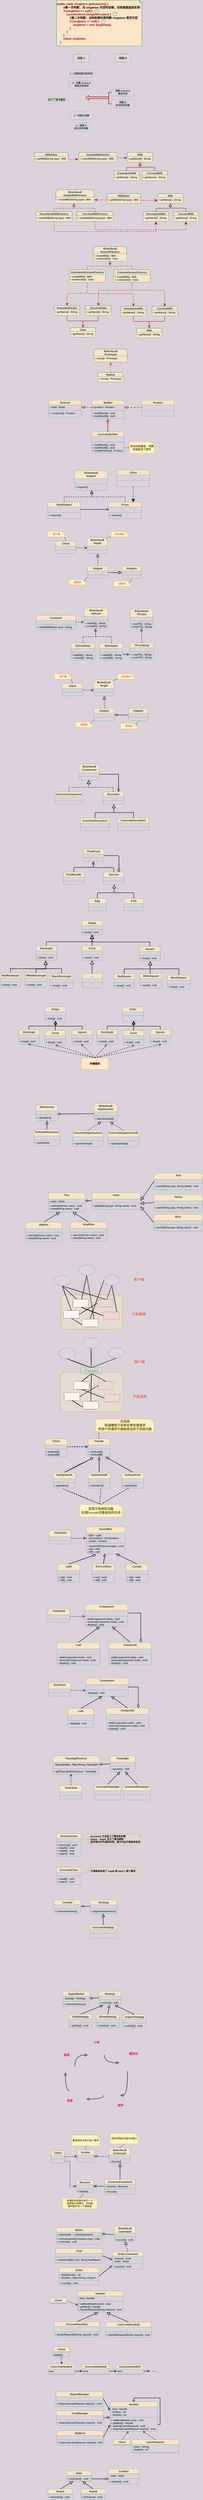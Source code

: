 <mxfile version="14.1.8" type="github">
  <diagram id="1KhGkkn-QOeIzjS6CLSn" name="Page-1">
    <mxGraphModel dx="2249" dy="804" grid="0" gridSize="10" guides="1" tooltips="1" connect="1" arrows="1" fold="1" page="1" pageScale="1" pageWidth="827" pageHeight="1169" background="#DAD2D8" math="0" shadow="0">
      <root>
        <mxCell id="0" />
        <mxCell id="1" parent="0" />
        <mxCell id="qIGibRaf9GiTU_Vb1KLA-1" value="" style="group;fontColor=#143642;" parent="1" vertex="1" connectable="0">
          <mxGeometry x="89" y="140" width="650" height="350" as="geometry" />
        </mxCell>
        <mxCell id="qIGibRaf9GiTU_Vb1KLA-2" value="&lt;p style=&quot;line-height: 120%&quot;&gt;&lt;/p&gt;&lt;div style=&quot;font-size: 22px&quot; class=&quot;cs_cursor&quot;&gt;&lt;font style=&quot;font-size: 22px&quot; color=&quot;#990000&quot;&gt;&lt;b&gt;public static Singleton getInstance() {&lt;/b&gt;&lt;/font&gt;&lt;/div&gt;&lt;div style=&quot;font-size: 22px&quot; class=&quot;cs_cursor&quot;&gt;&lt;font style=&quot;font-size: 22px&quot;&gt;&lt;b&gt;&lt;font color=&quot;#990000&quot;&gt;&amp;nbsp; &amp;nbsp; &amp;nbsp; &amp;nbsp; &lt;/font&gt;&lt;font color=&quot;#000000&quot;&gt;//第一次判断，当 singleton 为空时加锁，否则直接返回实例&lt;/font&gt;&lt;/b&gt;&lt;/font&gt;&lt;/div&gt;&lt;div style=&quot;font-size: 22px&quot; class=&quot;cs_cursor&quot;&gt;&lt;font style=&quot;font-size: 22px&quot; color=&quot;#990000&quot;&gt;&lt;b&gt;&amp;nbsp; &amp;nbsp; &amp;nbsp; &amp;nbsp; if (singleton == null) {&lt;/b&gt;&lt;/font&gt;&lt;/div&gt;&lt;div style=&quot;font-size: 22px&quot; class=&quot;cs_cursor&quot;&gt;&lt;font style=&quot;font-size: 22px&quot; color=&quot;#990000&quot;&gt;&lt;b&gt;&amp;nbsp; &amp;nbsp; &amp;nbsp; &amp;nbsp; &amp;nbsp; &amp;nbsp; synchronized (Singleton.class) {&lt;/b&gt;&lt;/font&gt;&lt;/div&gt;&lt;div style=&quot;font-size: 22px&quot; class=&quot;cs_cursor&quot;&gt;&lt;font style=&quot;font-size: 22px&quot;&gt;&lt;b&gt;&lt;font color=&quot;#990000&quot;&gt;&amp;nbsp; &amp;nbsp; &amp;nbsp; &amp;nbsp; &amp;nbsp; &amp;nbsp; &amp;nbsp; &amp;nbsp; &lt;/font&gt;&lt;font color=&quot;#000000&quot;&gt;//第二次判断，当抢到锁时再判断 singleton 是否为空&lt;/font&gt;&lt;/b&gt;&lt;/font&gt;&lt;/div&gt;&lt;div style=&quot;font-size: 22px&quot; class=&quot;cs_cursor&quot;&gt;&lt;font style=&quot;font-size: 22px&quot; color=&quot;#990000&quot;&gt;&lt;b&gt;&amp;nbsp; &amp;nbsp; &amp;nbsp; &amp;nbsp; &amp;nbsp; &amp;nbsp; &amp;nbsp; &amp;nbsp; if (singleton == null) {&lt;/b&gt;&lt;/font&gt;&lt;/div&gt;&lt;div style=&quot;font-size: 22px&quot; class=&quot;cs_cursor&quot;&gt;&lt;font style=&quot;font-size: 22px&quot; color=&quot;#990000&quot;&gt;&lt;b&gt;&amp;nbsp; &amp;nbsp; &amp;nbsp; &amp;nbsp; &amp;nbsp; &amp;nbsp; &amp;nbsp; &amp;nbsp; &amp;nbsp; &amp;nbsp; singleton = new Singleton();&lt;/b&gt;&lt;/font&gt;&lt;/div&gt;&lt;div style=&quot;font-size: 22px&quot; class=&quot;cs_cursor&quot;&gt;&lt;font style=&quot;font-size: 22px&quot; color=&quot;#990000&quot;&gt;&lt;b&gt;&amp;nbsp; &amp;nbsp; &amp;nbsp; &amp;nbsp; &amp;nbsp; &amp;nbsp; &amp;nbsp; &amp;nbsp; }&lt;/b&gt;&lt;/font&gt;&lt;/div&gt;&lt;div style=&quot;font-size: 22px&quot; class=&quot;cs_cursor&quot;&gt;&lt;font style=&quot;font-size: 22px&quot; color=&quot;#990000&quot;&gt;&lt;b&gt;&amp;nbsp; &amp;nbsp; &amp;nbsp; &amp;nbsp; &amp;nbsp; &amp;nbsp; }&lt;/b&gt;&lt;/font&gt;&lt;/div&gt;&lt;div style=&quot;font-size: 22px&quot; class=&quot;cs_cursor&quot;&gt;&lt;font style=&quot;font-size: 22px&quot; color=&quot;#990000&quot;&gt;&lt;b&gt;&amp;nbsp; &amp;nbsp; &amp;nbsp; &amp;nbsp; }&lt;/b&gt;&lt;/font&gt;&lt;/div&gt;&lt;div style=&quot;font-size: 22px&quot; class=&quot;cs_cursor&quot;&gt;&lt;font style=&quot;font-size: 22px&quot; color=&quot;#990000&quot;&gt;&lt;b&gt;&amp;nbsp; &amp;nbsp; &amp;nbsp; &amp;nbsp; return singleton;&lt;/b&gt;&lt;/font&gt;&lt;/div&gt;&lt;div style=&quot;font-size: 22px&quot; class=&quot;cs_cursor&quot;&gt;&lt;font style=&quot;font-size: 22px&quot; color=&quot;#990000&quot;&gt;&lt;b&gt;&amp;nbsp; &amp;nbsp; }&lt;/b&gt;&lt;/font&gt;&lt;/div&gt;&lt;p&gt;&lt;/p&gt;" style="shape=note;strokeWidth=2;fontSize=14;size=20;whiteSpace=wrap;html=1;fillColor=#FAE5C7;strokeColor=#0F8B8D;fontColor=#143642;align=left;" parent="qIGibRaf9GiTU_Vb1KLA-1" vertex="1">
          <mxGeometry width="650" height="350" as="geometry" />
        </mxCell>
        <mxCell id="qIGibRaf9GiTU_Vb1KLA-3" value="1" style="ellipse;whiteSpace=wrap;html=1;aspect=fixed;strokeWidth=2;fontFamily=Tahoma;spacingBottom=4;spacingRight=2;strokeColor=#0F8B8D;fillColor=#FAE5C7;fontColor=#143642;" parent="qIGibRaf9GiTU_Vb1KLA-1" vertex="1">
          <mxGeometry x="290" y="70" width="30" height="30" as="geometry" />
        </mxCell>
        <mxCell id="qIGibRaf9GiTU_Vb1KLA-4" value="2" style="ellipse;whiteSpace=wrap;html=1;aspect=fixed;strokeWidth=2;fontFamily=Tahoma;spacingBottom=4;spacingRight=2;strokeColor=#0F8B8D;fillColor=#FAE5C7;fontColor=#143642;" parent="qIGibRaf9GiTU_Vb1KLA-1" vertex="1">
          <mxGeometry x="430" y="90" width="30" height="30" as="geometry" />
        </mxCell>
        <mxCell id="qIGibRaf9GiTU_Vb1KLA-5" value="3" style="ellipse;whiteSpace=wrap;html=1;aspect=fixed;strokeWidth=2;fontFamily=Tahoma;spacingBottom=4;spacingRight=2;strokeColor=#0F8B8D;fillColor=#FAE5C7;fontColor=#143642;" parent="qIGibRaf9GiTU_Vb1KLA-1" vertex="1">
          <mxGeometry x="340" y="150" width="30" height="30" as="geometry" />
        </mxCell>
        <mxCell id="qIGibRaf9GiTU_Vb1KLA-6" value="&lt;font size=&quot;1&quot;&gt;&lt;b style=&quot;font-size: 20px&quot;&gt;线程 A&lt;/b&gt;&lt;/font&gt;" style="rounded=1;whiteSpace=wrap;html=1;strokeWidth=2;fillWeight=4;hachureGap=8;hachureAngle=45;fillColor=#FAE5C7;sketch=1;shadow=0;opacity=50;strokeColor=#0F8B8D;fontColor=#143642;" parent="1" vertex="1">
          <mxGeometry x="216" y="551" width="120" height="60" as="geometry" />
        </mxCell>
        <mxCell id="qIGibRaf9GiTU_Vb1KLA-7" value="&lt;font size=&quot;1&quot;&gt;&lt;b style=&quot;font-size: 20px&quot;&gt;线程 B&lt;/b&gt;&lt;/font&gt;" style="rounded=1;whiteSpace=wrap;html=1;strokeWidth=2;fillWeight=4;hachureGap=8;hachureAngle=45;fillColor=#FAE5C7;sketch=1;shadow=0;opacity=50;strokeColor=#0F8B8D;fontColor=#143642;" parent="1" vertex="1">
          <mxGeometry x="533" y="551" width="120" height="60" as="geometry" />
        </mxCell>
        <mxCell id="qIGibRaf9GiTU_Vb1KLA-13" value="&lt;b style=&quot;font-size: 18px&quot;&gt;1：分配对象内存空间&lt;/b&gt;" style="rounded=1;whiteSpace=wrap;html=1;shadow=0;comic=1;opacity=50;sketch=1;fillColor=#FAE5C7;strokeColor=#0F8B8D;fontColor=#143642;" parent="1" vertex="1">
          <mxGeometry x="189" y="670" width="174" height="60" as="geometry" />
        </mxCell>
        <mxCell id="qIGibRaf9GiTU_Vb1KLA-14" value="&lt;b style=&quot;font-size: 18px&quot;&gt;3：设置 instance &lt;br&gt;指向内存空间&lt;/b&gt;" style="rounded=1;whiteSpace=wrap;html=1;shadow=0;comic=1;opacity=50;sketch=1;fillColor=#FAE5C7;strokeColor=#0F8B8D;fontColor=#143642;" parent="1" vertex="1">
          <mxGeometry x="192" y="752" width="174" height="60" as="geometry" />
        </mxCell>
        <mxCell id="qIGibRaf9GiTU_Vb1KLA-15" value="&lt;b style=&quot;font-size: 18px&quot;&gt;2：初始化对象&lt;/b&gt;" style="rounded=1;whiteSpace=wrap;html=1;shadow=0;comic=1;opacity=50;sketch=1;fillColor=#FAE5C7;strokeColor=#0F8B8D;fontColor=#143642;" parent="1" vertex="1">
          <mxGeometry x="192" y="989" width="174" height="60" as="geometry" />
        </mxCell>
        <mxCell id="qIGibRaf9GiTU_Vb1KLA-16" value="&lt;b style=&quot;font-size: 18px&quot;&gt;4：线程 A &lt;br&gt;初次访问对象&lt;/b&gt;" style="rounded=1;whiteSpace=wrap;html=1;shadow=0;comic=1;opacity=50;sketch=1;fillColor=#FAE5C7;strokeColor=#0F8B8D;fontColor=#143642;" parent="1" vertex="1">
          <mxGeometry x="189" y="1076" width="174" height="60" as="geometry" />
        </mxCell>
        <mxCell id="qIGibRaf9GiTU_Vb1KLA-24" style="edgeStyle=orthogonalEdgeStyle;rounded=0;orthogonalLoop=1;jettySize=auto;html=1;exitX=0;exitY=0.5;exitDx=0;exitDy=0;entryX=0;entryY=0.5;entryDx=0;entryDy=0;strokeWidth=4;endArrow=none;endFill=0;strokeColor=#A8201A;fontColor=#143642;labelBackgroundColor=#DAD2D8;" parent="1" source="qIGibRaf9GiTU_Vb1KLA-17" target="qIGibRaf9GiTU_Vb1KLA-19" edge="1">
          <mxGeometry relative="1" as="geometry" />
        </mxCell>
        <mxCell id="qIGibRaf9GiTU_Vb1KLA-17" value="&lt;span style=&quot;font-size: 18px&quot;&gt;&lt;b class=&quot;cs_cursor&quot;&gt;判断 instance &lt;br&gt;是否为空&lt;/b&gt;&lt;/span&gt;" style="rounded=1;whiteSpace=wrap;html=1;shadow=0;comic=1;opacity=50;sketch=1;fillColor=#FAE5C7;strokeColor=#0F8B8D;fontColor=#143642;" parent="1" vertex="1">
          <mxGeometry x="506" y="812" width="174" height="60" as="geometry" />
        </mxCell>
        <mxCell id="qIGibRaf9GiTU_Vb1KLA-19" value="&lt;b style=&quot;font-size: 18px&quot;&gt;线程 B&lt;br&gt;初次访问对象&lt;/b&gt;" style="rounded=1;whiteSpace=wrap;html=1;shadow=0;comic=1;opacity=50;sketch=1;fillColor=#FAE5C7;strokeColor=#0F8B8D;fontColor=#143642;" parent="1" vertex="1">
          <mxGeometry x="506" y="900" width="174" height="60" as="geometry" />
        </mxCell>
        <mxCell id="qIGibRaf9GiTU_Vb1KLA-20" value="" style="shape=curlyBracket;whiteSpace=wrap;html=1;rounded=1;shadow=0;comic=1;sketch=0;opacity=50;fillColor=#FAE5C7;strokeColor=#0F8B8D;fontColor=#143642;" parent="1" vertex="1">
          <mxGeometry x="161" y="779" width="30" height="240" as="geometry" />
        </mxCell>
        <mxCell id="qIGibRaf9GiTU_Vb1KLA-21" value="&lt;b&gt;&lt;font style=&quot;font-size: 19px&quot;&gt;执行了指令重排&lt;/font&gt;&lt;/b&gt;" style="text;html=1;align=center;verticalAlign=middle;resizable=0;points=[];autosize=1;fillColor=#FAE5C7;strokeColor=#0F8B8D;fontColor=#143642;" parent="1" vertex="1">
          <mxGeometry x="16" y="889" width="143" height="20" as="geometry" />
        </mxCell>
        <mxCell id="qIGibRaf9GiTU_Vb1KLA-25" value="" style="shape=flexArrow;endArrow=classic;html=1;strokeWidth=4;strokeColor=#A8201A;fontColor=#143642;labelBackgroundColor=#DAD2D8;" parent="1" edge="1">
          <mxGeometry width="50" height="50" relative="1" as="geometry">
            <mxPoint x="488" y="883" as="sourcePoint" />
            <mxPoint x="309" y="883" as="targetPoint" />
          </mxGeometry>
        </mxCell>
        <mxCell id="rrIpHu7GePo8kZ5LGjo5-1" value="Milk" style="swimlane;childLayout=stackLayout;horizontal=1;startSize=30;horizontalStack=0;rounded=1;fontSize=20;fontStyle=1;strokeWidth=2;resizeParent=0;resizeLast=1;shadow=0;dashed=0;align=center;fillColor=#FAE5C7;strokeColor=#0F8B8D;fontColor=#143642;" parent="1" vertex="1">
          <mxGeometry x="628" y="1300" width="194" height="74" as="geometry" />
        </mxCell>
        <mxCell id="rrIpHu7GePo8kZ5LGjo5-2" value="+ getName() : String" style="align=left;strokeColor=#0F8B8D;fillColor=#FAE5C7;spacingLeft=4;fontSize=18;verticalAlign=top;resizable=0;rotatable=0;part=1;fontStyle=1;fontColor=#143642;" parent="rrIpHu7GePo8kZ5LGjo5-1" vertex="1">
          <mxGeometry y="30" width="194" height="44" as="geometry" />
        </mxCell>
        <mxCell id="rrIpHu7GePo8kZ5LGjo5-7" style="rounded=0;orthogonalLoop=1;jettySize=auto;html=1;exitX=0.5;exitY=0;exitDx=0;exitDy=0;entryX=0.5;entryY=1;entryDx=0;entryDy=0;fontSize=20;strokeWidth=3;endArrow=block;endFill=0;edgeStyle=orthogonalEdgeStyle;endSize=16;fillColor=#FAE5C7;fontColor=#143642;strokeColor=#A8201A;labelBackgroundColor=#DAD2D8;" parent="1" source="rrIpHu7GePo8kZ5LGjo5-3" edge="1">
          <mxGeometry relative="1" as="geometry">
            <mxPoint x="582" y="1488" as="sourcePoint" />
            <mxPoint x="725" y="1376" as="targetPoint" />
          </mxGeometry>
        </mxCell>
        <mxCell id="rrIpHu7GePo8kZ5LGjo5-3" value="GrasslandsMilk" style="swimlane;childLayout=stackLayout;horizontal=1;startSize=30;horizontalStack=0;rounded=1;fontSize=20;fontStyle=1;strokeWidth=2;resizeParent=0;resizeLast=1;shadow=0;dashed=0;align=center;fillColor=#FAE5C7;strokeColor=#0F8B8D;fontColor=#143642;" parent="1" vertex="1">
          <mxGeometry x="525" y="1441" width="194" height="74" as="geometry" />
        </mxCell>
        <mxCell id="rrIpHu7GePo8kZ5LGjo5-4" value="+ getName() : String" style="align=left;strokeColor=#0F8B8D;fillColor=#FAE5C7;spacingLeft=4;fontSize=18;verticalAlign=top;resizable=0;rotatable=0;part=1;fontStyle=1;fontColor=#143642;" parent="rrIpHu7GePo8kZ5LGjo5-3" vertex="1">
          <mxGeometry y="30" width="194" height="44" as="geometry" />
        </mxCell>
        <mxCell id="rrIpHu7GePo8kZ5LGjo5-8" style="edgeStyle=orthogonalEdgeStyle;rounded=0;orthogonalLoop=1;jettySize=auto;html=1;exitX=0.5;exitY=0;exitDx=0;exitDy=0;entryX=0.5;entryY=1;entryDx=0;entryDy=0;fontSize=20;strokeWidth=3;endArrow=block;endFill=0;endSize=16;fillColor=#FAE5C7;fontColor=#143642;strokeColor=#A8201A;labelBackgroundColor=#DAD2D8;" parent="1" source="rrIpHu7GePo8kZ5LGjo5-5" target="rrIpHu7GePo8kZ5LGjo5-2" edge="1">
          <mxGeometry relative="1" as="geometry" />
        </mxCell>
        <mxCell id="rrIpHu7GePo8kZ5LGjo5-5" value="CoconutMilk" style="swimlane;childLayout=stackLayout;horizontal=1;startSize=30;horizontalStack=0;rounded=1;fontSize=20;fontStyle=1;strokeWidth=2;resizeParent=0;resizeLast=1;shadow=0;dashed=0;align=center;fillColor=#FAE5C7;strokeColor=#0F8B8D;fontColor=#143642;" parent="1" vertex="1">
          <mxGeometry x="740" y="1441" width="194" height="74" as="geometry" />
        </mxCell>
        <mxCell id="rrIpHu7GePo8kZ5LGjo5-6" value="+ getName() : String" style="align=left;strokeColor=#0F8B8D;fillColor=#FAE5C7;spacingLeft=4;fontSize=18;verticalAlign=top;resizable=0;rotatable=0;part=1;fontStyle=1;fontColor=#143642;" parent="rrIpHu7GePo8kZ5LGjo5-5" vertex="1">
          <mxGeometry y="30" width="194" height="44" as="geometry" />
        </mxCell>
        <mxCell id="rrIpHu7GePo8kZ5LGjo5-9" value="SimpleMilkFactory" style="swimlane;childLayout=stackLayout;horizontal=1;startSize=30;horizontalStack=0;rounded=1;fontSize=20;fontStyle=1;strokeWidth=2;resizeParent=0;resizeLast=1;shadow=0;dashed=0;align=center;fillColor=#FAE5C7;strokeColor=#0F8B8D;fontColor=#143642;" parent="1" vertex="1">
          <mxGeometry x="258" y="1300" width="292" height="74" as="geometry" />
        </mxCell>
        <mxCell id="rrIpHu7GePo8kZ5LGjo5-10" value="+ createMilk(String type) : Milk" style="align=left;strokeColor=#0F8B8D;fillColor=#FAE5C7;spacingLeft=4;fontSize=18;verticalAlign=top;resizable=0;rotatable=0;part=1;fontStyle=1;fontColor=#143642;" parent="rrIpHu7GePo8kZ5LGjo5-9" vertex="1">
          <mxGeometry y="30" width="292" height="44" as="geometry" />
        </mxCell>
        <mxCell id="rrIpHu7GePo8kZ5LGjo5-11" style="edgeStyle=orthogonalEdgeStyle;rounded=0;orthogonalLoop=1;jettySize=auto;html=1;exitX=1;exitY=0.25;exitDx=0;exitDy=0;entryX=0;entryY=0.25;entryDx=0;entryDy=0;startSize=13;endArrow=classicThin;endFill=1;endSize=16;strokeWidth=3;fontSize=20;dashed=1;fillColor=#FAE5C7;fontColor=#143642;strokeColor=#A8201A;labelBackgroundColor=#DAD2D8;" parent="1" source="rrIpHu7GePo8kZ5LGjo5-10" target="rrIpHu7GePo8kZ5LGjo5-2" edge="1">
          <mxGeometry relative="1" as="geometry" />
        </mxCell>
        <mxCell id="rrIpHu7GePo8kZ5LGjo5-12" value="MilkStore" style="swimlane;childLayout=stackLayout;horizontal=1;startSize=30;horizontalStack=0;rounded=1;fontSize=20;fontStyle=1;strokeWidth=2;resizeParent=0;resizeLast=1;shadow=0;dashed=0;align=center;fillColor=#FAE5C7;strokeColor=#0F8B8D;fontColor=#143642;" parent="1" vertex="1">
          <mxGeometry x="-79" y="1300" width="255" height="74" as="geometry" />
        </mxCell>
        <mxCell id="rrIpHu7GePo8kZ5LGjo5-13" value="+ getMilk(String type) : Milk" style="align=left;strokeColor=#0F8B8D;fillColor=#FAE5C7;spacingLeft=4;fontSize=18;verticalAlign=top;resizable=0;rotatable=0;part=1;fontStyle=1;fontColor=#143642;" parent="rrIpHu7GePo8kZ5LGjo5-12" vertex="1">
          <mxGeometry y="30" width="255" height="44" as="geometry" />
        </mxCell>
        <mxCell id="rrIpHu7GePo8kZ5LGjo5-14" style="edgeStyle=orthogonalEdgeStyle;rounded=0;orthogonalLoop=1;jettySize=auto;html=1;exitX=1;exitY=0.5;exitDx=0;exitDy=0;startSize=13;endArrow=classicThin;endFill=1;endSize=16;strokeWidth=3;fontSize=20;dashed=1;fillColor=#FAE5C7;fontColor=#143642;strokeColor=#A8201A;labelBackgroundColor=#DAD2D8;" parent="1" source="rrIpHu7GePo8kZ5LGjo5-13" edge="1">
          <mxGeometry relative="1" as="geometry">
            <mxPoint x="560" y="1351" as="sourcePoint" />
            <mxPoint x="256" y="1351" as="targetPoint" />
          </mxGeometry>
        </mxCell>
        <mxCell id="rrIpHu7GePo8kZ5LGjo5-15" value="Milk" style="swimlane;childLayout=stackLayout;horizontal=1;startSize=30;horizontalStack=0;rounded=1;fontSize=20;fontStyle=1;strokeWidth=2;resizeParent=0;resizeLast=1;shadow=0;dashed=0;align=center;fillColor=#FAE5C7;strokeColor=#0F8B8D;fontColor=#143642;" parent="1" vertex="1">
          <mxGeometry x="859" y="1613" width="194" height="74" as="geometry" />
        </mxCell>
        <mxCell id="rrIpHu7GePo8kZ5LGjo5-16" value="+ getName() : String" style="align=left;strokeColor=#0F8B8D;fillColor=#FAE5C7;spacingLeft=4;fontSize=18;verticalAlign=top;resizable=0;rotatable=0;part=1;fontStyle=1;fontColor=#143642;" parent="rrIpHu7GePo8kZ5LGjo5-15" vertex="1">
          <mxGeometry y="30" width="194" height="44" as="geometry" />
        </mxCell>
        <mxCell id="rrIpHu7GePo8kZ5LGjo5-30" style="edgeStyle=orthogonalEdgeStyle;rounded=1;sketch=0;orthogonalLoop=1;jettySize=auto;html=1;exitX=0.5;exitY=0;exitDx=0;exitDy=0;startArrow=none;startFill=0;endArrow=block;endFill=0;endSize=16;strokeColor=#A8201A;strokeWidth=3;fillColor=#FAE5C7;fontColor=#143642;labelBackgroundColor=#DAD2D8;" parent="1" source="rrIpHu7GePo8kZ5LGjo5-18" edge="1">
          <mxGeometry relative="1" as="geometry">
            <mxPoint x="957" y="1688" as="targetPoint" />
          </mxGeometry>
        </mxCell>
        <mxCell id="rrIpHu7GePo8kZ5LGjo5-18" value="GrasslandsMilk" style="swimlane;childLayout=stackLayout;horizontal=1;startSize=30;horizontalStack=0;rounded=1;fontSize=20;fontStyle=1;strokeWidth=2;resizeParent=0;resizeLast=1;shadow=0;dashed=0;align=center;fillColor=#FAE5C7;strokeColor=#0F8B8D;fontColor=#143642;" parent="1" vertex="1">
          <mxGeometry x="749" y="1751" width="194" height="74" as="geometry" />
        </mxCell>
        <mxCell id="rrIpHu7GePo8kZ5LGjo5-19" value="+ getName() : String" style="align=left;strokeColor=#0F8B8D;fillColor=#FAE5C7;spacingLeft=4;fontSize=18;verticalAlign=top;resizable=0;rotatable=0;part=1;fontStyle=1;fontColor=#143642;" parent="rrIpHu7GePo8kZ5LGjo5-18" vertex="1">
          <mxGeometry y="30" width="194" height="44" as="geometry" />
        </mxCell>
        <mxCell id="rrIpHu7GePo8kZ5LGjo5-29" style="edgeStyle=orthogonalEdgeStyle;rounded=1;sketch=0;orthogonalLoop=1;jettySize=auto;html=1;exitX=0.5;exitY=0;exitDx=0;exitDy=0;entryX=0.5;entryY=1;entryDx=0;entryDy=0;strokeColor=#A8201A;fillColor=#FAE5C7;fontColor=#143642;strokeWidth=3;startArrow=none;startFill=0;endArrow=block;endFill=0;endSize=16;labelBackgroundColor=#DAD2D8;" parent="1" source="rrIpHu7GePo8kZ5LGjo5-21" target="rrIpHu7GePo8kZ5LGjo5-16" edge="1">
          <mxGeometry relative="1" as="geometry" />
        </mxCell>
        <mxCell id="rrIpHu7GePo8kZ5LGjo5-21" value="CoconutMilk" style="swimlane;childLayout=stackLayout;horizontal=1;startSize=30;horizontalStack=0;rounded=1;fontSize=20;fontStyle=1;strokeWidth=2;resizeParent=0;resizeLast=1;shadow=0;dashed=0;align=center;fillColor=#FAE5C7;strokeColor=#0F8B8D;fontColor=#143642;" parent="1" vertex="1">
          <mxGeometry x="978" y="1751" width="194" height="74" as="geometry" />
        </mxCell>
        <mxCell id="rrIpHu7GePo8kZ5LGjo5-22" value="+ getName() : String" style="align=left;strokeColor=#0F8B8D;fillColor=#FAE5C7;spacingLeft=4;fontSize=18;verticalAlign=top;resizable=0;rotatable=0;part=1;fontStyle=1;fontColor=#143642;" parent="rrIpHu7GePo8kZ5LGjo5-21" vertex="1">
          <mxGeometry y="30" width="194" height="44" as="geometry" />
        </mxCell>
        <mxCell id="rrIpHu7GePo8kZ5LGjo5-23" value="《interface》&#xa;SimpleMilkFactory" style="swimlane;childLayout=stackLayout;horizontal=1;startSize=58;horizontalStack=0;rounded=1;fontSize=20;fontStyle=1;strokeWidth=2;resizeParent=0;resizeLast=1;shadow=0;dashed=0;align=center;fillColor=#FAE5C7;strokeColor=#0F8B8D;fontColor=#143642;" parent="1" vertex="1">
          <mxGeometry x="83" y="1583" width="292" height="104" as="geometry" />
        </mxCell>
        <mxCell id="rrIpHu7GePo8kZ5LGjo5-24" value="+ createMilk(String type) : Milk" style="align=left;strokeColor=#0F8B8D;fillColor=#FAE5C7;spacingLeft=4;fontSize=18;verticalAlign=top;resizable=0;rotatable=0;part=1;fontStyle=1;fontColor=#143642;" parent="rrIpHu7GePo8kZ5LGjo5-23" vertex="1">
          <mxGeometry y="58" width="292" height="46" as="geometry" />
        </mxCell>
        <mxCell id="rrIpHu7GePo8kZ5LGjo5-26" value="MilkStore" style="swimlane;childLayout=stackLayout;horizontal=1;startSize=30;horizontalStack=0;rounded=1;fontSize=20;fontStyle=1;strokeWidth=2;resizeParent=0;resizeLast=1;shadow=0;dashed=0;align=center;fillColor=#FAE5C7;strokeColor=#0F8B8D;fontColor=#143642;" parent="1" vertex="1">
          <mxGeometry x="473" y="1613" width="255" height="74" as="geometry" />
        </mxCell>
        <mxCell id="rrIpHu7GePo8kZ5LGjo5-27" value="+ getMilk(String type) : Milk" style="align=left;strokeColor=#0F8B8D;fillColor=#FAE5C7;spacingLeft=4;fontSize=18;verticalAlign=top;resizable=0;rotatable=0;part=1;fontStyle=1;fontColor=#143642;" parent="rrIpHu7GePo8kZ5LGjo5-26" vertex="1">
          <mxGeometry y="30" width="255" height="44" as="geometry" />
        </mxCell>
        <mxCell id="rrIpHu7GePo8kZ5LGjo5-28" style="edgeStyle=orthogonalEdgeStyle;rounded=0;orthogonalLoop=1;jettySize=auto;html=1;exitX=0;exitY=0.25;exitDx=0;exitDy=0;startSize=13;endArrow=classicThin;endFill=1;endSize=16;strokeWidth=3;fontSize=20;dashed=1;fillColor=#FAE5C7;fontColor=#143642;strokeColor=#A8201A;entryX=1;entryY=0.75;entryDx=0;entryDy=0;labelBackgroundColor=#DAD2D8;" parent="1" source="rrIpHu7GePo8kZ5LGjo5-27" target="rrIpHu7GePo8kZ5LGjo5-23" edge="1">
          <mxGeometry relative="1" as="geometry">
            <mxPoint x="567" y="1667" as="sourcePoint" />
            <mxPoint x="263" y="1667" as="targetPoint" />
            <Array as="points">
              <mxPoint x="473" y="1661" />
            </Array>
          </mxGeometry>
        </mxCell>
        <mxCell id="rrIpHu7GePo8kZ5LGjo5-31" style="edgeStyle=orthogonalEdgeStyle;rounded=1;sketch=0;orthogonalLoop=1;jettySize=auto;html=1;exitX=0.5;exitY=0;exitDx=0;exitDy=0;startArrow=none;startFill=0;endArrow=block;endFill=0;endSize=16;strokeColor=#A8201A;strokeWidth=3;fillColor=#FAE5C7;fontColor=#143642;dashed=1;labelBackgroundColor=#DAD2D8;" parent="1" source="rrIpHu7GePo8kZ5LGjo5-32" edge="1">
          <mxGeometry relative="1" as="geometry">
            <mxPoint x="221" y="1688" as="targetPoint" />
          </mxGeometry>
        </mxCell>
        <mxCell id="rrIpHu7GePo8kZ5LGjo5-37" style="edgeStyle=orthogonalEdgeStyle;rounded=1;sketch=0;orthogonalLoop=1;jettySize=auto;html=1;exitX=0.5;exitY=1;exitDx=0;exitDy=0;entryX=0.5;entryY=1;entryDx=0;entryDy=0;startArrow=none;startFill=0;endArrow=classic;endFill=1;endSize=16;strokeColor=#A8201A;strokeWidth=3;fillColor=#FAE5C7;fontColor=#143642;dashed=1;labelBackgroundColor=#DAD2D8;" parent="1" source="rrIpHu7GePo8kZ5LGjo5-32" target="rrIpHu7GePo8kZ5LGjo5-19" edge="1">
          <mxGeometry relative="1" as="geometry">
            <Array as="points">
              <mxPoint x="69" y="1903" />
              <mxPoint x="846" y="1903" />
            </Array>
          </mxGeometry>
        </mxCell>
        <mxCell id="rrIpHu7GePo8kZ5LGjo5-32" value="GrasslandsMilkFactory" style="swimlane;childLayout=stackLayout;horizontal=1;startSize=30;horizontalStack=0;rounded=1;fontSize=20;fontStyle=1;strokeWidth=2;resizeParent=0;resizeLast=1;shadow=0;dashed=0;align=center;fillColor=#FAE5C7;strokeColor=#0F8B8D;fontColor=#143642;" parent="1" vertex="1">
          <mxGeometry x="-70" y="1751" width="277" height="74" as="geometry" />
        </mxCell>
        <mxCell id="rrIpHu7GePo8kZ5LGjo5-33" value="+ createMilk(String type) : Milk" style="align=left;strokeColor=#0F8B8D;fillColor=#FAE5C7;spacingLeft=4;fontSize=18;verticalAlign=top;resizable=0;rotatable=0;part=1;fontStyle=1;fontColor=#143642;" parent="rrIpHu7GePo8kZ5LGjo5-32" vertex="1">
          <mxGeometry y="30" width="277" height="44" as="geometry" />
        </mxCell>
        <mxCell id="rrIpHu7GePo8kZ5LGjo5-34" style="edgeStyle=orthogonalEdgeStyle;rounded=1;sketch=0;orthogonalLoop=1;jettySize=auto;html=1;exitX=0.5;exitY=0;exitDx=0;exitDy=0;entryX=0.5;entryY=1;entryDx=0;entryDy=0;strokeColor=#A8201A;fillColor=#FAE5C7;fontColor=#143642;strokeWidth=3;startArrow=none;startFill=0;endArrow=block;endFill=0;endSize=16;dashed=1;labelBackgroundColor=#DAD2D8;" parent="1" source="rrIpHu7GePo8kZ5LGjo5-35" edge="1">
          <mxGeometry relative="1" as="geometry">
            <mxPoint x="220" y="1687" as="targetPoint" />
          </mxGeometry>
        </mxCell>
        <mxCell id="rrIpHu7GePo8kZ5LGjo5-38" style="edgeStyle=orthogonalEdgeStyle;rounded=1;sketch=0;orthogonalLoop=1;jettySize=auto;html=1;exitX=0.5;exitY=1;exitDx=0;exitDy=0;entryX=0.5;entryY=1;entryDx=0;entryDy=0;dashed=1;startArrow=none;startFill=0;endArrow=classic;endFill=1;endSize=16;strokeColor=#A8201A;strokeWidth=3;fillColor=#FAE5C7;fontColor=#143642;labelBackgroundColor=#DAD2D8;" parent="1" source="rrIpHu7GePo8kZ5LGjo5-35" target="rrIpHu7GePo8kZ5LGjo5-22" edge="1">
          <mxGeometry relative="1" as="geometry">
            <Array as="points">
              <mxPoint x="381" y="1889" />
              <mxPoint x="1075" y="1889" />
            </Array>
          </mxGeometry>
        </mxCell>
        <mxCell id="rrIpHu7GePo8kZ5LGjo5-35" value="CoconutMilkFactory" style="swimlane;childLayout=stackLayout;horizontal=1;startSize=30;horizontalStack=0;rounded=1;fontSize=20;fontStyle=1;strokeWidth=2;resizeParent=0;resizeLast=1;shadow=0;dashed=0;align=center;fillColor=#FAE5C7;strokeColor=#0F8B8D;fontColor=#143642;" parent="1" vertex="1">
          <mxGeometry x="242" y="1751" width="278" height="74" as="geometry" />
        </mxCell>
        <mxCell id="rrIpHu7GePo8kZ5LGjo5-36" value="+ createMilk(String type) : Milk" style="align=left;strokeColor=#0F8B8D;fillColor=#FAE5C7;spacingLeft=4;fontSize=18;verticalAlign=top;resizable=0;rotatable=0;part=1;fontStyle=1;fontColor=#143642;" parent="rrIpHu7GePo8kZ5LGjo5-35" vertex="1">
          <mxGeometry y="30" width="278" height="44" as="geometry" />
        </mxCell>
        <mxCell id="rrIpHu7GePo8kZ5LGjo5-41" style="edgeStyle=orthogonalEdgeStyle;rounded=1;sketch=0;orthogonalLoop=1;jettySize=auto;html=1;exitX=1;exitY=0.5;exitDx=0;exitDy=0;dashed=1;startArrow=none;startFill=0;endArrow=classic;endFill=1;endSize=16;strokeColor=#A8201A;strokeWidth=3;fillColor=#FAE5C7;fontColor=#143642;labelBackgroundColor=#DAD2D8;" parent="1" source="rrIpHu7GePo8kZ5LGjo5-27" target="rrIpHu7GePo8kZ5LGjo5-16" edge="1">
          <mxGeometry relative="1" as="geometry" />
        </mxCell>
        <mxCell id="rrIpHu7GePo8kZ5LGjo5-42" value="《interface》&#xa;DessertFactory" style="swimlane;childLayout=stackLayout;horizontal=1;startSize=53;horizontalStack=0;rounded=1;fontSize=20;fontStyle=1;strokeWidth=2;resizeParent=0;resizeLast=1;shadow=0;dashed=0;align=center;fillColor=#FAE5C7;strokeColor=#0F8B8D;fontColor=#143642;" parent="1" vertex="1">
          <mxGeometry x="368" y="2016" width="255" height="112" as="geometry" />
        </mxCell>
        <mxCell id="rrIpHu7GePo8kZ5LGjo5-43" value="+ createMilk() : Milk&#xa;+ createCake() : Cake" style="align=left;strokeColor=#0F8B8D;fillColor=#FAE5C7;spacingLeft=4;fontSize=18;verticalAlign=top;resizable=0;rotatable=0;part=1;fontStyle=1;fontColor=#143642;" parent="rrIpHu7GePo8kZ5LGjo5-42" vertex="1">
          <mxGeometry y="53" width="255" height="59" as="geometry" />
        </mxCell>
        <mxCell id="rrIpHu7GePo8kZ5LGjo5-50" style="edgeStyle=orthogonalEdgeStyle;curved=0;rounded=1;sketch=0;orthogonalLoop=1;jettySize=auto;html=1;exitX=0.5;exitY=0;exitDx=0;exitDy=0;dashed=1;endArrow=block;endFill=0;strokeColor=#A8201A;fillColor=#FAE5C7;fontColor=#143642;strokeWidth=3;endSize=13;labelBackgroundColor=#DAD2D8;" parent="1" source="rrIpHu7GePo8kZ5LGjo5-44" edge="1">
          <mxGeometry relative="1" as="geometry">
            <mxPoint x="496" y="2129" as="targetPoint" />
          </mxGeometry>
        </mxCell>
        <mxCell id="rrIpHu7GePo8kZ5LGjo5-105" style="edgeStyle=orthogonalEdgeStyle;curved=0;rounded=1;sketch=0;orthogonalLoop=1;jettySize=auto;html=1;exitX=0.5;exitY=1;exitDx=0;exitDy=0;dashed=1;endArrow=classic;endFill=1;endSize=13;strokeColor=#A8201A;strokeWidth=3;fillColor=#FAE5C7;fontColor=#143642;labelBackgroundColor=#DAD2D8;" parent="1" source="rrIpHu7GePo8kZ5LGjo5-44" target="rrIpHu7GePo8kZ5LGjo5-98" edge="1">
          <mxGeometry relative="1" as="geometry" />
        </mxCell>
        <mxCell id="rrIpHu7GePo8kZ5LGjo5-44" value="GrasslandsDessertFactory" style="swimlane;childLayout=stackLayout;horizontal=1;startSize=36;horizontalStack=0;rounded=1;fontSize=20;fontStyle=1;strokeWidth=2;resizeParent=0;resizeLast=1;shadow=0;dashed=0;align=center;fillColor=#FAE5C7;strokeColor=#0F8B8D;fontColor=#143642;" parent="1" vertex="1">
          <mxGeometry x="183" y="2192" width="277" height="97" as="geometry" />
        </mxCell>
        <mxCell id="rrIpHu7GePo8kZ5LGjo5-45" value="+ createMilk() : Milk&#xa;+ createCake() : Cake" style="align=left;strokeColor=#0F8B8D;fillColor=#FAE5C7;spacingLeft=4;fontSize=18;verticalAlign=top;resizable=0;rotatable=0;part=1;fontStyle=1;fontColor=#143642;" parent="rrIpHu7GePo8kZ5LGjo5-44" vertex="1">
          <mxGeometry y="36" width="277" height="61" as="geometry" />
        </mxCell>
        <mxCell id="rrIpHu7GePo8kZ5LGjo5-106" style="edgeStyle=orthogonalEdgeStyle;curved=0;rounded=1;sketch=0;orthogonalLoop=1;jettySize=auto;html=1;exitX=0.5;exitY=1;exitDx=0;exitDy=0;dashed=1;endArrow=classic;endFill=1;endSize=13;strokeColor=#A8201A;strokeWidth=3;fillColor=#FAE5C7;fontColor=#143642;labelBackgroundColor=#DAD2D8;" parent="1" source="rrIpHu7GePo8kZ5LGjo5-46" target="rrIpHu7GePo8kZ5LGjo5-75" edge="1">
          <mxGeometry relative="1" as="geometry">
            <Array as="points">
              <mxPoint x="664" y="2349" />
              <mxPoint x="407" y="2349" />
            </Array>
          </mxGeometry>
        </mxCell>
        <mxCell id="rrIpHu7GePo8kZ5LGjo5-46" value="CoconutDessertFactory" style="swimlane;childLayout=stackLayout;horizontal=1;startSize=38;horizontalStack=0;rounded=1;fontSize=20;fontStyle=1;strokeWidth=2;resizeParent=0;resizeLast=1;shadow=0;dashed=0;align=center;fillColor=#FAE5C7;strokeColor=#0F8B8D;fontColor=#143642;" parent="1" vertex="1">
          <mxGeometry x="525" y="2192" width="278" height="96" as="geometry" />
        </mxCell>
        <mxCell id="rrIpHu7GePo8kZ5LGjo5-47" value="+ createMilk() : Milk&#xa;+ createCake() : Cake" style="align=left;strokeColor=#0F8B8D;fillColor=#FAE5C7;spacingLeft=4;fontSize=18;verticalAlign=top;resizable=0;rotatable=0;part=1;fontStyle=1;fontColor=#143642;" parent="rrIpHu7GePo8kZ5LGjo5-46" vertex="1">
          <mxGeometry y="38" width="278" height="58" as="geometry" />
        </mxCell>
        <mxCell id="rrIpHu7GePo8kZ5LGjo5-48" style="edgeStyle=orthogonalEdgeStyle;curved=0;rounded=1;sketch=0;orthogonalLoop=1;jettySize=auto;html=1;exitX=0.5;exitY=0;exitDx=0;exitDy=0;strokeColor=#A8201A;fillColor=#FAE5C7;fontColor=#143642;dashed=1;endArrow=block;endFill=0;entryX=0.5;entryY=1;entryDx=0;entryDy=0;strokeWidth=3;endSize=13;labelBackgroundColor=#DAD2D8;" parent="1" source="rrIpHu7GePo8kZ5LGjo5-46" target="rrIpHu7GePo8kZ5LGjo5-42" edge="1">
          <mxGeometry relative="1" as="geometry" />
        </mxCell>
        <mxCell id="rrIpHu7GePo8kZ5LGjo5-69" value="Cake" style="swimlane;childLayout=stackLayout;horizontal=1;startSize=30;horizontalStack=0;rounded=1;fontSize=20;fontStyle=1;strokeWidth=2;resizeParent=0;resizeLast=1;shadow=0;dashed=0;align=center;fillColor=#FAE5C7;strokeColor=#0F8B8D;fontColor=#143642;" parent="1" vertex="1">
          <mxGeometry x="192" y="2634" width="194" height="74" as="geometry" />
        </mxCell>
        <mxCell id="rrIpHu7GePo8kZ5LGjo5-70" value="+ getName() : String" style="align=left;strokeColor=#0F8B8D;fillColor=#FAE5C7;spacingLeft=4;fontSize=18;verticalAlign=top;resizable=0;rotatable=0;part=1;fontStyle=1;fontColor=#143642;" parent="rrIpHu7GePo8kZ5LGjo5-69" vertex="1">
          <mxGeometry y="30" width="194" height="44" as="geometry" />
        </mxCell>
        <mxCell id="rrIpHu7GePo8kZ5LGjo5-72" value="GrasslandsCake" style="swimlane;childLayout=stackLayout;horizontal=1;startSize=30;horizontalStack=0;rounded=1;fontSize=20;fontStyle=1;strokeWidth=2;resizeParent=0;resizeLast=1;shadow=0;dashed=0;align=center;fillColor=#FAE5C7;strokeColor=#0F8B8D;fontColor=#143642;" parent="1" vertex="1">
          <mxGeometry x="71" y="2467" width="194" height="74" as="geometry" />
        </mxCell>
        <mxCell id="rrIpHu7GePo8kZ5LGjo5-73" value="+ getName() : String" style="align=left;strokeColor=#0F8B8D;fillColor=#FAE5C7;spacingLeft=4;fontSize=18;verticalAlign=top;resizable=0;rotatable=0;part=1;fontStyle=1;fontColor=#143642;" parent="rrIpHu7GePo8kZ5LGjo5-72" vertex="1">
          <mxGeometry y="30" width="194" height="44" as="geometry" />
        </mxCell>
        <mxCell id="rrIpHu7GePo8kZ5LGjo5-75" value="CoconutCake" style="swimlane;childLayout=stackLayout;horizontal=1;startSize=30;horizontalStack=0;rounded=1;fontSize=20;fontStyle=1;strokeWidth=2;resizeParent=0;resizeLast=1;shadow=0;dashed=0;align=center;fillColor=#FAE5C7;strokeColor=#0F8B8D;fontColor=#143642;" parent="1" vertex="1">
          <mxGeometry x="310" y="2467" width="194" height="74" as="geometry" />
        </mxCell>
        <mxCell id="rrIpHu7GePo8kZ5LGjo5-76" value="+ getName() : String" style="align=left;strokeColor=#0F8B8D;fillColor=#FAE5C7;spacingLeft=4;fontSize=18;verticalAlign=top;resizable=0;rotatable=0;part=1;fontStyle=1;fontColor=#143642;" parent="rrIpHu7GePo8kZ5LGjo5-75" vertex="1">
          <mxGeometry y="30" width="194" height="44" as="geometry" />
        </mxCell>
        <mxCell id="rrIpHu7GePo8kZ5LGjo5-78" style="edgeStyle=orthogonalEdgeStyle;curved=0;rounded=1;sketch=0;orthogonalLoop=1;jettySize=auto;html=1;exitX=0.5;exitY=1;exitDx=0;exitDy=0;entryX=0.5;entryY=0;entryDx=0;entryDy=0;endArrow=block;endFill=0;endSize=13;strokeColor=#A8201A;strokeWidth=3;fillColor=#FAE5C7;fontColor=#143642;labelBackgroundColor=#DAD2D8;" parent="1" source="rrIpHu7GePo8kZ5LGjo5-76" target="rrIpHu7GePo8kZ5LGjo5-69" edge="1">
          <mxGeometry relative="1" as="geometry" />
        </mxCell>
        <mxCell id="rrIpHu7GePo8kZ5LGjo5-79" style="edgeStyle=orthogonalEdgeStyle;curved=0;rounded=1;sketch=0;orthogonalLoop=1;jettySize=auto;html=1;exitX=0.5;exitY=1;exitDx=0;exitDy=0;endArrow=block;endFill=0;endSize=13;strokeColor=#A8201A;strokeWidth=3;fillColor=#FAE5C7;fontColor=#143642;labelBackgroundColor=#DAD2D8;" parent="1" source="rrIpHu7GePo8kZ5LGjo5-73" edge="1">
          <mxGeometry relative="1" as="geometry">
            <mxPoint x="289" y="2635" as="targetPoint" />
          </mxGeometry>
        </mxCell>
        <mxCell id="rrIpHu7GePo8kZ5LGjo5-96" value="Milk" style="swimlane;childLayout=stackLayout;horizontal=1;startSize=30;horizontalStack=0;rounded=1;fontSize=20;fontStyle=1;strokeWidth=2;resizeParent=0;resizeLast=1;shadow=0;dashed=0;align=center;fillColor=#FAE5C7;strokeColor=#0F8B8D;fontColor=#143642;" parent="1" vertex="1">
          <mxGeometry x="698" y="2638" width="194" height="74" as="geometry" />
        </mxCell>
        <mxCell id="rrIpHu7GePo8kZ5LGjo5-97" value="+ getName() : String" style="align=left;strokeColor=#0F8B8D;fillColor=#FAE5C7;spacingLeft=4;fontSize=18;verticalAlign=top;resizable=0;rotatable=0;part=1;fontStyle=1;fontColor=#143642;" parent="rrIpHu7GePo8kZ5LGjo5-96" vertex="1">
          <mxGeometry y="30" width="194" height="44" as="geometry" />
        </mxCell>
        <mxCell id="rrIpHu7GePo8kZ5LGjo5-98" value="GrasslandsMilk" style="swimlane;childLayout=stackLayout;horizontal=1;startSize=30;horizontalStack=0;rounded=1;fontSize=20;fontStyle=1;strokeWidth=2;resizeParent=0;resizeLast=1;shadow=0;dashed=0;align=center;fillColor=#FAE5C7;strokeColor=#0F8B8D;fontColor=#143642;" parent="1" vertex="1">
          <mxGeometry x="577" y="2471" width="194" height="74" as="geometry" />
        </mxCell>
        <mxCell id="rrIpHu7GePo8kZ5LGjo5-99" value="+ getName() : String" style="align=left;strokeColor=#0F8B8D;fillColor=#FAE5C7;spacingLeft=4;fontSize=18;verticalAlign=top;resizable=0;rotatable=0;part=1;fontStyle=1;fontColor=#143642;" parent="rrIpHu7GePo8kZ5LGjo5-98" vertex="1">
          <mxGeometry y="30" width="194" height="44" as="geometry" />
        </mxCell>
        <mxCell id="rrIpHu7GePo8kZ5LGjo5-100" value="CoconutMilk" style="swimlane;childLayout=stackLayout;horizontal=1;startSize=30;horizontalStack=0;rounded=1;fontSize=20;fontStyle=1;strokeWidth=2;resizeParent=0;resizeLast=1;shadow=0;dashed=0;align=center;fillColor=#FAE5C7;strokeColor=#0F8B8D;fontColor=#143642;" parent="1" vertex="1">
          <mxGeometry x="816" y="2471" width="194" height="74" as="geometry" />
        </mxCell>
        <mxCell id="rrIpHu7GePo8kZ5LGjo5-101" value="+ getName() : String" style="align=left;strokeColor=#0F8B8D;fillColor=#FAE5C7;spacingLeft=4;fontSize=18;verticalAlign=top;resizable=0;rotatable=0;part=1;fontStyle=1;fontColor=#143642;" parent="rrIpHu7GePo8kZ5LGjo5-100" vertex="1">
          <mxGeometry y="30" width="194" height="44" as="geometry" />
        </mxCell>
        <mxCell id="rrIpHu7GePo8kZ5LGjo5-102" style="edgeStyle=orthogonalEdgeStyle;curved=0;rounded=1;sketch=0;orthogonalLoop=1;jettySize=auto;html=1;exitX=0.5;exitY=1;exitDx=0;exitDy=0;entryX=0.5;entryY=0;entryDx=0;entryDy=0;endArrow=block;endFill=0;endSize=13;strokeColor=#A8201A;strokeWidth=3;fillColor=#FAE5C7;fontColor=#143642;labelBackgroundColor=#DAD2D8;" parent="1" source="rrIpHu7GePo8kZ5LGjo5-101" target="rrIpHu7GePo8kZ5LGjo5-96" edge="1">
          <mxGeometry relative="1" as="geometry" />
        </mxCell>
        <mxCell id="rrIpHu7GePo8kZ5LGjo5-103" style="edgeStyle=orthogonalEdgeStyle;curved=0;rounded=1;sketch=0;orthogonalLoop=1;jettySize=auto;html=1;exitX=0.5;exitY=1;exitDx=0;exitDy=0;endArrow=block;endFill=0;endSize=13;strokeColor=#A8201A;strokeWidth=3;fillColor=#FAE5C7;fontColor=#143642;labelBackgroundColor=#DAD2D8;" parent="1" source="rrIpHu7GePo8kZ5LGjo5-99" edge="1">
          <mxGeometry relative="1" as="geometry">
            <mxPoint x="795" y="2639" as="targetPoint" />
          </mxGeometry>
        </mxCell>
        <mxCell id="rrIpHu7GePo8kZ5LGjo5-104" style="edgeStyle=orthogonalEdgeStyle;curved=0;rounded=1;sketch=0;orthogonalLoop=1;jettySize=auto;html=1;exitX=0.5;exitY=1;exitDx=0;exitDy=0;entryX=0.5;entryY=0;entryDx=0;entryDy=0;endArrow=classic;endFill=1;endSize=13;strokeColor=#A8201A;strokeWidth=3;fillColor=#FAE5C7;fontColor=#143642;dashed=1;labelBackgroundColor=#DAD2D8;" parent="1" source="rrIpHu7GePo8kZ5LGjo5-45" target="rrIpHu7GePo8kZ5LGjo5-72" edge="1">
          <mxGeometry relative="1" as="geometry" />
        </mxCell>
        <mxCell id="rrIpHu7GePo8kZ5LGjo5-107" style="edgeStyle=orthogonalEdgeStyle;curved=0;rounded=1;sketch=0;orthogonalLoop=1;jettySize=auto;html=1;exitX=0.5;exitY=1;exitDx=0;exitDy=0;dashed=1;endArrow=classic;endFill=1;endSize=13;strokeColor=#A8201A;strokeWidth=3;fillColor=#FAE5C7;fontColor=#143642;labelBackgroundColor=#DAD2D8;" parent="1" source="rrIpHu7GePo8kZ5LGjo5-47" target="rrIpHu7GePo8kZ5LGjo5-100" edge="1">
          <mxGeometry relative="1" as="geometry">
            <Array as="points">
              <mxPoint x="664" y="2349" />
              <mxPoint x="913" y="2349" />
            </Array>
          </mxGeometry>
        </mxCell>
        <mxCell id="VF2Bsl9g14oL5Dca8C-u-1" value="《interface》&#xa;Prototype" style="swimlane;childLayout=stackLayout;horizontal=1;startSize=53;horizontalStack=0;rounded=1;fontSize=20;fontStyle=1;strokeWidth=2;resizeParent=0;resizeLast=1;shadow=0;dashed=0;align=center;fillColor=#FAE5C7;strokeColor=#0F8B8D;fontColor=#143642;" parent="1" vertex="1">
          <mxGeometry x="373" y="2797" width="255" height="99" as="geometry" />
        </mxCell>
        <mxCell id="VF2Bsl9g14oL5Dca8C-u-2" value="+ clone() : Prototype" style="align=left;strokeColor=#0F8B8D;fillColor=#FAE5C7;spacingLeft=4;fontSize=18;verticalAlign=top;resizable=0;rotatable=0;part=1;fontStyle=1;fontColor=#143642;" parent="VF2Bsl9g14oL5Dca8C-u-1" vertex="1">
          <mxGeometry y="53" width="255" height="46" as="geometry" />
        </mxCell>
        <mxCell id="VF2Bsl9g14oL5Dca8C-u-6" style="edgeStyle=orthogonalEdgeStyle;rounded=0;orthogonalLoop=1;jettySize=auto;html=1;exitX=0.5;exitY=0;exitDx=0;exitDy=0;entryX=0.5;entryY=1;entryDx=0;entryDy=0;strokeWidth=3;endArrow=block;endFill=0;dashed=1;endSize=14;labelBackgroundColor=#DAD2D8;strokeColor=#A8201A;fontColor=#143642;" parent="1" source="VF2Bsl9g14oL5Dca8C-u-3" target="VF2Bsl9g14oL5Dca8C-u-2" edge="1">
          <mxGeometry relative="1" as="geometry" />
        </mxCell>
        <mxCell id="VF2Bsl9g14oL5Dca8C-u-3" value="Realize" style="swimlane;childLayout=stackLayout;horizontal=1;startSize=30;horizontalStack=0;rounded=1;fontSize=20;fontStyle=1;strokeWidth=2;resizeParent=0;resizeLast=1;shadow=0;dashed=0;align=center;fillColor=#FAE5C7;strokeColor=#0F8B8D;fontColor=#143642;" parent="1" vertex="1">
          <mxGeometry x="403.5" y="2975" width="194" height="74" as="geometry" />
        </mxCell>
        <mxCell id="VF2Bsl9g14oL5Dca8C-u-4" value="+ clone() : Prototype" style="align=left;strokeColor=#0F8B8D;fillColor=#FAE5C7;spacingLeft=4;fontSize=18;verticalAlign=top;resizable=0;rotatable=0;part=1;fontStyle=1;fontColor=#143642;" parent="VF2Bsl9g14oL5Dca8C-u-3" vertex="1">
          <mxGeometry y="30" width="194" height="44" as="geometry" />
        </mxCell>
        <mxCell id="VF2Bsl9g14oL5Dca8C-u-5" value="" style="align=left;strokeColor=#0F8B8D;fillColor=#FAE5C7;spacingLeft=4;fontSize=18;verticalAlign=top;resizable=0;rotatable=0;part=1;fontStyle=1;fontColor=#143642;" parent="VF2Bsl9g14oL5Dca8C-u-3" vertex="1">
          <mxGeometry y="74" width="194" as="geometry" />
        </mxCell>
        <mxCell id="BfYZGY0Skoq0C91tiD9W-3" value="Builder" style="swimlane;fontStyle=1;align=center;verticalAlign=top;childLayout=stackLayout;horizontal=1;startSize=36;horizontalStack=0;resizeParent=1;resizeParentMax=0;resizeLast=0;collapsible=1;marginBottom=0;fillColor=#FAE5C7;strokeColor=#0F8B8D;fontColor=#143642;rounded=1;fontSize=20;" parent="1" vertex="1">
          <mxGeometry x="357" y="3186" width="248" height="142" as="geometry" />
        </mxCell>
        <mxCell id="BfYZGY0Skoq0C91tiD9W-4" value="# product : Product" style="text;strokeColor=none;fillColor=none;align=left;verticalAlign=top;spacingLeft=4;spacingRight=4;overflow=hidden;rotatable=0;points=[[0,0.5],[1,0.5]];portConstraint=eastwest;fontColor=#143642;fontSize=18;fontStyle=1" parent="BfYZGY0Skoq0C91tiD9W-3" vertex="1">
          <mxGeometry y="36" width="248" height="38" as="geometry" />
        </mxCell>
        <mxCell id="BfYZGY0Skoq0C91tiD9W-5" value="" style="line;strokeWidth=1;fillColor=none;align=left;verticalAlign=middle;spacingTop=-1;spacingLeft=3;spacingRight=3;rotatable=0;labelPosition=right;points=[];portConstraint=eastwest;labelBackgroundColor=#DAD2D8;strokeColor=#0F8B8D;fontColor=#143642;" parent="BfYZGY0Skoq0C91tiD9W-3" vertex="1">
          <mxGeometry y="74" width="248" height="8" as="geometry" />
        </mxCell>
        <mxCell id="BfYZGY0Skoq0C91tiD9W-6" value="+ buildPartA() : void&#xa;+ buildPartB() : void" style="text;strokeColor=none;fillColor=none;align=left;verticalAlign=top;spacingLeft=4;spacingRight=4;overflow=hidden;rotatable=0;points=[[0,0.5],[1,0.5]];portConstraint=eastwest;fontColor=#143642;fontSize=18;fontStyle=1" parent="BfYZGY0Skoq0C91tiD9W-3" vertex="1">
          <mxGeometry y="82" width="248" height="60" as="geometry" />
        </mxCell>
        <mxCell id="BfYZGY0Skoq0C91tiD9W-11" style="edgeStyle=orthogonalEdgeStyle;curved=0;rounded=1;sketch=0;orthogonalLoop=1;jettySize=auto;html=1;exitX=0.5;exitY=0;exitDx=0;exitDy=0;entryX=0.492;entryY=0.987;entryDx=0;entryDy=0;entryPerimeter=0;strokeColor=#A8201A;fillColor=#FAE5C7;fontSize=18;fontColor=#143642;strokeWidth=4;endArrow=block;endFill=0;endSize=14;" parent="1" source="BfYZGY0Skoq0C91tiD9W-7" target="BfYZGY0Skoq0C91tiD9W-6" edge="1">
          <mxGeometry relative="1" as="geometry" />
        </mxCell>
        <mxCell id="BfYZGY0Skoq0C91tiD9W-7" value="ConcreteBuilder" style="swimlane;fontStyle=1;align=center;verticalAlign=top;childLayout=stackLayout;horizontal=1;startSize=36;horizontalStack=0;resizeParent=1;resizeParentMax=0;resizeLast=0;collapsible=1;marginBottom=0;fillColor=#FAE5C7;strokeColor=#0F8B8D;fontColor=#143642;rounded=1;fontSize=20;" parent="1" vertex="1">
          <mxGeometry x="355" y="3427" width="248" height="160" as="geometry" />
        </mxCell>
        <mxCell id="BfYZGY0Skoq0C91tiD9W-8" value=" " style="text;strokeColor=none;fillColor=none;align=left;verticalAlign=top;spacingLeft=4;spacingRight=4;overflow=hidden;rotatable=0;points=[[0,0.5],[1,0.5]];portConstraint=eastwest;fontColor=#143642;fontSize=18;fontStyle=1" parent="BfYZGY0Skoq0C91tiD9W-7" vertex="1">
          <mxGeometry y="36" width="248" height="38" as="geometry" />
        </mxCell>
        <mxCell id="BfYZGY0Skoq0C91tiD9W-9" value="" style="line;strokeWidth=1;fillColor=none;align=left;verticalAlign=middle;spacingTop=-1;spacingLeft=3;spacingRight=3;rotatable=0;labelPosition=right;points=[];portConstraint=eastwest;labelBackgroundColor=#DAD2D8;strokeColor=#0F8B8D;fontColor=#143642;" parent="BfYZGY0Skoq0C91tiD9W-7" vertex="1">
          <mxGeometry y="74" width="248" height="8" as="geometry" />
        </mxCell>
        <mxCell id="BfYZGY0Skoq0C91tiD9W-10" value="+ buildPartA() : void&#xa;+ buildPartB() : void&#xa;+ createProduct() : Product" style="text;strokeColor=none;fillColor=none;align=left;verticalAlign=top;spacingLeft=4;spacingRight=4;overflow=hidden;rotatable=0;points=[[0,0.5],[1,0.5]];portConstraint=eastwest;fontColor=#143642;fontSize=18;fontStyle=1" parent="BfYZGY0Skoq0C91tiD9W-7" vertex="1">
          <mxGeometry y="82" width="248" height="78" as="geometry" />
        </mxCell>
        <mxCell id="BfYZGY0Skoq0C91tiD9W-12" value="具体的构建者，构建和装配各个部件" style="shape=note;strokeWidth=2;fontSize=20;size=20;whiteSpace=wrap;html=1;fillColor=#fff2cc;strokeColor=#d6b656;fontColor=#666600;rounded=1;sketch=0;fontStyle=1" parent="1" vertex="1">
          <mxGeometry x="643" y="3504" width="191" height="88" as="geometry" />
        </mxCell>
        <mxCell id="BfYZGY0Skoq0C91tiD9W-14" value="" style="rounded=1;sketch=0;orthogonalLoop=1;jettySize=auto;html=1;endArrow=none;endFill=0;endSize=14;strokeColor=#A8201A;strokeWidth=4;fillColor=#FAE5C7;fontSize=20;fontColor=#143642;dashed=1;" parent="1" source="BfYZGY0Skoq0C91tiD9W-10" target="BfYZGY0Skoq0C91tiD9W-12" edge="1">
          <mxGeometry relative="1" as="geometry" />
        </mxCell>
        <mxCell id="BfYZGY0Skoq0C91tiD9W-15" value="Product" style="swimlane;fontStyle=1;align=center;verticalAlign=top;childLayout=stackLayout;horizontal=1;startSize=36;horizontalStack=0;resizeParent=1;resizeParentMax=0;resizeLast=0;collapsible=1;marginBottom=0;fillColor=#FAE5C7;strokeColor=#0F8B8D;fontColor=#143642;rounded=1;fontSize=20;" parent="1" vertex="1">
          <mxGeometry x="738" y="3186" width="248" height="122" as="geometry" />
        </mxCell>
        <mxCell id="BfYZGY0Skoq0C91tiD9W-16" value=" " style="text;strokeColor=none;fillColor=none;align=left;verticalAlign=top;spacingLeft=4;spacingRight=4;overflow=hidden;rotatable=0;points=[[0,0.5],[1,0.5]];portConstraint=eastwest;fontColor=#143642;fontSize=18;fontStyle=1" parent="BfYZGY0Skoq0C91tiD9W-15" vertex="1">
          <mxGeometry y="36" width="248" height="38" as="geometry" />
        </mxCell>
        <mxCell id="BfYZGY0Skoq0C91tiD9W-17" value="" style="line;strokeWidth=1;fillColor=none;align=left;verticalAlign=middle;spacingTop=-1;spacingLeft=3;spacingRight=3;rotatable=0;labelPosition=right;points=[];portConstraint=eastwest;labelBackgroundColor=#DAD2D8;strokeColor=#0F8B8D;fontColor=#143642;" parent="BfYZGY0Skoq0C91tiD9W-15" vertex="1">
          <mxGeometry y="74" width="248" height="8" as="geometry" />
        </mxCell>
        <mxCell id="BfYZGY0Skoq0C91tiD9W-18" value=" " style="text;strokeColor=none;fillColor=none;align=left;verticalAlign=top;spacingLeft=4;spacingRight=4;overflow=hidden;rotatable=0;points=[[0,0.5],[1,0.5]];portConstraint=eastwest;fontColor=#143642;fontSize=18;fontStyle=1" parent="BfYZGY0Skoq0C91tiD9W-15" vertex="1">
          <mxGeometry y="82" width="248" height="40" as="geometry" />
        </mxCell>
        <mxCell id="BfYZGY0Skoq0C91tiD9W-19" style="edgeStyle=none;rounded=1;sketch=0;orthogonalLoop=1;jettySize=auto;html=1;exitX=0;exitY=0.5;exitDx=0;exitDy=0;entryX=1;entryY=0.5;entryDx=0;entryDy=0;dashed=1;endArrow=diamondThin;endFill=0;endSize=23;strokeColor=#A8201A;strokeWidth=4;fillColor=#FAE5C7;fontSize=20;fontColor=#143642;" parent="1" source="BfYZGY0Skoq0C91tiD9W-16" target="BfYZGY0Skoq0C91tiD9W-4" edge="1">
          <mxGeometry relative="1" as="geometry" />
        </mxCell>
        <mxCell id="BfYZGY0Skoq0C91tiD9W-20" value="Director" style="swimlane;fontStyle=1;align=center;verticalAlign=top;childLayout=stackLayout;horizontal=1;startSize=36;horizontalStack=0;resizeParent=1;resizeParentMax=0;resizeLast=0;collapsible=1;marginBottom=0;fillColor=#FAE5C7;strokeColor=#0F8B8D;fontColor=#143642;rounded=1;fontSize=20;" parent="1" vertex="1">
          <mxGeometry x="30" y="3186" width="248" height="129" as="geometry" />
        </mxCell>
        <mxCell id="BfYZGY0Skoq0C91tiD9W-21" value="- build : Build" style="text;strokeColor=none;fillColor=none;align=left;verticalAlign=top;spacingLeft=4;spacingRight=4;overflow=hidden;rotatable=0;points=[[0,0.5],[1,0.5]];portConstraint=eastwest;fontColor=#143642;fontSize=18;fontStyle=1" parent="BfYZGY0Skoq0C91tiD9W-20" vertex="1">
          <mxGeometry y="36" width="248" height="38" as="geometry" />
        </mxCell>
        <mxCell id="BfYZGY0Skoq0C91tiD9W-22" value="" style="line;strokeWidth=1;fillColor=none;align=left;verticalAlign=middle;spacingTop=-1;spacingLeft=3;spacingRight=3;rotatable=0;labelPosition=right;points=[];portConstraint=eastwest;labelBackgroundColor=#DAD2D8;strokeColor=#0F8B8D;fontColor=#143642;" parent="BfYZGY0Skoq0C91tiD9W-20" vertex="1">
          <mxGeometry y="74" width="248" height="8" as="geometry" />
        </mxCell>
        <mxCell id="BfYZGY0Skoq0C91tiD9W-23" value="+ construct() : Product" style="text;strokeColor=none;fillColor=none;align=left;verticalAlign=top;spacingLeft=4;spacingRight=4;overflow=hidden;rotatable=0;points=[[0,0.5],[1,0.5]];portConstraint=eastwest;fontColor=#143642;fontSize=18;fontStyle=1" parent="BfYZGY0Skoq0C91tiD9W-20" vertex="1">
          <mxGeometry y="82" width="248" height="47" as="geometry" />
        </mxCell>
        <mxCell id="BfYZGY0Skoq0C91tiD9W-25" style="edgeStyle=none;rounded=1;sketch=0;orthogonalLoop=1;jettySize=auto;html=1;exitX=0;exitY=0.5;exitDx=0;exitDy=0;entryX=1;entryY=0.5;entryDx=0;entryDy=0;dashed=1;endArrow=diamondThin;endFill=0;endSize=23;strokeColor=#A8201A;strokeWidth=4;fillColor=#FAE5C7;fontSize=20;fontColor=#143642;" parent="1" source="BfYZGY0Skoq0C91tiD9W-4" target="BfYZGY0Skoq0C91tiD9W-21" edge="1">
          <mxGeometry relative="1" as="geometry" />
        </mxCell>
        <mxCell id="wmKwD2FCIt_Tu6-MwAwG-1" value="《interface》&#xa;Subject&#xa;" style="swimlane;fontStyle=1;align=center;verticalAlign=top;childLayout=stackLayout;horizontal=1;startSize=63;horizontalStack=0;resizeParent=1;resizeParentMax=0;resizeLast=0;collapsible=1;marginBottom=0;fillColor=#FAE5C7;strokeColor=#0F8B8D;fontColor=#143642;rounded=1;fontSize=20;" parent="1" vertex="1">
          <mxGeometry x="227" y="3721" width="248" height="152" as="geometry" />
        </mxCell>
        <mxCell id="wmKwD2FCIt_Tu6-MwAwG-2" value=" " style="text;strokeColor=none;fillColor=none;align=left;verticalAlign=top;spacingLeft=4;spacingRight=4;overflow=hidden;rotatable=0;points=[[0,0.5],[1,0.5]];portConstraint=eastwest;fontColor=#143642;fontSize=18;fontStyle=1" parent="wmKwD2FCIt_Tu6-MwAwG-1" vertex="1">
          <mxGeometry y="63" width="248" height="38" as="geometry" />
        </mxCell>
        <mxCell id="wmKwD2FCIt_Tu6-MwAwG-3" value="" style="line;strokeWidth=1;fillColor=none;align=left;verticalAlign=middle;spacingTop=-1;spacingLeft=3;spacingRight=3;rotatable=0;labelPosition=right;points=[];portConstraint=eastwest;labelBackgroundColor=#DAD2D8;strokeColor=#0F8B8D;fontColor=#143642;" parent="wmKwD2FCIt_Tu6-MwAwG-1" vertex="1">
          <mxGeometry y="101" width="248" height="8" as="geometry" />
        </mxCell>
        <mxCell id="wmKwD2FCIt_Tu6-MwAwG-4" value="+ request()" style="text;strokeColor=none;fillColor=none;align=left;verticalAlign=top;spacingLeft=4;spacingRight=4;overflow=hidden;rotatable=0;points=[[0,0.5],[1,0.5]];portConstraint=eastwest;fontColor=#143642;fontSize=18;fontStyle=1" parent="wmKwD2FCIt_Tu6-MwAwG-1" vertex="1">
          <mxGeometry y="109" width="248" height="43" as="geometry" />
        </mxCell>
        <mxCell id="wmKwD2FCIt_Tu6-MwAwG-13" style="edgeStyle=orthogonalEdgeStyle;rounded=0;orthogonalLoop=1;jettySize=auto;html=1;exitX=0.5;exitY=0;exitDx=0;exitDy=0;entryX=0.524;entryY=1;entryDx=0;entryDy=0;entryPerimeter=0;strokeWidth=3;dashed=1;endArrow=block;endFill=0;endSize=18;" parent="1" source="wmKwD2FCIt_Tu6-MwAwG-5" target="wmKwD2FCIt_Tu6-MwAwG-4" edge="1">
          <mxGeometry relative="1" as="geometry" />
        </mxCell>
        <mxCell id="wmKwD2FCIt_Tu6-MwAwG-5" value="RealSubject&#xa;" style="swimlane;fontStyle=1;align=center;verticalAlign=top;childLayout=stackLayout;horizontal=1;startSize=36;horizontalStack=0;resizeParent=1;resizeParentMax=0;resizeLast=0;collapsible=1;marginBottom=0;fillColor=#FAE5C7;strokeColor=#0F8B8D;fontColor=#143642;rounded=1;fontSize=20;" parent="1" vertex="1">
          <mxGeometry x="22" y="3963" width="248" height="125" as="geometry" />
        </mxCell>
        <mxCell id="wmKwD2FCIt_Tu6-MwAwG-6" value=" " style="text;strokeColor=none;fillColor=none;align=left;verticalAlign=top;spacingLeft=4;spacingRight=4;overflow=hidden;rotatable=0;points=[[0,0.5],[1,0.5]];portConstraint=eastwest;fontColor=#143642;fontSize=18;fontStyle=1" parent="wmKwD2FCIt_Tu6-MwAwG-5" vertex="1">
          <mxGeometry y="36" width="248" height="38" as="geometry" />
        </mxCell>
        <mxCell id="wmKwD2FCIt_Tu6-MwAwG-7" value="" style="line;strokeWidth=1;fillColor=none;align=left;verticalAlign=middle;spacingTop=-1;spacingLeft=3;spacingRight=3;rotatable=0;labelPosition=right;points=[];portConstraint=eastwest;labelBackgroundColor=#DAD2D8;strokeColor=#0F8B8D;fontColor=#143642;" parent="wmKwD2FCIt_Tu6-MwAwG-5" vertex="1">
          <mxGeometry y="74" width="248" height="8" as="geometry" />
        </mxCell>
        <mxCell id="wmKwD2FCIt_Tu6-MwAwG-8" value="+ request()" style="text;strokeColor=none;fillColor=none;align=left;verticalAlign=top;spacingLeft=4;spacingRight=4;overflow=hidden;rotatable=0;points=[[0,0.5],[1,0.5]];portConstraint=eastwest;fontColor=#143642;fontSize=18;fontStyle=1" parent="wmKwD2FCIt_Tu6-MwAwG-5" vertex="1">
          <mxGeometry y="82" width="248" height="43" as="geometry" />
        </mxCell>
        <mxCell id="wmKwD2FCIt_Tu6-MwAwG-14" style="edgeStyle=orthogonalEdgeStyle;rounded=0;orthogonalLoop=1;jettySize=auto;html=1;exitX=0.5;exitY=0;exitDx=0;exitDy=0;entryX=0.524;entryY=0.977;entryDx=0;entryDy=0;entryPerimeter=0;strokeWidth=3;dashed=1;endArrow=block;endFill=0;endSize=18;" parent="1" source="wmKwD2FCIt_Tu6-MwAwG-9" target="wmKwD2FCIt_Tu6-MwAwG-4" edge="1">
          <mxGeometry relative="1" as="geometry" />
        </mxCell>
        <mxCell id="wmKwD2FCIt_Tu6-MwAwG-9" value="Proxy" style="swimlane;fontStyle=1;align=center;verticalAlign=top;childLayout=stackLayout;horizontal=1;startSize=36;horizontalStack=0;resizeParent=1;resizeParentMax=0;resizeLast=0;collapsible=1;marginBottom=0;fillColor=#FAE5C7;strokeColor=#0F8B8D;fontColor=#143642;rounded=1;fontSize=20;" parent="1" vertex="1">
          <mxGeometry x="487" y="3963" width="248" height="125" as="geometry" />
        </mxCell>
        <mxCell id="wmKwD2FCIt_Tu6-MwAwG-10" value=" " style="text;strokeColor=none;fillColor=none;align=left;verticalAlign=top;spacingLeft=4;spacingRight=4;overflow=hidden;rotatable=0;points=[[0,0.5],[1,0.5]];portConstraint=eastwest;fontColor=#143642;fontSize=18;fontStyle=1" parent="wmKwD2FCIt_Tu6-MwAwG-9" vertex="1">
          <mxGeometry y="36" width="248" height="38" as="geometry" />
        </mxCell>
        <mxCell id="wmKwD2FCIt_Tu6-MwAwG-11" value="" style="line;strokeWidth=1;fillColor=none;align=left;verticalAlign=middle;spacingTop=-1;spacingLeft=3;spacingRight=3;rotatable=0;labelPosition=right;points=[];portConstraint=eastwest;labelBackgroundColor=#DAD2D8;strokeColor=#0F8B8D;fontColor=#143642;" parent="wmKwD2FCIt_Tu6-MwAwG-9" vertex="1">
          <mxGeometry y="74" width="248" height="8" as="geometry" />
        </mxCell>
        <mxCell id="wmKwD2FCIt_Tu6-MwAwG-12" value="+ request()" style="text;strokeColor=none;fillColor=none;align=left;verticalAlign=top;spacingLeft=4;spacingRight=4;overflow=hidden;rotatable=0;points=[[0,0.5],[1,0.5]];portConstraint=eastwest;fontColor=#143642;fontSize=18;fontStyle=1" parent="wmKwD2FCIt_Tu6-MwAwG-9" vertex="1">
          <mxGeometry y="82" width="248" height="43" as="geometry" />
        </mxCell>
        <mxCell id="wmKwD2FCIt_Tu6-MwAwG-16" style="edgeStyle=orthogonalEdgeStyle;rounded=0;orthogonalLoop=1;jettySize=auto;html=1;exitX=1;exitY=0.5;exitDx=0;exitDy=0;entryX=0;entryY=0.5;entryDx=0;entryDy=0;endArrow=diamondThin;endFill=0;endSize=18;strokeWidth=3;" parent="1" source="wmKwD2FCIt_Tu6-MwAwG-6" target="wmKwD2FCIt_Tu6-MwAwG-10" edge="1">
          <mxGeometry relative="1" as="geometry" />
        </mxCell>
        <mxCell id="wmKwD2FCIt_Tu6-MwAwG-17" value="Client" style="swimlane;fontStyle=1;align=center;verticalAlign=top;childLayout=stackLayout;horizontal=1;startSize=36;horizontalStack=0;resizeParent=1;resizeParentMax=0;resizeLast=0;collapsible=1;marginBottom=0;fillColor=#FAE5C7;strokeColor=#0F8B8D;fontColor=#143642;rounded=1;fontSize=20;" parent="1" vertex="1">
          <mxGeometry x="548" y="3719" width="248" height="125" as="geometry" />
        </mxCell>
        <mxCell id="wmKwD2FCIt_Tu6-MwAwG-18" value=" " style="text;strokeColor=none;fillColor=none;align=left;verticalAlign=top;spacingLeft=4;spacingRight=4;overflow=hidden;rotatable=0;points=[[0,0.5],[1,0.5]];portConstraint=eastwest;fontColor=#143642;fontSize=18;fontStyle=1" parent="wmKwD2FCIt_Tu6-MwAwG-17" vertex="1">
          <mxGeometry y="36" width="248" height="38" as="geometry" />
        </mxCell>
        <mxCell id="wmKwD2FCIt_Tu6-MwAwG-19" value="" style="line;strokeWidth=1;fillColor=none;align=left;verticalAlign=middle;spacingTop=-1;spacingLeft=3;spacingRight=3;rotatable=0;labelPosition=right;points=[];portConstraint=eastwest;labelBackgroundColor=#DAD2D8;strokeColor=#0F8B8D;fontColor=#143642;" parent="wmKwD2FCIt_Tu6-MwAwG-17" vertex="1">
          <mxGeometry y="74" width="248" height="8" as="geometry" />
        </mxCell>
        <mxCell id="wmKwD2FCIt_Tu6-MwAwG-20" value=" " style="text;strokeColor=none;fillColor=none;align=left;verticalAlign=top;spacingLeft=4;spacingRight=4;overflow=hidden;rotatable=0;points=[[0,0.5],[1,0.5]];portConstraint=eastwest;fontColor=#143642;fontSize=18;fontStyle=1" parent="wmKwD2FCIt_Tu6-MwAwG-17" vertex="1">
          <mxGeometry y="82" width="248" height="43" as="geometry" />
        </mxCell>
        <mxCell id="wmKwD2FCIt_Tu6-MwAwG-21" style="edgeStyle=orthogonalEdgeStyle;rounded=0;orthogonalLoop=1;jettySize=auto;html=1;exitX=0.504;exitY=1;exitDx=0;exitDy=0;entryX=0.75;entryY=0;entryDx=0;entryDy=0;endArrow=classic;endFill=1;endSize=18;strokeWidth=3;exitPerimeter=0;dashed=1;" parent="1" source="wmKwD2FCIt_Tu6-MwAwG-20" target="wmKwD2FCIt_Tu6-MwAwG-9" edge="1">
          <mxGeometry relative="1" as="geometry">
            <mxPoint x="280" y="4028" as="sourcePoint" />
            <mxPoint x="497" y="4028" as="targetPoint" />
          </mxGeometry>
        </mxCell>
        <mxCell id="wmKwD2FCIt_Tu6-MwAwG-22" value="《interface》&#xa;Target" style="swimlane;fontStyle=1;align=center;verticalAlign=top;childLayout=stackLayout;horizontal=1;startSize=65;horizontalStack=0;resizeParent=1;resizeParentMax=0;resizeLast=0;collapsible=1;marginBottom=0;fillColor=#FAE5C7;strokeColor=#0F8B8D;fontColor=#143642;rounded=1;fontSize=20;" parent="1" vertex="1">
          <mxGeometry x="321.5" y="4232" width="154" height="122" as="geometry" />
        </mxCell>
        <mxCell id="wmKwD2FCIt_Tu6-MwAwG-23" value=" " style="text;strokeColor=none;fillColor=none;align=left;verticalAlign=top;spacingLeft=4;spacingRight=4;overflow=hidden;rotatable=0;points=[[0,0.5],[1,0.5]];portConstraint=eastwest;fontColor=#143642;fontSize=18;fontStyle=1" parent="wmKwD2FCIt_Tu6-MwAwG-22" vertex="1">
          <mxGeometry y="65" width="154" height="26" as="geometry" />
        </mxCell>
        <mxCell id="wmKwD2FCIt_Tu6-MwAwG-24" value="" style="line;strokeWidth=1;fillColor=none;align=left;verticalAlign=middle;spacingTop=-1;spacingLeft=3;spacingRight=3;rotatable=0;labelPosition=right;points=[];portConstraint=eastwest;labelBackgroundColor=#DAD2D8;strokeColor=#0F8B8D;fontColor=#143642;" parent="wmKwD2FCIt_Tu6-MwAwG-22" vertex="1">
          <mxGeometry y="91" width="154" height="8" as="geometry" />
        </mxCell>
        <mxCell id="wmKwD2FCIt_Tu6-MwAwG-25" value=" " style="text;strokeColor=none;fillColor=none;align=left;verticalAlign=top;spacingLeft=4;spacingRight=4;overflow=hidden;rotatable=0;points=[[0,0.5],[1,0.5]];portConstraint=eastwest;fontColor=#143642;fontSize=18;fontStyle=1" parent="wmKwD2FCIt_Tu6-MwAwG-22" vertex="1">
          <mxGeometry y="99" width="154" height="23" as="geometry" />
        </mxCell>
        <mxCell id="wmKwD2FCIt_Tu6-MwAwG-34" style="edgeStyle=orthogonalEdgeStyle;rounded=0;orthogonalLoop=1;jettySize=auto;html=1;entryX=0.524;entryY=1.043;entryDx=0;entryDy=0;entryPerimeter=0;dashed=1;endArrow=block;endFill=0;endSize=18;strokeWidth=3;" parent="1" source="wmKwD2FCIt_Tu6-MwAwG-26" target="wmKwD2FCIt_Tu6-MwAwG-25" edge="1">
          <mxGeometry relative="1" as="geometry" />
        </mxCell>
        <mxCell id="wmKwD2FCIt_Tu6-MwAwG-26" value="Adapter" style="swimlane;fontStyle=1;align=center;verticalAlign=top;childLayout=stackLayout;horizontal=1;startSize=38;horizontalStack=0;resizeParent=1;resizeParentMax=0;resizeLast=0;collapsible=1;marginBottom=0;fillColor=#FAE5C7;strokeColor=#0F8B8D;fontColor=#143642;rounded=1;fontSize=20;" parent="1" vertex="1">
          <mxGeometry x="324.5" y="4448" width="157" height="95" as="geometry" />
        </mxCell>
        <mxCell id="wmKwD2FCIt_Tu6-MwAwG-27" value=" " style="text;strokeColor=none;fillColor=none;align=left;verticalAlign=top;spacingLeft=4;spacingRight=4;overflow=hidden;rotatable=0;points=[[0,0.5],[1,0.5]];portConstraint=eastwest;fontColor=#143642;fontSize=18;fontStyle=1" parent="wmKwD2FCIt_Tu6-MwAwG-26" vertex="1">
          <mxGeometry y="38" width="157" height="26" as="geometry" />
        </mxCell>
        <mxCell id="wmKwD2FCIt_Tu6-MwAwG-28" value="" style="line;strokeWidth=1;fillColor=none;align=left;verticalAlign=middle;spacingTop=-1;spacingLeft=3;spacingRight=3;rotatable=0;labelPosition=right;points=[];portConstraint=eastwest;labelBackgroundColor=#DAD2D8;strokeColor=#0F8B8D;fontColor=#143642;" parent="wmKwD2FCIt_Tu6-MwAwG-26" vertex="1">
          <mxGeometry y="64" width="157" height="8" as="geometry" />
        </mxCell>
        <mxCell id="wmKwD2FCIt_Tu6-MwAwG-29" value=" " style="text;strokeColor=none;fillColor=none;align=left;verticalAlign=top;spacingLeft=4;spacingRight=4;overflow=hidden;rotatable=0;points=[[0,0.5],[1,0.5]];portConstraint=eastwest;fontColor=#143642;fontSize=18;fontStyle=1" parent="wmKwD2FCIt_Tu6-MwAwG-26" vertex="1">
          <mxGeometry y="72" width="157" height="23" as="geometry" />
        </mxCell>
        <mxCell id="wmKwD2FCIt_Tu6-MwAwG-30" value="Adaptee" style="swimlane;fontStyle=1;align=center;verticalAlign=top;childLayout=stackLayout;horizontal=1;startSize=38;horizontalStack=0;resizeParent=1;resizeParentMax=0;resizeLast=0;collapsible=1;marginBottom=0;fillColor=#FAE5C7;strokeColor=#0F8B8D;fontColor=#143642;rounded=1;fontSize=20;" parent="1" vertex="1">
          <mxGeometry x="587.5" y="4448" width="146" height="95" as="geometry" />
        </mxCell>
        <mxCell id="wmKwD2FCIt_Tu6-MwAwG-31" value=" " style="text;strokeColor=none;fillColor=none;align=left;verticalAlign=top;spacingLeft=4;spacingRight=4;overflow=hidden;rotatable=0;points=[[0,0.5],[1,0.5]];portConstraint=eastwest;fontColor=#143642;fontSize=18;fontStyle=1" parent="wmKwD2FCIt_Tu6-MwAwG-30" vertex="1">
          <mxGeometry y="38" width="146" height="26" as="geometry" />
        </mxCell>
        <mxCell id="wmKwD2FCIt_Tu6-MwAwG-32" value="" style="line;strokeWidth=1;fillColor=none;align=left;verticalAlign=middle;spacingTop=-1;spacingLeft=3;spacingRight=3;rotatable=0;labelPosition=right;points=[];portConstraint=eastwest;labelBackgroundColor=#DAD2D8;strokeColor=#0F8B8D;fontColor=#143642;" parent="wmKwD2FCIt_Tu6-MwAwG-30" vertex="1">
          <mxGeometry y="64" width="146" height="8" as="geometry" />
        </mxCell>
        <mxCell id="wmKwD2FCIt_Tu6-MwAwG-33" value=" " style="text;strokeColor=none;fillColor=none;align=left;verticalAlign=top;spacingLeft=4;spacingRight=4;overflow=hidden;rotatable=0;points=[[0,0.5],[1,0.5]];portConstraint=eastwest;fontColor=#143642;fontSize=18;fontStyle=1" parent="wmKwD2FCIt_Tu6-MwAwG-30" vertex="1">
          <mxGeometry y="72" width="146" height="23" as="geometry" />
        </mxCell>
        <mxCell id="wmKwD2FCIt_Tu6-MwAwG-35" style="edgeStyle=orthogonalEdgeStyle;rounded=0;orthogonalLoop=1;jettySize=auto;html=1;exitX=1;exitY=0.5;exitDx=0;exitDy=0;entryX=0;entryY=0.5;entryDx=0;entryDy=0;endArrow=block;endFill=0;endSize=18;strokeWidth=3;" parent="1" source="wmKwD2FCIt_Tu6-MwAwG-27" target="wmKwD2FCIt_Tu6-MwAwG-31" edge="1">
          <mxGeometry relative="1" as="geometry" />
        </mxCell>
        <mxCell id="wmKwD2FCIt_Tu6-MwAwG-36" value="Client" style="swimlane;fontStyle=1;align=center;verticalAlign=top;childLayout=stackLayout;horizontal=1;startSize=38;horizontalStack=0;resizeParent=1;resizeParentMax=0;resizeLast=0;collapsible=1;marginBottom=0;fillColor=#FAE5C7;strokeColor=#0F8B8D;fontColor=#143642;rounded=1;fontSize=20;" parent="1" vertex="1">
          <mxGeometry x="80.5" y="4259" width="157" height="95" as="geometry" />
        </mxCell>
        <mxCell id="wmKwD2FCIt_Tu6-MwAwG-37" value=" " style="text;strokeColor=none;fillColor=none;align=left;verticalAlign=top;spacingLeft=4;spacingRight=4;overflow=hidden;rotatable=0;points=[[0,0.5],[1,0.5]];portConstraint=eastwest;fontColor=#143642;fontSize=18;fontStyle=1" parent="wmKwD2FCIt_Tu6-MwAwG-36" vertex="1">
          <mxGeometry y="38" width="157" height="26" as="geometry" />
        </mxCell>
        <mxCell id="wmKwD2FCIt_Tu6-MwAwG-38" value="" style="line;strokeWidth=1;fillColor=none;align=left;verticalAlign=middle;spacingTop=-1;spacingLeft=3;spacingRight=3;rotatable=0;labelPosition=right;points=[];portConstraint=eastwest;labelBackgroundColor=#DAD2D8;strokeColor=#0F8B8D;fontColor=#143642;" parent="wmKwD2FCIt_Tu6-MwAwG-36" vertex="1">
          <mxGeometry y="64" width="157" height="8" as="geometry" />
        </mxCell>
        <mxCell id="wmKwD2FCIt_Tu6-MwAwG-39" value=" " style="text;strokeColor=none;fillColor=none;align=left;verticalAlign=top;spacingLeft=4;spacingRight=4;overflow=hidden;rotatable=0;points=[[0,0.5],[1,0.5]];portConstraint=eastwest;fontColor=#143642;fontSize=18;fontStyle=1" parent="wmKwD2FCIt_Tu6-MwAwG-36" vertex="1">
          <mxGeometry y="72" width="157" height="23" as="geometry" />
        </mxCell>
        <mxCell id="wmKwD2FCIt_Tu6-MwAwG-40" style="edgeStyle=orthogonalEdgeStyle;rounded=0;orthogonalLoop=1;jettySize=auto;html=1;exitX=1;exitY=0.5;exitDx=0;exitDy=0;entryX=0;entryY=0.5;entryDx=0;entryDy=0;dashed=1;endArrow=open;endFill=0;endSize=13;strokeWidth=3;" parent="1" source="wmKwD2FCIt_Tu6-MwAwG-37" target="wmKwD2FCIt_Tu6-MwAwG-23" edge="1">
          <mxGeometry relative="1" as="geometry" />
        </mxCell>
        <mxCell id="wmKwD2FCIt_Tu6-MwAwG-42" style="rounded=0;orthogonalLoop=1;jettySize=auto;html=1;exitX=0;exitY=0;exitDx=119;exitDy=10;exitPerimeter=0;entryX=0;entryY=0.5;entryDx=0;entryDy=0;endArrow=none;endFill=0;endSize=18;strokeWidth=3;fontSize=18;fontColor=#EA6B66;dashed=1;" parent="1" source="wmKwD2FCIt_Tu6-MwAwG-41" target="wmKwD2FCIt_Tu6-MwAwG-29" edge="1">
          <mxGeometry relative="1" as="geometry" />
        </mxCell>
        <mxCell id="wmKwD2FCIt_Tu6-MwAwG-41" value="适配者" style="shape=note;strokeWidth=2;fontSize=18;size=20;whiteSpace=wrap;html=1;fillColor=#fff2cc;strokeColor=#d6b656;fontStyle=1;fontColor=#EA6B66;" parent="1" vertex="1">
          <mxGeometry x="183" y="4552" width="129" height="41" as="geometry" />
        </mxCell>
        <mxCell id="wmKwD2FCIt_Tu6-MwAwG-43" style="rounded=0;orthogonalLoop=1;jettySize=auto;html=1;exitX=0;exitY=0;exitDx=119;exitDy=10;exitPerimeter=0;entryX=0;entryY=0.5;entryDx=0;entryDy=0;endArrow=none;endFill=0;endSize=18;strokeWidth=3;fontSize=18;fontColor=#EA6B66;dashed=1;" parent="1" source="wmKwD2FCIt_Tu6-MwAwG-44" edge="1">
          <mxGeometry relative="1" as="geometry">
            <mxPoint x="666.5" y="4543" as="targetPoint" />
          </mxGeometry>
        </mxCell>
        <mxCell id="wmKwD2FCIt_Tu6-MwAwG-44" value="源角色" style="shape=note;strokeWidth=2;fontSize=18;size=20;whiteSpace=wrap;html=1;fillColor=#fff2cc;strokeColor=#d6b656;fontStyle=1;fontColor=#EA6B66;" parent="1" vertex="1">
          <mxGeometry x="525" y="4563.5" width="129" height="41" as="geometry" />
        </mxCell>
        <mxCell id="wmKwD2FCIt_Tu6-MwAwG-45" style="rounded=0;orthogonalLoop=1;jettySize=auto;html=1;exitX=0;exitY=0;exitDx=119;exitDy=10;exitPerimeter=0;entryX=0.925;entryY=0.041;entryDx=0;entryDy=0;endArrow=none;endFill=0;endSize=18;strokeWidth=3;fontSize=18;fontColor=#EA6B66;dashed=1;entryPerimeter=0;" parent="1" source="wmKwD2FCIt_Tu6-MwAwG-46" target="wmKwD2FCIt_Tu6-MwAwG-22" edge="1">
          <mxGeometry relative="1" as="geometry">
            <mxPoint x="634.5" y="4163" as="targetPoint" />
          </mxGeometry>
        </mxCell>
        <mxCell id="wmKwD2FCIt_Tu6-MwAwG-46" value="目标角色" style="shape=note;strokeWidth=2;fontSize=18;size=20;whiteSpace=wrap;html=1;fillColor=#fff2cc;strokeColor=#d6b656;fontStyle=1;fontColor=#EA6B66;" parent="1" vertex="1">
          <mxGeometry x="504" y="4186" width="129" height="41" as="geometry" />
        </mxCell>
        <mxCell id="wmKwD2FCIt_Tu6-MwAwG-47" style="rounded=0;orthogonalLoop=1;jettySize=auto;html=1;exitX=0;exitY=0;exitDx=119;exitDy=10;exitPerimeter=0;entryX=0.5;entryY=0;entryDx=0;entryDy=0;endArrow=none;endFill=0;endSize=18;strokeWidth=3;fontSize=18;fontColor=#EA6B66;dashed=1;" parent="1" source="wmKwD2FCIt_Tu6-MwAwG-48" target="wmKwD2FCIt_Tu6-MwAwG-36" edge="1">
          <mxGeometry relative="1" as="geometry">
            <mxPoint x="199.5" y="4168" as="targetPoint" />
          </mxGeometry>
        </mxCell>
        <mxCell id="wmKwD2FCIt_Tu6-MwAwG-48" value="客户端" style="shape=note;strokeWidth=2;fontSize=18;size=20;whiteSpace=wrap;html=1;fillColor=#fff2cc;strokeColor=#d6b656;fontStyle=1;fontColor=#EA6B66;" parent="1" vertex="1">
          <mxGeometry x="23" y="4186" width="129" height="41" as="geometry" />
        </mxCell>
        <mxCell id="w-oGX7lTwTfX1Slc-8o2-1" value="《interface》&#xa;SDCard" style="swimlane;fontStyle=1;align=center;verticalAlign=top;childLayout=stackLayout;horizontal=1;startSize=65;horizontalStack=0;resizeParent=1;resizeParentMax=0;resizeLast=0;collapsible=1;marginBottom=0;fillColor=#FAE5C7;strokeColor=#0F8B8D;fontColor=#143642;rounded=1;fontSize=20;" parent="1" vertex="1">
          <mxGeometry x="298.5" y="4768" width="183" height="158" as="geometry" />
        </mxCell>
        <mxCell id="w-oGX7lTwTfX1Slc-8o2-2" value=" " style="text;strokeColor=none;fillColor=none;align=left;verticalAlign=top;spacingLeft=4;spacingRight=4;overflow=hidden;rotatable=0;points=[[0,0.5],[1,0.5]];portConstraint=eastwest;fontColor=#143642;fontSize=18;fontStyle=1" parent="w-oGX7lTwTfX1Slc-8o2-1" vertex="1">
          <mxGeometry y="65" width="183" height="26" as="geometry" />
        </mxCell>
        <mxCell id="w-oGX7lTwTfX1Slc-8o2-3" value="" style="line;strokeWidth=1;fillColor=none;align=left;verticalAlign=middle;spacingTop=-1;spacingLeft=3;spacingRight=3;rotatable=0;labelPosition=right;points=[];portConstraint=eastwest;labelBackgroundColor=#DAD2D8;strokeColor=#0F8B8D;fontColor=#143642;" parent="w-oGX7lTwTfX1Slc-8o2-1" vertex="1">
          <mxGeometry y="91" width="183" height="8" as="geometry" />
        </mxCell>
        <mxCell id="w-oGX7lTwTfX1Slc-8o2-4" value="+ readSD() : String&#xa;+ writeSD() : String" style="text;strokeColor=none;fillColor=none;align=left;verticalAlign=top;spacingLeft=4;spacingRight=4;overflow=hidden;rotatable=0;points=[[0,0.5],[1,0.5]];portConstraint=eastwest;fontColor=#143642;fontSize=18;fontStyle=1" parent="w-oGX7lTwTfX1Slc-8o2-1" vertex="1">
          <mxGeometry y="99" width="183" height="59" as="geometry" />
        </mxCell>
        <mxCell id="w-oGX7lTwTfX1Slc-8o2-34" style="edgeStyle=orthogonalEdgeStyle;rounded=0;orthogonalLoop=1;jettySize=auto;html=1;exitX=0.5;exitY=0;exitDx=0;exitDy=0;entryX=0.462;entryY=1.017;entryDx=0;entryDy=0;entryPerimeter=0;dashed=1;endArrow=block;endFill=0;endSize=12;strokeWidth=3;" parent="1" edge="1">
          <mxGeometry relative="1" as="geometry">
            <mxPoint x="508.5" y="5036" as="sourcePoint" />
            <mxPoint x="386.046" y="4926.003" as="targetPoint" />
            <Array as="points">
              <mxPoint x="509" y="4986" />
              <mxPoint x="386" y="4986" />
            </Array>
          </mxGeometry>
        </mxCell>
        <mxCell id="w-oGX7lTwTfX1Slc-8o2-9" value="SDAdapter" style="swimlane;fontStyle=1;align=center;verticalAlign=top;childLayout=stackLayout;horizontal=1;startSize=38;horizontalStack=0;resizeParent=1;resizeParentMax=0;resizeLast=0;collapsible=1;marginBottom=0;fillColor=#FAE5C7;strokeColor=#0F8B8D;fontColor=#143642;rounded=1;fontSize=20;" parent="1" vertex="1">
          <mxGeometry x="417" y="5037" width="177" height="129" as="geometry" />
        </mxCell>
        <mxCell id="w-oGX7lTwTfX1Slc-8o2-10" value=" " style="text;strokeColor=none;fillColor=none;align=left;verticalAlign=top;spacingLeft=4;spacingRight=4;overflow=hidden;rotatable=0;points=[[0,0.5],[1,0.5]];portConstraint=eastwest;fontColor=#143642;fontSize=18;fontStyle=1" parent="w-oGX7lTwTfX1Slc-8o2-9" vertex="1">
          <mxGeometry y="38" width="177" height="26" as="geometry" />
        </mxCell>
        <mxCell id="w-oGX7lTwTfX1Slc-8o2-11" value="" style="line;strokeWidth=1;fillColor=none;align=left;verticalAlign=middle;spacingTop=-1;spacingLeft=3;spacingRight=3;rotatable=0;labelPosition=right;points=[];portConstraint=eastwest;labelBackgroundColor=#DAD2D8;strokeColor=#0F8B8D;fontColor=#143642;" parent="w-oGX7lTwTfX1Slc-8o2-9" vertex="1">
          <mxGeometry y="64" width="177" height="8" as="geometry" />
        </mxCell>
        <mxCell id="w-oGX7lTwTfX1Slc-8o2-12" value="+ readSD() : String&#xa;+ writeSD() : String" style="text;strokeColor=none;fillColor=none;align=left;verticalAlign=top;spacingLeft=4;spacingRight=4;overflow=hidden;rotatable=0;points=[[0,0.5],[1,0.5]];portConstraint=eastwest;fontColor=#143642;fontSize=18;fontStyle=1" parent="w-oGX7lTwTfX1Slc-8o2-9" vertex="1">
          <mxGeometry y="72" width="177" height="57" as="geometry" />
        </mxCell>
        <mxCell id="w-oGX7lTwTfX1Slc-8o2-18" style="edgeStyle=orthogonalEdgeStyle;rounded=0;orthogonalLoop=1;jettySize=auto;html=1;exitX=0.5;exitY=0;exitDx=0;exitDy=0;dashed=1;endArrow=block;endFill=0;endSize=12;strokeWidth=3;" parent="1" source="w-oGX7lTwTfX1Slc-8o2-14" edge="1">
          <mxGeometry relative="1" as="geometry">
            <mxPoint x="386" y="4926" as="targetPoint" />
          </mxGeometry>
        </mxCell>
        <mxCell id="w-oGX7lTwTfX1Slc-8o2-14" value="SDCardImpl" style="swimlane;fontStyle=1;align=center;verticalAlign=top;childLayout=stackLayout;horizontal=1;startSize=38;horizontalStack=0;resizeParent=1;resizeParentMax=0;resizeLast=0;collapsible=1;marginBottom=0;fillColor=#FAE5C7;strokeColor=#0F8B8D;fontColor=#143642;rounded=1;fontSize=20;" parent="1" vertex="1">
          <mxGeometry x="197.5" y="5037" width="181" height="130" as="geometry" />
        </mxCell>
        <mxCell id="w-oGX7lTwTfX1Slc-8o2-15" value=" " style="text;strokeColor=none;fillColor=none;align=left;verticalAlign=top;spacingLeft=4;spacingRight=4;overflow=hidden;rotatable=0;points=[[0,0.5],[1,0.5]];portConstraint=eastwest;fontColor=#143642;fontSize=18;fontStyle=1" parent="w-oGX7lTwTfX1Slc-8o2-14" vertex="1">
          <mxGeometry y="38" width="181" height="26" as="geometry" />
        </mxCell>
        <mxCell id="w-oGX7lTwTfX1Slc-8o2-16" value="" style="line;strokeWidth=1;fillColor=none;align=left;verticalAlign=middle;spacingTop=-1;spacingLeft=3;spacingRight=3;rotatable=0;labelPosition=right;points=[];portConstraint=eastwest;labelBackgroundColor=#DAD2D8;strokeColor=#0F8B8D;fontColor=#143642;" parent="w-oGX7lTwTfX1Slc-8o2-14" vertex="1">
          <mxGeometry y="64" width="181" height="8" as="geometry" />
        </mxCell>
        <mxCell id="w-oGX7lTwTfX1Slc-8o2-17" value="+ readSD() : String&#xa;+ writeSD() : String" style="text;strokeColor=none;fillColor=none;align=left;verticalAlign=top;spacingLeft=4;spacingRight=4;overflow=hidden;rotatable=0;points=[[0,0.5],[1,0.5]];portConstraint=eastwest;fontColor=#143642;fontSize=18;fontStyle=1" parent="w-oGX7lTwTfX1Slc-8o2-14" vertex="1">
          <mxGeometry y="72" width="181" height="58" as="geometry" />
        </mxCell>
        <mxCell id="w-oGX7lTwTfX1Slc-8o2-33" style="edgeStyle=none;rounded=0;orthogonalLoop=1;jettySize=auto;html=1;exitX=0.5;exitY=0;exitDx=0;exitDy=0;endArrow=block;endFill=0;endSize=12;strokeWidth=3;dashed=1;" parent="1" source="w-oGX7lTwTfX1Slc-8o2-19" target="w-oGX7lTwTfX1Slc-8o2-32" edge="1">
          <mxGeometry relative="1" as="geometry" />
        </mxCell>
        <mxCell id="w-oGX7lTwTfX1Slc-8o2-19" value="TFCardImpl" style="swimlane;fontStyle=1;align=center;verticalAlign=top;childLayout=stackLayout;horizontal=1;startSize=38;horizontalStack=0;resizeParent=1;resizeParentMax=0;resizeLast=0;collapsible=1;marginBottom=0;fillColor=#FAE5C7;strokeColor=#0F8B8D;fontColor=#143642;rounded=1;fontSize=20;" parent="1" vertex="1">
          <mxGeometry x="649" y="5034" width="179" height="132" as="geometry" />
        </mxCell>
        <mxCell id="w-oGX7lTwTfX1Slc-8o2-20" value=" " style="text;strokeColor=none;fillColor=none;align=left;verticalAlign=top;spacingLeft=4;spacingRight=4;overflow=hidden;rotatable=0;points=[[0,0.5],[1,0.5]];portConstraint=eastwest;fontColor=#143642;fontSize=18;fontStyle=1" parent="w-oGX7lTwTfX1Slc-8o2-19" vertex="1">
          <mxGeometry y="38" width="179" height="26" as="geometry" />
        </mxCell>
        <mxCell id="w-oGX7lTwTfX1Slc-8o2-21" value="" style="line;strokeWidth=1;fillColor=none;align=left;verticalAlign=middle;spacingTop=-1;spacingLeft=3;spacingRight=3;rotatable=0;labelPosition=right;points=[];portConstraint=eastwest;labelBackgroundColor=#DAD2D8;strokeColor=#0F8B8D;fontColor=#143642;" parent="w-oGX7lTwTfX1Slc-8o2-19" vertex="1">
          <mxGeometry y="64" width="179" height="8" as="geometry" />
        </mxCell>
        <mxCell id="w-oGX7lTwTfX1Slc-8o2-22" value="+ readTF() : String&#xa;+ writeTF() : String" style="text;strokeColor=none;fillColor=none;align=left;verticalAlign=top;spacingLeft=4;spacingRight=4;overflow=hidden;rotatable=0;points=[[0,0.5],[1,0.5]];portConstraint=eastwest;fontColor=#143642;fontSize=18;fontStyle=1" parent="w-oGX7lTwTfX1Slc-8o2-19" vertex="1">
          <mxGeometry y="72" width="179" height="60" as="geometry" />
        </mxCell>
        <mxCell id="w-oGX7lTwTfX1Slc-8o2-23" style="edgeStyle=none;rounded=0;orthogonalLoop=1;jettySize=auto;html=1;entryX=-0.017;entryY=0.25;entryDx=0;entryDy=0;endArrow=block;endFill=0;endSize=12;strokeWidth=3;exitX=1.006;exitY=0.228;exitDx=0;exitDy=0;exitPerimeter=0;entryPerimeter=0;" parent="1" source="w-oGX7lTwTfX1Slc-8o2-12" target="w-oGX7lTwTfX1Slc-8o2-22" edge="1">
          <mxGeometry relative="1" as="geometry">
            <mxPoint x="574" y="5085" as="sourcePoint" />
          </mxGeometry>
        </mxCell>
        <mxCell id="w-oGX7lTwTfX1Slc-8o2-24" value="Computer" style="swimlane;fontStyle=1;align=center;verticalAlign=top;childLayout=stackLayout;horizontal=1;startSize=38;horizontalStack=0;resizeParent=1;resizeParentMax=0;resizeLast=0;collapsible=1;marginBottom=0;fillColor=#FAE5C7;strokeColor=#0F8B8D;fontColor=#143642;rounded=1;fontSize=20;" parent="1" vertex="1">
          <mxGeometry x="-67" y="4825" width="301" height="108" as="geometry" />
        </mxCell>
        <mxCell id="w-oGX7lTwTfX1Slc-8o2-25" value=" " style="text;strokeColor=none;fillColor=none;align=left;verticalAlign=top;spacingLeft=4;spacingRight=4;overflow=hidden;rotatable=0;points=[[0,0.5],[1,0.5]];portConstraint=eastwest;fontColor=#143642;fontSize=18;fontStyle=1" parent="w-oGX7lTwTfX1Slc-8o2-24" vertex="1">
          <mxGeometry y="38" width="301" height="26" as="geometry" />
        </mxCell>
        <mxCell id="w-oGX7lTwTfX1Slc-8o2-26" value="" style="line;strokeWidth=1;fillColor=none;align=left;verticalAlign=middle;spacingTop=-1;spacingLeft=3;spacingRight=3;rotatable=0;labelPosition=right;points=[];portConstraint=eastwest;labelBackgroundColor=#DAD2D8;strokeColor=#0F8B8D;fontColor=#143642;" parent="w-oGX7lTwTfX1Slc-8o2-24" vertex="1">
          <mxGeometry y="64" width="301" height="8" as="geometry" />
        </mxCell>
        <mxCell id="w-oGX7lTwTfX1Slc-8o2-27" value="+ readSD(SDCard card) : String" style="text;strokeColor=none;fillColor=none;align=left;verticalAlign=top;spacingLeft=4;spacingRight=4;overflow=hidden;rotatable=0;points=[[0,0.5],[1,0.5]];portConstraint=eastwest;fontColor=#143642;fontSize=18;fontStyle=1" parent="w-oGX7lTwTfX1Slc-8o2-24" vertex="1">
          <mxGeometry y="72" width="301" height="36" as="geometry" />
        </mxCell>
        <mxCell id="w-oGX7lTwTfX1Slc-8o2-28" style="edgeStyle=orthogonalEdgeStyle;rounded=0;orthogonalLoop=1;jettySize=auto;html=1;exitX=1;exitY=0.5;exitDx=0;exitDy=0;dashed=1;endArrow=open;endFill=0;endSize=13;strokeWidth=3;" parent="1" source="w-oGX7lTwTfX1Slc-8o2-25" edge="1">
          <mxGeometry relative="1" as="geometry">
            <mxPoint x="296" y="4876" as="targetPoint" />
          </mxGeometry>
        </mxCell>
        <mxCell id="w-oGX7lTwTfX1Slc-8o2-29" value="《interface》&#xa;TFCard" style="swimlane;fontStyle=1;align=center;verticalAlign=top;childLayout=stackLayout;horizontal=1;startSize=65;horizontalStack=0;resizeParent=1;resizeParentMax=0;resizeLast=0;collapsible=1;marginBottom=0;fillColor=#FAE5C7;strokeColor=#0F8B8D;fontColor=#143642;rounded=1;fontSize=20;" parent="1" vertex="1">
          <mxGeometry x="649" y="4773" width="173" height="153" as="geometry" />
        </mxCell>
        <mxCell id="w-oGX7lTwTfX1Slc-8o2-30" value=" " style="text;strokeColor=none;fillColor=none;align=left;verticalAlign=top;spacingLeft=4;spacingRight=4;overflow=hidden;rotatable=0;points=[[0,0.5],[1,0.5]];portConstraint=eastwest;fontColor=#143642;fontSize=18;fontStyle=1" parent="w-oGX7lTwTfX1Slc-8o2-29" vertex="1">
          <mxGeometry y="65" width="173" height="26" as="geometry" />
        </mxCell>
        <mxCell id="w-oGX7lTwTfX1Slc-8o2-31" value="" style="line;strokeWidth=1;fillColor=none;align=left;verticalAlign=middle;spacingTop=-1;spacingLeft=3;spacingRight=3;rotatable=0;labelPosition=right;points=[];portConstraint=eastwest;labelBackgroundColor=#DAD2D8;strokeColor=#0F8B8D;fontColor=#143642;" parent="w-oGX7lTwTfX1Slc-8o2-29" vertex="1">
          <mxGeometry y="91" width="173" height="8" as="geometry" />
        </mxCell>
        <mxCell id="w-oGX7lTwTfX1Slc-8o2-32" value="+ readTF() : String&#xa;+ writeTF() : String" style="text;strokeColor=none;fillColor=none;align=left;verticalAlign=top;spacingLeft=4;spacingRight=4;overflow=hidden;rotatable=0;points=[[0,0.5],[1,0.5]];portConstraint=eastwest;fontColor=#143642;fontSize=18;fontStyle=1" parent="w-oGX7lTwTfX1Slc-8o2-29" vertex="1">
          <mxGeometry y="99" width="173" height="54" as="geometry" />
        </mxCell>
        <mxCell id="w-oGX7lTwTfX1Slc-8o2-63" value="《interface》&#xa;Target" style="swimlane;fontStyle=1;align=center;verticalAlign=top;childLayout=stackLayout;horizontal=1;startSize=65;horizontalStack=0;resizeParent=1;resizeParentMax=0;resizeLast=0;collapsible=1;marginBottom=0;fillColor=#FAE5C7;strokeColor=#0F8B8D;fontColor=#143642;rounded=1;fontSize=20;" parent="1" vertex="1">
          <mxGeometry x="371.5" y="5316" width="154" height="122" as="geometry" />
        </mxCell>
        <mxCell id="w-oGX7lTwTfX1Slc-8o2-64" value=" " style="text;strokeColor=none;fillColor=none;align=left;verticalAlign=top;spacingLeft=4;spacingRight=4;overflow=hidden;rotatable=0;points=[[0,0.5],[1,0.5]];portConstraint=eastwest;fontColor=#143642;fontSize=18;fontStyle=1" parent="w-oGX7lTwTfX1Slc-8o2-63" vertex="1">
          <mxGeometry y="65" width="154" height="26" as="geometry" />
        </mxCell>
        <mxCell id="w-oGX7lTwTfX1Slc-8o2-65" value="" style="line;strokeWidth=1;fillColor=none;align=left;verticalAlign=middle;spacingTop=-1;spacingLeft=3;spacingRight=3;rotatable=0;labelPosition=right;points=[];portConstraint=eastwest;labelBackgroundColor=#DAD2D8;strokeColor=#0F8B8D;fontColor=#143642;" parent="w-oGX7lTwTfX1Slc-8o2-63" vertex="1">
          <mxGeometry y="91" width="154" height="8" as="geometry" />
        </mxCell>
        <mxCell id="w-oGX7lTwTfX1Slc-8o2-66" value=" " style="text;strokeColor=none;fillColor=none;align=left;verticalAlign=top;spacingLeft=4;spacingRight=4;overflow=hidden;rotatable=0;points=[[0,0.5],[1,0.5]];portConstraint=eastwest;fontColor=#143642;fontSize=18;fontStyle=1" parent="w-oGX7lTwTfX1Slc-8o2-63" vertex="1">
          <mxGeometry y="99" width="154" height="23" as="geometry" />
        </mxCell>
        <mxCell id="w-oGX7lTwTfX1Slc-8o2-67" style="edgeStyle=orthogonalEdgeStyle;rounded=0;orthogonalLoop=1;jettySize=auto;html=1;entryX=0.524;entryY=1.043;entryDx=0;entryDy=0;entryPerimeter=0;dashed=1;endArrow=block;endFill=0;endSize=18;strokeWidth=3;" parent="1" source="w-oGX7lTwTfX1Slc-8o2-68" target="w-oGX7lTwTfX1Slc-8o2-66" edge="1">
          <mxGeometry relative="1" as="geometry" />
        </mxCell>
        <mxCell id="w-oGX7lTwTfX1Slc-8o2-68" value="Adapter" style="swimlane;fontStyle=1;align=center;verticalAlign=top;childLayout=stackLayout;horizontal=1;startSize=38;horizontalStack=0;resizeParent=1;resizeParentMax=0;resizeLast=0;collapsible=1;marginBottom=0;fillColor=#FAE5C7;strokeColor=#0F8B8D;fontColor=#143642;rounded=1;fontSize=20;" parent="1" vertex="1">
          <mxGeometry x="374.5" y="5532" width="157" height="95" as="geometry" />
        </mxCell>
        <mxCell id="w-oGX7lTwTfX1Slc-8o2-69" value=" " style="text;strokeColor=none;fillColor=none;align=left;verticalAlign=top;spacingLeft=4;spacingRight=4;overflow=hidden;rotatable=0;points=[[0,0.5],[1,0.5]];portConstraint=eastwest;fontColor=#143642;fontSize=18;fontStyle=1" parent="w-oGX7lTwTfX1Slc-8o2-68" vertex="1">
          <mxGeometry y="38" width="157" height="26" as="geometry" />
        </mxCell>
        <mxCell id="w-oGX7lTwTfX1Slc-8o2-70" value="" style="line;strokeWidth=1;fillColor=none;align=left;verticalAlign=middle;spacingTop=-1;spacingLeft=3;spacingRight=3;rotatable=0;labelPosition=right;points=[];portConstraint=eastwest;labelBackgroundColor=#DAD2D8;strokeColor=#0F8B8D;fontColor=#143642;" parent="w-oGX7lTwTfX1Slc-8o2-68" vertex="1">
          <mxGeometry y="64" width="157" height="8" as="geometry" />
        </mxCell>
        <mxCell id="w-oGX7lTwTfX1Slc-8o2-71" value=" " style="text;strokeColor=none;fillColor=none;align=left;verticalAlign=top;spacingLeft=4;spacingRight=4;overflow=hidden;rotatable=0;points=[[0,0.5],[1,0.5]];portConstraint=eastwest;fontColor=#143642;fontSize=18;fontStyle=1" parent="w-oGX7lTwTfX1Slc-8o2-68" vertex="1">
          <mxGeometry y="72" width="157" height="23" as="geometry" />
        </mxCell>
        <mxCell id="w-oGX7lTwTfX1Slc-8o2-72" value="Adaptee" style="swimlane;fontStyle=1;align=center;verticalAlign=top;childLayout=stackLayout;horizontal=1;startSize=38;horizontalStack=0;resizeParent=1;resizeParentMax=0;resizeLast=0;collapsible=1;marginBottom=0;fillColor=#FAE5C7;strokeColor=#0F8B8D;fontColor=#143642;rounded=1;fontSize=20;" parent="1" vertex="1">
          <mxGeometry x="637.5" y="5532" width="146" height="95" as="geometry" />
        </mxCell>
        <mxCell id="w-oGX7lTwTfX1Slc-8o2-73" value=" " style="text;strokeColor=none;fillColor=none;align=left;verticalAlign=top;spacingLeft=4;spacingRight=4;overflow=hidden;rotatable=0;points=[[0,0.5],[1,0.5]];portConstraint=eastwest;fontColor=#143642;fontSize=18;fontStyle=1" parent="w-oGX7lTwTfX1Slc-8o2-72" vertex="1">
          <mxGeometry y="38" width="146" height="26" as="geometry" />
        </mxCell>
        <mxCell id="w-oGX7lTwTfX1Slc-8o2-74" value="" style="line;strokeWidth=1;fillColor=none;align=left;verticalAlign=middle;spacingTop=-1;spacingLeft=3;spacingRight=3;rotatable=0;labelPosition=right;points=[];portConstraint=eastwest;labelBackgroundColor=#DAD2D8;strokeColor=#0F8B8D;fontColor=#143642;" parent="w-oGX7lTwTfX1Slc-8o2-72" vertex="1">
          <mxGeometry y="64" width="146" height="8" as="geometry" />
        </mxCell>
        <mxCell id="w-oGX7lTwTfX1Slc-8o2-75" value=" " style="text;strokeColor=none;fillColor=none;align=left;verticalAlign=top;spacingLeft=4;spacingRight=4;overflow=hidden;rotatable=0;points=[[0,0.5],[1,0.5]];portConstraint=eastwest;fontColor=#143642;fontSize=18;fontStyle=1" parent="w-oGX7lTwTfX1Slc-8o2-72" vertex="1">
          <mxGeometry y="72" width="146" height="23" as="geometry" />
        </mxCell>
        <mxCell id="w-oGX7lTwTfX1Slc-8o2-77" value="Client" style="swimlane;fontStyle=1;align=center;verticalAlign=top;childLayout=stackLayout;horizontal=1;startSize=38;horizontalStack=0;resizeParent=1;resizeParentMax=0;resizeLast=0;collapsible=1;marginBottom=0;fillColor=#FAE5C7;strokeColor=#0F8B8D;fontColor=#143642;rounded=1;fontSize=20;" parent="1" vertex="1">
          <mxGeometry x="130.5" y="5343" width="157" height="95" as="geometry" />
        </mxCell>
        <mxCell id="w-oGX7lTwTfX1Slc-8o2-78" value=" " style="text;strokeColor=none;fillColor=none;align=left;verticalAlign=top;spacingLeft=4;spacingRight=4;overflow=hidden;rotatable=0;points=[[0,0.5],[1,0.5]];portConstraint=eastwest;fontColor=#143642;fontSize=18;fontStyle=1" parent="w-oGX7lTwTfX1Slc-8o2-77" vertex="1">
          <mxGeometry y="38" width="157" height="26" as="geometry" />
        </mxCell>
        <mxCell id="w-oGX7lTwTfX1Slc-8o2-79" value="" style="line;strokeWidth=1;fillColor=none;align=left;verticalAlign=middle;spacingTop=-1;spacingLeft=3;spacingRight=3;rotatable=0;labelPosition=right;points=[];portConstraint=eastwest;labelBackgroundColor=#DAD2D8;strokeColor=#0F8B8D;fontColor=#143642;" parent="w-oGX7lTwTfX1Slc-8o2-77" vertex="1">
          <mxGeometry y="64" width="157" height="8" as="geometry" />
        </mxCell>
        <mxCell id="w-oGX7lTwTfX1Slc-8o2-80" value=" " style="text;strokeColor=none;fillColor=none;align=left;verticalAlign=top;spacingLeft=4;spacingRight=4;overflow=hidden;rotatable=0;points=[[0,0.5],[1,0.5]];portConstraint=eastwest;fontColor=#143642;fontSize=18;fontStyle=1" parent="w-oGX7lTwTfX1Slc-8o2-77" vertex="1">
          <mxGeometry y="72" width="157" height="23" as="geometry" />
        </mxCell>
        <mxCell id="w-oGX7lTwTfX1Slc-8o2-81" style="edgeStyle=orthogonalEdgeStyle;rounded=0;orthogonalLoop=1;jettySize=auto;html=1;exitX=1;exitY=0.5;exitDx=0;exitDy=0;entryX=0;entryY=0.5;entryDx=0;entryDy=0;dashed=1;endArrow=open;endFill=0;endSize=13;strokeWidth=3;" parent="1" source="w-oGX7lTwTfX1Slc-8o2-78" target="w-oGX7lTwTfX1Slc-8o2-64" edge="1">
          <mxGeometry relative="1" as="geometry" />
        </mxCell>
        <mxCell id="w-oGX7lTwTfX1Slc-8o2-82" style="rounded=0;orthogonalLoop=1;jettySize=auto;html=1;exitX=0;exitY=0;exitDx=119;exitDy=10;exitPerimeter=0;entryX=0;entryY=0.5;entryDx=0;entryDy=0;endArrow=none;endFill=0;endSize=18;strokeWidth=3;fontSize=18;fontColor=#EA6B66;dashed=1;" parent="1" source="w-oGX7lTwTfX1Slc-8o2-83" target="w-oGX7lTwTfX1Slc-8o2-71" edge="1">
          <mxGeometry relative="1" as="geometry" />
        </mxCell>
        <mxCell id="w-oGX7lTwTfX1Slc-8o2-83" value="适配者" style="shape=note;strokeWidth=2;fontSize=18;size=20;whiteSpace=wrap;html=1;fillColor=#fff2cc;strokeColor=#d6b656;fontStyle=1;fontColor=#EA6B66;" parent="1" vertex="1">
          <mxGeometry x="233" y="5636" width="129" height="41" as="geometry" />
        </mxCell>
        <mxCell id="w-oGX7lTwTfX1Slc-8o2-84" style="rounded=0;orthogonalLoop=1;jettySize=auto;html=1;exitX=0;exitY=0;exitDx=119;exitDy=10;exitPerimeter=0;entryX=0;entryY=0.5;entryDx=0;entryDy=0;endArrow=none;endFill=0;endSize=18;strokeWidth=3;fontSize=18;fontColor=#EA6B66;dashed=1;" parent="1" source="w-oGX7lTwTfX1Slc-8o2-85" edge="1">
          <mxGeometry relative="1" as="geometry">
            <mxPoint x="716.5" y="5627" as="targetPoint" />
          </mxGeometry>
        </mxCell>
        <mxCell id="w-oGX7lTwTfX1Slc-8o2-85" value="源角色" style="shape=note;strokeWidth=2;fontSize=18;size=20;whiteSpace=wrap;html=1;fillColor=#fff2cc;strokeColor=#d6b656;fontStyle=1;fontColor=#EA6B66;" parent="1" vertex="1">
          <mxGeometry x="575" y="5647.5" width="129" height="41" as="geometry" />
        </mxCell>
        <mxCell id="w-oGX7lTwTfX1Slc-8o2-86" style="rounded=0;orthogonalLoop=1;jettySize=auto;html=1;exitX=0;exitY=0;exitDx=119;exitDy=10;exitPerimeter=0;entryX=0.925;entryY=0.041;entryDx=0;entryDy=0;endArrow=none;endFill=0;endSize=18;strokeWidth=3;fontSize=18;fontColor=#EA6B66;dashed=1;entryPerimeter=0;" parent="1" source="w-oGX7lTwTfX1Slc-8o2-87" target="w-oGX7lTwTfX1Slc-8o2-63" edge="1">
          <mxGeometry relative="1" as="geometry">
            <mxPoint x="684.5" y="5247" as="targetPoint" />
          </mxGeometry>
        </mxCell>
        <mxCell id="w-oGX7lTwTfX1Slc-8o2-87" value="目标角色" style="shape=note;strokeWidth=2;fontSize=18;size=20;whiteSpace=wrap;html=1;fillColor=#fff2cc;strokeColor=#d6b656;fontStyle=1;fontColor=#EA6B66;" parent="1" vertex="1">
          <mxGeometry x="554" y="5270" width="129" height="41" as="geometry" />
        </mxCell>
        <mxCell id="w-oGX7lTwTfX1Slc-8o2-88" style="rounded=0;orthogonalLoop=1;jettySize=auto;html=1;exitX=0;exitY=0;exitDx=119;exitDy=10;exitPerimeter=0;entryX=0.5;entryY=0;entryDx=0;entryDy=0;endArrow=none;endFill=0;endSize=18;strokeWidth=3;fontSize=18;fontColor=#EA6B66;dashed=1;" parent="1" source="w-oGX7lTwTfX1Slc-8o2-89" target="w-oGX7lTwTfX1Slc-8o2-77" edge="1">
          <mxGeometry relative="1" as="geometry">
            <mxPoint x="249.5" y="5252" as="targetPoint" />
          </mxGeometry>
        </mxCell>
        <mxCell id="w-oGX7lTwTfX1Slc-8o2-89" value="客户端" style="shape=note;strokeWidth=2;fontSize=18;size=20;whiteSpace=wrap;html=1;fillColor=#fff2cc;strokeColor=#d6b656;fontStyle=1;fontColor=#EA6B66;" parent="1" vertex="1">
          <mxGeometry x="73" y="5270" width="129" height="41" as="geometry" />
        </mxCell>
        <mxCell id="w-oGX7lTwTfX1Slc-8o2-90" style="edgeStyle=orthogonalEdgeStyle;rounded=0;orthogonalLoop=1;jettySize=auto;html=1;exitX=0;exitY=0.5;exitDx=0;exitDy=0;entryX=1;entryY=0.5;entryDx=0;entryDy=0;endArrow=diamondThin;endFill=0;endSize=21;strokeWidth=3;" parent="1" source="w-oGX7lTwTfX1Slc-8o2-73" target="w-oGX7lTwTfX1Slc-8o2-69" edge="1">
          <mxGeometry relative="1" as="geometry" />
        </mxCell>
        <mxCell id="w-oGX7lTwTfX1Slc-8o2-91" value="《interface》&#xa;Component" style="swimlane;fontStyle=1;align=center;verticalAlign=top;childLayout=stackLayout;horizontal=1;startSize=65;horizontalStack=0;resizeParent=1;resizeParentMax=0;resizeLast=0;collapsible=1;marginBottom=0;fillColor=#FAE5C7;strokeColor=#0F8B8D;fontColor=#143642;rounded=1;fontSize=20;" parent="1" vertex="1">
          <mxGeometry x="260" y="5957" width="154" height="122" as="geometry" />
        </mxCell>
        <mxCell id="w-oGX7lTwTfX1Slc-8o2-92" value=" " style="text;strokeColor=none;fillColor=none;align=left;verticalAlign=top;spacingLeft=4;spacingRight=4;overflow=hidden;rotatable=0;points=[[0,0.5],[1,0.5]];portConstraint=eastwest;fontColor=#143642;fontSize=18;fontStyle=1" parent="w-oGX7lTwTfX1Slc-8o2-91" vertex="1">
          <mxGeometry y="65" width="154" height="26" as="geometry" />
        </mxCell>
        <mxCell id="w-oGX7lTwTfX1Slc-8o2-93" value="" style="line;strokeWidth=1;fillColor=none;align=left;verticalAlign=middle;spacingTop=-1;spacingLeft=3;spacingRight=3;rotatable=0;labelPosition=right;points=[];portConstraint=eastwest;labelBackgroundColor=#DAD2D8;strokeColor=#0F8B8D;fontColor=#143642;" parent="w-oGX7lTwTfX1Slc-8o2-91" vertex="1">
          <mxGeometry y="91" width="154" height="8" as="geometry" />
        </mxCell>
        <mxCell id="w-oGX7lTwTfX1Slc-8o2-94" value=" " style="text;strokeColor=none;fillColor=none;align=left;verticalAlign=top;spacingLeft=4;spacingRight=4;overflow=hidden;rotatable=0;points=[[0,0.5],[1,0.5]];portConstraint=eastwest;fontColor=#143642;fontSize=18;fontStyle=1" parent="w-oGX7lTwTfX1Slc-8o2-91" vertex="1">
          <mxGeometry y="99" width="154" height="23" as="geometry" />
        </mxCell>
        <mxCell id="w-oGX7lTwTfX1Slc-8o2-119" style="edgeStyle=orthogonalEdgeStyle;rounded=0;orthogonalLoop=1;jettySize=auto;html=1;exitX=0.5;exitY=0;exitDx=0;exitDy=0;entryX=0.481;entryY=1.043;entryDx=0;entryDy=0;entryPerimeter=0;endArrow=block;endFill=0;endSize=21;strokeWidth=3;dashed=1;" parent="1" source="w-oGX7lTwTfX1Slc-8o2-99" target="w-oGX7lTwTfX1Slc-8o2-94" edge="1">
          <mxGeometry relative="1" as="geometry" />
        </mxCell>
        <mxCell id="w-oGX7lTwTfX1Slc-8o2-99" value="ConcreteComponent" style="swimlane;fontStyle=1;align=center;verticalAlign=top;childLayout=stackLayout;horizontal=1;startSize=38;horizontalStack=0;resizeParent=1;resizeParentMax=0;resizeLast=0;collapsible=1;marginBottom=0;fillColor=#FAE5C7;strokeColor=#0F8B8D;fontColor=#143642;rounded=1;fontSize=20;" parent="1" vertex="1">
          <mxGeometry x="78" y="6168" width="210" height="95" as="geometry" />
        </mxCell>
        <mxCell id="w-oGX7lTwTfX1Slc-8o2-100" value=" " style="text;strokeColor=none;fillColor=none;align=left;verticalAlign=top;spacingLeft=4;spacingRight=4;overflow=hidden;rotatable=0;points=[[0,0.5],[1,0.5]];portConstraint=eastwest;fontColor=#143642;fontSize=18;fontStyle=1" parent="w-oGX7lTwTfX1Slc-8o2-99" vertex="1">
          <mxGeometry y="38" width="210" height="26" as="geometry" />
        </mxCell>
        <mxCell id="w-oGX7lTwTfX1Slc-8o2-101" value="" style="line;strokeWidth=1;fillColor=none;align=left;verticalAlign=middle;spacingTop=-1;spacingLeft=3;spacingRight=3;rotatable=0;labelPosition=right;points=[];portConstraint=eastwest;labelBackgroundColor=#DAD2D8;strokeColor=#0F8B8D;fontColor=#143642;" parent="w-oGX7lTwTfX1Slc-8o2-99" vertex="1">
          <mxGeometry y="64" width="210" height="8" as="geometry" />
        </mxCell>
        <mxCell id="w-oGX7lTwTfX1Slc-8o2-102" value=" " style="text;strokeColor=none;fillColor=none;align=left;verticalAlign=top;spacingLeft=4;spacingRight=4;overflow=hidden;rotatable=0;points=[[0,0.5],[1,0.5]];portConstraint=eastwest;fontColor=#143642;fontSize=18;fontStyle=1" parent="w-oGX7lTwTfX1Slc-8o2-99" vertex="1">
          <mxGeometry y="72" width="210" height="23" as="geometry" />
        </mxCell>
        <mxCell id="w-oGX7lTwTfX1Slc-8o2-120" style="edgeStyle=orthogonalEdgeStyle;rounded=0;orthogonalLoop=1;jettySize=auto;html=1;exitX=0.5;exitY=0;exitDx=0;exitDy=0;endArrow=block;endFill=0;endSize=21;strokeWidth=3;dashed=1;" parent="1" source="w-oGX7lTwTfX1Slc-8o2-103" edge="1">
          <mxGeometry relative="1" as="geometry">
            <mxPoint x="333" y="6079" as="targetPoint" />
          </mxGeometry>
        </mxCell>
        <mxCell id="w-oGX7lTwTfX1Slc-8o2-103" value="Decorator" style="swimlane;fontStyle=1;align=center;verticalAlign=top;childLayout=stackLayout;horizontal=1;startSize=38;horizontalStack=0;resizeParent=1;resizeParentMax=0;resizeLast=0;collapsible=1;marginBottom=0;fillColor=#FAE5C7;strokeColor=#0F8B8D;fontColor=#143642;rounded=1;fontSize=20;" parent="1" vertex="1">
          <mxGeometry x="443" y="6168" width="157" height="95" as="geometry" />
        </mxCell>
        <mxCell id="w-oGX7lTwTfX1Slc-8o2-104" value=" " style="text;strokeColor=none;fillColor=none;align=left;verticalAlign=top;spacingLeft=4;spacingRight=4;overflow=hidden;rotatable=0;points=[[0,0.5],[1,0.5]];portConstraint=eastwest;fontColor=#143642;fontSize=18;fontStyle=1" parent="w-oGX7lTwTfX1Slc-8o2-103" vertex="1">
          <mxGeometry y="38" width="157" height="26" as="geometry" />
        </mxCell>
        <mxCell id="w-oGX7lTwTfX1Slc-8o2-105" value="" style="line;strokeWidth=1;fillColor=none;align=left;verticalAlign=middle;spacingTop=-1;spacingLeft=3;spacingRight=3;rotatable=0;labelPosition=right;points=[];portConstraint=eastwest;labelBackgroundColor=#DAD2D8;strokeColor=#0F8B8D;fontColor=#143642;" parent="w-oGX7lTwTfX1Slc-8o2-103" vertex="1">
          <mxGeometry y="64" width="157" height="8" as="geometry" />
        </mxCell>
        <mxCell id="w-oGX7lTwTfX1Slc-8o2-106" value=" " style="text;strokeColor=none;fillColor=none;align=left;verticalAlign=top;spacingLeft=4;spacingRight=4;overflow=hidden;rotatable=0;points=[[0,0.5],[1,0.5]];portConstraint=eastwest;fontColor=#143642;fontSize=18;fontStyle=1" parent="w-oGX7lTwTfX1Slc-8o2-103" vertex="1">
          <mxGeometry y="72" width="157" height="23" as="geometry" />
        </mxCell>
        <mxCell id="w-oGX7lTwTfX1Slc-8o2-121" style="edgeStyle=orthogonalEdgeStyle;rounded=0;orthogonalLoop=1;jettySize=auto;html=1;exitX=0.5;exitY=0;exitDx=0;exitDy=0;entryX=0.522;entryY=1;entryDx=0;entryDy=0;entryPerimeter=0;endArrow=block;endFill=0;endSize=21;strokeWidth=3;" parent="1" source="w-oGX7lTwTfX1Slc-8o2-111" target="w-oGX7lTwTfX1Slc-8o2-106" edge="1">
          <mxGeometry relative="1" as="geometry" />
        </mxCell>
        <mxCell id="w-oGX7lTwTfX1Slc-8o2-111" value="ConcreteDecorator1" style="swimlane;fontStyle=1;align=center;verticalAlign=top;childLayout=stackLayout;horizontal=1;startSize=38;horizontalStack=0;resizeParent=1;resizeParentMax=0;resizeLast=0;collapsible=1;marginBottom=0;fillColor=#FAE5C7;strokeColor=#0F8B8D;fontColor=#143642;rounded=1;fontSize=20;" parent="1" vertex="1">
          <mxGeometry x="270" y="6369" width="224" height="95" as="geometry" />
        </mxCell>
        <mxCell id="w-oGX7lTwTfX1Slc-8o2-112" value=" " style="text;strokeColor=none;fillColor=none;align=left;verticalAlign=top;spacingLeft=4;spacingRight=4;overflow=hidden;rotatable=0;points=[[0,0.5],[1,0.5]];portConstraint=eastwest;fontColor=#143642;fontSize=18;fontStyle=1" parent="w-oGX7lTwTfX1Slc-8o2-111" vertex="1">
          <mxGeometry y="38" width="224" height="26" as="geometry" />
        </mxCell>
        <mxCell id="w-oGX7lTwTfX1Slc-8o2-113" value="" style="line;strokeWidth=1;fillColor=none;align=left;verticalAlign=middle;spacingTop=-1;spacingLeft=3;spacingRight=3;rotatable=0;labelPosition=right;points=[];portConstraint=eastwest;labelBackgroundColor=#DAD2D8;strokeColor=#0F8B8D;fontColor=#143642;" parent="w-oGX7lTwTfX1Slc-8o2-111" vertex="1">
          <mxGeometry y="64" width="224" height="8" as="geometry" />
        </mxCell>
        <mxCell id="w-oGX7lTwTfX1Slc-8o2-114" value=" " style="text;strokeColor=none;fillColor=none;align=left;verticalAlign=top;spacingLeft=4;spacingRight=4;overflow=hidden;rotatable=0;points=[[0,0.5],[1,0.5]];portConstraint=eastwest;fontColor=#143642;fontSize=18;fontStyle=1" parent="w-oGX7lTwTfX1Slc-8o2-111" vertex="1">
          <mxGeometry y="72" width="224" height="23" as="geometry" />
        </mxCell>
        <mxCell id="w-oGX7lTwTfX1Slc-8o2-122" style="edgeStyle=orthogonalEdgeStyle;rounded=0;orthogonalLoop=1;jettySize=auto;html=1;exitX=0.5;exitY=0;exitDx=0;exitDy=0;endArrow=block;endFill=0;endSize=21;strokeWidth=3;" parent="1" source="w-oGX7lTwTfX1Slc-8o2-115" edge="1">
          <mxGeometry relative="1" as="geometry">
            <mxPoint x="525" y="6263" as="targetPoint" />
            <Array as="points">
              <mxPoint x="675" y="6326" />
              <mxPoint x="525" y="6326" />
            </Array>
          </mxGeometry>
        </mxCell>
        <mxCell id="w-oGX7lTwTfX1Slc-8o2-115" value="ConcreteDecorator2" style="swimlane;fontStyle=1;align=center;verticalAlign=top;childLayout=stackLayout;horizontal=1;startSize=38;horizontalStack=0;resizeParent=1;resizeParentMax=0;resizeLast=0;collapsible=1;marginBottom=0;fillColor=#FAE5C7;strokeColor=#0F8B8D;fontColor=#143642;rounded=1;fontSize=20;" parent="1" vertex="1">
          <mxGeometry x="555" y="6367" width="238" height="95" as="geometry" />
        </mxCell>
        <mxCell id="w-oGX7lTwTfX1Slc-8o2-116" value=" " style="text;strokeColor=none;fillColor=none;align=left;verticalAlign=top;spacingLeft=4;spacingRight=4;overflow=hidden;rotatable=0;points=[[0,0.5],[1,0.5]];portConstraint=eastwest;fontColor=#143642;fontSize=18;fontStyle=1" parent="w-oGX7lTwTfX1Slc-8o2-115" vertex="1">
          <mxGeometry y="38" width="238" height="26" as="geometry" />
        </mxCell>
        <mxCell id="w-oGX7lTwTfX1Slc-8o2-117" value="" style="line;strokeWidth=1;fillColor=none;align=left;verticalAlign=middle;spacingTop=-1;spacingLeft=3;spacingRight=3;rotatable=0;labelPosition=right;points=[];portConstraint=eastwest;labelBackgroundColor=#DAD2D8;strokeColor=#0F8B8D;fontColor=#143642;" parent="w-oGX7lTwTfX1Slc-8o2-115" vertex="1">
          <mxGeometry y="64" width="238" height="8" as="geometry" />
        </mxCell>
        <mxCell id="w-oGX7lTwTfX1Slc-8o2-118" value=" " style="text;strokeColor=none;fillColor=none;align=left;verticalAlign=top;spacingLeft=4;spacingRight=4;overflow=hidden;rotatable=0;points=[[0,0.5],[1,0.5]];portConstraint=eastwest;fontColor=#143642;fontSize=18;fontStyle=1" parent="w-oGX7lTwTfX1Slc-8o2-115" vertex="1">
          <mxGeometry y="72" width="238" height="23" as="geometry" />
        </mxCell>
        <mxCell id="w-oGX7lTwTfX1Slc-8o2-123" style="edgeStyle=orthogonalEdgeStyle;rounded=0;orthogonalLoop=1;jettySize=auto;html=1;exitX=1;exitY=0.5;exitDx=0;exitDy=0;entryX=0.75;entryY=0;entryDx=0;entryDy=0;endArrow=diamondThin;endFill=0;endSize=21;strokeWidth=3;" parent="1" source="w-oGX7lTwTfX1Slc-8o2-92" target="w-oGX7lTwTfX1Slc-8o2-103" edge="1">
          <mxGeometry relative="1" as="geometry" />
        </mxCell>
        <mxCell id="w-oGX7lTwTfX1Slc-8o2-125" value="Decorator" style="swimlane;fontStyle=1;align=center;verticalAlign=top;childLayout=stackLayout;horizontal=1;startSize=38;horizontalStack=0;resizeParent=1;resizeParentMax=0;resizeLast=0;collapsible=1;marginBottom=0;fillColor=#FAE5C7;strokeColor=#0F8B8D;fontColor=#143642;rounded=1;fontSize=20;" parent="1" vertex="1">
          <mxGeometry x="443" y="6168" width="157" height="95" as="geometry" />
        </mxCell>
        <mxCell id="w-oGX7lTwTfX1Slc-8o2-126" value=" " style="text;strokeColor=none;fillColor=none;align=left;verticalAlign=top;spacingLeft=4;spacingRight=4;overflow=hidden;rotatable=0;points=[[0,0.5],[1,0.5]];portConstraint=eastwest;fontColor=#143642;fontSize=18;fontStyle=1" parent="w-oGX7lTwTfX1Slc-8o2-125" vertex="1">
          <mxGeometry y="38" width="157" height="26" as="geometry" />
        </mxCell>
        <mxCell id="w-oGX7lTwTfX1Slc-8o2-127" value="" style="line;strokeWidth=1;fillColor=none;align=left;verticalAlign=middle;spacingTop=-1;spacingLeft=3;spacingRight=3;rotatable=0;labelPosition=right;points=[];portConstraint=eastwest;labelBackgroundColor=#DAD2D8;strokeColor=#0F8B8D;fontColor=#143642;" parent="w-oGX7lTwTfX1Slc-8o2-125" vertex="1">
          <mxGeometry y="64" width="157" height="8" as="geometry" />
        </mxCell>
        <mxCell id="w-oGX7lTwTfX1Slc-8o2-128" value=" " style="text;strokeColor=none;fillColor=none;align=left;verticalAlign=top;spacingLeft=4;spacingRight=4;overflow=hidden;rotatable=0;points=[[0,0.5],[1,0.5]];portConstraint=eastwest;fontColor=#143642;fontSize=18;fontStyle=1" parent="w-oGX7lTwTfX1Slc-8o2-125" vertex="1">
          <mxGeometry y="72" width="157" height="23" as="geometry" />
        </mxCell>
        <mxCell id="w-oGX7lTwTfX1Slc-8o2-129" value="Decorator" style="swimlane;fontStyle=1;align=center;verticalAlign=top;childLayout=stackLayout;horizontal=1;startSize=38;horizontalStack=0;resizeParent=1;resizeParentMax=0;resizeLast=0;collapsible=1;marginBottom=0;fillColor=#FAE5C7;strokeColor=#0F8B8D;fontColor=#143642;rounded=1;fontSize=20;" parent="1" vertex="1">
          <mxGeometry x="446" y="6779" width="157" height="95" as="geometry" />
        </mxCell>
        <mxCell id="w-oGX7lTwTfX1Slc-8o2-130" value=" " style="text;strokeColor=none;fillColor=none;align=left;verticalAlign=top;spacingLeft=4;spacingRight=4;overflow=hidden;rotatable=0;points=[[0,0.5],[1,0.5]];portConstraint=eastwest;fontColor=#143642;fontSize=18;fontStyle=1" parent="w-oGX7lTwTfX1Slc-8o2-129" vertex="1">
          <mxGeometry y="38" width="157" height="26" as="geometry" />
        </mxCell>
        <mxCell id="w-oGX7lTwTfX1Slc-8o2-131" value="" style="line;strokeWidth=1;fillColor=none;align=left;verticalAlign=middle;spacingTop=-1;spacingLeft=3;spacingRight=3;rotatable=0;labelPosition=right;points=[];portConstraint=eastwest;labelBackgroundColor=#DAD2D8;strokeColor=#0F8B8D;fontColor=#143642;" parent="w-oGX7lTwTfX1Slc-8o2-129" vertex="1">
          <mxGeometry y="64" width="157" height="8" as="geometry" />
        </mxCell>
        <mxCell id="w-oGX7lTwTfX1Slc-8o2-132" value=" " style="text;strokeColor=none;fillColor=none;align=left;verticalAlign=top;spacingLeft=4;spacingRight=4;overflow=hidden;rotatable=0;points=[[0,0.5],[1,0.5]];portConstraint=eastwest;fontColor=#143642;fontSize=18;fontStyle=1" parent="w-oGX7lTwTfX1Slc-8o2-129" vertex="1">
          <mxGeometry y="72" width="157" height="23" as="geometry" />
        </mxCell>
        <mxCell id="w-oGX7lTwTfX1Slc-8o2-133" style="edgeStyle=orthogonalEdgeStyle;rounded=1;orthogonalLoop=1;jettySize=auto;html=1;exitX=0.5;exitY=0;exitDx=0;exitDy=0;entryX=0.522;entryY=1;entryDx=0;entryDy=0;entryPerimeter=0;endArrow=block;endFill=0;endSize=21;strokeWidth=3;" parent="1" source="w-oGX7lTwTfX1Slc-8o2-134" target="w-oGX7lTwTfX1Slc-8o2-132" edge="1">
          <mxGeometry relative="1" as="geometry" />
        </mxCell>
        <mxCell id="w-oGX7lTwTfX1Slc-8o2-134" value="Egg" style="swimlane;fontStyle=1;align=center;verticalAlign=top;childLayout=stackLayout;horizontal=1;startSize=38;horizontalStack=0;resizeParent=1;resizeParentMax=0;resizeLast=0;collapsible=1;marginBottom=0;fillColor=#FAE5C7;strokeColor=#0F8B8D;fontColor=#143642;rounded=1;fontSize=20;" parent="1" vertex="1">
          <mxGeometry x="330" y="6980" width="138" height="95" as="geometry" />
        </mxCell>
        <mxCell id="w-oGX7lTwTfX1Slc-8o2-135" value=" " style="text;strokeColor=none;fillColor=none;align=left;verticalAlign=top;spacingLeft=4;spacingRight=4;overflow=hidden;rotatable=0;points=[[0,0.5],[1,0.5]];portConstraint=eastwest;fontColor=#143642;fontSize=18;fontStyle=1" parent="w-oGX7lTwTfX1Slc-8o2-134" vertex="1">
          <mxGeometry y="38" width="138" height="26" as="geometry" />
        </mxCell>
        <mxCell id="w-oGX7lTwTfX1Slc-8o2-136" value="" style="line;strokeWidth=1;fillColor=none;align=left;verticalAlign=middle;spacingTop=-1;spacingLeft=3;spacingRight=3;rotatable=0;labelPosition=right;points=[];portConstraint=eastwest;labelBackgroundColor=#DAD2D8;strokeColor=#0F8B8D;fontColor=#143642;" parent="w-oGX7lTwTfX1Slc-8o2-134" vertex="1">
          <mxGeometry y="64" width="138" height="8" as="geometry" />
        </mxCell>
        <mxCell id="w-oGX7lTwTfX1Slc-8o2-137" value=" " style="text;strokeColor=none;fillColor=none;align=left;verticalAlign=top;spacingLeft=4;spacingRight=4;overflow=hidden;rotatable=0;points=[[0,0.5],[1,0.5]];portConstraint=eastwest;fontColor=#143642;fontSize=18;fontStyle=1" parent="w-oGX7lTwTfX1Slc-8o2-134" vertex="1">
          <mxGeometry y="72" width="138" height="23" as="geometry" />
        </mxCell>
        <mxCell id="w-oGX7lTwTfX1Slc-8o2-138" style="edgeStyle=orthogonalEdgeStyle;rounded=1;orthogonalLoop=1;jettySize=auto;html=1;exitX=0.5;exitY=0;exitDx=0;exitDy=0;endArrow=block;endFill=0;endSize=21;strokeWidth=3;" parent="1" source="w-oGX7lTwTfX1Slc-8o2-139" edge="1">
          <mxGeometry relative="1" as="geometry">
            <mxPoint x="528" y="6874" as="targetPoint" />
            <Array as="points">
              <mxPoint x="678" y="6937" />
              <mxPoint x="528" y="6937" />
            </Array>
          </mxGeometry>
        </mxCell>
        <mxCell id="w-oGX7lTwTfX1Slc-8o2-139" value="Pork" style="swimlane;fontStyle=1;align=center;verticalAlign=top;childLayout=stackLayout;horizontal=1;startSize=38;horizontalStack=0;resizeParent=1;resizeParentMax=0;resizeLast=0;collapsible=1;marginBottom=0;fillColor=#FAE5C7;strokeColor=#0F8B8D;fontColor=#143642;rounded=1;fontSize=20;" parent="1" vertex="1">
          <mxGeometry x="602" y="6980" width="149" height="95" as="geometry" />
        </mxCell>
        <mxCell id="w-oGX7lTwTfX1Slc-8o2-140" value=" " style="text;strokeColor=none;fillColor=none;align=left;verticalAlign=top;spacingLeft=4;spacingRight=4;overflow=hidden;rotatable=0;points=[[0,0.5],[1,0.5]];portConstraint=eastwest;fontColor=#143642;fontSize=18;fontStyle=1" parent="w-oGX7lTwTfX1Slc-8o2-139" vertex="1">
          <mxGeometry y="38" width="149" height="26" as="geometry" />
        </mxCell>
        <mxCell id="w-oGX7lTwTfX1Slc-8o2-141" value="" style="line;strokeWidth=1;fillColor=none;align=left;verticalAlign=middle;spacingTop=-1;spacingLeft=3;spacingRight=3;rotatable=0;labelPosition=right;points=[];portConstraint=eastwest;labelBackgroundColor=#DAD2D8;strokeColor=#0F8B8D;fontColor=#143642;" parent="w-oGX7lTwTfX1Slc-8o2-139" vertex="1">
          <mxGeometry y="64" width="149" height="8" as="geometry" />
        </mxCell>
        <mxCell id="w-oGX7lTwTfX1Slc-8o2-142" value=" " style="text;strokeColor=none;fillColor=none;align=left;verticalAlign=top;spacingLeft=4;spacingRight=4;overflow=hidden;rotatable=0;points=[[0,0.5],[1,0.5]];portConstraint=eastwest;fontColor=#143642;fontSize=18;fontStyle=1" parent="w-oGX7lTwTfX1Slc-8o2-139" vertex="1">
          <mxGeometry y="72" width="149" height="23" as="geometry" />
        </mxCell>
        <mxCell id="w-oGX7lTwTfX1Slc-8o2-143" value="Garnish" style="swimlane;fontStyle=1;align=center;verticalAlign=top;childLayout=stackLayout;horizontal=1;startSize=38;horizontalStack=0;resizeParent=1;resizeParentMax=0;resizeLast=0;collapsible=1;marginBottom=0;fillColor=#FAE5C7;strokeColor=#0F8B8D;fontColor=#143642;rounded=1;fontSize=20;" parent="1" vertex="1">
          <mxGeometry x="446" y="6779" width="157" height="95" as="geometry" />
        </mxCell>
        <mxCell id="w-oGX7lTwTfX1Slc-8o2-144" value=" " style="text;strokeColor=none;fillColor=none;align=left;verticalAlign=top;spacingLeft=4;spacingRight=4;overflow=hidden;rotatable=0;points=[[0,0.5],[1,0.5]];portConstraint=eastwest;fontColor=#143642;fontSize=18;fontStyle=1" parent="w-oGX7lTwTfX1Slc-8o2-143" vertex="1">
          <mxGeometry y="38" width="157" height="26" as="geometry" />
        </mxCell>
        <mxCell id="w-oGX7lTwTfX1Slc-8o2-145" value="" style="line;strokeWidth=1;fillColor=none;align=left;verticalAlign=middle;spacingTop=-1;spacingLeft=3;spacingRight=3;rotatable=0;labelPosition=right;points=[];portConstraint=eastwest;labelBackgroundColor=#DAD2D8;strokeColor=#0F8B8D;fontColor=#143642;" parent="w-oGX7lTwTfX1Slc-8o2-143" vertex="1">
          <mxGeometry y="64" width="157" height="8" as="geometry" />
        </mxCell>
        <mxCell id="w-oGX7lTwTfX1Slc-8o2-146" value=" " style="text;strokeColor=none;fillColor=none;align=left;verticalAlign=top;spacingLeft=4;spacingRight=4;overflow=hidden;rotatable=0;points=[[0,0.5],[1,0.5]];portConstraint=eastwest;fontColor=#143642;fontSize=18;fontStyle=1" parent="w-oGX7lTwTfX1Slc-8o2-143" vertex="1">
          <mxGeometry y="72" width="157" height="23" as="geometry" />
        </mxCell>
        <mxCell id="w-oGX7lTwTfX1Slc-8o2-155" style="edgeStyle=orthogonalEdgeStyle;orthogonalLoop=1;jettySize=auto;html=1;exitX=0.5;exitY=0;exitDx=0;exitDy=0;entryX=0.484;entryY=1;entryDx=0;entryDy=0;entryPerimeter=0;endArrow=block;endFill=0;endSize=14;strokeWidth=3;rounded=1;" parent="1" source="w-oGX7lTwTfX1Slc-8o2-147" target="w-oGX7lTwTfX1Slc-8o2-154" edge="1">
          <mxGeometry relative="1" as="geometry" />
        </mxCell>
        <mxCell id="w-oGX7lTwTfX1Slc-8o2-147" value="FiredNoodle" style="swimlane;fontStyle=1;align=center;verticalAlign=top;childLayout=stackLayout;horizontal=1;startSize=38;horizontalStack=0;resizeParent=1;resizeParentMax=0;resizeLast=0;collapsible=1;marginBottom=0;fillColor=#FAE5C7;strokeColor=#0F8B8D;fontColor=#143642;rounded=1;fontSize=20;" parent="1" vertex="1">
          <mxGeometry x="141" y="6779" width="157" height="95" as="geometry" />
        </mxCell>
        <mxCell id="w-oGX7lTwTfX1Slc-8o2-148" value=" " style="text;strokeColor=none;fillColor=none;align=left;verticalAlign=top;spacingLeft=4;spacingRight=4;overflow=hidden;rotatable=0;points=[[0,0.5],[1,0.5]];portConstraint=eastwest;fontColor=#143642;fontSize=18;fontStyle=1" parent="w-oGX7lTwTfX1Slc-8o2-147" vertex="1">
          <mxGeometry y="38" width="157" height="26" as="geometry" />
        </mxCell>
        <mxCell id="w-oGX7lTwTfX1Slc-8o2-149" value="" style="line;strokeWidth=1;fillColor=none;align=left;verticalAlign=middle;spacingTop=-1;spacingLeft=3;spacingRight=3;rotatable=0;labelPosition=right;points=[];portConstraint=eastwest;labelBackgroundColor=#DAD2D8;strokeColor=#0F8B8D;fontColor=#143642;" parent="w-oGX7lTwTfX1Slc-8o2-147" vertex="1">
          <mxGeometry y="64" width="157" height="8" as="geometry" />
        </mxCell>
        <mxCell id="w-oGX7lTwTfX1Slc-8o2-150" value=" " style="text;strokeColor=none;fillColor=none;align=left;verticalAlign=top;spacingLeft=4;spacingRight=4;overflow=hidden;rotatable=0;points=[[0,0.5],[1,0.5]];portConstraint=eastwest;fontColor=#143642;fontSize=18;fontStyle=1" parent="w-oGX7lTwTfX1Slc-8o2-147" vertex="1">
          <mxGeometry y="72" width="157" height="23" as="geometry" />
        </mxCell>
        <mxCell id="w-oGX7lTwTfX1Slc-8o2-151" value="FiredFood" style="swimlane;fontStyle=1;align=center;verticalAlign=top;childLayout=stackLayout;horizontal=1;startSize=38;horizontalStack=0;resizeParent=1;resizeParentMax=0;resizeLast=0;collapsible=1;marginBottom=0;fillColor=#FAE5C7;strokeColor=#0F8B8D;fontColor=#143642;rounded=1;fontSize=20;" parent="1" vertex="1">
          <mxGeometry x="293" y="6603" width="157" height="95" as="geometry" />
        </mxCell>
        <mxCell id="w-oGX7lTwTfX1Slc-8o2-152" value=" " style="text;strokeColor=none;fillColor=none;align=left;verticalAlign=top;spacingLeft=4;spacingRight=4;overflow=hidden;rotatable=0;points=[[0,0.5],[1,0.5]];portConstraint=eastwest;fontColor=#143642;fontSize=18;fontStyle=1" parent="w-oGX7lTwTfX1Slc-8o2-151" vertex="1">
          <mxGeometry y="38" width="157" height="26" as="geometry" />
        </mxCell>
        <mxCell id="w-oGX7lTwTfX1Slc-8o2-153" value="" style="line;strokeWidth=1;fillColor=none;align=left;verticalAlign=middle;spacingTop=-1;spacingLeft=3;spacingRight=3;rotatable=0;labelPosition=right;points=[];portConstraint=eastwest;labelBackgroundColor=#DAD2D8;strokeColor=#0F8B8D;fontColor=#143642;" parent="w-oGX7lTwTfX1Slc-8o2-151" vertex="1">
          <mxGeometry y="64" width="157" height="8" as="geometry" />
        </mxCell>
        <mxCell id="w-oGX7lTwTfX1Slc-8o2-154" value=" " style="text;strokeColor=none;fillColor=none;align=left;verticalAlign=top;spacingLeft=4;spacingRight=4;overflow=hidden;rotatable=0;points=[[0,0.5],[1,0.5]];portConstraint=eastwest;fontColor=#143642;fontSize=18;fontStyle=1" parent="w-oGX7lTwTfX1Slc-8o2-151" vertex="1">
          <mxGeometry y="72" width="157" height="23" as="geometry" />
        </mxCell>
        <mxCell id="w-oGX7lTwTfX1Slc-8o2-157" style="edgeStyle=orthogonalEdgeStyle;rounded=1;orthogonalLoop=1;jettySize=auto;html=1;exitX=1;exitY=0.5;exitDx=0;exitDy=0;entryX=0.75;entryY=0;entryDx=0;entryDy=0;endArrow=diamondThin;endFill=0;endSize=23;strokeWidth=3;" parent="1" source="w-oGX7lTwTfX1Slc-8o2-152" target="w-oGX7lTwTfX1Slc-8o2-143" edge="1">
          <mxGeometry relative="1" as="geometry" />
        </mxCell>
        <mxCell id="w-oGX7lTwTfX1Slc-8o2-159" style="edgeStyle=orthogonalEdgeStyle;orthogonalLoop=1;jettySize=auto;html=1;exitX=0.5;exitY=0;exitDx=0;exitDy=0;endArrow=block;endFill=0;endSize=14;strokeWidth=3;rounded=1;" parent="1" edge="1">
          <mxGeometry relative="1" as="geometry">
            <mxPoint x="369.5" y="6698" as="targetPoint" />
            <mxPoint x="525" y="6779" as="sourcePoint" />
            <Array as="points">
              <mxPoint x="525" y="6745" />
              <mxPoint x="370" y="6745" />
            </Array>
          </mxGeometry>
        </mxCell>
        <mxCell id="w-oGX7lTwTfX1Slc-8o2-160" value="Shape" style="swimlane;fontStyle=1;align=center;verticalAlign=top;childLayout=stackLayout;horizontal=1;startSize=38;horizontalStack=0;resizeParent=1;resizeParentMax=0;resizeLast=0;collapsible=1;marginBottom=0;fillColor=#FAE5C7;strokeColor=#0F8B8D;fontColor=#143642;rounded=1;fontSize=20;" parent="1" vertex="1">
          <mxGeometry x="281" y="7148" width="157" height="110" as="geometry" />
        </mxCell>
        <mxCell id="w-oGX7lTwTfX1Slc-8o2-161" value=" " style="text;strokeColor=none;fillColor=none;align=left;verticalAlign=top;spacingLeft=4;spacingRight=4;overflow=hidden;rotatable=0;points=[[0,0.5],[1,0.5]];portConstraint=eastwest;fontColor=#143642;fontSize=18;fontStyle=1" parent="w-oGX7lTwTfX1Slc-8o2-160" vertex="1">
          <mxGeometry y="38" width="157" height="26" as="geometry" />
        </mxCell>
        <mxCell id="w-oGX7lTwTfX1Slc-8o2-162" value="" style="line;strokeWidth=1;fillColor=none;align=left;verticalAlign=middle;spacingTop=-1;spacingLeft=3;spacingRight=3;rotatable=0;labelPosition=right;points=[];portConstraint=eastwest;labelBackgroundColor=#DAD2D8;strokeColor=#0F8B8D;fontColor=#143642;" parent="w-oGX7lTwTfX1Slc-8o2-160" vertex="1">
          <mxGeometry y="64" width="157" height="8" as="geometry" />
        </mxCell>
        <mxCell id="w-oGX7lTwTfX1Slc-8o2-163" value="+ draw() : void" style="text;strokeColor=none;fillColor=none;align=left;verticalAlign=top;spacingLeft=4;spacingRight=4;overflow=hidden;rotatable=0;points=[[0,0.5],[1,0.5]];portConstraint=eastwest;fontColor=#143642;fontSize=18;fontStyle=1" parent="w-oGX7lTwTfX1Slc-8o2-160" vertex="1">
          <mxGeometry y="72" width="157" height="38" as="geometry" />
        </mxCell>
        <mxCell id="w-oGX7lTwTfX1Slc-8o2-177" style="edgeStyle=orthogonalEdgeStyle;rounded=0;orthogonalLoop=1;jettySize=auto;html=1;exitX=0.5;exitY=0;exitDx=0;exitDy=0;endArrow=block;endFill=0;endSize=23;strokeWidth=3;" parent="1" source="w-oGX7lTwTfX1Slc-8o2-164" edge="1">
          <mxGeometry relative="1" as="geometry">
            <mxPoint x="360" y="7256" as="targetPoint" />
          </mxGeometry>
        </mxCell>
        <mxCell id="w-oGX7lTwTfX1Slc-8o2-164" value="Circle" style="swimlane;fontStyle=1;align=center;verticalAlign=top;childLayout=stackLayout;horizontal=1;startSize=38;horizontalStack=0;resizeParent=1;resizeParentMax=0;resizeLast=0;collapsible=1;marginBottom=0;fillColor=#FAE5C7;strokeColor=#0F8B8D;fontColor=#143642;rounded=1;fontSize=20;" parent="1" vertex="1">
          <mxGeometry x="281" y="7341" width="157" height="110" as="geometry" />
        </mxCell>
        <mxCell id="w-oGX7lTwTfX1Slc-8o2-165" value=" " style="text;strokeColor=none;fillColor=none;align=left;verticalAlign=top;spacingLeft=4;spacingRight=4;overflow=hidden;rotatable=0;points=[[0,0.5],[1,0.5]];portConstraint=eastwest;fontColor=#143642;fontSize=18;fontStyle=1" parent="w-oGX7lTwTfX1Slc-8o2-164" vertex="1">
          <mxGeometry y="38" width="157" height="26" as="geometry" />
        </mxCell>
        <mxCell id="w-oGX7lTwTfX1Slc-8o2-166" value="" style="line;strokeWidth=1;fillColor=none;align=left;verticalAlign=middle;spacingTop=-1;spacingLeft=3;spacingRight=3;rotatable=0;labelPosition=right;points=[];portConstraint=eastwest;labelBackgroundColor=#DAD2D8;strokeColor=#0F8B8D;fontColor=#143642;" parent="w-oGX7lTwTfX1Slc-8o2-164" vertex="1">
          <mxGeometry y="64" width="157" height="8" as="geometry" />
        </mxCell>
        <mxCell id="w-oGX7lTwTfX1Slc-8o2-167" value="+ draw() : void" style="text;strokeColor=none;fillColor=none;align=left;verticalAlign=top;spacingLeft=4;spacingRight=4;overflow=hidden;rotatable=0;points=[[0,0.5],[1,0.5]];portConstraint=eastwest;fontColor=#143642;fontSize=18;fontStyle=1" parent="w-oGX7lTwTfX1Slc-8o2-164" vertex="1">
          <mxGeometry y="72" width="157" height="38" as="geometry" />
        </mxCell>
        <mxCell id="w-oGX7lTwTfX1Slc-8o2-176" style="edgeStyle=orthogonalEdgeStyle;rounded=0;orthogonalLoop=1;jettySize=auto;html=1;exitX=0.5;exitY=0;exitDx=0;exitDy=0;entryX=0.49;entryY=0.974;entryDx=0;entryDy=0;entryPerimeter=0;endArrow=block;endFill=0;endSize=23;strokeWidth=3;" parent="1" source="w-oGX7lTwTfX1Slc-8o2-168" target="w-oGX7lTwTfX1Slc-8o2-163" edge="1">
          <mxGeometry relative="1" as="geometry" />
        </mxCell>
        <mxCell id="w-oGX7lTwTfX1Slc-8o2-168" value="Rectangle" style="swimlane;fontStyle=1;align=center;verticalAlign=top;childLayout=stackLayout;horizontal=1;startSize=38;horizontalStack=0;resizeParent=1;resizeParentMax=0;resizeLast=0;collapsible=1;marginBottom=0;fillColor=#FAE5C7;strokeColor=#0F8B8D;fontColor=#143642;rounded=1;fontSize=20;" parent="1" vertex="1">
          <mxGeometry x="-68" y="7341" width="157" height="110" as="geometry" />
        </mxCell>
        <mxCell id="w-oGX7lTwTfX1Slc-8o2-169" value=" " style="text;strokeColor=none;fillColor=none;align=left;verticalAlign=top;spacingLeft=4;spacingRight=4;overflow=hidden;rotatable=0;points=[[0,0.5],[1,0.5]];portConstraint=eastwest;fontColor=#143642;fontSize=18;fontStyle=1" parent="w-oGX7lTwTfX1Slc-8o2-168" vertex="1">
          <mxGeometry y="38" width="157" height="26" as="geometry" />
        </mxCell>
        <mxCell id="w-oGX7lTwTfX1Slc-8o2-170" value="" style="line;strokeWidth=1;fillColor=none;align=left;verticalAlign=middle;spacingTop=-1;spacingLeft=3;spacingRight=3;rotatable=0;labelPosition=right;points=[];portConstraint=eastwest;labelBackgroundColor=#DAD2D8;strokeColor=#0F8B8D;fontColor=#143642;" parent="w-oGX7lTwTfX1Slc-8o2-168" vertex="1">
          <mxGeometry y="64" width="157" height="8" as="geometry" />
        </mxCell>
        <mxCell id="w-oGX7lTwTfX1Slc-8o2-171" value="+ draw() : void" style="text;strokeColor=none;fillColor=none;align=left;verticalAlign=top;spacingLeft=4;spacingRight=4;overflow=hidden;rotatable=0;points=[[0,0.5],[1,0.5]];portConstraint=eastwest;fontColor=#143642;fontSize=18;fontStyle=1" parent="w-oGX7lTwTfX1Slc-8o2-168" vertex="1">
          <mxGeometry y="72" width="157" height="38" as="geometry" />
        </mxCell>
        <mxCell id="w-oGX7lTwTfX1Slc-8o2-178" style="edgeStyle=orthogonalEdgeStyle;rounded=0;orthogonalLoop=1;jettySize=auto;html=1;exitX=0.5;exitY=0;exitDx=0;exitDy=0;endArrow=block;endFill=0;endSize=23;strokeWidth=3;" parent="1" source="w-oGX7lTwTfX1Slc-8o2-172" edge="1">
          <mxGeometry relative="1" as="geometry">
            <mxPoint x="360" y="7256" as="targetPoint" />
          </mxGeometry>
        </mxCell>
        <mxCell id="w-oGX7lTwTfX1Slc-8o2-172" value="Square" style="swimlane;fontStyle=1;align=center;verticalAlign=top;childLayout=stackLayout;horizontal=1;startSize=38;horizontalStack=0;resizeParent=1;resizeParentMax=0;resizeLast=0;collapsible=1;marginBottom=0;fillColor=#FAE5C7;strokeColor=#0F8B8D;fontColor=#143642;rounded=1;fontSize=20;" parent="1" vertex="1">
          <mxGeometry x="722" y="7346" width="157" height="110" as="geometry" />
        </mxCell>
        <mxCell id="w-oGX7lTwTfX1Slc-8o2-173" value=" " style="text;strokeColor=none;fillColor=none;align=left;verticalAlign=top;spacingLeft=4;spacingRight=4;overflow=hidden;rotatable=0;points=[[0,0.5],[1,0.5]];portConstraint=eastwest;fontColor=#143642;fontSize=18;fontStyle=1" parent="w-oGX7lTwTfX1Slc-8o2-172" vertex="1">
          <mxGeometry y="38" width="157" height="26" as="geometry" />
        </mxCell>
        <mxCell id="w-oGX7lTwTfX1Slc-8o2-174" value="" style="line;strokeWidth=1;fillColor=none;align=left;verticalAlign=middle;spacingTop=-1;spacingLeft=3;spacingRight=3;rotatable=0;labelPosition=right;points=[];portConstraint=eastwest;labelBackgroundColor=#DAD2D8;strokeColor=#0F8B8D;fontColor=#143642;" parent="w-oGX7lTwTfX1Slc-8o2-172" vertex="1">
          <mxGeometry y="64" width="157" height="8" as="geometry" />
        </mxCell>
        <mxCell id="w-oGX7lTwTfX1Slc-8o2-175" value="+ draw() : void" style="text;strokeColor=none;fillColor=none;align=left;verticalAlign=top;spacingLeft=4;spacingRight=4;overflow=hidden;rotatable=0;points=[[0,0.5],[1,0.5]];portConstraint=eastwest;fontColor=#143642;fontSize=18;fontStyle=1" parent="w-oGX7lTwTfX1Slc-8o2-172" vertex="1">
          <mxGeometry y="72" width="157" height="38" as="geometry" />
        </mxCell>
        <mxCell id="w-oGX7lTwTfX1Slc-8o2-192" style="edgeStyle=orthogonalEdgeStyle;rounded=0;orthogonalLoop=1;jettySize=auto;html=1;exitX=0.5;exitY=0;exitDx=0;exitDy=0;endArrow=block;endFill=0;endSize=23;strokeWidth=3;" parent="1" edge="1">
          <mxGeometry relative="1" as="geometry">
            <mxPoint x="6" y="7454" as="targetPoint" />
            <mxPoint x="-263.5" y="7543" as="sourcePoint" />
            <Array as="points">
              <mxPoint x="-263" y="7515" />
              <mxPoint x="6" y="7515" />
            </Array>
          </mxGeometry>
        </mxCell>
        <mxCell id="w-oGX7lTwTfX1Slc-8o2-179" value="RedRectangle" style="swimlane;fontStyle=1;align=center;verticalAlign=top;childLayout=stackLayout;horizontal=1;startSize=38;horizontalStack=0;resizeParent=1;resizeParentMax=0;resizeLast=0;collapsible=1;marginBottom=0;fillColor=#FAE5C7;strokeColor=#0F8B8D;fontColor=#143642;rounded=1;fontSize=20;" parent="1" vertex="1">
          <mxGeometry x="-342" y="7548" width="157" height="110" as="geometry" />
        </mxCell>
        <mxCell id="w-oGX7lTwTfX1Slc-8o2-180" value=" " style="text;strokeColor=none;fillColor=none;align=left;verticalAlign=top;spacingLeft=4;spacingRight=4;overflow=hidden;rotatable=0;points=[[0,0.5],[1,0.5]];portConstraint=eastwest;fontColor=#143642;fontSize=18;fontStyle=1" parent="w-oGX7lTwTfX1Slc-8o2-179" vertex="1">
          <mxGeometry y="38" width="157" height="26" as="geometry" />
        </mxCell>
        <mxCell id="w-oGX7lTwTfX1Slc-8o2-181" value="" style="line;strokeWidth=1;fillColor=none;align=left;verticalAlign=middle;spacingTop=-1;spacingLeft=3;spacingRight=3;rotatable=0;labelPosition=right;points=[];portConstraint=eastwest;labelBackgroundColor=#DAD2D8;strokeColor=#0F8B8D;fontColor=#143642;" parent="w-oGX7lTwTfX1Slc-8o2-179" vertex="1">
          <mxGeometry y="64" width="157" height="8" as="geometry" />
        </mxCell>
        <mxCell id="w-oGX7lTwTfX1Slc-8o2-182" value="+ draw() : void" style="text;strokeColor=none;fillColor=none;align=left;verticalAlign=top;spacingLeft=4;spacingRight=4;overflow=hidden;rotatable=0;points=[[0,0.5],[1,0.5]];portConstraint=eastwest;fontColor=#143642;fontSize=18;fontStyle=1" parent="w-oGX7lTwTfX1Slc-8o2-179" vertex="1">
          <mxGeometry y="72" width="157" height="38" as="geometry" />
        </mxCell>
        <mxCell id="w-oGX7lTwTfX1Slc-8o2-193" style="edgeStyle=orthogonalEdgeStyle;rounded=0;orthogonalLoop=1;jettySize=auto;html=1;exitX=0.5;exitY=0;exitDx=0;exitDy=0;endArrow=block;endFill=0;endSize=23;strokeWidth=3;" parent="1" source="w-oGX7lTwTfX1Slc-8o2-183" edge="1">
          <mxGeometry relative="1" as="geometry">
            <mxPoint x="6" y="7455" as="targetPoint" />
            <Array as="points">
              <mxPoint x="-68" y="7517" />
              <mxPoint x="6" y="7517" />
            </Array>
          </mxGeometry>
        </mxCell>
        <mxCell id="w-oGX7lTwTfX1Slc-8o2-183" value="WhiteRectangle" style="swimlane;fontStyle=1;align=center;verticalAlign=top;childLayout=stackLayout;horizontal=1;startSize=38;horizontalStack=0;resizeParent=1;resizeParentMax=0;resizeLast=0;collapsible=1;marginBottom=0;fillColor=#FAE5C7;strokeColor=#0F8B8D;fontColor=#143642;rounded=1;fontSize=20;" parent="1" vertex="1">
          <mxGeometry x="-152" y="7548" width="168" height="110" as="geometry" />
        </mxCell>
        <mxCell id="w-oGX7lTwTfX1Slc-8o2-184" value=" " style="text;strokeColor=none;fillColor=none;align=left;verticalAlign=top;spacingLeft=4;spacingRight=4;overflow=hidden;rotatable=0;points=[[0,0.5],[1,0.5]];portConstraint=eastwest;fontColor=#143642;fontSize=18;fontStyle=1" parent="w-oGX7lTwTfX1Slc-8o2-183" vertex="1">
          <mxGeometry y="38" width="168" height="26" as="geometry" />
        </mxCell>
        <mxCell id="w-oGX7lTwTfX1Slc-8o2-185" value="" style="line;strokeWidth=1;fillColor=none;align=left;verticalAlign=middle;spacingTop=-1;spacingLeft=3;spacingRight=3;rotatable=0;labelPosition=right;points=[];portConstraint=eastwest;labelBackgroundColor=#DAD2D8;strokeColor=#0F8B8D;fontColor=#143642;" parent="w-oGX7lTwTfX1Slc-8o2-183" vertex="1">
          <mxGeometry y="64" width="168" height="8" as="geometry" />
        </mxCell>
        <mxCell id="w-oGX7lTwTfX1Slc-8o2-186" value="+ draw() : void" style="text;strokeColor=none;fillColor=none;align=left;verticalAlign=top;spacingLeft=4;spacingRight=4;overflow=hidden;rotatable=0;points=[[0,0.5],[1,0.5]];portConstraint=eastwest;fontColor=#143642;fontSize=18;fontStyle=1" parent="w-oGX7lTwTfX1Slc-8o2-183" vertex="1">
          <mxGeometry y="72" width="168" height="38" as="geometry" />
        </mxCell>
        <mxCell id="w-oGX7lTwTfX1Slc-8o2-194" style="edgeStyle=orthogonalEdgeStyle;rounded=0;orthogonalLoop=1;jettySize=auto;html=1;exitX=0.5;exitY=0;exitDx=0;exitDy=0;endArrow=block;endFill=0;endSize=23;strokeWidth=3;" parent="1" source="w-oGX7lTwTfX1Slc-8o2-187" edge="1">
          <mxGeometry relative="1" as="geometry">
            <mxPoint x="5" y="7454" as="targetPoint" />
          </mxGeometry>
        </mxCell>
        <mxCell id="w-oGX7lTwTfX1Slc-8o2-187" value="BlackRectangle" style="swimlane;fontStyle=1;align=center;verticalAlign=top;childLayout=stackLayout;horizontal=1;startSize=38;horizontalStack=0;resizeParent=1;resizeParentMax=0;resizeLast=0;collapsible=1;marginBottom=0;fillColor=#FAE5C7;strokeColor=#0F8B8D;fontColor=#143642;rounded=1;fontSize=20;" parent="1" vertex="1">
          <mxGeometry x="40" y="7554" width="173" height="110" as="geometry" />
        </mxCell>
        <mxCell id="w-oGX7lTwTfX1Slc-8o2-188" value=" " style="text;strokeColor=none;fillColor=none;align=left;verticalAlign=top;spacingLeft=4;spacingRight=4;overflow=hidden;rotatable=0;points=[[0,0.5],[1,0.5]];portConstraint=eastwest;fontColor=#143642;fontSize=18;fontStyle=1" parent="w-oGX7lTwTfX1Slc-8o2-187" vertex="1">
          <mxGeometry y="38" width="173" height="26" as="geometry" />
        </mxCell>
        <mxCell id="w-oGX7lTwTfX1Slc-8o2-189" value="" style="line;strokeWidth=1;fillColor=none;align=left;verticalAlign=middle;spacingTop=-1;spacingLeft=3;spacingRight=3;rotatable=0;labelPosition=right;points=[];portConstraint=eastwest;labelBackgroundColor=#DAD2D8;strokeColor=#0F8B8D;fontColor=#143642;" parent="w-oGX7lTwTfX1Slc-8o2-187" vertex="1">
          <mxGeometry y="64" width="173" height="8" as="geometry" />
        </mxCell>
        <mxCell id="w-oGX7lTwTfX1Slc-8o2-190" value="+ draw() : void" style="text;strokeColor=none;fillColor=none;align=left;verticalAlign=top;spacingLeft=4;spacingRight=4;overflow=hidden;rotatable=0;points=[[0,0.5],[1,0.5]];portConstraint=eastwest;fontColor=#143642;fontSize=18;fontStyle=1" parent="w-oGX7lTwTfX1Slc-8o2-187" vertex="1">
          <mxGeometry y="72" width="173" height="38" as="geometry" />
        </mxCell>
        <mxCell id="w-oGX7lTwTfX1Slc-8o2-217" style="edgeStyle=orthogonalEdgeStyle;rounded=0;orthogonalLoop=1;jettySize=auto;html=1;exitX=0.5;exitY=0;exitDx=0;exitDy=0;endArrow=block;endFill=0;endSize=23;strokeWidth=3;" parent="1" source="w-oGX7lTwTfX1Slc-8o2-196" edge="1">
          <mxGeometry relative="1" as="geometry">
            <mxPoint x="802.353" y="7458.706" as="targetPoint" />
          </mxGeometry>
        </mxCell>
        <mxCell id="w-oGX7lTwTfX1Slc-8o2-196" value="RedSquare" style="swimlane;fontStyle=1;align=center;verticalAlign=top;childLayout=stackLayout;horizontal=1;startSize=38;horizontalStack=0;resizeParent=1;resizeParentMax=0;resizeLast=0;collapsible=1;marginBottom=0;fillColor=#FAE5C7;strokeColor=#0F8B8D;fontColor=#143642;rounded=1;fontSize=20;" parent="1" vertex="1">
          <mxGeometry x="526" y="7554" width="157" height="110" as="geometry" />
        </mxCell>
        <mxCell id="w-oGX7lTwTfX1Slc-8o2-197" value=" " style="text;strokeColor=none;fillColor=none;align=left;verticalAlign=top;spacingLeft=4;spacingRight=4;overflow=hidden;rotatable=0;points=[[0,0.5],[1,0.5]];portConstraint=eastwest;fontColor=#143642;fontSize=18;fontStyle=1" parent="w-oGX7lTwTfX1Slc-8o2-196" vertex="1">
          <mxGeometry y="38" width="157" height="26" as="geometry" />
        </mxCell>
        <mxCell id="w-oGX7lTwTfX1Slc-8o2-198" value="" style="line;strokeWidth=1;fillColor=none;align=left;verticalAlign=middle;spacingTop=-1;spacingLeft=3;spacingRight=3;rotatable=0;labelPosition=right;points=[];portConstraint=eastwest;labelBackgroundColor=#DAD2D8;strokeColor=#0F8B8D;fontColor=#143642;" parent="w-oGX7lTwTfX1Slc-8o2-196" vertex="1">
          <mxGeometry y="64" width="157" height="8" as="geometry" />
        </mxCell>
        <mxCell id="w-oGX7lTwTfX1Slc-8o2-199" value="+ draw() : void" style="text;strokeColor=none;fillColor=none;align=left;verticalAlign=top;spacingLeft=4;spacingRight=4;overflow=hidden;rotatable=0;points=[[0,0.5],[1,0.5]];portConstraint=eastwest;fontColor=#143642;fontSize=18;fontStyle=1" parent="w-oGX7lTwTfX1Slc-8o2-196" vertex="1">
          <mxGeometry y="72" width="157" height="38" as="geometry" />
        </mxCell>
        <mxCell id="w-oGX7lTwTfX1Slc-8o2-218" style="edgeStyle=orthogonalEdgeStyle;rounded=0;orthogonalLoop=1;jettySize=auto;html=1;endArrow=block;endFill=0;endSize=23;strokeWidth=3;exitX=0.5;exitY=0;exitDx=0;exitDy=0;" parent="1" source="w-oGX7lTwTfX1Slc-8o2-201" edge="1">
          <mxGeometry relative="1" as="geometry">
            <mxPoint x="802" y="7458.941" as="targetPoint" />
            <mxPoint x="802" y="7544" as="sourcePoint" />
            <Array as="points">
              <mxPoint x="802" y="7552" />
            </Array>
          </mxGeometry>
        </mxCell>
        <mxCell id="w-oGX7lTwTfX1Slc-8o2-201" value="WhiteSquare" style="swimlane;fontStyle=1;align=center;verticalAlign=top;childLayout=stackLayout;horizontal=1;startSize=38;horizontalStack=0;resizeParent=1;resizeParentMax=0;resizeLast=0;collapsible=1;marginBottom=0;fillColor=#FAE5C7;strokeColor=#0F8B8D;fontColor=#143642;rounded=1;fontSize=20;" parent="1" vertex="1">
          <mxGeometry x="724" y="7552" width="168" height="110" as="geometry" />
        </mxCell>
        <mxCell id="w-oGX7lTwTfX1Slc-8o2-202" value=" " style="text;strokeColor=none;fillColor=none;align=left;verticalAlign=top;spacingLeft=4;spacingRight=4;overflow=hidden;rotatable=0;points=[[0,0.5],[1,0.5]];portConstraint=eastwest;fontColor=#143642;fontSize=18;fontStyle=1" parent="w-oGX7lTwTfX1Slc-8o2-201" vertex="1">
          <mxGeometry y="38" width="168" height="26" as="geometry" />
        </mxCell>
        <mxCell id="w-oGX7lTwTfX1Slc-8o2-203" value="" style="line;strokeWidth=1;fillColor=none;align=left;verticalAlign=middle;spacingTop=-1;spacingLeft=3;spacingRight=3;rotatable=0;labelPosition=right;points=[];portConstraint=eastwest;labelBackgroundColor=#DAD2D8;strokeColor=#0F8B8D;fontColor=#143642;" parent="w-oGX7lTwTfX1Slc-8o2-201" vertex="1">
          <mxGeometry y="64" width="168" height="8" as="geometry" />
        </mxCell>
        <mxCell id="w-oGX7lTwTfX1Slc-8o2-204" value="+ draw() : void" style="text;strokeColor=none;fillColor=none;align=left;verticalAlign=top;spacingLeft=4;spacingRight=4;overflow=hidden;rotatable=0;points=[[0,0.5],[1,0.5]];portConstraint=eastwest;fontColor=#143642;fontSize=18;fontStyle=1" parent="w-oGX7lTwTfX1Slc-8o2-201" vertex="1">
          <mxGeometry y="72" width="168" height="38" as="geometry" />
        </mxCell>
        <mxCell id="w-oGX7lTwTfX1Slc-8o2-205" style="edgeStyle=orthogonalEdgeStyle;rounded=0;orthogonalLoop=1;jettySize=auto;html=1;exitX=0.5;exitY=0;exitDx=0;exitDy=0;endArrow=block;endFill=0;endSize=23;strokeWidth=3;" parent="1" edge="1">
          <mxGeometry relative="1" as="geometry">
            <mxPoint x="802" y="7459" as="targetPoint" />
            <mxPoint x="1020.5" y="7565" as="sourcePoint" />
            <Array as="points">
              <mxPoint x="1020" y="7516" />
              <mxPoint x="802" y="7516" />
            </Array>
          </mxGeometry>
        </mxCell>
        <mxCell id="w-oGX7lTwTfX1Slc-8o2-206" value="BlackSquare" style="swimlane;fontStyle=1;align=center;verticalAlign=top;childLayout=stackLayout;horizontal=1;startSize=38;horizontalStack=0;resizeParent=1;resizeParentMax=0;resizeLast=0;collapsible=1;marginBottom=0;fillColor=#FAE5C7;strokeColor=#0F8B8D;fontColor=#143642;rounded=1;fontSize=20;" parent="1" vertex="1">
          <mxGeometry x="934" y="7564" width="173" height="110" as="geometry" />
        </mxCell>
        <mxCell id="w-oGX7lTwTfX1Slc-8o2-207" value=" " style="text;strokeColor=none;fillColor=none;align=left;verticalAlign=top;spacingLeft=4;spacingRight=4;overflow=hidden;rotatable=0;points=[[0,0.5],[1,0.5]];portConstraint=eastwest;fontColor=#143642;fontSize=18;fontStyle=1" parent="w-oGX7lTwTfX1Slc-8o2-206" vertex="1">
          <mxGeometry y="38" width="173" height="26" as="geometry" />
        </mxCell>
        <mxCell id="w-oGX7lTwTfX1Slc-8o2-208" value="" style="line;strokeWidth=1;fillColor=none;align=left;verticalAlign=middle;spacingTop=-1;spacingLeft=3;spacingRight=3;rotatable=0;labelPosition=right;points=[];portConstraint=eastwest;labelBackgroundColor=#DAD2D8;strokeColor=#0F8B8D;fontColor=#143642;" parent="w-oGX7lTwTfX1Slc-8o2-206" vertex="1">
          <mxGeometry y="64" width="173" height="8" as="geometry" />
        </mxCell>
        <mxCell id="w-oGX7lTwTfX1Slc-8o2-209" value="+ draw() : void" style="text;strokeColor=none;fillColor=none;align=left;verticalAlign=top;spacingLeft=4;spacingRight=4;overflow=hidden;rotatable=0;points=[[0,0.5],[1,0.5]];portConstraint=eastwest;fontColor=#143642;fontSize=18;fontStyle=1" parent="w-oGX7lTwTfX1Slc-8o2-206" vertex="1">
          <mxGeometry y="72" width="173" height="38" as="geometry" />
        </mxCell>
        <mxCell id="w-oGX7lTwTfX1Slc-8o2-215" style="edgeStyle=orthogonalEdgeStyle;rounded=0;orthogonalLoop=1;jettySize=auto;html=1;exitX=0.5;exitY=0;exitDx=0;exitDy=0;entryX=0.497;entryY=1;entryDx=0;entryDy=0;entryPerimeter=0;endArrow=block;endFill=0;endSize=23;strokeWidth=3;" parent="1" source="w-oGX7lTwTfX1Slc-8o2-211" target="w-oGX7lTwTfX1Slc-8o2-167" edge="1">
          <mxGeometry relative="1" as="geometry" />
        </mxCell>
        <mxCell id="w-oGX7lTwTfX1Slc-8o2-211" value="..." style="swimlane;fontStyle=1;align=center;verticalAlign=top;childLayout=stackLayout;horizontal=1;startSize=38;horizontalStack=0;resizeParent=1;resizeParentMax=0;resizeLast=0;collapsible=1;marginBottom=0;fillColor=#FAE5C7;strokeColor=#0F8B8D;fontColor=#143642;rounded=1;fontSize=20;" parent="1" vertex="1">
          <mxGeometry x="281" y="7552" width="157" height="110" as="geometry" />
        </mxCell>
        <mxCell id="w-oGX7lTwTfX1Slc-8o2-212" value=" " style="text;strokeColor=none;fillColor=none;align=left;verticalAlign=top;spacingLeft=4;spacingRight=4;overflow=hidden;rotatable=0;points=[[0,0.5],[1,0.5]];portConstraint=eastwest;fontColor=#143642;fontSize=18;fontStyle=1" parent="w-oGX7lTwTfX1Slc-8o2-211" vertex="1">
          <mxGeometry y="38" width="157" height="26" as="geometry" />
        </mxCell>
        <mxCell id="w-oGX7lTwTfX1Slc-8o2-213" value="" style="line;strokeWidth=1;fillColor=none;align=left;verticalAlign=middle;spacingTop=-1;spacingLeft=3;spacingRight=3;rotatable=0;labelPosition=right;points=[];portConstraint=eastwest;labelBackgroundColor=#DAD2D8;strokeColor=#0F8B8D;fontColor=#143642;" parent="w-oGX7lTwTfX1Slc-8o2-211" vertex="1">
          <mxGeometry y="64" width="157" height="8" as="geometry" />
        </mxCell>
        <mxCell id="w-oGX7lTwTfX1Slc-8o2-214" value="..." style="text;strokeColor=none;fillColor=none;align=left;verticalAlign=top;spacingLeft=4;spacingRight=4;overflow=hidden;rotatable=0;points=[[0,0.5],[1,0.5]];portConstraint=eastwest;fontColor=#143642;fontSize=18;fontStyle=1" parent="w-oGX7lTwTfX1Slc-8o2-211" vertex="1">
          <mxGeometry y="72" width="157" height="38" as="geometry" />
        </mxCell>
        <mxCell id="w-oGX7lTwTfX1Slc-8o2-219" value="Shape" style="swimlane;fontStyle=1;align=center;verticalAlign=top;childLayout=stackLayout;horizontal=1;startSize=38;horizontalStack=0;resizeParent=1;resizeParentMax=0;resizeLast=0;collapsible=1;marginBottom=0;fillColor=#FAE5C7;strokeColor=#0F8B8D;fontColor=#143642;rounded=1;fontSize=20;" parent="1" vertex="1">
          <mxGeometry x="1" y="7805" width="157" height="110" as="geometry" />
        </mxCell>
        <mxCell id="w-oGX7lTwTfX1Slc-8o2-220" value=" " style="text;strokeColor=none;fillColor=none;align=left;verticalAlign=top;spacingLeft=4;spacingRight=4;overflow=hidden;rotatable=0;points=[[0,0.5],[1,0.5]];portConstraint=eastwest;fontColor=#143642;fontSize=18;fontStyle=1" parent="w-oGX7lTwTfX1Slc-8o2-219" vertex="1">
          <mxGeometry y="38" width="157" height="26" as="geometry" />
        </mxCell>
        <mxCell id="w-oGX7lTwTfX1Slc-8o2-221" value="" style="line;strokeWidth=1;fillColor=none;align=left;verticalAlign=middle;spacingTop=-1;spacingLeft=3;spacingRight=3;rotatable=0;labelPosition=right;points=[];portConstraint=eastwest;labelBackgroundColor=#DAD2D8;strokeColor=#0F8B8D;fontColor=#143642;" parent="w-oGX7lTwTfX1Slc-8o2-219" vertex="1">
          <mxGeometry y="64" width="157" height="8" as="geometry" />
        </mxCell>
        <mxCell id="w-oGX7lTwTfX1Slc-8o2-222" value="+ draw() : void" style="text;strokeColor=none;fillColor=none;align=left;verticalAlign=top;spacingLeft=4;spacingRight=4;overflow=hidden;rotatable=0;points=[[0,0.5],[1,0.5]];portConstraint=eastwest;fontColor=#143642;fontSize=18;fontStyle=1" parent="w-oGX7lTwTfX1Slc-8o2-219" vertex="1">
          <mxGeometry y="72" width="157" height="38" as="geometry" />
        </mxCell>
        <mxCell id="w-oGX7lTwTfX1Slc-8o2-223" value="Color" style="swimlane;fontStyle=1;align=center;verticalAlign=top;childLayout=stackLayout;horizontal=1;startSize=38;horizontalStack=0;resizeParent=1;resizeParentMax=0;resizeLast=0;collapsible=1;marginBottom=0;fillColor=#FAE5C7;strokeColor=#0F8B8D;fontColor=#143642;rounded=1;fontSize=20;" parent="1" vertex="1">
          <mxGeometry x="592" y="7805" width="157" height="110" as="geometry" />
        </mxCell>
        <mxCell id="w-oGX7lTwTfX1Slc-8o2-224" value=" " style="text;strokeColor=none;fillColor=none;align=left;verticalAlign=top;spacingLeft=4;spacingRight=4;overflow=hidden;rotatable=0;points=[[0,0.5],[1,0.5]];portConstraint=eastwest;fontColor=#143642;fontSize=18;fontStyle=1" parent="w-oGX7lTwTfX1Slc-8o2-223" vertex="1">
          <mxGeometry y="38" width="157" height="26" as="geometry" />
        </mxCell>
        <mxCell id="w-oGX7lTwTfX1Slc-8o2-225" value="" style="line;strokeWidth=1;fillColor=none;align=left;verticalAlign=middle;spacingTop=-1;spacingLeft=3;spacingRight=3;rotatable=0;labelPosition=right;points=[];portConstraint=eastwest;labelBackgroundColor=#DAD2D8;strokeColor=#0F8B8D;fontColor=#143642;" parent="w-oGX7lTwTfX1Slc-8o2-223" vertex="1">
          <mxGeometry y="64" width="157" height="8" as="geometry" />
        </mxCell>
        <mxCell id="w-oGX7lTwTfX1Slc-8o2-226" value=" " style="text;strokeColor=none;fillColor=none;align=left;verticalAlign=top;spacingLeft=4;spacingRight=4;overflow=hidden;rotatable=0;points=[[0,0.5],[1,0.5]];portConstraint=eastwest;fontColor=#143642;fontSize=18;fontStyle=1" parent="w-oGX7lTwTfX1Slc-8o2-223" vertex="1">
          <mxGeometry y="72" width="157" height="38" as="geometry" />
        </mxCell>
        <mxCell id="w-oGX7lTwTfX1Slc-8o2-242" style="edgeStyle=orthogonalEdgeStyle;rounded=0;orthogonalLoop=1;jettySize=auto;html=1;exitX=0.5;exitY=0;exitDx=0;exitDy=0;endArrow=block;endFill=0;endSize=17;strokeWidth=3;" parent="1" source="w-oGX7lTwTfX1Slc-8o2-227" edge="1">
          <mxGeometry relative="1" as="geometry">
            <mxPoint x="79.294" y="7913" as="targetPoint" />
          </mxGeometry>
        </mxCell>
        <mxCell id="w-oGX7lTwTfX1Slc-8o2-227" value="Circle" style="swimlane;fontStyle=1;align=center;verticalAlign=top;childLayout=stackLayout;horizontal=1;startSize=38;horizontalStack=0;resizeParent=1;resizeParentMax=0;resizeLast=0;collapsible=1;marginBottom=0;fillColor=#FAE5C7;strokeColor=#0F8B8D;fontColor=#143642;rounded=1;fontSize=20;" parent="1" vertex="1">
          <mxGeometry x="1" y="7986" width="157" height="110" as="geometry" />
        </mxCell>
        <mxCell id="w-oGX7lTwTfX1Slc-8o2-228" value=" " style="text;strokeColor=none;fillColor=none;align=left;verticalAlign=top;spacingLeft=4;spacingRight=4;overflow=hidden;rotatable=0;points=[[0,0.5],[1,0.5]];portConstraint=eastwest;fontColor=#143642;fontSize=18;fontStyle=1" parent="w-oGX7lTwTfX1Slc-8o2-227" vertex="1">
          <mxGeometry y="38" width="157" height="26" as="geometry" />
        </mxCell>
        <mxCell id="w-oGX7lTwTfX1Slc-8o2-229" value="" style="line;strokeWidth=1;fillColor=none;align=left;verticalAlign=middle;spacingTop=-1;spacingLeft=3;spacingRight=3;rotatable=0;labelPosition=right;points=[];portConstraint=eastwest;labelBackgroundColor=#DAD2D8;strokeColor=#0F8B8D;fontColor=#143642;" parent="w-oGX7lTwTfX1Slc-8o2-227" vertex="1">
          <mxGeometry y="64" width="157" height="8" as="geometry" />
        </mxCell>
        <mxCell id="w-oGX7lTwTfX1Slc-8o2-230" value="+ draw() : void" style="text;strokeColor=none;fillColor=none;align=left;verticalAlign=top;spacingLeft=4;spacingRight=4;overflow=hidden;rotatable=0;points=[[0,0.5],[1,0.5]];portConstraint=eastwest;fontColor=#143642;fontSize=18;fontStyle=1" parent="w-oGX7lTwTfX1Slc-8o2-227" vertex="1">
          <mxGeometry y="72" width="157" height="38" as="geometry" />
        </mxCell>
        <mxCell id="w-oGX7lTwTfX1Slc-8o2-239" style="edgeStyle=orthogonalEdgeStyle;rounded=0;orthogonalLoop=1;jettySize=auto;html=1;exitX=0.5;exitY=0;exitDx=0;exitDy=0;entryX=0.514;entryY=0.978;entryDx=0;entryDy=0;entryPerimeter=0;endArrow=block;endFill=0;endSize=17;strokeWidth=3;" parent="1" source="w-oGX7lTwTfX1Slc-8o2-231" target="w-oGX7lTwTfX1Slc-8o2-222" edge="1">
          <mxGeometry relative="1" as="geometry" />
        </mxCell>
        <mxCell id="w-oGX7lTwTfX1Slc-8o2-231" value="Rectangle" style="swimlane;fontStyle=1;align=center;verticalAlign=top;childLayout=stackLayout;horizontal=1;startSize=38;horizontalStack=0;resizeParent=1;resizeParentMax=0;resizeLast=0;collapsible=1;marginBottom=0;fillColor=#FAE5C7;strokeColor=#0F8B8D;fontColor=#143642;rounded=1;fontSize=20;" parent="1" vertex="1">
          <mxGeometry x="-200" y="7979" width="157" height="110" as="geometry" />
        </mxCell>
        <mxCell id="w-oGX7lTwTfX1Slc-8o2-232" value=" " style="text;strokeColor=none;fillColor=none;align=left;verticalAlign=top;spacingLeft=4;spacingRight=4;overflow=hidden;rotatable=0;points=[[0,0.5],[1,0.5]];portConstraint=eastwest;fontColor=#143642;fontSize=18;fontStyle=1" parent="w-oGX7lTwTfX1Slc-8o2-231" vertex="1">
          <mxGeometry y="38" width="157" height="26" as="geometry" />
        </mxCell>
        <mxCell id="w-oGX7lTwTfX1Slc-8o2-233" value="" style="line;strokeWidth=1;fillColor=none;align=left;verticalAlign=middle;spacingTop=-1;spacingLeft=3;spacingRight=3;rotatable=0;labelPosition=right;points=[];portConstraint=eastwest;labelBackgroundColor=#DAD2D8;strokeColor=#0F8B8D;fontColor=#143642;" parent="w-oGX7lTwTfX1Slc-8o2-231" vertex="1">
          <mxGeometry y="64" width="157" height="8" as="geometry" />
        </mxCell>
        <mxCell id="w-oGX7lTwTfX1Slc-8o2-234" value="+ draw() : void" style="text;strokeColor=none;fillColor=none;align=left;verticalAlign=top;spacingLeft=4;spacingRight=4;overflow=hidden;rotatable=0;points=[[0,0.5],[1,0.5]];portConstraint=eastwest;fontColor=#143642;fontSize=18;fontStyle=1" parent="w-oGX7lTwTfX1Slc-8o2-231" vertex="1">
          <mxGeometry y="72" width="157" height="38" as="geometry" />
        </mxCell>
        <mxCell id="w-oGX7lTwTfX1Slc-8o2-243" style="edgeStyle=orthogonalEdgeStyle;rounded=0;orthogonalLoop=1;jettySize=auto;html=1;exitX=0.5;exitY=0;exitDx=0;exitDy=0;endArrow=block;endFill=0;endSize=17;strokeWidth=3;" parent="1" source="w-oGX7lTwTfX1Slc-8o2-235" edge="1">
          <mxGeometry relative="1" as="geometry">
            <mxPoint x="79.294" y="7915.353" as="targetPoint" />
          </mxGeometry>
        </mxCell>
        <mxCell id="w-oGX7lTwTfX1Slc-8o2-235" value="Square" style="swimlane;fontStyle=1;align=center;verticalAlign=top;childLayout=stackLayout;horizontal=1;startSize=38;horizontalStack=0;resizeParent=1;resizeParentMax=0;resizeLast=0;collapsible=1;marginBottom=0;fillColor=#FAE5C7;strokeColor=#0F8B8D;fontColor=#143642;rounded=1;fontSize=20;" parent="1" vertex="1">
          <mxGeometry x="205" y="7979" width="157" height="110" as="geometry" />
        </mxCell>
        <mxCell id="w-oGX7lTwTfX1Slc-8o2-236" value=" " style="text;strokeColor=none;fillColor=none;align=left;verticalAlign=top;spacingLeft=4;spacingRight=4;overflow=hidden;rotatable=0;points=[[0,0.5],[1,0.5]];portConstraint=eastwest;fontColor=#143642;fontSize=18;fontStyle=1" parent="w-oGX7lTwTfX1Slc-8o2-235" vertex="1">
          <mxGeometry y="38" width="157" height="26" as="geometry" />
        </mxCell>
        <mxCell id="w-oGX7lTwTfX1Slc-8o2-237" value="" style="line;strokeWidth=1;fillColor=none;align=left;verticalAlign=middle;spacingTop=-1;spacingLeft=3;spacingRight=3;rotatable=0;labelPosition=right;points=[];portConstraint=eastwest;labelBackgroundColor=#DAD2D8;strokeColor=#0F8B8D;fontColor=#143642;" parent="w-oGX7lTwTfX1Slc-8o2-235" vertex="1">
          <mxGeometry y="64" width="157" height="8" as="geometry" />
        </mxCell>
        <mxCell id="w-oGX7lTwTfX1Slc-8o2-238" value="+ draw() : void" style="text;strokeColor=none;fillColor=none;align=left;verticalAlign=top;spacingLeft=4;spacingRight=4;overflow=hidden;rotatable=0;points=[[0,0.5],[1,0.5]];portConstraint=eastwest;fontColor=#143642;fontSize=18;fontStyle=1" parent="w-oGX7lTwTfX1Slc-8o2-235" vertex="1">
          <mxGeometry y="72" width="157" height="38" as="geometry" />
        </mxCell>
        <mxCell id="w-oGX7lTwTfX1Slc-8o2-244" style="edgeStyle=orthogonalEdgeStyle;rounded=0;orthogonalLoop=1;jettySize=auto;html=1;exitX=0.5;exitY=0;exitDx=0;exitDy=0;endArrow=block;endFill=0;endSize=17;strokeWidth=3;" parent="1" source="w-oGX7lTwTfX1Slc-8o2-245" edge="1">
          <mxGeometry relative="1" as="geometry">
            <mxPoint x="674.794" y="7913" as="targetPoint" />
          </mxGeometry>
        </mxCell>
        <mxCell id="w-oGX7lTwTfX1Slc-8o2-245" value="Circle" style="swimlane;fontStyle=1;align=center;verticalAlign=top;childLayout=stackLayout;horizontal=1;startSize=38;horizontalStack=0;resizeParent=1;resizeParentMax=0;resizeLast=0;collapsible=1;marginBottom=0;fillColor=#FAE5C7;strokeColor=#0F8B8D;fontColor=#143642;rounded=1;fontSize=20;" parent="1" vertex="1">
          <mxGeometry x="596.5" y="7986" width="157" height="110" as="geometry" />
        </mxCell>
        <mxCell id="w-oGX7lTwTfX1Slc-8o2-246" value=" " style="text;strokeColor=none;fillColor=none;align=left;verticalAlign=top;spacingLeft=4;spacingRight=4;overflow=hidden;rotatable=0;points=[[0,0.5],[1,0.5]];portConstraint=eastwest;fontColor=#143642;fontSize=18;fontStyle=1" parent="w-oGX7lTwTfX1Slc-8o2-245" vertex="1">
          <mxGeometry y="38" width="157" height="26" as="geometry" />
        </mxCell>
        <mxCell id="w-oGX7lTwTfX1Slc-8o2-247" value="" style="line;strokeWidth=1;fillColor=none;align=left;verticalAlign=middle;spacingTop=-1;spacingLeft=3;spacingRight=3;rotatable=0;labelPosition=right;points=[];portConstraint=eastwest;labelBackgroundColor=#DAD2D8;strokeColor=#0F8B8D;fontColor=#143642;" parent="w-oGX7lTwTfX1Slc-8o2-245" vertex="1">
          <mxGeometry y="64" width="157" height="8" as="geometry" />
        </mxCell>
        <mxCell id="w-oGX7lTwTfX1Slc-8o2-248" value="+ draw() : void" style="text;strokeColor=none;fillColor=none;align=left;verticalAlign=top;spacingLeft=4;spacingRight=4;overflow=hidden;rotatable=0;points=[[0,0.5],[1,0.5]];portConstraint=eastwest;fontColor=#143642;fontSize=18;fontStyle=1" parent="w-oGX7lTwTfX1Slc-8o2-245" vertex="1">
          <mxGeometry y="72" width="157" height="38" as="geometry" />
        </mxCell>
        <mxCell id="w-oGX7lTwTfX1Slc-8o2-249" style="edgeStyle=orthogonalEdgeStyle;rounded=0;orthogonalLoop=1;jettySize=auto;html=1;exitX=0.5;exitY=0;exitDx=0;exitDy=0;entryX=0.514;entryY=0.978;entryDx=0;entryDy=0;entryPerimeter=0;endArrow=block;endFill=0;endSize=17;strokeWidth=3;" parent="1" source="w-oGX7lTwTfX1Slc-8o2-250" edge="1">
          <mxGeometry relative="1" as="geometry">
            <mxPoint x="677.198" y="7914.164" as="targetPoint" />
          </mxGeometry>
        </mxCell>
        <mxCell id="w-oGX7lTwTfX1Slc-8o2-250" value="Rectangle" style="swimlane;fontStyle=1;align=center;verticalAlign=top;childLayout=stackLayout;horizontal=1;startSize=38;horizontalStack=0;resizeParent=1;resizeParentMax=0;resizeLast=0;collapsible=1;marginBottom=0;fillColor=#FAE5C7;strokeColor=#0F8B8D;fontColor=#143642;rounded=1;fontSize=20;" parent="1" vertex="1">
          <mxGeometry x="395.5" y="7979" width="157" height="110" as="geometry" />
        </mxCell>
        <mxCell id="w-oGX7lTwTfX1Slc-8o2-251" value=" " style="text;strokeColor=none;fillColor=none;align=left;verticalAlign=top;spacingLeft=4;spacingRight=4;overflow=hidden;rotatable=0;points=[[0,0.5],[1,0.5]];portConstraint=eastwest;fontColor=#143642;fontSize=18;fontStyle=1" parent="w-oGX7lTwTfX1Slc-8o2-250" vertex="1">
          <mxGeometry y="38" width="157" height="26" as="geometry" />
        </mxCell>
        <mxCell id="w-oGX7lTwTfX1Slc-8o2-252" value="" style="line;strokeWidth=1;fillColor=none;align=left;verticalAlign=middle;spacingTop=-1;spacingLeft=3;spacingRight=3;rotatable=0;labelPosition=right;points=[];portConstraint=eastwest;labelBackgroundColor=#DAD2D8;strokeColor=#0F8B8D;fontColor=#143642;" parent="w-oGX7lTwTfX1Slc-8o2-250" vertex="1">
          <mxGeometry y="64" width="157" height="8" as="geometry" />
        </mxCell>
        <mxCell id="w-oGX7lTwTfX1Slc-8o2-253" value="+ draw() : void" style="text;strokeColor=none;fillColor=none;align=left;verticalAlign=top;spacingLeft=4;spacingRight=4;overflow=hidden;rotatable=0;points=[[0,0.5],[1,0.5]];portConstraint=eastwest;fontColor=#143642;fontSize=18;fontStyle=1" parent="w-oGX7lTwTfX1Slc-8o2-250" vertex="1">
          <mxGeometry y="72" width="157" height="38" as="geometry" />
        </mxCell>
        <mxCell id="w-oGX7lTwTfX1Slc-8o2-254" style="edgeStyle=orthogonalEdgeStyle;rounded=0;orthogonalLoop=1;jettySize=auto;html=1;exitX=0.5;exitY=0;exitDx=0;exitDy=0;endArrow=block;endFill=0;endSize=17;strokeWidth=3;" parent="1" source="w-oGX7lTwTfX1Slc-8o2-255" edge="1">
          <mxGeometry relative="1" as="geometry">
            <mxPoint x="674.794" y="7915.353" as="targetPoint" />
          </mxGeometry>
        </mxCell>
        <mxCell id="w-oGX7lTwTfX1Slc-8o2-255" value="Square" style="swimlane;fontStyle=1;align=center;verticalAlign=top;childLayout=stackLayout;horizontal=1;startSize=38;horizontalStack=0;resizeParent=1;resizeParentMax=0;resizeLast=0;collapsible=1;marginBottom=0;fillColor=#FAE5C7;strokeColor=#0F8B8D;fontColor=#143642;rounded=1;fontSize=20;" parent="1" vertex="1">
          <mxGeometry x="800.5" y="7979" width="157" height="110" as="geometry" />
        </mxCell>
        <mxCell id="w-oGX7lTwTfX1Slc-8o2-256" value=" " style="text;strokeColor=none;fillColor=none;align=left;verticalAlign=top;spacingLeft=4;spacingRight=4;overflow=hidden;rotatable=0;points=[[0,0.5],[1,0.5]];portConstraint=eastwest;fontColor=#143642;fontSize=18;fontStyle=1" parent="w-oGX7lTwTfX1Slc-8o2-255" vertex="1">
          <mxGeometry y="38" width="157" height="26" as="geometry" />
        </mxCell>
        <mxCell id="w-oGX7lTwTfX1Slc-8o2-257" value="" style="line;strokeWidth=1;fillColor=none;align=left;verticalAlign=middle;spacingTop=-1;spacingLeft=3;spacingRight=3;rotatable=0;labelPosition=right;points=[];portConstraint=eastwest;labelBackgroundColor=#DAD2D8;strokeColor=#0F8B8D;fontColor=#143642;" parent="w-oGX7lTwTfX1Slc-8o2-255" vertex="1">
          <mxGeometry y="64" width="157" height="8" as="geometry" />
        </mxCell>
        <mxCell id="w-oGX7lTwTfX1Slc-8o2-258" value="+ draw() : void" style="text;strokeColor=none;fillColor=none;align=left;verticalAlign=top;spacingLeft=4;spacingRight=4;overflow=hidden;rotatable=0;points=[[0,0.5],[1,0.5]];portConstraint=eastwest;fontColor=#143642;fontSize=18;fontStyle=1" parent="w-oGX7lTwTfX1Slc-8o2-255" vertex="1">
          <mxGeometry y="72" width="157" height="38" as="geometry" />
        </mxCell>
        <mxCell id="w-oGX7lTwTfX1Slc-8o2-264" style="rounded=0;orthogonalLoop=1;jettySize=auto;html=1;exitX=0.5;exitY=0;exitDx=0;exitDy=0;entryX=0.457;entryY=1.008;entryDx=0;entryDy=0;entryPerimeter=0;endArrow=open;endFill=0;endSize=11;strokeWidth=3;dashed=1;" parent="1" source="w-oGX7lTwTfX1Slc-8o2-263" target="w-oGX7lTwTfX1Slc-8o2-234" edge="1">
          <mxGeometry relative="1" as="geometry" />
        </mxCell>
        <mxCell id="w-oGX7lTwTfX1Slc-8o2-265" style="edgeStyle=none;rounded=0;orthogonalLoop=1;jettySize=auto;html=1;exitX=0.5;exitY=0;exitDx=0;exitDy=0;entryX=0.503;entryY=1.009;entryDx=0;entryDy=0;entryPerimeter=0;endArrow=open;endFill=0;endSize=11;strokeWidth=3;dashed=1;" parent="1" source="w-oGX7lTwTfX1Slc-8o2-263" target="w-oGX7lTwTfX1Slc-8o2-230" edge="1">
          <mxGeometry relative="1" as="geometry" />
        </mxCell>
        <mxCell id="w-oGX7lTwTfX1Slc-8o2-266" style="edgeStyle=none;rounded=0;orthogonalLoop=1;jettySize=auto;html=1;exitX=0.5;exitY=0;exitDx=0;exitDy=0;entryX=0.455;entryY=1.008;entryDx=0;entryDy=0;entryPerimeter=0;endArrow=open;endFill=0;endSize=11;strokeWidth=3;dashed=1;" parent="1" source="w-oGX7lTwTfX1Slc-8o2-263" target="w-oGX7lTwTfX1Slc-8o2-238" edge="1">
          <mxGeometry relative="1" as="geometry" />
        </mxCell>
        <mxCell id="w-oGX7lTwTfX1Slc-8o2-267" style="edgeStyle=none;rounded=0;orthogonalLoop=1;jettySize=auto;html=1;exitX=0.5;exitY=0;exitDx=0;exitDy=0;entryX=0.486;entryY=1.07;entryDx=0;entryDy=0;entryPerimeter=0;endArrow=open;endFill=0;endSize=11;strokeWidth=3;dashed=1;" parent="1" source="w-oGX7lTwTfX1Slc-8o2-263" target="w-oGX7lTwTfX1Slc-8o2-253" edge="1">
          <mxGeometry relative="1" as="geometry" />
        </mxCell>
        <mxCell id="w-oGX7lTwTfX1Slc-8o2-268" style="edgeStyle=none;rounded=0;orthogonalLoop=1;jettySize=auto;html=1;exitX=0.5;exitY=0;exitDx=0;exitDy=0;entryX=0.539;entryY=1.071;entryDx=0;entryDy=0;entryPerimeter=0;endArrow=open;endFill=0;endSize=11;strokeWidth=3;dashed=1;" parent="1" source="w-oGX7lTwTfX1Slc-8o2-263" target="w-oGX7lTwTfX1Slc-8o2-248" edge="1">
          <mxGeometry relative="1" as="geometry" />
        </mxCell>
        <mxCell id="w-oGX7lTwTfX1Slc-8o2-269" style="edgeStyle=none;rounded=0;orthogonalLoop=1;jettySize=auto;html=1;exitX=0.5;exitY=0;exitDx=0;exitDy=0;entryX=0.544;entryY=1.101;entryDx=0;entryDy=0;entryPerimeter=0;endArrow=open;endFill=0;endSize=10;strokeWidth=3;dashed=1;" parent="1" source="w-oGX7lTwTfX1Slc-8o2-263" target="w-oGX7lTwTfX1Slc-8o2-258" edge="1">
          <mxGeometry relative="1" as="geometry" />
        </mxCell>
        <mxCell id="w-oGX7lTwTfX1Slc-8o2-263" value="&lt;font style=&quot;font-size: 20px&quot;&gt;&lt;b&gt;所需图形&lt;/b&gt;&lt;/font&gt;" style="rounded=1;whiteSpace=wrap;html=1;fillColor=#ffe6cc;strokeColor=#d79b00;" parent="1" vertex="1">
          <mxGeometry x="277.25" y="8194" width="207.5" height="88" as="geometry" />
        </mxCell>
        <mxCell id="w-oGX7lTwTfX1Slc-8o2-270" value="《interface》&#xa;Implementor" style="swimlane;fontStyle=1;align=center;verticalAlign=top;childLayout=stackLayout;horizontal=1;startSize=65;horizontalStack=0;resizeParent=1;resizeParentMax=0;resizeLast=0;collapsible=1;marginBottom=0;fillColor=#FAE5C7;strokeColor=#0F8B8D;fontColor=#143642;rounded=1;fontSize=20;" parent="1" vertex="1">
          <mxGeometry x="373" y="8541" width="179" height="140" as="geometry" />
        </mxCell>
        <mxCell id="w-oGX7lTwTfX1Slc-8o2-271" value=" " style="text;strokeColor=none;fillColor=none;align=left;verticalAlign=top;spacingLeft=4;spacingRight=4;overflow=hidden;rotatable=0;points=[[0,0.5],[1,0.5]];portConstraint=eastwest;fontColor=#143642;fontSize=18;fontStyle=1" parent="w-oGX7lTwTfX1Slc-8o2-270" vertex="1">
          <mxGeometry y="65" width="179" height="26" as="geometry" />
        </mxCell>
        <mxCell id="w-oGX7lTwTfX1Slc-8o2-272" value="" style="line;strokeWidth=1;fillColor=none;align=left;verticalAlign=middle;spacingTop=-1;spacingLeft=3;spacingRight=3;rotatable=0;labelPosition=right;points=[];portConstraint=eastwest;labelBackgroundColor=#DAD2D8;strokeColor=#0F8B8D;fontColor=#143642;" parent="w-oGX7lTwTfX1Slc-8o2-270" vertex="1">
          <mxGeometry y="91" width="179" height="8" as="geometry" />
        </mxCell>
        <mxCell id="w-oGX7lTwTfX1Slc-8o2-273" value="+ operationImpl()" style="text;strokeColor=none;fillColor=none;align=left;verticalAlign=top;spacingLeft=4;spacingRight=4;overflow=hidden;rotatable=0;points=[[0,0.5],[1,0.5]];portConstraint=eastwest;fontColor=#143642;fontSize=18;fontStyle=1" parent="w-oGX7lTwTfX1Slc-8o2-270" vertex="1">
          <mxGeometry y="99" width="179" height="41" as="geometry" />
        </mxCell>
        <mxCell id="w-oGX7lTwTfX1Slc-8o2-282" style="edgeStyle=none;rounded=0;orthogonalLoop=1;jettySize=auto;html=1;exitX=0.5;exitY=0;exitDx=0;exitDy=0;dashed=1;endArrow=block;endFill=0;endSize=17;strokeWidth=3;" parent="1" source="w-oGX7lTwTfX1Slc-8o2-274" target="w-oGX7lTwTfX1Slc-8o2-273" edge="1">
          <mxGeometry relative="1" as="geometry" />
        </mxCell>
        <mxCell id="w-oGX7lTwTfX1Slc-8o2-274" value="ConcreteImplementorA" style="swimlane;fontStyle=1;align=center;verticalAlign=top;childLayout=stackLayout;horizontal=1;startSize=49;horizontalStack=0;resizeParent=1;resizeParentMax=0;resizeLast=0;collapsible=1;marginBottom=0;fillColor=#FAE5C7;strokeColor=#0F8B8D;fontColor=#143642;rounded=1;fontSize=20;" parent="1" vertex="1">
          <mxGeometry x="209" y="8746" width="234" height="124" as="geometry" />
        </mxCell>
        <mxCell id="w-oGX7lTwTfX1Slc-8o2-275" value=" " style="text;strokeColor=none;fillColor=none;align=left;verticalAlign=top;spacingLeft=4;spacingRight=4;overflow=hidden;rotatable=0;points=[[0,0.5],[1,0.5]];portConstraint=eastwest;fontColor=#143642;fontSize=18;fontStyle=1" parent="w-oGX7lTwTfX1Slc-8o2-274" vertex="1">
          <mxGeometry y="49" width="234" height="26" as="geometry" />
        </mxCell>
        <mxCell id="w-oGX7lTwTfX1Slc-8o2-276" value="" style="line;strokeWidth=1;fillColor=none;align=left;verticalAlign=middle;spacingTop=-1;spacingLeft=3;spacingRight=3;rotatable=0;labelPosition=right;points=[];portConstraint=eastwest;labelBackgroundColor=#DAD2D8;strokeColor=#0F8B8D;fontColor=#143642;" parent="w-oGX7lTwTfX1Slc-8o2-274" vertex="1">
          <mxGeometry y="75" width="234" height="8" as="geometry" />
        </mxCell>
        <mxCell id="w-oGX7lTwTfX1Slc-8o2-277" value="+ operationImpl()" style="text;strokeColor=none;fillColor=none;align=left;verticalAlign=top;spacingLeft=4;spacingRight=4;overflow=hidden;rotatable=0;points=[[0,0.5],[1,0.5]];portConstraint=eastwest;fontColor=#143642;fontSize=18;fontStyle=1" parent="w-oGX7lTwTfX1Slc-8o2-274" vertex="1">
          <mxGeometry y="83" width="234" height="41" as="geometry" />
        </mxCell>
        <mxCell id="w-oGX7lTwTfX1Slc-8o2-283" style="edgeStyle=none;rounded=0;orthogonalLoop=1;jettySize=auto;html=1;exitX=0.5;exitY=0;exitDx=0;exitDy=0;dashed=1;endArrow=block;endFill=0;endSize=17;strokeWidth=3;" parent="1" source="w-oGX7lTwTfX1Slc-8o2-278" target="w-oGX7lTwTfX1Slc-8o2-273" edge="1">
          <mxGeometry relative="1" as="geometry" />
        </mxCell>
        <mxCell id="w-oGX7lTwTfX1Slc-8o2-278" value="ConcreteImplementorB" style="swimlane;fontStyle=1;align=center;verticalAlign=top;childLayout=stackLayout;horizontal=1;startSize=49;horizontalStack=0;resizeParent=1;resizeParentMax=0;resizeLast=0;collapsible=1;marginBottom=0;fillColor=#FAE5C7;strokeColor=#0F8B8D;fontColor=#143642;rounded=1;fontSize=20;" parent="1" vertex="1">
          <mxGeometry x="481.5" y="8746" width="234" height="124" as="geometry" />
        </mxCell>
        <mxCell id="w-oGX7lTwTfX1Slc-8o2-279" value=" " style="text;strokeColor=none;fillColor=none;align=left;verticalAlign=top;spacingLeft=4;spacingRight=4;overflow=hidden;rotatable=0;points=[[0,0.5],[1,0.5]];portConstraint=eastwest;fontColor=#143642;fontSize=18;fontStyle=1" parent="w-oGX7lTwTfX1Slc-8o2-278" vertex="1">
          <mxGeometry y="49" width="234" height="26" as="geometry" />
        </mxCell>
        <mxCell id="w-oGX7lTwTfX1Slc-8o2-280" value="" style="line;strokeWidth=1;fillColor=none;align=left;verticalAlign=middle;spacingTop=-1;spacingLeft=3;spacingRight=3;rotatable=0;labelPosition=right;points=[];portConstraint=eastwest;labelBackgroundColor=#DAD2D8;strokeColor=#0F8B8D;fontColor=#143642;" parent="w-oGX7lTwTfX1Slc-8o2-278" vertex="1">
          <mxGeometry y="75" width="234" height="8" as="geometry" />
        </mxCell>
        <mxCell id="w-oGX7lTwTfX1Slc-8o2-281" value="+ operationImpl()" style="text;strokeColor=none;fillColor=none;align=left;verticalAlign=top;spacingLeft=4;spacingRight=4;overflow=hidden;rotatable=0;points=[[0,0.5],[1,0.5]];portConstraint=eastwest;fontColor=#143642;fontSize=18;fontStyle=1" parent="w-oGX7lTwTfX1Slc-8o2-278" vertex="1">
          <mxGeometry y="83" width="234" height="41" as="geometry" />
        </mxCell>
        <mxCell id="w-oGX7lTwTfX1Slc-8o2-288" value="Abstraction" style="swimlane;fontStyle=1;align=center;verticalAlign=top;childLayout=stackLayout;horizontal=1;startSize=49;horizontalStack=0;resizeParent=1;resizeParentMax=0;resizeLast=0;collapsible=1;marginBottom=0;fillColor=#FAE5C7;strokeColor=#0F8B8D;fontColor=#143642;rounded=1;fontSize=20;" parent="1" vertex="1">
          <mxGeometry x="-68" y="8549" width="166" height="124" as="geometry" />
        </mxCell>
        <mxCell id="w-oGX7lTwTfX1Slc-8o2-289" value=" " style="text;strokeColor=none;fillColor=none;align=left;verticalAlign=top;spacingLeft=4;spacingRight=4;overflow=hidden;rotatable=0;points=[[0,0.5],[1,0.5]];portConstraint=eastwest;fontColor=#143642;fontSize=18;fontStyle=1" parent="w-oGX7lTwTfX1Slc-8o2-288" vertex="1">
          <mxGeometry y="49" width="166" height="26" as="geometry" />
        </mxCell>
        <mxCell id="w-oGX7lTwTfX1Slc-8o2-290" value="" style="line;strokeWidth=1;fillColor=none;align=left;verticalAlign=middle;spacingTop=-1;spacingLeft=3;spacingRight=3;rotatable=0;labelPosition=right;points=[];portConstraint=eastwest;labelBackgroundColor=#DAD2D8;strokeColor=#0F8B8D;fontColor=#143642;" parent="w-oGX7lTwTfX1Slc-8o2-288" vertex="1">
          <mxGeometry y="75" width="166" height="8" as="geometry" />
        </mxCell>
        <mxCell id="w-oGX7lTwTfX1Slc-8o2-291" value="+ operation()" style="text;strokeColor=none;fillColor=none;align=left;verticalAlign=top;spacingLeft=4;spacingRight=4;overflow=hidden;rotatable=0;points=[[0,0.5],[1,0.5]];portConstraint=eastwest;fontColor=#143642;fontSize=18;fontStyle=1" parent="w-oGX7lTwTfX1Slc-8o2-288" vertex="1">
          <mxGeometry y="83" width="166" height="41" as="geometry" />
        </mxCell>
        <mxCell id="w-oGX7lTwTfX1Slc-8o2-296" style="edgeStyle=none;rounded=0;orthogonalLoop=1;jettySize=auto;html=1;exitX=0.5;exitY=0;exitDx=0;exitDy=0;endArrow=block;endFill=0;endSize=17;strokeWidth=3;" parent="1" source="w-oGX7lTwTfX1Slc-8o2-292" target="w-oGX7lTwTfX1Slc-8o2-291" edge="1">
          <mxGeometry relative="1" as="geometry" />
        </mxCell>
        <mxCell id="w-oGX7lTwTfX1Slc-8o2-292" value="RefinedAbstaction" style="swimlane;fontStyle=1;align=center;verticalAlign=top;childLayout=stackLayout;horizontal=1;startSize=49;horizontalStack=0;resizeParent=1;resizeParentMax=0;resizeLast=0;collapsible=1;marginBottom=0;fillColor=#FAE5C7;strokeColor=#0F8B8D;fontColor=#143642;rounded=1;fontSize=20;" parent="1" vertex="1">
          <mxGeometry x="-82" y="8740" width="194" height="124" as="geometry" />
        </mxCell>
        <mxCell id="w-oGX7lTwTfX1Slc-8o2-293" value=" " style="text;strokeColor=none;fillColor=none;align=left;verticalAlign=top;spacingLeft=4;spacingRight=4;overflow=hidden;rotatable=0;points=[[0,0.5],[1,0.5]];portConstraint=eastwest;fontColor=#143642;fontSize=18;fontStyle=1" parent="w-oGX7lTwTfX1Slc-8o2-292" vertex="1">
          <mxGeometry y="49" width="194" height="26" as="geometry" />
        </mxCell>
        <mxCell id="w-oGX7lTwTfX1Slc-8o2-294" value="" style="line;strokeWidth=1;fillColor=none;align=left;verticalAlign=middle;spacingTop=-1;spacingLeft=3;spacingRight=3;rotatable=0;labelPosition=right;points=[];portConstraint=eastwest;labelBackgroundColor=#DAD2D8;strokeColor=#0F8B8D;fontColor=#143642;" parent="w-oGX7lTwTfX1Slc-8o2-292" vertex="1">
          <mxGeometry y="75" width="194" height="8" as="geometry" />
        </mxCell>
        <mxCell id="w-oGX7lTwTfX1Slc-8o2-295" value="+ operation()" style="text;strokeColor=none;fillColor=none;align=left;verticalAlign=top;spacingLeft=4;spacingRight=4;overflow=hidden;rotatable=0;points=[[0,0.5],[1,0.5]];portConstraint=eastwest;fontColor=#143642;fontSize=18;fontStyle=1" parent="w-oGX7lTwTfX1Slc-8o2-292" vertex="1">
          <mxGeometry y="83" width="194" height="41" as="geometry" />
        </mxCell>
        <mxCell id="w-oGX7lTwTfX1Slc-8o2-297" style="edgeStyle=none;rounded=0;orthogonalLoop=1;jettySize=auto;html=1;exitX=0;exitY=0.5;exitDx=0;exitDy=0;entryX=0.996;entryY=0.894;entryDx=0;entryDy=0;entryPerimeter=0;endArrow=diamondThin;endFill=0;endSize=20;strokeWidth=3;" parent="1" source="w-oGX7lTwTfX1Slc-8o2-271" target="w-oGX7lTwTfX1Slc-8o2-289" edge="1">
          <mxGeometry relative="1" as="geometry" />
        </mxCell>
        <mxCell id="w-oGX7lTwTfX1Slc-8o2-298" value="Pen" style="swimlane;fontStyle=1;align=center;verticalAlign=top;childLayout=stackLayout;horizontal=1;startSize=49;horizontalStack=0;resizeParent=1;resizeParentMax=0;resizeLast=0;collapsible=1;marginBottom=0;fillColor=#FAE5C7;strokeColor=#0F8B8D;fontColor=#143642;rounded=1;fontSize=20;" parent="1" vertex="1">
          <mxGeometry x="26.5" y="9220" width="280" height="148" as="geometry" />
        </mxCell>
        <mxCell id="w-oGX7lTwTfX1Slc-8o2-299" value="- color : Color" style="text;strokeColor=none;fillColor=none;align=left;verticalAlign=top;spacingLeft=4;spacingRight=4;overflow=hidden;rotatable=0;points=[[0,0.5],[1,0.5]];portConstraint=eastwest;fontColor=#143642;fontSize=18;fontStyle=1" parent="w-oGX7lTwTfX1Slc-8o2-298" vertex="1">
          <mxGeometry y="49" width="280" height="26" as="geometry" />
        </mxCell>
        <mxCell id="w-oGX7lTwTfX1Slc-8o2-300" value="" style="line;strokeWidth=1;fillColor=none;align=left;verticalAlign=middle;spacingTop=-1;spacingLeft=3;spacingRight=3;rotatable=0;labelPosition=right;points=[];portConstraint=eastwest;labelBackgroundColor=#DAD2D8;strokeColor=#0F8B8D;fontColor=#143642;" parent="w-oGX7lTwTfX1Slc-8o2-298" vertex="1">
          <mxGeometry y="75" width="280" height="8" as="geometry" />
        </mxCell>
        <mxCell id="w-oGX7lTwTfX1Slc-8o2-301" value="+ setColor(Color color) : void&#xa;+ draw(String name) : void" style="text;strokeColor=none;fillColor=none;align=left;verticalAlign=top;spacingLeft=4;spacingRight=4;overflow=hidden;rotatable=0;points=[[0,0.5],[1,0.5]];portConstraint=eastwest;fontColor=#143642;fontSize=18;fontStyle=1" parent="w-oGX7lTwTfX1Slc-8o2-298" vertex="1">
          <mxGeometry y="83" width="280" height="65" as="geometry" />
        </mxCell>
        <mxCell id="w-oGX7lTwTfX1Slc-8o2-314" style="edgeStyle=none;rounded=0;orthogonalLoop=1;jettySize=auto;html=1;exitX=0.5;exitY=0;exitDx=0;exitDy=0;endArrow=block;endFill=0;endSize=20;strokeWidth=3;" parent="1" source="w-oGX7lTwTfX1Slc-8o2-302" target="w-oGX7lTwTfX1Slc-8o2-301" edge="1">
          <mxGeometry relative="1" as="geometry" />
        </mxCell>
        <mxCell id="w-oGX7lTwTfX1Slc-8o2-302" value="BigPen" style="swimlane;fontStyle=1;align=center;verticalAlign=top;childLayout=stackLayout;horizontal=1;startSize=49;horizontalStack=0;resizeParent=1;resizeParentMax=0;resizeLast=0;collapsible=1;marginBottom=0;fillColor=#FAE5C7;strokeColor=#0F8B8D;fontColor=#143642;rounded=1;fontSize=20;" parent="1" vertex="1">
          <mxGeometry x="-149" y="9445" width="280" height="148" as="geometry" />
        </mxCell>
        <mxCell id="w-oGX7lTwTfX1Slc-8o2-303" value=" " style="text;strokeColor=none;fillColor=none;align=left;verticalAlign=top;spacingLeft=4;spacingRight=4;overflow=hidden;rotatable=0;points=[[0,0.5],[1,0.5]];portConstraint=eastwest;fontColor=#143642;fontSize=18;fontStyle=1" parent="w-oGX7lTwTfX1Slc-8o2-302" vertex="1">
          <mxGeometry y="49" width="280" height="26" as="geometry" />
        </mxCell>
        <mxCell id="w-oGX7lTwTfX1Slc-8o2-304" value="" style="line;strokeWidth=1;fillColor=none;align=left;verticalAlign=middle;spacingTop=-1;spacingLeft=3;spacingRight=3;rotatable=0;labelPosition=right;points=[];portConstraint=eastwest;labelBackgroundColor=#DAD2D8;strokeColor=#0F8B8D;fontColor=#143642;" parent="w-oGX7lTwTfX1Slc-8o2-302" vertex="1">
          <mxGeometry y="75" width="280" height="8" as="geometry" />
        </mxCell>
        <mxCell id="w-oGX7lTwTfX1Slc-8o2-305" value="+ setColor(Color color) : void&#xa;+ draw(String name) : void" style="text;strokeColor=none;fillColor=none;align=left;verticalAlign=top;spacingLeft=4;spacingRight=4;overflow=hidden;rotatable=0;points=[[0,0.5],[1,0.5]];portConstraint=eastwest;fontColor=#143642;fontSize=18;fontStyle=1" parent="w-oGX7lTwTfX1Slc-8o2-302" vertex="1">
          <mxGeometry y="83" width="280" height="65" as="geometry" />
        </mxCell>
        <mxCell id="w-oGX7lTwTfX1Slc-8o2-315" style="edgeStyle=none;rounded=0;orthogonalLoop=1;jettySize=auto;html=1;exitX=0.5;exitY=0;exitDx=0;exitDy=0;entryX=0.654;entryY=0.99;entryDx=0;entryDy=0;entryPerimeter=0;endArrow=block;endFill=0;endSize=20;strokeWidth=3;" parent="1" source="w-oGX7lTwTfX1Slc-8o2-310" target="w-oGX7lTwTfX1Slc-8o2-301" edge="1">
          <mxGeometry relative="1" as="geometry" />
        </mxCell>
        <mxCell id="w-oGX7lTwTfX1Slc-8o2-310" value="SmallPen" style="swimlane;fontStyle=1;align=center;verticalAlign=top;childLayout=stackLayout;horizontal=1;startSize=49;horizontalStack=0;resizeParent=1;resizeParentMax=0;resizeLast=0;collapsible=1;marginBottom=0;fillColor=#FAE5C7;strokeColor=#0F8B8D;fontColor=#143642;rounded=1;fontSize=20;" parent="1" vertex="1">
          <mxGeometry x="192.5" y="9443" width="280" height="148" as="geometry" />
        </mxCell>
        <mxCell id="w-oGX7lTwTfX1Slc-8o2-311" value=" " style="text;strokeColor=none;fillColor=none;align=left;verticalAlign=top;spacingLeft=4;spacingRight=4;overflow=hidden;rotatable=0;points=[[0,0.5],[1,0.5]];portConstraint=eastwest;fontColor=#143642;fontSize=18;fontStyle=1" parent="w-oGX7lTwTfX1Slc-8o2-310" vertex="1">
          <mxGeometry y="49" width="280" height="26" as="geometry" />
        </mxCell>
        <mxCell id="w-oGX7lTwTfX1Slc-8o2-312" value="" style="line;strokeWidth=1;fillColor=none;align=left;verticalAlign=middle;spacingTop=-1;spacingLeft=3;spacingRight=3;rotatable=0;labelPosition=right;points=[];portConstraint=eastwest;labelBackgroundColor=#DAD2D8;strokeColor=#0F8B8D;fontColor=#143642;" parent="w-oGX7lTwTfX1Slc-8o2-310" vertex="1">
          <mxGeometry y="75" width="280" height="8" as="geometry" />
        </mxCell>
        <mxCell id="w-oGX7lTwTfX1Slc-8o2-313" value="+ setColor(Color color) : void&#xa;+ draw(String name) : void" style="text;strokeColor=none;fillColor=none;align=left;verticalAlign=top;spacingLeft=4;spacingRight=4;overflow=hidden;rotatable=0;points=[[0,0.5],[1,0.5]];portConstraint=eastwest;fontColor=#143642;fontSize=18;fontStyle=1" parent="w-oGX7lTwTfX1Slc-8o2-310" vertex="1">
          <mxGeometry y="83" width="280" height="65" as="geometry" />
        </mxCell>
        <mxCell id="w-oGX7lTwTfX1Slc-8o2-316" value="Color" style="swimlane;fontStyle=1;align=center;verticalAlign=top;childLayout=stackLayout;horizontal=1;startSize=49;horizontalStack=0;resizeParent=1;resizeParentMax=0;resizeLast=0;collapsible=1;marginBottom=0;fillColor=#FAE5C7;strokeColor=#0F8B8D;fontColor=#143642;rounded=1;fontSize=20;" parent="1" vertex="1">
          <mxGeometry x="357.5" y="9220" width="371.5" height="128" as="geometry" />
        </mxCell>
        <mxCell id="w-oGX7lTwTfX1Slc-8o2-317" value=" " style="text;strokeColor=none;fillColor=none;align=left;verticalAlign=top;spacingLeft=4;spacingRight=4;overflow=hidden;rotatable=0;points=[[0,0.5],[1,0.5]];portConstraint=eastwest;fontColor=#143642;fontSize=18;fontStyle=1" parent="w-oGX7lTwTfX1Slc-8o2-316" vertex="1">
          <mxGeometry y="49" width="371.5" height="26" as="geometry" />
        </mxCell>
        <mxCell id="w-oGX7lTwTfX1Slc-8o2-318" value="" style="line;strokeWidth=1;fillColor=none;align=left;verticalAlign=middle;spacingTop=-1;spacingLeft=3;spacingRight=3;rotatable=0;labelPosition=right;points=[];portConstraint=eastwest;labelBackgroundColor=#DAD2D8;strokeColor=#0F8B8D;fontColor=#143642;" parent="w-oGX7lTwTfX1Slc-8o2-316" vertex="1">
          <mxGeometry y="75" width="371.5" height="8" as="geometry" />
        </mxCell>
        <mxCell id="w-oGX7lTwTfX1Slc-8o2-319" value="+ paint(String type, String name) : void" style="text;strokeColor=none;fillColor=none;align=left;verticalAlign=top;spacingLeft=4;spacingRight=4;overflow=hidden;rotatable=0;points=[[0,0.5],[1,0.5]];portConstraint=eastwest;fontColor=#143642;fontSize=18;fontStyle=1" parent="w-oGX7lTwTfX1Slc-8o2-316" vertex="1">
          <mxGeometry y="83" width="371.5" height="45" as="geometry" />
        </mxCell>
        <mxCell id="w-oGX7lTwTfX1Slc-8o2-320" style="edgeStyle=none;rounded=0;orthogonalLoop=1;jettySize=auto;html=1;exitX=0;exitY=0.5;exitDx=0;exitDy=0;entryX=1;entryY=0.5;entryDx=0;entryDy=0;endArrow=diamondThin;endFill=0;endSize=20;strokeWidth=3;" parent="1" source="w-oGX7lTwTfX1Slc-8o2-317" target="w-oGX7lTwTfX1Slc-8o2-299" edge="1">
          <mxGeometry relative="1" as="geometry" />
        </mxCell>
        <mxCell id="w-oGX7lTwTfX1Slc-8o2-321" value="Red" style="swimlane;fontStyle=1;align=center;verticalAlign=top;childLayout=stackLayout;horizontal=1;startSize=49;horizontalStack=0;resizeParent=1;resizeParentMax=0;resizeLast=0;collapsible=1;marginBottom=0;fillColor=#FAE5C7;strokeColor=#0F8B8D;fontColor=#143642;rounded=1;fontSize=20;" parent="1" vertex="1">
          <mxGeometry x="832" y="9070" width="371.5" height="128" as="geometry" />
        </mxCell>
        <mxCell id="w-oGX7lTwTfX1Slc-8o2-322" value=" " style="text;strokeColor=none;fillColor=none;align=left;verticalAlign=top;spacingLeft=4;spacingRight=4;overflow=hidden;rotatable=0;points=[[0,0.5],[1,0.5]];portConstraint=eastwest;fontColor=#143642;fontSize=18;fontStyle=1" parent="w-oGX7lTwTfX1Slc-8o2-321" vertex="1">
          <mxGeometry y="49" width="371.5" height="26" as="geometry" />
        </mxCell>
        <mxCell id="w-oGX7lTwTfX1Slc-8o2-323" value="" style="line;strokeWidth=1;fillColor=none;align=left;verticalAlign=middle;spacingTop=-1;spacingLeft=3;spacingRight=3;rotatable=0;labelPosition=right;points=[];portConstraint=eastwest;labelBackgroundColor=#DAD2D8;strokeColor=#0F8B8D;fontColor=#143642;" parent="w-oGX7lTwTfX1Slc-8o2-321" vertex="1">
          <mxGeometry y="75" width="371.5" height="8" as="geometry" />
        </mxCell>
        <mxCell id="w-oGX7lTwTfX1Slc-8o2-324" value="+ paint(String type, String name) : void" style="text;strokeColor=none;fillColor=none;align=left;verticalAlign=top;spacingLeft=4;spacingRight=4;overflow=hidden;rotatable=0;points=[[0,0.5],[1,0.5]];portConstraint=eastwest;fontColor=#143642;fontSize=18;fontStyle=1" parent="w-oGX7lTwTfX1Slc-8o2-321" vertex="1">
          <mxGeometry y="83" width="371.5" height="45" as="geometry" />
        </mxCell>
        <mxCell id="w-oGX7lTwTfX1Slc-8o2-325" value="Yellow" style="swimlane;fontStyle=1;align=center;verticalAlign=top;childLayout=stackLayout;horizontal=1;startSize=49;horizontalStack=0;resizeParent=1;resizeParentMax=0;resizeLast=0;collapsible=1;marginBottom=0;fillColor=#FAE5C7;strokeColor=#0F8B8D;fontColor=#143642;rounded=1;fontSize=20;" parent="1" vertex="1">
          <mxGeometry x="829.5" y="9234" width="371.5" height="128" as="geometry" />
        </mxCell>
        <mxCell id="w-oGX7lTwTfX1Slc-8o2-326" value=" " style="text;strokeColor=none;fillColor=none;align=left;verticalAlign=top;spacingLeft=4;spacingRight=4;overflow=hidden;rotatable=0;points=[[0,0.5],[1,0.5]];portConstraint=eastwest;fontColor=#143642;fontSize=18;fontStyle=1" parent="w-oGX7lTwTfX1Slc-8o2-325" vertex="1">
          <mxGeometry y="49" width="371.5" height="26" as="geometry" />
        </mxCell>
        <mxCell id="w-oGX7lTwTfX1Slc-8o2-327" value="" style="line;strokeWidth=1;fillColor=none;align=left;verticalAlign=middle;spacingTop=-1;spacingLeft=3;spacingRight=3;rotatable=0;labelPosition=right;points=[];portConstraint=eastwest;labelBackgroundColor=#DAD2D8;strokeColor=#0F8B8D;fontColor=#143642;" parent="w-oGX7lTwTfX1Slc-8o2-325" vertex="1">
          <mxGeometry y="75" width="371.5" height="8" as="geometry" />
        </mxCell>
        <mxCell id="w-oGX7lTwTfX1Slc-8o2-328" value="+ paint(String type, String name) : void" style="text;strokeColor=none;fillColor=none;align=left;verticalAlign=top;spacingLeft=4;spacingRight=4;overflow=hidden;rotatable=0;points=[[0,0.5],[1,0.5]];portConstraint=eastwest;fontColor=#143642;fontSize=18;fontStyle=1" parent="w-oGX7lTwTfX1Slc-8o2-325" vertex="1">
          <mxGeometry y="83" width="371.5" height="45" as="geometry" />
        </mxCell>
        <mxCell id="w-oGX7lTwTfX1Slc-8o2-329" value="Blue" style="swimlane;fontStyle=1;align=center;verticalAlign=top;childLayout=stackLayout;horizontal=1;startSize=49;horizontalStack=0;resizeParent=1;resizeParentMax=0;resizeLast=0;collapsible=1;marginBottom=0;fillColor=#FAE5C7;strokeColor=#0F8B8D;fontColor=#143642;rounded=1;fontSize=20;" parent="1" vertex="1">
          <mxGeometry x="828.5" y="9385" width="371.5" height="128" as="geometry" />
        </mxCell>
        <mxCell id="w-oGX7lTwTfX1Slc-8o2-330" value=" " style="text;strokeColor=none;fillColor=none;align=left;verticalAlign=top;spacingLeft=4;spacingRight=4;overflow=hidden;rotatable=0;points=[[0,0.5],[1,0.5]];portConstraint=eastwest;fontColor=#143642;fontSize=18;fontStyle=1" parent="w-oGX7lTwTfX1Slc-8o2-329" vertex="1">
          <mxGeometry y="49" width="371.5" height="26" as="geometry" />
        </mxCell>
        <mxCell id="w-oGX7lTwTfX1Slc-8o2-331" value="" style="line;strokeWidth=1;fillColor=none;align=left;verticalAlign=middle;spacingTop=-1;spacingLeft=3;spacingRight=3;rotatable=0;labelPosition=right;points=[];portConstraint=eastwest;labelBackgroundColor=#DAD2D8;strokeColor=#0F8B8D;fontColor=#143642;" parent="w-oGX7lTwTfX1Slc-8o2-329" vertex="1">
          <mxGeometry y="75" width="371.5" height="8" as="geometry" />
        </mxCell>
        <mxCell id="w-oGX7lTwTfX1Slc-8o2-332" value="+ paint(String type, String name) : void" style="text;strokeColor=none;fillColor=none;align=left;verticalAlign=top;spacingLeft=4;spacingRight=4;overflow=hidden;rotatable=0;points=[[0,0.5],[1,0.5]];portConstraint=eastwest;fontColor=#143642;fontSize=18;fontStyle=1" parent="w-oGX7lTwTfX1Slc-8o2-329" vertex="1">
          <mxGeometry y="83" width="371.5" height="45" as="geometry" />
        </mxCell>
        <mxCell id="w-oGX7lTwTfX1Slc-8o2-333" style="edgeStyle=none;rounded=0;orthogonalLoop=1;jettySize=auto;html=1;exitX=0;exitY=0.5;exitDx=0;exitDy=0;entryX=1;entryY=0.5;entryDx=0;entryDy=0;endArrow=block;endFill=0;endSize=20;strokeWidth=3;" parent="1" source="w-oGX7lTwTfX1Slc-8o2-322" target="w-oGX7lTwTfX1Slc-8o2-317" edge="1">
          <mxGeometry relative="1" as="geometry" />
        </mxCell>
        <mxCell id="w-oGX7lTwTfX1Slc-8o2-334" style="edgeStyle=none;rounded=0;orthogonalLoop=1;jettySize=auto;html=1;exitX=0;exitY=0.5;exitDx=0;exitDy=0;endArrow=block;endFill=0;endSize=20;strokeWidth=3;entryX=0.996;entryY=-0.012;entryDx=0;entryDy=0;entryPerimeter=0;" parent="1" source="w-oGX7lTwTfX1Slc-8o2-326" target="w-oGX7lTwTfX1Slc-8o2-319" edge="1">
          <mxGeometry relative="1" as="geometry">
            <mxPoint x="726.382" y="9286" as="targetPoint" />
          </mxGeometry>
        </mxCell>
        <mxCell id="w-oGX7lTwTfX1Slc-8o2-335" style="edgeStyle=none;rounded=0;orthogonalLoop=1;jettySize=auto;html=1;exitX=0;exitY=0.5;exitDx=0;exitDy=0;entryX=1;entryY=0.5;entryDx=0;entryDy=0;endArrow=block;endFill=0;endSize=20;strokeWidth=3;" parent="1" source="w-oGX7lTwTfX1Slc-8o2-330" target="w-oGX7lTwTfX1Slc-8o2-319" edge="1">
          <mxGeometry relative="1" as="geometry" />
        </mxCell>
        <mxCell id="w-oGX7lTwTfX1Slc-8o2-336" value="" style="shape=ext;double=1;rounded=1;whiteSpace=wrap;html=1;fillColor=#fff2cc;strokeColor=#d6b656;sketch=1;" parent="1" vertex="1">
          <mxGeometry x="122" y="9997" width="469" height="265" as="geometry" />
        </mxCell>
        <mxCell id="w-oGX7lTwTfX1Slc-8o2-337" value="" style="rounded=0;whiteSpace=wrap;html=1;sketch=1;" parent="1" vertex="1">
          <mxGeometry x="283.5" y="10183" width="120" height="60" as="geometry" />
        </mxCell>
        <mxCell id="w-oGX7lTwTfX1Slc-8o2-338" value="" style="rounded=0;whiteSpace=wrap;html=1;fillColor=#f8cecc;strokeColor=#b85450;sketch=1;" parent="1" vertex="1">
          <mxGeometry x="445.5" y="10128" width="120" height="60" as="geometry" />
        </mxCell>
        <mxCell id="w-oGX7lTwTfX1Slc-8o2-353" style="edgeStyle=none;rounded=0;orthogonalLoop=1;jettySize=auto;html=1;exitX=1;exitY=0.5;exitDx=0;exitDy=0;entryX=0;entryY=0.5;entryDx=0;entryDy=0;endArrow=none;endFill=0;endSize=20;strokeWidth=3;sketch=1;" parent="1" source="w-oGX7lTwTfX1Slc-8o2-339" target="w-oGX7lTwTfX1Slc-8o2-340" edge="1">
          <mxGeometry relative="1" as="geometry" />
        </mxCell>
        <mxCell id="w-oGX7lTwTfX1Slc-8o2-355" style="edgeStyle=none;rounded=0;orthogonalLoop=1;jettySize=auto;html=1;exitX=0.5;exitY=1;exitDx=0;exitDy=0;entryX=0;entryY=0.75;entryDx=0;entryDy=0;endArrow=none;endFill=0;endSize=20;strokeWidth=3;sketch=1;" parent="1" source="w-oGX7lTwTfX1Slc-8o2-339" target="w-oGX7lTwTfX1Slc-8o2-337" edge="1">
          <mxGeometry relative="1" as="geometry" />
        </mxCell>
        <mxCell id="w-oGX7lTwTfX1Slc-8o2-339" value="" style="rounded=0;whiteSpace=wrap;html=1;sketch=1;" parent="1" vertex="1">
          <mxGeometry x="141" y="10117" width="120" height="60" as="geometry" />
        </mxCell>
        <mxCell id="w-oGX7lTwTfX1Slc-8o2-340" value="" style="rounded=0;whiteSpace=wrap;html=1;fillColor=#f8cecc;strokeColor=#b85450;sketch=1;" parent="1" vertex="1">
          <mxGeometry x="400" y="10032" width="120" height="60" as="geometry" />
        </mxCell>
        <mxCell id="w-oGX7lTwTfX1Slc-8o2-354" style="edgeStyle=none;rounded=0;orthogonalLoop=1;jettySize=auto;html=1;exitX=0.5;exitY=1;exitDx=0;exitDy=0;entryX=0;entryY=0.5;entryDx=0;entryDy=0;endArrow=none;endFill=0;endSize=20;strokeWidth=3;sketch=1;" parent="1" source="w-oGX7lTwTfX1Slc-8o2-341" target="w-oGX7lTwTfX1Slc-8o2-338" edge="1">
          <mxGeometry relative="1" as="geometry" />
        </mxCell>
        <mxCell id="w-oGX7lTwTfX1Slc-8o2-341" value="" style="rounded=0;whiteSpace=wrap;html=1;sketch=1;" parent="1" vertex="1">
          <mxGeometry x="213" y="10032" width="120" height="60" as="geometry" />
        </mxCell>
        <mxCell id="w-oGX7lTwTfX1Slc-8o2-347" style="edgeStyle=none;rounded=0;orthogonalLoop=1;jettySize=auto;html=1;exitX=0.5;exitY=1;exitDx=0;exitDy=0;endArrow=none;endFill=0;endSize=20;strokeWidth=3;sketch=1;" parent="1" source="w-oGX7lTwTfX1Slc-8o2-342" target="w-oGX7lTwTfX1Slc-8o2-340" edge="1">
          <mxGeometry relative="1" as="geometry" />
        </mxCell>
        <mxCell id="w-oGX7lTwTfX1Slc-8o2-348" style="edgeStyle=none;rounded=0;orthogonalLoop=1;jettySize=auto;html=1;exitX=0.5;exitY=1;exitDx=0;exitDy=0;entryX=0.856;entryY=0.002;entryDx=0;entryDy=0;entryPerimeter=0;endArrow=none;endFill=0;endSize=20;strokeWidth=3;sketch=1;" parent="1" source="w-oGX7lTwTfX1Slc-8o2-342" target="w-oGX7lTwTfX1Slc-8o2-338" edge="1">
          <mxGeometry relative="1" as="geometry" />
        </mxCell>
        <mxCell id="w-oGX7lTwTfX1Slc-8o2-352" style="edgeStyle=none;rounded=0;orthogonalLoop=1;jettySize=auto;html=1;exitX=0;exitY=0.5;exitDx=0;exitDy=0;entryX=0.5;entryY=0;entryDx=0;entryDy=0;endArrow=none;endFill=0;endSize=20;strokeWidth=3;sketch=1;" parent="1" source="w-oGX7lTwTfX1Slc-8o2-342" target="w-oGX7lTwTfX1Slc-8o2-337" edge="1">
          <mxGeometry relative="1" as="geometry" />
        </mxCell>
        <mxCell id="w-oGX7lTwTfX1Slc-8o2-342" value="" style="ellipse;whiteSpace=wrap;html=1;fillColor=#dae8fc;strokeColor=#6c8ebf;sketch=1;" parent="1" vertex="1">
          <mxGeometry x="450" y="9847" width="120" height="80" as="geometry" />
        </mxCell>
        <mxCell id="w-oGX7lTwTfX1Slc-8o2-346" style="edgeStyle=none;rounded=0;orthogonalLoop=1;jettySize=auto;html=1;exitX=0.5;exitY=1;exitDx=0;exitDy=0;endArrow=none;endFill=0;endSize=20;strokeWidth=3;sketch=1;" parent="1" source="w-oGX7lTwTfX1Slc-8o2-343" target="w-oGX7lTwTfX1Slc-8o2-341" edge="1">
          <mxGeometry relative="1" as="geometry" />
        </mxCell>
        <mxCell id="w-oGX7lTwTfX1Slc-8o2-349" style="edgeStyle=none;rounded=0;orthogonalLoop=1;jettySize=auto;html=1;exitX=0.5;exitY=1;exitDx=0;exitDy=0;entryX=0.75;entryY=0;entryDx=0;entryDy=0;endArrow=none;endFill=0;endSize=20;strokeWidth=3;sketch=1;" parent="1" source="w-oGX7lTwTfX1Slc-8o2-343" target="w-oGX7lTwTfX1Slc-8o2-337" edge="1">
          <mxGeometry relative="1" as="geometry" />
        </mxCell>
        <mxCell id="w-oGX7lTwTfX1Slc-8o2-343" value="" style="ellipse;whiteSpace=wrap;html=1;fillColor=#dae8fc;strokeColor=#6c8ebf;sketch=1;" parent="1" vertex="1">
          <mxGeometry x="258" y="9771" width="120" height="80" as="geometry" />
        </mxCell>
        <mxCell id="w-oGX7lTwTfX1Slc-8o2-345" style="edgeStyle=none;rounded=0;orthogonalLoop=1;jettySize=auto;html=1;exitX=0.5;exitY=1;exitDx=0;exitDy=0;entryX=0.5;entryY=0;entryDx=0;entryDy=0;endArrow=none;endFill=0;endSize=20;strokeWidth=3;sketch=1;" parent="1" source="w-oGX7lTwTfX1Slc-8o2-344" target="w-oGX7lTwTfX1Slc-8o2-339" edge="1">
          <mxGeometry relative="1" as="geometry" />
        </mxCell>
        <mxCell id="w-oGX7lTwTfX1Slc-8o2-350" style="edgeStyle=none;rounded=0;orthogonalLoop=1;jettySize=auto;html=1;exitX=0.5;exitY=1;exitDx=0;exitDy=0;endArrow=none;endFill=0;endSize=20;strokeWidth=3;sketch=1;" parent="1" source="w-oGX7lTwTfX1Slc-8o2-344" target="w-oGX7lTwTfX1Slc-8o2-341" edge="1">
          <mxGeometry relative="1" as="geometry" />
        </mxCell>
        <mxCell id="w-oGX7lTwTfX1Slc-8o2-351" style="edgeStyle=none;rounded=0;orthogonalLoop=1;jettySize=auto;html=1;exitX=0.5;exitY=1;exitDx=0;exitDy=0;entryX=0.5;entryY=0;entryDx=0;entryDy=0;endArrow=none;endFill=0;endSize=20;strokeWidth=3;sketch=1;" parent="1" source="w-oGX7lTwTfX1Slc-8o2-344" target="w-oGX7lTwTfX1Slc-8o2-340" edge="1">
          <mxGeometry relative="1" as="geometry" />
        </mxCell>
        <mxCell id="w-oGX7lTwTfX1Slc-8o2-344" value="" style="ellipse;whiteSpace=wrap;html=1;sketch=1;fillColor=#dae8fc;strokeColor=#6c8ebf;" parent="1" vertex="1">
          <mxGeometry x="72" y="9851" width="120" height="80" as="geometry" />
        </mxCell>
        <mxCell id="w-oGX7lTwTfX1Slc-8o2-357" value="" style="rounded=0;whiteSpace=wrap;html=1;fillColor=#f8cecc;strokeColor=#b85450;sketch=1;" parent="1" vertex="1">
          <mxGeometry x="213" y="10032" width="120" height="60" as="geometry" />
        </mxCell>
        <mxCell id="w-oGX7lTwTfX1Slc-8o2-358" value="" style="rounded=0;whiteSpace=wrap;html=1;fillColor=#f8cecc;strokeColor=#b85450;sketch=1;" parent="1" vertex="1">
          <mxGeometry x="141" y="10117" width="120" height="60" as="geometry" />
        </mxCell>
        <mxCell id="w-oGX7lTwTfX1Slc-8o2-359" value="" style="rounded=0;whiteSpace=wrap;html=1;fillColor=#f8cecc;strokeColor=#b85450;sketch=1;" parent="1" vertex="1">
          <mxGeometry x="283.5" y="10183" width="120" height="60" as="geometry" />
        </mxCell>
        <mxCell id="w-oGX7lTwTfX1Slc-8o2-361" value="&lt;font style=&quot;font-size: 27px&quot;&gt;&lt;b&gt;客户端&lt;/b&gt;&lt;/font&gt;" style="text;html=1;align=center;verticalAlign=middle;resizable=0;points=[];autosize=1;fontColor=#EA6B66;" parent="1" vertex="1">
          <mxGeometry x="669" y="9871" width="91" height="23" as="geometry" />
        </mxCell>
        <mxCell id="w-oGX7lTwTfX1Slc-8o2-362" value="&lt;font style=&quot;font-size: 27px&quot;&gt;&lt;b&gt;子系统类&lt;/b&gt;&lt;/font&gt;" style="text;html=1;align=center;verticalAlign=middle;resizable=0;points=[];autosize=1;fontColor=#EA6B66;" parent="1" vertex="1">
          <mxGeometry x="656" y="10135.5" width="118" height="23" as="geometry" />
        </mxCell>
        <mxCell id="w-oGX7lTwTfX1Slc-8o2-363" value="" style="shape=ext;double=1;rounded=1;whiteSpace=wrap;html=1;fillColor=#fff2cc;strokeColor=#d6b656;sketch=1;" parent="1" vertex="1">
          <mxGeometry x="113.5" y="10586" width="483" height="303" as="geometry" />
        </mxCell>
        <mxCell id="w-oGX7lTwTfX1Slc-8o2-364" value="" style="rounded=0;whiteSpace=wrap;html=1;sketch=1;" parent="1" vertex="1">
          <mxGeometry x="289" y="10810" width="120" height="60" as="geometry" />
        </mxCell>
        <mxCell id="w-oGX7lTwTfX1Slc-8o2-365" value="" style="rounded=0;whiteSpace=wrap;html=1;fillColor=#f8cecc;strokeColor=#b85450;sketch=1;" parent="1" vertex="1">
          <mxGeometry x="451" y="10755" width="120" height="60" as="geometry" />
        </mxCell>
        <mxCell id="w-oGX7lTwTfX1Slc-8o2-366" style="edgeStyle=none;rounded=0;orthogonalLoop=1;jettySize=auto;html=1;exitX=1;exitY=0.5;exitDx=0;exitDy=0;entryX=0;entryY=0.5;entryDx=0;entryDy=0;endArrow=none;endFill=0;endSize=20;strokeWidth=3;sketch=1;" parent="1" source="w-oGX7lTwTfX1Slc-8o2-368" target="w-oGX7lTwTfX1Slc-8o2-369" edge="1">
          <mxGeometry relative="1" as="geometry" />
        </mxCell>
        <mxCell id="w-oGX7lTwTfX1Slc-8o2-367" style="edgeStyle=none;rounded=0;orthogonalLoop=1;jettySize=auto;html=1;exitX=0.5;exitY=1;exitDx=0;exitDy=0;entryX=0;entryY=0.75;entryDx=0;entryDy=0;endArrow=none;endFill=0;endSize=20;strokeWidth=3;sketch=1;" parent="1" source="w-oGX7lTwTfX1Slc-8o2-368" target="w-oGX7lTwTfX1Slc-8o2-364" edge="1">
          <mxGeometry relative="1" as="geometry" />
        </mxCell>
        <mxCell id="w-oGX7lTwTfX1Slc-8o2-368" value="" style="rounded=0;whiteSpace=wrap;html=1;sketch=1;" parent="1" vertex="1">
          <mxGeometry x="146.5" y="10744" width="120" height="60" as="geometry" />
        </mxCell>
        <mxCell id="w-oGX7lTwTfX1Slc-8o2-369" value="" style="rounded=0;whiteSpace=wrap;html=1;fillColor=#f8cecc;strokeColor=#b85450;sketch=1;" parent="1" vertex="1">
          <mxGeometry x="405.5" y="10659" width="120" height="60" as="geometry" />
        </mxCell>
        <mxCell id="w-oGX7lTwTfX1Slc-8o2-370" style="edgeStyle=none;rounded=0;orthogonalLoop=1;jettySize=auto;html=1;exitX=0.5;exitY=1;exitDx=0;exitDy=0;entryX=0;entryY=0.5;entryDx=0;entryDy=0;endArrow=none;endFill=0;endSize=20;strokeWidth=3;sketch=1;" parent="1" source="w-oGX7lTwTfX1Slc-8o2-371" target="w-oGX7lTwTfX1Slc-8o2-365" edge="1">
          <mxGeometry relative="1" as="geometry" />
        </mxCell>
        <mxCell id="w-oGX7lTwTfX1Slc-8o2-371" value="" style="rounded=0;whiteSpace=wrap;html=1;sketch=1;" parent="1" vertex="1">
          <mxGeometry x="218.5" y="10659" width="120" height="60" as="geometry" />
        </mxCell>
        <mxCell id="w-oGX7lTwTfX1Slc-8o2-395" style="edgeStyle=none;rounded=0;sketch=1;disableMultiStroke=0;disableMultiStrokeFill=0;orthogonalLoop=1;jettySize=auto;html=1;exitX=0.5;exitY=1;exitDx=0;exitDy=0;entryX=0.5;entryY=0;entryDx=0;entryDy=0;endArrow=none;endFill=0;endSize=20;strokeWidth=3;fontColor=#EA6B66;" parent="1" source="w-oGX7lTwTfX1Slc-8o2-375" target="w-oGX7lTwTfX1Slc-8o2-388" edge="1">
          <mxGeometry relative="1" as="geometry" />
        </mxCell>
        <mxCell id="w-oGX7lTwTfX1Slc-8o2-375" value="" style="ellipse;whiteSpace=wrap;html=1;fillColor=#dae8fc;strokeColor=#6c8ebf;sketch=1;" parent="1" vertex="1">
          <mxGeometry x="484" y="10400" width="120" height="80" as="geometry" />
        </mxCell>
        <mxCell id="w-oGX7lTwTfX1Slc-8o2-394" style="edgeStyle=none;rounded=0;sketch=1;disableMultiStroke=0;disableMultiStrokeFill=0;orthogonalLoop=1;jettySize=auto;html=1;exitX=0.5;exitY=1;exitDx=0;exitDy=0;endArrow=none;endFill=0;endSize=20;strokeWidth=3;fontColor=#EA6B66;" parent="1" source="w-oGX7lTwTfX1Slc-8o2-378" edge="1">
          <mxGeometry relative="1" as="geometry">
            <mxPoint x="352.147" y="10547.588" as="targetPoint" />
          </mxGeometry>
        </mxCell>
        <mxCell id="w-oGX7lTwTfX1Slc-8o2-378" value="" style="ellipse;whiteSpace=wrap;html=1;fillColor=#dae8fc;strokeColor=#6c8ebf;sketch=1;" parent="1" vertex="1">
          <mxGeometry x="292" y="10324" width="120" height="80" as="geometry" />
        </mxCell>
        <mxCell id="w-oGX7lTwTfX1Slc-8o2-393" style="edgeStyle=none;rounded=0;sketch=1;disableMultiStroke=0;disableMultiStrokeFill=0;orthogonalLoop=1;jettySize=auto;html=1;exitX=0.5;exitY=1;exitDx=0;exitDy=0;entryX=0.5;entryY=0;entryDx=0;entryDy=0;endArrow=none;endFill=0;endSize=20;strokeWidth=3;fontColor=#EA6B66;" parent="1" source="w-oGX7lTwTfX1Slc-8o2-382" target="w-oGX7lTwTfX1Slc-8o2-388" edge="1">
          <mxGeometry relative="1" as="geometry" />
        </mxCell>
        <mxCell id="w-oGX7lTwTfX1Slc-8o2-382" value="" style="ellipse;whiteSpace=wrap;html=1;sketch=1;fillColor=#dae8fc;strokeColor=#6c8ebf;" parent="1" vertex="1">
          <mxGeometry x="106" y="10404" width="120" height="80" as="geometry" />
        </mxCell>
        <mxCell id="w-oGX7lTwTfX1Slc-8o2-383" value="" style="rounded=0;whiteSpace=wrap;html=1;fillColor=#f8cecc;strokeColor=#b85450;sketch=1;" parent="1" vertex="1">
          <mxGeometry x="218.5" y="10659" width="120" height="60" as="geometry" />
        </mxCell>
        <mxCell id="w-oGX7lTwTfX1Slc-8o2-384" value="" style="rounded=0;whiteSpace=wrap;html=1;fillColor=#f8cecc;strokeColor=#b85450;sketch=1;" parent="1" vertex="1">
          <mxGeometry x="146.5" y="10744" width="120" height="60" as="geometry" />
        </mxCell>
        <mxCell id="w-oGX7lTwTfX1Slc-8o2-385" value="" style="rounded=0;whiteSpace=wrap;html=1;fillColor=#f8cecc;strokeColor=#b85450;sketch=1;" parent="1" vertex="1">
          <mxGeometry x="289" y="10810" width="120" height="60" as="geometry" />
        </mxCell>
        <mxCell id="w-oGX7lTwTfX1Slc-8o2-386" value="&lt;font style=&quot;font-size: 27px&quot;&gt;&lt;b&gt;客户端&lt;/b&gt;&lt;/font&gt;" style="text;html=1;align=center;verticalAlign=middle;resizable=0;points=[];autosize=1;fontColor=#EA6B66;" parent="1" vertex="1">
          <mxGeometry x="674.5" y="10498" width="91" height="23" as="geometry" />
        </mxCell>
        <mxCell id="w-oGX7lTwTfX1Slc-8o2-387" value="&lt;font style=&quot;font-size: 27px&quot;&gt;&lt;b&gt;子系统类&lt;/b&gt;&lt;/font&gt;" style="text;html=1;align=center;verticalAlign=middle;resizable=0;points=[];autosize=1;fontColor=#EA6B66;" parent="1" vertex="1">
          <mxGeometry x="661.5" y="10762.5" width="118" height="23" as="geometry" />
        </mxCell>
        <mxCell id="w-oGX7lTwTfX1Slc-8o2-389" style="edgeStyle=none;rounded=0;sketch=1;disableMultiStroke=0;disableMultiStrokeFill=0;orthogonalLoop=1;jettySize=auto;html=1;exitX=0.5;exitY=1;exitDx=0;exitDy=0;entryX=0.5;entryY=0;entryDx=0;entryDy=0;endArrow=none;endFill=0;endSize=20;strokeWidth=3;fontColor=#EA6B66;" parent="1" source="w-oGX7lTwTfX1Slc-8o2-388" target="w-oGX7lTwTfX1Slc-8o2-383" edge="1">
          <mxGeometry relative="1" as="geometry" />
        </mxCell>
        <mxCell id="w-oGX7lTwTfX1Slc-8o2-390" style="edgeStyle=none;rounded=0;sketch=1;disableMultiStroke=0;disableMultiStrokeFill=0;orthogonalLoop=1;jettySize=auto;html=1;exitX=0.5;exitY=1;exitDx=0;exitDy=0;entryX=0.5;entryY=0;entryDx=0;entryDy=0;endArrow=none;endFill=0;endSize=20;strokeWidth=3;fontColor=#EA6B66;" parent="1" source="w-oGX7lTwTfX1Slc-8o2-388" target="w-oGX7lTwTfX1Slc-8o2-385" edge="1">
          <mxGeometry relative="1" as="geometry" />
        </mxCell>
        <mxCell id="w-oGX7lTwTfX1Slc-8o2-391" style="edgeStyle=none;rounded=0;sketch=1;disableMultiStroke=0;disableMultiStrokeFill=0;orthogonalLoop=1;jettySize=auto;html=1;exitX=0.5;exitY=1;exitDx=0;exitDy=0;entryX=0.5;entryY=0;entryDx=0;entryDy=0;endArrow=none;endFill=0;endSize=20;strokeWidth=3;fontColor=#EA6B66;" parent="1" source="w-oGX7lTwTfX1Slc-8o2-388" target="w-oGX7lTwTfX1Slc-8o2-369" edge="1">
          <mxGeometry relative="1" as="geometry" />
        </mxCell>
        <mxCell id="w-oGX7lTwTfX1Slc-8o2-388" value="&lt;font style=&quot;font-size: 32px&quot; color=&quot;#67ab9f&quot;&gt;Facade&lt;/font&gt;" style="shape=ext;double=1;rounded=0;whiteSpace=wrap;html=1;sketch=1;fillColor=#d5e8d4;strokeColor=#82b366;" parent="1" vertex="1">
          <mxGeometry x="273.75" y="10553" width="162.5" height="46" as="geometry" />
        </mxCell>
        <mxCell id="w-oGX7lTwTfX1Slc-8o2-422" style="edgeStyle=none;rounded=0;sketch=1;disableMultiStroke=0;disableMultiStrokeFill=0;orthogonalLoop=1;jettySize=auto;html=1;exitX=0.5;exitY=0;exitDx=0;exitDy=0;entryX=0.052;entryY=1.03;entryDx=0;entryDy=0;entryPerimeter=0;dashed=1;endArrow=none;endFill=0;endSize=14;strokeWidth=3;fontColor=#EA6B66;" parent="1" source="w-oGX7lTwTfX1Slc-8o2-396" target="w-oGX7lTwTfX1Slc-8o2-421" edge="1">
          <mxGeometry relative="1" as="geometry" />
        </mxCell>
        <mxCell id="w-oGX7lTwTfX1Slc-8o2-396" value="Facade" style="swimlane;fontStyle=1;align=center;verticalAlign=top;childLayout=stackLayout;horizontal=1;startSize=49;horizontalStack=0;resizeParent=1;resizeParentMax=0;resizeLast=0;collapsible=1;marginBottom=0;fillColor=#FAE5C7;strokeColor=#0F8B8D;fontColor=#143642;rounded=1;fontSize=20;" parent="1" vertex="1">
          <mxGeometry x="328" y="11093" width="169" height="140" as="geometry" />
        </mxCell>
        <mxCell id="w-oGX7lTwTfX1Slc-8o2-397" value=" " style="text;strokeColor=none;fillColor=none;align=left;verticalAlign=top;spacingLeft=4;spacingRight=4;overflow=hidden;rotatable=0;points=[[0,0.5],[1,0.5]];portConstraint=eastwest;fontColor=#143642;fontSize=18;fontStyle=1" parent="w-oGX7lTwTfX1Slc-8o2-396" vertex="1">
          <mxGeometry y="49" width="169" height="26" as="geometry" />
        </mxCell>
        <mxCell id="w-oGX7lTwTfX1Slc-8o2-398" value="" style="line;strokeWidth=1;fillColor=none;align=left;verticalAlign=middle;spacingTop=-1;spacingLeft=3;spacingRight=3;rotatable=0;labelPosition=right;points=[];portConstraint=eastwest;labelBackgroundColor=#DAD2D8;strokeColor=#0F8B8D;fontColor=#143642;" parent="w-oGX7lTwTfX1Slc-8o2-396" vertex="1">
          <mxGeometry y="75" width="169" height="8" as="geometry" />
        </mxCell>
        <mxCell id="w-oGX7lTwTfX1Slc-8o2-399" value="+ methodA()&#xa;+ methodB()" style="text;strokeColor=none;fillColor=none;align=left;verticalAlign=top;spacingLeft=4;spacingRight=4;overflow=hidden;rotatable=0;points=[[0,0.5],[1,0.5]];portConstraint=eastwest;fontColor=#143642;fontSize=18;fontStyle=1" parent="w-oGX7lTwTfX1Slc-8o2-396" vertex="1">
          <mxGeometry y="83" width="169" height="57" as="geometry" />
        </mxCell>
        <mxCell id="w-oGX7lTwTfX1Slc-8o2-412" style="edgeStyle=none;rounded=0;sketch=1;disableMultiStroke=0;disableMultiStrokeFill=0;orthogonalLoop=1;jettySize=auto;html=1;exitX=0.5;exitY=0;exitDx=0;exitDy=0;entryX=0.247;entryY=1.088;entryDx=0;entryDy=0;entryPerimeter=0;endArrow=diamondThin;endFill=0;endSize=24;strokeWidth=3;fontColor=#EA6B66;" parent="1" source="w-oGX7lTwTfX1Slc-8o2-400" target="w-oGX7lTwTfX1Slc-8o2-399" edge="1">
          <mxGeometry relative="1" as="geometry" />
        </mxCell>
        <mxCell id="w-oGX7lTwTfX1Slc-8o2-400" value="SubSystemA" style="swimlane;fontStyle=1;align=center;verticalAlign=top;childLayout=stackLayout;horizontal=1;startSize=49;horizontalStack=0;resizeParent=1;resizeParentMax=0;resizeLast=0;collapsible=1;marginBottom=0;fillColor=#FAE5C7;strokeColor=#0F8B8D;fontColor=#143642;rounded=1;fontSize=20;" parent="1" vertex="1">
          <mxGeometry x="63.5" y="11350" width="169" height="121" as="geometry" />
        </mxCell>
        <mxCell id="w-oGX7lTwTfX1Slc-8o2-401" value=" " style="text;strokeColor=none;fillColor=none;align=left;verticalAlign=top;spacingLeft=4;spacingRight=4;overflow=hidden;rotatable=0;points=[[0,0.5],[1,0.5]];portConstraint=eastwest;fontColor=#143642;fontSize=18;fontStyle=1" parent="w-oGX7lTwTfX1Slc-8o2-400" vertex="1">
          <mxGeometry y="49" width="169" height="26" as="geometry" />
        </mxCell>
        <mxCell id="w-oGX7lTwTfX1Slc-8o2-402" value="" style="line;strokeWidth=1;fillColor=none;align=left;verticalAlign=middle;spacingTop=-1;spacingLeft=3;spacingRight=3;rotatable=0;labelPosition=right;points=[];portConstraint=eastwest;labelBackgroundColor=#DAD2D8;strokeColor=#0F8B8D;fontColor=#143642;" parent="w-oGX7lTwTfX1Slc-8o2-400" vertex="1">
          <mxGeometry y="75" width="169" height="8" as="geometry" />
        </mxCell>
        <mxCell id="w-oGX7lTwTfX1Slc-8o2-403" value="+ operation()" style="text;strokeColor=none;fillColor=none;align=left;verticalAlign=top;spacingLeft=4;spacingRight=4;overflow=hidden;rotatable=0;points=[[0,0.5],[1,0.5]];portConstraint=eastwest;fontColor=#143642;fontSize=18;fontStyle=1" parent="w-oGX7lTwTfX1Slc-8o2-400" vertex="1">
          <mxGeometry y="83" width="169" height="38" as="geometry" />
        </mxCell>
        <mxCell id="w-oGX7lTwTfX1Slc-8o2-413" style="edgeStyle=none;rounded=0;sketch=1;disableMultiStroke=0;disableMultiStrokeFill=0;orthogonalLoop=1;jettySize=auto;html=1;exitX=0.5;exitY=0;exitDx=0;exitDy=0;endArrow=diamondThin;endFill=0;endSize=24;strokeWidth=3;fontColor=#EA6B66;" parent="1" source="w-oGX7lTwTfX1Slc-8o2-404" target="w-oGX7lTwTfX1Slc-8o2-399" edge="1">
          <mxGeometry relative="1" as="geometry" />
        </mxCell>
        <mxCell id="w-oGX7lTwTfX1Slc-8o2-404" value="SubSystemB" style="swimlane;fontStyle=1;align=center;verticalAlign=top;childLayout=stackLayout;horizontal=1;startSize=49;horizontalStack=0;resizeParent=1;resizeParentMax=0;resizeLast=0;collapsible=1;marginBottom=0;fillColor=#FAE5C7;strokeColor=#0F8B8D;fontColor=#143642;rounded=1;fontSize=20;" parent="1" vertex="1">
          <mxGeometry x="329.5" y="11350" width="169" height="121" as="geometry" />
        </mxCell>
        <mxCell id="w-oGX7lTwTfX1Slc-8o2-405" value=" " style="text;strokeColor=none;fillColor=none;align=left;verticalAlign=top;spacingLeft=4;spacingRight=4;overflow=hidden;rotatable=0;points=[[0,0.5],[1,0.5]];portConstraint=eastwest;fontColor=#143642;fontSize=18;fontStyle=1" parent="w-oGX7lTwTfX1Slc-8o2-404" vertex="1">
          <mxGeometry y="49" width="169" height="26" as="geometry" />
        </mxCell>
        <mxCell id="w-oGX7lTwTfX1Slc-8o2-406" value="" style="line;strokeWidth=1;fillColor=none;align=left;verticalAlign=middle;spacingTop=-1;spacingLeft=3;spacingRight=3;rotatable=0;labelPosition=right;points=[];portConstraint=eastwest;labelBackgroundColor=#DAD2D8;strokeColor=#0F8B8D;fontColor=#143642;" parent="w-oGX7lTwTfX1Slc-8o2-404" vertex="1">
          <mxGeometry y="75" width="169" height="8" as="geometry" />
        </mxCell>
        <mxCell id="w-oGX7lTwTfX1Slc-8o2-407" value="+ operation()" style="text;strokeColor=none;fillColor=none;align=left;verticalAlign=top;spacingLeft=4;spacingRight=4;overflow=hidden;rotatable=0;points=[[0,0.5],[1,0.5]];portConstraint=eastwest;fontColor=#143642;fontSize=18;fontStyle=1" parent="w-oGX7lTwTfX1Slc-8o2-404" vertex="1">
          <mxGeometry y="83" width="169" height="38" as="geometry" />
        </mxCell>
        <mxCell id="w-oGX7lTwTfX1Slc-8o2-414" style="edgeStyle=none;rounded=0;sketch=1;disableMultiStroke=0;disableMultiStrokeFill=0;orthogonalLoop=1;jettySize=auto;html=1;exitX=0.5;exitY=0;exitDx=0;exitDy=0;endArrow=diamondThin;endFill=0;endSize=24;strokeWidth=3;fontColor=#EA6B66;" parent="1" source="w-oGX7lTwTfX1Slc-8o2-408" target="w-oGX7lTwTfX1Slc-8o2-399" edge="1">
          <mxGeometry relative="1" as="geometry" />
        </mxCell>
        <mxCell id="w-oGX7lTwTfX1Slc-8o2-408" value="SubSystemC" style="swimlane;fontStyle=1;align=center;verticalAlign=top;childLayout=stackLayout;horizontal=1;startSize=49;horizontalStack=0;resizeParent=1;resizeParentMax=0;resizeLast=0;collapsible=1;marginBottom=0;fillColor=#FAE5C7;strokeColor=#0F8B8D;fontColor=#143642;rounded=1;fontSize=20;" parent="1" vertex="1">
          <mxGeometry x="585.5" y="11350" width="169" height="121" as="geometry" />
        </mxCell>
        <mxCell id="w-oGX7lTwTfX1Slc-8o2-409" value=" " style="text;strokeColor=none;fillColor=none;align=left;verticalAlign=top;spacingLeft=4;spacingRight=4;overflow=hidden;rotatable=0;points=[[0,0.5],[1,0.5]];portConstraint=eastwest;fontColor=#143642;fontSize=18;fontStyle=1" parent="w-oGX7lTwTfX1Slc-8o2-408" vertex="1">
          <mxGeometry y="49" width="169" height="26" as="geometry" />
        </mxCell>
        <mxCell id="w-oGX7lTwTfX1Slc-8o2-410" value="" style="line;strokeWidth=1;fillColor=none;align=left;verticalAlign=middle;spacingTop=-1;spacingLeft=3;spacingRight=3;rotatable=0;labelPosition=right;points=[];portConstraint=eastwest;labelBackgroundColor=#DAD2D8;strokeColor=#0F8B8D;fontColor=#143642;" parent="w-oGX7lTwTfX1Slc-8o2-408" vertex="1">
          <mxGeometry y="75" width="169" height="8" as="geometry" />
        </mxCell>
        <mxCell id="w-oGX7lTwTfX1Slc-8o2-411" value="+ operation()" style="text;strokeColor=none;fillColor=none;align=left;verticalAlign=top;spacingLeft=4;spacingRight=4;overflow=hidden;rotatable=0;points=[[0,0.5],[1,0.5]];portConstraint=eastwest;fontColor=#143642;fontSize=18;fontStyle=1" parent="w-oGX7lTwTfX1Slc-8o2-408" vertex="1">
          <mxGeometry y="83" width="169" height="38" as="geometry" />
        </mxCell>
        <mxCell id="w-oGX7lTwTfX1Slc-8o2-415" value="Client" style="swimlane;fontStyle=1;align=center;verticalAlign=top;childLayout=stackLayout;horizontal=1;startSize=49;horizontalStack=0;resizeParent=1;resizeParentMax=0;resizeLast=0;collapsible=1;marginBottom=0;fillColor=#FAE5C7;strokeColor=#0F8B8D;fontColor=#143642;rounded=1;fontSize=20;" parent="1" vertex="1">
          <mxGeometry y="11093" width="169" height="140" as="geometry" />
        </mxCell>
        <mxCell id="w-oGX7lTwTfX1Slc-8o2-416" value=" " style="text;strokeColor=none;fillColor=none;align=left;verticalAlign=top;spacingLeft=4;spacingRight=4;overflow=hidden;rotatable=0;points=[[0,0.5],[1,0.5]];portConstraint=eastwest;fontColor=#143642;fontSize=18;fontStyle=1" parent="w-oGX7lTwTfX1Slc-8o2-415" vertex="1">
          <mxGeometry y="49" width="169" height="26" as="geometry" />
        </mxCell>
        <mxCell id="w-oGX7lTwTfX1Slc-8o2-417" value="" style="line;strokeWidth=1;fillColor=none;align=left;verticalAlign=middle;spacingTop=-1;spacingLeft=3;spacingRight=3;rotatable=0;labelPosition=right;points=[];portConstraint=eastwest;labelBackgroundColor=#DAD2D8;strokeColor=#0F8B8D;fontColor=#143642;" parent="w-oGX7lTwTfX1Slc-8o2-415" vertex="1">
          <mxGeometry y="75" width="169" height="8" as="geometry" />
        </mxCell>
        <mxCell id="w-oGX7lTwTfX1Slc-8o2-418" value="+ methodA()&#xa;+ methodB()" style="text;strokeColor=none;fillColor=none;align=left;verticalAlign=top;spacingLeft=4;spacingRight=4;overflow=hidden;rotatable=0;points=[[0,0.5],[1,0.5]];portConstraint=eastwest;fontColor=#143642;fontSize=18;fontStyle=1" parent="w-oGX7lTwTfX1Slc-8o2-415" vertex="1">
          <mxGeometry y="83" width="169" height="57" as="geometry" />
        </mxCell>
        <mxCell id="w-oGX7lTwTfX1Slc-8o2-419" style="edgeStyle=none;rounded=0;sketch=1;disableMultiStroke=0;disableMultiStrokeFill=0;orthogonalLoop=1;jettySize=auto;html=1;exitX=1;exitY=0.5;exitDx=0;exitDy=0;endArrow=open;endFill=0;endSize=14;strokeWidth=3;fontColor=#EA6B66;dashed=1;" parent="1" source="w-oGX7lTwTfX1Slc-8o2-416" target="w-oGX7lTwTfX1Slc-8o2-397" edge="1">
          <mxGeometry relative="1" as="geometry" />
        </mxCell>
        <mxCell id="w-oGX7lTwTfX1Slc-8o2-421" value="&lt;font style=&quot;font-size: 24px&quot; class=&quot;cs_cursor&quot;&gt;&lt;b&gt;外观类&lt;br&gt;知道哪些子系统负责处理请求&lt;br&gt;将客户的请求代理给适当的子系统对象&lt;/b&gt;&lt;/font&gt;" style="shape=note;strokeWidth=2;fontSize=14;size=20;whiteSpace=wrap;html=1;fillColor=#fff2cc;strokeColor=#d6b656;fontColor=#666600;sketch=0;" parent="1" vertex="1">
          <mxGeometry x="388" y="10944" width="444" height="96" as="geometry" />
        </mxCell>
        <mxCell id="w-oGX7lTwTfX1Slc-8o2-425" style="edgeStyle=none;rounded=0;sketch=1;disableMultiStroke=0;disableMultiStrokeFill=0;orthogonalLoop=1;jettySize=auto;html=1;exitX=0.5;exitY=0;exitDx=0;exitDy=0;exitPerimeter=0;entryX=0.451;entryY=1.158;entryDx=0;entryDy=0;entryPerimeter=0;dashed=1;endArrow=none;endFill=0;endSize=14;strokeWidth=3;fontColor=#EA6B66;" parent="1" source="w-oGX7lTwTfX1Slc-8o2-424" target="w-oGX7lTwTfX1Slc-8o2-403" edge="1">
          <mxGeometry relative="1" as="geometry" />
        </mxCell>
        <mxCell id="w-oGX7lTwTfX1Slc-8o2-426" style="edgeStyle=none;rounded=0;sketch=1;disableMultiStroke=0;disableMultiStrokeFill=0;orthogonalLoop=1;jettySize=auto;html=1;exitX=0;exitY=0;exitDx=152;exitDy=0;exitPerimeter=0;entryX=0.568;entryY=1.008;entryDx=0;entryDy=0;entryPerimeter=0;dashed=1;endArrow=none;endFill=0;endSize=14;strokeWidth=3;fontColor=#EA6B66;" parent="1" source="w-oGX7lTwTfX1Slc-8o2-424" target="w-oGX7lTwTfX1Slc-8o2-407" edge="1">
          <mxGeometry relative="1" as="geometry" />
        </mxCell>
        <mxCell id="w-oGX7lTwTfX1Slc-8o2-427" style="edgeStyle=none;rounded=0;sketch=1;disableMultiStroke=0;disableMultiStrokeFill=0;orthogonalLoop=1;jettySize=auto;html=1;exitX=0.5;exitY=0;exitDx=0;exitDy=0;exitPerimeter=0;dashed=1;endArrow=none;endFill=0;endSize=14;strokeWidth=3;fontColor=#EA6B66;" parent="1" source="w-oGX7lTwTfX1Slc-8o2-424" target="w-oGX7lTwTfX1Slc-8o2-411" edge="1">
          <mxGeometry relative="1" as="geometry" />
        </mxCell>
        <mxCell id="w-oGX7lTwTfX1Slc-8o2-424" value="&lt;span style=&quot;font-size: 24px&quot;&gt;&lt;b&gt;实现子系统的功能&lt;br&gt;处理Facade对象指派的任务&lt;/b&gt;&lt;/span&gt;" style="shape=note;strokeWidth=2;fontSize=14;size=20;whiteSpace=wrap;html=1;fillColor=#fff2cc;strokeColor=#d6b656;fontColor=#666600;sketch=0;" parent="1" vertex="1">
          <mxGeometry x="265" y="11594" width="324" height="96" as="geometry" />
        </mxCell>
        <mxCell id="w-oGX7lTwTfX1Slc-8o2-430" value="SoundBox" style="swimlane;fontStyle=1;align=center;verticalAlign=top;childLayout=stackLayout;horizontal=1;startSize=49;horizontalStack=0;resizeParent=1;resizeParentMax=0;resizeLast=0;collapsible=1;marginBottom=0;fillColor=#FAE5C7;strokeColor=#0F8B8D;fontColor=#143642;rounded=1;fontSize=20;" parent="1" vertex="1">
          <mxGeometry x="315.5" y="11763" width="294.5" height="207" as="geometry" />
        </mxCell>
        <mxCell id="w-oGX7lTwTfX1Slc-8o2-431" value="- light : Light&#xa;- airCondition : AirCondition&#xa;- curtain : Curtain" style="text;strokeColor=none;fillColor=none;align=left;verticalAlign=top;spacingLeft=4;spacingRight=4;overflow=hidden;rotatable=0;points=[[0,0.5],[1,0.5]];portConstraint=eastwest;fontColor=#143642;fontSize=18;fontStyle=1" parent="w-oGX7lTwTfX1Slc-8o2-430" vertex="1">
          <mxGeometry y="49" width="294.5" height="74" as="geometry" />
        </mxCell>
        <mxCell id="w-oGX7lTwTfX1Slc-8o2-432" value="" style="line;strokeWidth=1;fillColor=none;align=left;verticalAlign=middle;spacingTop=-1;spacingLeft=3;spacingRight=3;rotatable=0;labelPosition=right;points=[];portConstraint=eastwest;labelBackgroundColor=#DAD2D8;strokeColor=#0F8B8D;fontColor=#143642;" parent="w-oGX7lTwTfX1Slc-8o2-430" vertex="1">
          <mxGeometry y="123" width="294.5" height="8" as="geometry" />
        </mxCell>
        <mxCell id="w-oGX7lTwTfX1Slc-8o2-433" value="+ receive(String message) : void&#xa;- on() : void&#xa;- off() : void" style="text;strokeColor=none;fillColor=none;align=left;verticalAlign=top;spacingLeft=4;spacingRight=4;overflow=hidden;rotatable=0;points=[[0,0.5],[1,0.5]];portConstraint=eastwest;fontColor=#143642;fontSize=18;fontStyle=1" parent="w-oGX7lTwTfX1Slc-8o2-430" vertex="1">
          <mxGeometry y="131" width="294.5" height="76" as="geometry" />
        </mxCell>
        <mxCell id="w-oGX7lTwTfX1Slc-8o2-434" style="edgeStyle=none;rounded=0;sketch=1;disableMultiStroke=0;disableMultiStrokeFill=0;orthogonalLoop=1;jettySize=auto;html=1;exitX=0.5;exitY=0;exitDx=0;exitDy=0;entryX=0.247;entryY=1.088;entryDx=0;entryDy=0;entryPerimeter=0;endArrow=diamondThin;endFill=0;endSize=24;strokeWidth=3;fontColor=#EA6B66;" parent="1" source="w-oGX7lTwTfX1Slc-8o2-435" target="w-oGX7lTwTfX1Slc-8o2-433" edge="1">
          <mxGeometry relative="1" as="geometry" />
        </mxCell>
        <mxCell id="w-oGX7lTwTfX1Slc-8o2-435" value="Light" style="swimlane;fontStyle=1;align=center;verticalAlign=top;childLayout=stackLayout;horizontal=1;startSize=49;horizontalStack=0;resizeParent=1;resizeParentMax=0;resizeLast=0;collapsible=1;marginBottom=0;fillColor=#FAE5C7;strokeColor=#0F8B8D;fontColor=#143642;rounded=1;fontSize=20;" parent="1" vertex="1">
          <mxGeometry x="95.5" y="12048" width="169" height="138" as="geometry" />
        </mxCell>
        <mxCell id="w-oGX7lTwTfX1Slc-8o2-436" value=" " style="text;strokeColor=none;fillColor=none;align=left;verticalAlign=top;spacingLeft=4;spacingRight=4;overflow=hidden;rotatable=0;points=[[0,0.5],[1,0.5]];portConstraint=eastwest;fontColor=#143642;fontSize=18;fontStyle=1" parent="w-oGX7lTwTfX1Slc-8o2-435" vertex="1">
          <mxGeometry y="49" width="169" height="26" as="geometry" />
        </mxCell>
        <mxCell id="w-oGX7lTwTfX1Slc-8o2-437" value="" style="line;strokeWidth=1;fillColor=none;align=left;verticalAlign=middle;spacingTop=-1;spacingLeft=3;spacingRight=3;rotatable=0;labelPosition=right;points=[];portConstraint=eastwest;labelBackgroundColor=#DAD2D8;strokeColor=#0F8B8D;fontColor=#143642;" parent="w-oGX7lTwTfX1Slc-8o2-435" vertex="1">
          <mxGeometry y="75" width="169" height="8" as="geometry" />
        </mxCell>
        <mxCell id="w-oGX7lTwTfX1Slc-8o2-438" value="+ on() : void&#xa;+ off() : void" style="text;strokeColor=none;fillColor=none;align=left;verticalAlign=top;spacingLeft=4;spacingRight=4;overflow=hidden;rotatable=0;points=[[0,0.5],[1,0.5]];portConstraint=eastwest;fontColor=#143642;fontSize=18;fontStyle=1" parent="w-oGX7lTwTfX1Slc-8o2-435" vertex="1">
          <mxGeometry y="83" width="169" height="55" as="geometry" />
        </mxCell>
        <mxCell id="w-oGX7lTwTfX1Slc-8o2-439" style="edgeStyle=none;rounded=0;sketch=1;disableMultiStroke=0;disableMultiStrokeFill=0;orthogonalLoop=1;jettySize=auto;html=1;exitX=0.5;exitY=0;exitDx=0;exitDy=0;endArrow=diamondThin;endFill=0;endSize=24;strokeWidth=3;fontColor=#EA6B66;" parent="1" source="w-oGX7lTwTfX1Slc-8o2-440" target="w-oGX7lTwTfX1Slc-8o2-433" edge="1">
          <mxGeometry relative="1" as="geometry" />
        </mxCell>
        <mxCell id="w-oGX7lTwTfX1Slc-8o2-440" value="AirCondition" style="swimlane;fontStyle=1;align=center;verticalAlign=top;childLayout=stackLayout;horizontal=1;startSize=49;horizontalStack=0;resizeParent=1;resizeParentMax=0;resizeLast=0;collapsible=1;marginBottom=0;fillColor=#FAE5C7;strokeColor=#0F8B8D;fontColor=#143642;rounded=1;fontSize=20;" parent="1" vertex="1">
          <mxGeometry x="361.5" y="12048" width="169" height="140" as="geometry" />
        </mxCell>
        <mxCell id="w-oGX7lTwTfX1Slc-8o2-441" value=" " style="text;strokeColor=none;fillColor=none;align=left;verticalAlign=top;spacingLeft=4;spacingRight=4;overflow=hidden;rotatable=0;points=[[0,0.5],[1,0.5]];portConstraint=eastwest;fontColor=#143642;fontSize=18;fontStyle=1" parent="w-oGX7lTwTfX1Slc-8o2-440" vertex="1">
          <mxGeometry y="49" width="169" height="26" as="geometry" />
        </mxCell>
        <mxCell id="w-oGX7lTwTfX1Slc-8o2-442" value="" style="line;strokeWidth=1;fillColor=none;align=left;verticalAlign=middle;spacingTop=-1;spacingLeft=3;spacingRight=3;rotatable=0;labelPosition=right;points=[];portConstraint=eastwest;labelBackgroundColor=#DAD2D8;strokeColor=#0F8B8D;fontColor=#143642;" parent="w-oGX7lTwTfX1Slc-8o2-440" vertex="1">
          <mxGeometry y="75" width="169" height="8" as="geometry" />
        </mxCell>
        <mxCell id="w-oGX7lTwTfX1Slc-8o2-443" value="+ on() : void&#xa;+ off() : void" style="text;strokeColor=none;fillColor=none;align=left;verticalAlign=top;spacingLeft=4;spacingRight=4;overflow=hidden;rotatable=0;points=[[0,0.5],[1,0.5]];portConstraint=eastwest;fontColor=#143642;fontSize=18;fontStyle=1" parent="w-oGX7lTwTfX1Slc-8o2-440" vertex="1">
          <mxGeometry y="83" width="169" height="57" as="geometry" />
        </mxCell>
        <mxCell id="w-oGX7lTwTfX1Slc-8o2-444" style="edgeStyle=none;rounded=0;sketch=1;disableMultiStroke=0;disableMultiStrokeFill=0;orthogonalLoop=1;jettySize=auto;html=1;exitX=0.5;exitY=0;exitDx=0;exitDy=0;endArrow=diamondThin;endFill=0;endSize=24;strokeWidth=3;fontColor=#EA6B66;" parent="1" source="w-oGX7lTwTfX1Slc-8o2-445" target="w-oGX7lTwTfX1Slc-8o2-433" edge="1">
          <mxGeometry relative="1" as="geometry" />
        </mxCell>
        <mxCell id="w-oGX7lTwTfX1Slc-8o2-445" value="Curtain" style="swimlane;fontStyle=1;align=center;verticalAlign=top;childLayout=stackLayout;horizontal=1;startSize=49;horizontalStack=0;resizeParent=1;resizeParentMax=0;resizeLast=0;collapsible=1;marginBottom=0;fillColor=#FAE5C7;strokeColor=#0F8B8D;fontColor=#143642;rounded=1;fontSize=20;" parent="1" vertex="1">
          <mxGeometry x="617.5" y="12048" width="169" height="140" as="geometry" />
        </mxCell>
        <mxCell id="w-oGX7lTwTfX1Slc-8o2-446" value=" " style="text;strokeColor=none;fillColor=none;align=left;verticalAlign=top;spacingLeft=4;spacingRight=4;overflow=hidden;rotatable=0;points=[[0,0.5],[1,0.5]];portConstraint=eastwest;fontColor=#143642;fontSize=18;fontStyle=1" parent="w-oGX7lTwTfX1Slc-8o2-445" vertex="1">
          <mxGeometry y="49" width="169" height="26" as="geometry" />
        </mxCell>
        <mxCell id="w-oGX7lTwTfX1Slc-8o2-447" value="" style="line;strokeWidth=1;fillColor=none;align=left;verticalAlign=middle;spacingTop=-1;spacingLeft=3;spacingRight=3;rotatable=0;labelPosition=right;points=[];portConstraint=eastwest;labelBackgroundColor=#DAD2D8;strokeColor=#0F8B8D;fontColor=#143642;" parent="w-oGX7lTwTfX1Slc-8o2-445" vertex="1">
          <mxGeometry y="75" width="169" height="8" as="geometry" />
        </mxCell>
        <mxCell id="w-oGX7lTwTfX1Slc-8o2-448" value="+ on() : void&#xa;+ off() : void" style="text;strokeColor=none;fillColor=none;align=left;verticalAlign=top;spacingLeft=4;spacingRight=4;overflow=hidden;rotatable=0;points=[[0,0.5],[1,0.5]];portConstraint=eastwest;fontColor=#143642;fontSize=18;fontStyle=1" parent="w-oGX7lTwTfX1Slc-8o2-445" vertex="1">
          <mxGeometry y="83" width="169" height="57" as="geometry" />
        </mxCell>
        <mxCell id="w-oGX7lTwTfX1Slc-8o2-449" value="TestClient" style="swimlane;fontStyle=1;align=center;verticalAlign=top;childLayout=stackLayout;horizontal=1;startSize=49;horizontalStack=0;resizeParent=1;resizeParentMax=0;resizeLast=0;collapsible=1;marginBottom=0;fillColor=#FAE5C7;strokeColor=#0F8B8D;fontColor=#143642;rounded=1;fontSize=20;" parent="1" vertex="1">
          <mxGeometry x="32" y="11791" width="169" height="105" as="geometry" />
        </mxCell>
        <mxCell id="w-oGX7lTwTfX1Slc-8o2-450" value=" " style="text;strokeColor=none;fillColor=none;align=left;verticalAlign=top;spacingLeft=4;spacingRight=4;overflow=hidden;rotatable=0;points=[[0,0.5],[1,0.5]];portConstraint=eastwest;fontColor=#143642;fontSize=18;fontStyle=1" parent="w-oGX7lTwTfX1Slc-8o2-449" vertex="1">
          <mxGeometry y="49" width="169" height="26" as="geometry" />
        </mxCell>
        <mxCell id="w-oGX7lTwTfX1Slc-8o2-451" value="" style="line;strokeWidth=1;fillColor=none;align=left;verticalAlign=middle;spacingTop=-1;spacingLeft=3;spacingRight=3;rotatable=0;labelPosition=right;points=[];portConstraint=eastwest;labelBackgroundColor=#DAD2D8;strokeColor=#0F8B8D;fontColor=#143642;" parent="w-oGX7lTwTfX1Slc-8o2-449" vertex="1">
          <mxGeometry y="75" width="169" height="8" as="geometry" />
        </mxCell>
        <mxCell id="w-oGX7lTwTfX1Slc-8o2-452" value=" " style="text;strokeColor=none;fillColor=none;align=left;verticalAlign=top;spacingLeft=4;spacingRight=4;overflow=hidden;rotatable=0;points=[[0,0.5],[1,0.5]];portConstraint=eastwest;fontColor=#143642;fontSize=18;fontStyle=1" parent="w-oGX7lTwTfX1Slc-8o2-449" vertex="1">
          <mxGeometry y="83" width="169" height="22" as="geometry" />
        </mxCell>
        <mxCell id="w-oGX7lTwTfX1Slc-8o2-453" style="edgeStyle=none;rounded=0;sketch=1;disableMultiStroke=0;disableMultiStrokeFill=0;orthogonalLoop=1;jettySize=auto;html=1;exitX=1;exitY=0.5;exitDx=0;exitDy=0;endArrow=open;endFill=0;endSize=14;strokeWidth=3;fontColor=#EA6B66;dashed=1;" parent="1" source="w-oGX7lTwTfX1Slc-8o2-450" target="w-oGX7lTwTfX1Slc-8o2-431" edge="1">
          <mxGeometry relative="1" as="geometry" />
        </mxCell>
        <mxCell id="w-oGX7lTwTfX1Slc-8o2-462" value="Component" style="swimlane;fontStyle=1;align=center;verticalAlign=top;childLayout=stackLayout;horizontal=1;startSize=49;horizontalStack=0;resizeParent=1;resizeParentMax=0;resizeLast=0;collapsible=1;marginBottom=0;fillColor=#FAE5C7;strokeColor=#0F8B8D;fontColor=#143642;rounded=1;fontSize=20;" parent="1" vertex="1">
          <mxGeometry x="306.5" y="12353" width="325" height="172" as="geometry" />
        </mxCell>
        <mxCell id="w-oGX7lTwTfX1Slc-8o2-463" value=" " style="text;strokeColor=none;fillColor=none;align=left;verticalAlign=top;spacingLeft=4;spacingRight=4;overflow=hidden;rotatable=0;points=[[0,0.5],[1,0.5]];portConstraint=eastwest;fontColor=#143642;fontSize=18;fontStyle=1" parent="w-oGX7lTwTfX1Slc-8o2-462" vertex="1">
          <mxGeometry y="49" width="325" height="39" as="geometry" />
        </mxCell>
        <mxCell id="w-oGX7lTwTfX1Slc-8o2-464" value="" style="line;strokeWidth=1;fillColor=none;align=left;verticalAlign=middle;spacingTop=-1;spacingLeft=3;spacingRight=3;rotatable=0;labelPosition=right;points=[];portConstraint=eastwest;labelBackgroundColor=#DAD2D8;strokeColor=#0F8B8D;fontColor=#143642;" parent="w-oGX7lTwTfX1Slc-8o2-462" vertex="1">
          <mxGeometry y="88" width="325" height="8" as="geometry" />
        </mxCell>
        <mxCell id="w-oGX7lTwTfX1Slc-8o2-465" value="- add(Component node) : void&#xa;- remove(Component node) : void&#xa;- display() : void" style="text;strokeColor=none;fillColor=none;align=left;verticalAlign=top;spacingLeft=4;spacingRight=4;overflow=hidden;rotatable=0;points=[[0,0.5],[1,0.5]];portConstraint=eastwest;fontColor=#143642;fontSize=18;fontStyle=1" parent="w-oGX7lTwTfX1Slc-8o2-462" vertex="1">
          <mxGeometry y="96" width="325" height="76" as="geometry" />
        </mxCell>
        <mxCell id="w-oGX7lTwTfX1Slc-8o2-474" style="edgeStyle=none;rounded=0;sketch=0;disableMultiStroke=0;disableMultiStrokeFill=0;orthogonalLoop=1;jettySize=auto;html=1;exitX=0.5;exitY=0;exitDx=0;exitDy=0;endArrow=block;endFill=0;endSize=16;strokeWidth=3;fontColor=#EA6B66;" parent="1" source="w-oGX7lTwTfX1Slc-8o2-466" target="w-oGX7lTwTfX1Slc-8o2-465" edge="1">
          <mxGeometry relative="1" as="geometry" />
        </mxCell>
        <mxCell id="w-oGX7lTwTfX1Slc-8o2-466" value="Leaf" style="swimlane;fontStyle=1;align=center;verticalAlign=top;childLayout=stackLayout;horizontal=1;startSize=49;horizontalStack=0;resizeParent=1;resizeParentMax=0;resizeLast=0;collapsible=1;marginBottom=0;fillColor=#FAE5C7;strokeColor=#0F8B8D;fontColor=#143642;rounded=1;fontSize=20;" parent="1" vertex="1">
          <mxGeometry x="92" y="12645" width="325" height="172" as="geometry" />
        </mxCell>
        <mxCell id="w-oGX7lTwTfX1Slc-8o2-467" value=" " style="text;strokeColor=none;fillColor=none;align=left;verticalAlign=top;spacingLeft=4;spacingRight=4;overflow=hidden;rotatable=0;points=[[0,0.5],[1,0.5]];portConstraint=eastwest;fontColor=#143642;fontSize=18;fontStyle=1" parent="w-oGX7lTwTfX1Slc-8o2-466" vertex="1">
          <mxGeometry y="49" width="325" height="39" as="geometry" />
        </mxCell>
        <mxCell id="w-oGX7lTwTfX1Slc-8o2-468" value="" style="line;strokeWidth=1;fillColor=none;align=left;verticalAlign=middle;spacingTop=-1;spacingLeft=3;spacingRight=3;rotatable=0;labelPosition=right;points=[];portConstraint=eastwest;labelBackgroundColor=#DAD2D8;strokeColor=#0F8B8D;fontColor=#143642;" parent="w-oGX7lTwTfX1Slc-8o2-466" vertex="1">
          <mxGeometry y="88" width="325" height="8" as="geometry" />
        </mxCell>
        <mxCell id="w-oGX7lTwTfX1Slc-8o2-469" value="- add(Component node) : void&#xa;- remove(Component node) : void&#xa;- display() : void" style="text;strokeColor=none;fillColor=none;align=left;verticalAlign=top;spacingLeft=4;spacingRight=4;overflow=hidden;rotatable=0;points=[[0,0.5],[1,0.5]];portConstraint=eastwest;fontColor=#143642;fontSize=18;fontStyle=1" parent="w-oGX7lTwTfX1Slc-8o2-466" vertex="1">
          <mxGeometry y="96" width="325" height="76" as="geometry" />
        </mxCell>
        <mxCell id="w-oGX7lTwTfX1Slc-8o2-475" style="edgeStyle=none;rounded=0;sketch=0;disableMultiStroke=0;disableMultiStrokeFill=0;orthogonalLoop=1;jettySize=auto;html=1;exitX=0.5;exitY=0;exitDx=0;exitDy=0;endArrow=block;endFill=0;endSize=16;strokeWidth=3;fontColor=#EA6B66;" parent="1" source="w-oGX7lTwTfX1Slc-8o2-470" target="w-oGX7lTwTfX1Slc-8o2-465" edge="1">
          <mxGeometry relative="1" as="geometry" />
        </mxCell>
        <mxCell id="w-oGX7lTwTfX1Slc-8o2-470" value="Composite" style="swimlane;fontStyle=1;align=center;verticalAlign=top;childLayout=stackLayout;horizontal=1;startSize=49;horizontalStack=0;resizeParent=1;resizeParentMax=0;resizeLast=0;collapsible=1;marginBottom=0;fillColor=#FAE5C7;strokeColor=#0F8B8D;fontColor=#143642;rounded=1;fontSize=20;" parent="1" vertex="1">
          <mxGeometry x="487" y="12645" width="325" height="172" as="geometry" />
        </mxCell>
        <mxCell id="w-oGX7lTwTfX1Slc-8o2-471" value=" " style="text;strokeColor=none;fillColor=none;align=left;verticalAlign=top;spacingLeft=4;spacingRight=4;overflow=hidden;rotatable=0;points=[[0,0.5],[1,0.5]];portConstraint=eastwest;fontColor=#143642;fontSize=18;fontStyle=1" parent="w-oGX7lTwTfX1Slc-8o2-470" vertex="1">
          <mxGeometry y="49" width="325" height="39" as="geometry" />
        </mxCell>
        <mxCell id="w-oGX7lTwTfX1Slc-8o2-472" value="" style="line;strokeWidth=1;fillColor=none;align=left;verticalAlign=middle;spacingTop=-1;spacingLeft=3;spacingRight=3;rotatable=0;labelPosition=right;points=[];portConstraint=eastwest;labelBackgroundColor=#DAD2D8;strokeColor=#0F8B8D;fontColor=#143642;" parent="w-oGX7lTwTfX1Slc-8o2-470" vertex="1">
          <mxGeometry y="88" width="325" height="8" as="geometry" />
        </mxCell>
        <mxCell id="w-oGX7lTwTfX1Slc-8o2-473" value="- add(Component node) : void&#xa;- remove(Component node) : void&#xa;- display() : void" style="text;strokeColor=none;fillColor=none;align=left;verticalAlign=top;spacingLeft=4;spacingRight=4;overflow=hidden;rotatable=0;points=[[0,0.5],[1,0.5]];portConstraint=eastwest;fontColor=#143642;fontSize=18;fontStyle=1" parent="w-oGX7lTwTfX1Slc-8o2-470" vertex="1">
          <mxGeometry y="96" width="325" height="76" as="geometry" />
        </mxCell>
        <mxCell id="w-oGX7lTwTfX1Slc-8o2-481" value="TestClient" style="swimlane;fontStyle=1;align=center;verticalAlign=top;childLayout=stackLayout;horizontal=1;startSize=49;horizontalStack=0;resizeParent=1;resizeParentMax=0;resizeLast=0;collapsible=1;marginBottom=0;fillColor=#FAE5C7;strokeColor=#0F8B8D;fontColor=#143642;rounded=1;fontSize=20;" parent="1" vertex="1">
          <mxGeometry x="22" y="12386.5" width="169" height="105" as="geometry" />
        </mxCell>
        <mxCell id="w-oGX7lTwTfX1Slc-8o2-482" value=" " style="text;strokeColor=none;fillColor=none;align=left;verticalAlign=top;spacingLeft=4;spacingRight=4;overflow=hidden;rotatable=0;points=[[0,0.5],[1,0.5]];portConstraint=eastwest;fontColor=#143642;fontSize=18;fontStyle=1" parent="w-oGX7lTwTfX1Slc-8o2-481" vertex="1">
          <mxGeometry y="49" width="169" height="26" as="geometry" />
        </mxCell>
        <mxCell id="w-oGX7lTwTfX1Slc-8o2-483" value="" style="line;strokeWidth=1;fillColor=none;align=left;verticalAlign=middle;spacingTop=-1;spacingLeft=3;spacingRight=3;rotatable=0;labelPosition=right;points=[];portConstraint=eastwest;labelBackgroundColor=#DAD2D8;strokeColor=#0F8B8D;fontColor=#143642;" parent="w-oGX7lTwTfX1Slc-8o2-481" vertex="1">
          <mxGeometry y="75" width="169" height="8" as="geometry" />
        </mxCell>
        <mxCell id="w-oGX7lTwTfX1Slc-8o2-484" value=" " style="text;strokeColor=none;fillColor=none;align=left;verticalAlign=top;spacingLeft=4;spacingRight=4;overflow=hidden;rotatable=0;points=[[0,0.5],[1,0.5]];portConstraint=eastwest;fontColor=#143642;fontSize=18;fontStyle=1" parent="w-oGX7lTwTfX1Slc-8o2-481" vertex="1">
          <mxGeometry y="83" width="169" height="22" as="geometry" />
        </mxCell>
        <mxCell id="w-oGX7lTwTfX1Slc-8o2-485" style="edgeStyle=none;rounded=0;sketch=0;disableMultiStroke=0;disableMultiStrokeFill=0;orthogonalLoop=1;jettySize=auto;html=1;exitX=1;exitY=0.5;exitDx=0;exitDy=0;endArrow=open;endFill=0;endSize=14;strokeWidth=3;fontColor=#EA6B66;dashed=1;" parent="1" source="w-oGX7lTwTfX1Slc-8o2-482" edge="1">
          <mxGeometry relative="1" as="geometry">
            <mxPoint x="305.5" y="12446.75" as="targetPoint" />
          </mxGeometry>
        </mxCell>
        <mxCell id="w-oGX7lTwTfX1Slc-8o2-486" style="edgeStyle=orthogonalEdgeStyle;rounded=0;sketch=0;disableMultiStroke=0;disableMultiStrokeFill=0;orthogonalLoop=1;jettySize=auto;html=1;exitX=1;exitY=0.5;exitDx=0;exitDy=0;entryX=0.75;entryY=0;entryDx=0;entryDy=0;endArrow=diamondThin;endFill=0;endSize=24;strokeWidth=3;fontColor=#EA6B66;" parent="1" source="w-oGX7lTwTfX1Slc-8o2-463" target="w-oGX7lTwTfX1Slc-8o2-470" edge="1">
          <mxGeometry relative="1" as="geometry" />
        </mxCell>
        <mxCell id="w-oGX7lTwTfX1Slc-8o2-488" value="Component" style="swimlane;fontStyle=1;align=center;verticalAlign=top;childLayout=stackLayout;horizontal=1;startSize=49;horizontalStack=0;resizeParent=1;resizeParentMax=0;resizeLast=0;collapsible=1;marginBottom=0;fillColor=#FAE5C7;strokeColor=#0F8B8D;fontColor=#143642;rounded=1;fontSize=20;" parent="1" vertex="1">
          <mxGeometry x="311" y="12916" width="325" height="139" as="geometry" />
        </mxCell>
        <mxCell id="w-oGX7lTwTfX1Slc-8o2-489" value=" " style="text;strokeColor=none;fillColor=none;align=left;verticalAlign=top;spacingLeft=4;spacingRight=4;overflow=hidden;rotatable=0;points=[[0,0.5],[1,0.5]];portConstraint=eastwest;fontColor=#143642;fontSize=18;fontStyle=1" parent="w-oGX7lTwTfX1Slc-8o2-488" vertex="1">
          <mxGeometry y="49" width="325" height="39" as="geometry" />
        </mxCell>
        <mxCell id="w-oGX7lTwTfX1Slc-8o2-490" value="" style="line;strokeWidth=1;fillColor=none;align=left;verticalAlign=middle;spacingTop=-1;spacingLeft=3;spacingRight=3;rotatable=0;labelPosition=right;points=[];portConstraint=eastwest;labelBackgroundColor=#DAD2D8;strokeColor=#0F8B8D;fontColor=#143642;" parent="w-oGX7lTwTfX1Slc-8o2-488" vertex="1">
          <mxGeometry y="88" width="325" height="8" as="geometry" />
        </mxCell>
        <mxCell id="w-oGX7lTwTfX1Slc-8o2-491" value="- display() : void" style="text;strokeColor=none;fillColor=none;align=left;verticalAlign=top;spacingLeft=4;spacingRight=4;overflow=hidden;rotatable=0;points=[[0,0.5],[1,0.5]];portConstraint=eastwest;fontColor=#143642;fontSize=18;fontStyle=1" parent="w-oGX7lTwTfX1Slc-8o2-488" vertex="1">
          <mxGeometry y="96" width="325" height="43" as="geometry" />
        </mxCell>
        <mxCell id="w-oGX7lTwTfX1Slc-8o2-492" style="edgeStyle=none;rounded=0;sketch=0;disableMultiStroke=0;disableMultiStrokeFill=0;orthogonalLoop=1;jettySize=auto;html=1;exitX=0.5;exitY=0;exitDx=0;exitDy=0;endArrow=block;endFill=0;endSize=16;strokeWidth=3;fontColor=#EA6B66;" parent="1" source="w-oGX7lTwTfX1Slc-8o2-493" target="w-oGX7lTwTfX1Slc-8o2-491" edge="1">
          <mxGeometry relative="1" as="geometry" />
        </mxCell>
        <mxCell id="w-oGX7lTwTfX1Slc-8o2-493" value="Leaf" style="swimlane;fontStyle=1;align=center;verticalAlign=top;childLayout=stackLayout;horizontal=1;startSize=49;horizontalStack=0;resizeParent=1;resizeParentMax=0;resizeLast=0;collapsible=1;marginBottom=0;fillColor=#FAE5C7;strokeColor=#0F8B8D;fontColor=#143642;rounded=1;fontSize=20;" parent="1" vertex="1">
          <mxGeometry x="173.5" y="13148" width="199" height="143" as="geometry" />
        </mxCell>
        <mxCell id="w-oGX7lTwTfX1Slc-8o2-494" value=" " style="text;strokeColor=none;fillColor=none;align=left;verticalAlign=top;spacingLeft=4;spacingRight=4;overflow=hidden;rotatable=0;points=[[0,0.5],[1,0.5]];portConstraint=eastwest;fontColor=#143642;fontSize=18;fontStyle=1" parent="w-oGX7lTwTfX1Slc-8o2-493" vertex="1">
          <mxGeometry y="49" width="199" height="39" as="geometry" />
        </mxCell>
        <mxCell id="w-oGX7lTwTfX1Slc-8o2-495" value="" style="line;strokeWidth=1;fillColor=none;align=left;verticalAlign=middle;spacingTop=-1;spacingLeft=3;spacingRight=3;rotatable=0;labelPosition=right;points=[];portConstraint=eastwest;labelBackgroundColor=#DAD2D8;strokeColor=#0F8B8D;fontColor=#143642;" parent="w-oGX7lTwTfX1Slc-8o2-493" vertex="1">
          <mxGeometry y="88" width="199" height="8" as="geometry" />
        </mxCell>
        <mxCell id="w-oGX7lTwTfX1Slc-8o2-496" value="- display() : void" style="text;strokeColor=none;fillColor=none;align=left;verticalAlign=top;spacingLeft=4;spacingRight=4;overflow=hidden;rotatable=0;points=[[0,0.5],[1,0.5]];portConstraint=eastwest;fontColor=#143642;fontSize=18;fontStyle=1" parent="w-oGX7lTwTfX1Slc-8o2-493" vertex="1">
          <mxGeometry y="96" width="199" height="47" as="geometry" />
        </mxCell>
        <mxCell id="w-oGX7lTwTfX1Slc-8o2-497" style="edgeStyle=none;rounded=0;sketch=0;disableMultiStroke=0;disableMultiStrokeFill=0;orthogonalLoop=1;jettySize=auto;html=1;exitX=0.5;exitY=0;exitDx=0;exitDy=0;endArrow=block;endFill=0;endSize=16;strokeWidth=3;fontColor=#EA6B66;" parent="1" source="w-oGX7lTwTfX1Slc-8o2-498" target="w-oGX7lTwTfX1Slc-8o2-491" edge="1">
          <mxGeometry relative="1" as="geometry" />
        </mxCell>
        <mxCell id="w-oGX7lTwTfX1Slc-8o2-498" value="Composite" style="swimlane;fontStyle=1;align=center;verticalAlign=top;childLayout=stackLayout;horizontal=1;startSize=49;horizontalStack=0;resizeParent=1;resizeParentMax=0;resizeLast=0;collapsible=1;marginBottom=0;fillColor=#FAE5C7;strokeColor=#0F8B8D;fontColor=#143642;rounded=1;fontSize=20;" parent="1" vertex="1">
          <mxGeometry x="468" y="13144" width="325" height="172" as="geometry" />
        </mxCell>
        <mxCell id="w-oGX7lTwTfX1Slc-8o2-499" value=" " style="text;strokeColor=none;fillColor=none;align=left;verticalAlign=top;spacingLeft=4;spacingRight=4;overflow=hidden;rotatable=0;points=[[0,0.5],[1,0.5]];portConstraint=eastwest;fontColor=#143642;fontSize=18;fontStyle=1" parent="w-oGX7lTwTfX1Slc-8o2-498" vertex="1">
          <mxGeometry y="49" width="325" height="39" as="geometry" />
        </mxCell>
        <mxCell id="w-oGX7lTwTfX1Slc-8o2-500" value="" style="line;strokeWidth=1;fillColor=none;align=left;verticalAlign=middle;spacingTop=-1;spacingLeft=3;spacingRight=3;rotatable=0;labelPosition=right;points=[];portConstraint=eastwest;labelBackgroundColor=#DAD2D8;strokeColor=#0F8B8D;fontColor=#143642;" parent="w-oGX7lTwTfX1Slc-8o2-498" vertex="1">
          <mxGeometry y="88" width="325" height="8" as="geometry" />
        </mxCell>
        <mxCell id="w-oGX7lTwTfX1Slc-8o2-501" value="- add(Component node) : void&#xa;- remove(Component node) : void&#xa;- display() : void" style="text;strokeColor=none;fillColor=none;align=left;verticalAlign=top;spacingLeft=4;spacingRight=4;overflow=hidden;rotatable=0;points=[[0,0.5],[1,0.5]];portConstraint=eastwest;fontColor=#143642;fontSize=18;fontStyle=1" parent="w-oGX7lTwTfX1Slc-8o2-498" vertex="1">
          <mxGeometry y="96" width="325" height="76" as="geometry" />
        </mxCell>
        <mxCell id="w-oGX7lTwTfX1Slc-8o2-502" value="TestClient" style="swimlane;fontStyle=1;align=center;verticalAlign=top;childLayout=stackLayout;horizontal=1;startSize=49;horizontalStack=0;resizeParent=1;resizeParentMax=0;resizeLast=0;collapsible=1;marginBottom=0;fillColor=#FAE5C7;strokeColor=#0F8B8D;fontColor=#143642;rounded=1;fontSize=20;" parent="1" vertex="1">
          <mxGeometry x="26.5" y="12949.5" width="169" height="105" as="geometry" />
        </mxCell>
        <mxCell id="w-oGX7lTwTfX1Slc-8o2-503" value=" " style="text;strokeColor=none;fillColor=none;align=left;verticalAlign=top;spacingLeft=4;spacingRight=4;overflow=hidden;rotatable=0;points=[[0,0.5],[1,0.5]];portConstraint=eastwest;fontColor=#143642;fontSize=18;fontStyle=1" parent="w-oGX7lTwTfX1Slc-8o2-502" vertex="1">
          <mxGeometry y="49" width="169" height="26" as="geometry" />
        </mxCell>
        <mxCell id="w-oGX7lTwTfX1Slc-8o2-504" value="" style="line;strokeWidth=1;fillColor=none;align=left;verticalAlign=middle;spacingTop=-1;spacingLeft=3;spacingRight=3;rotatable=0;labelPosition=right;points=[];portConstraint=eastwest;labelBackgroundColor=#DAD2D8;strokeColor=#0F8B8D;fontColor=#143642;" parent="w-oGX7lTwTfX1Slc-8o2-502" vertex="1">
          <mxGeometry y="75" width="169" height="8" as="geometry" />
        </mxCell>
        <mxCell id="w-oGX7lTwTfX1Slc-8o2-505" value=" " style="text;strokeColor=none;fillColor=none;align=left;verticalAlign=top;spacingLeft=4;spacingRight=4;overflow=hidden;rotatable=0;points=[[0,0.5],[1,0.5]];portConstraint=eastwest;fontColor=#143642;fontSize=18;fontStyle=1" parent="w-oGX7lTwTfX1Slc-8o2-502" vertex="1">
          <mxGeometry y="83" width="169" height="22" as="geometry" />
        </mxCell>
        <mxCell id="w-oGX7lTwTfX1Slc-8o2-506" style="edgeStyle=none;rounded=0;sketch=0;disableMultiStroke=0;disableMultiStrokeFill=0;orthogonalLoop=1;jettySize=auto;html=1;exitX=1;exitY=0.5;exitDx=0;exitDy=0;endArrow=open;endFill=0;endSize=14;strokeWidth=3;fontColor=#EA6B66;dashed=1;" parent="1" source="w-oGX7lTwTfX1Slc-8o2-503" edge="1">
          <mxGeometry relative="1" as="geometry">
            <mxPoint x="310.0" y="13009.75" as="targetPoint" />
          </mxGeometry>
        </mxCell>
        <mxCell id="w-oGX7lTwTfX1Slc-8o2-507" style="edgeStyle=orthogonalEdgeStyle;rounded=0;sketch=0;disableMultiStroke=0;disableMultiStrokeFill=0;orthogonalLoop=1;jettySize=auto;html=1;exitX=1;exitY=0.5;exitDx=0;exitDy=0;entryX=0.75;entryY=0;entryDx=0;entryDy=0;endArrow=diamondThin;endFill=0;endSize=24;strokeWidth=3;fontColor=#EA6B66;" parent="1" source="w-oGX7lTwTfX1Slc-8o2-489" target="w-oGX7lTwTfX1Slc-8o2-498" edge="1">
          <mxGeometry relative="1" as="geometry" />
        </mxCell>
        <mxCell id="w-oGX7lTwTfX1Slc-8o2-508" value="Flyweight" style="swimlane;fontStyle=1;align=center;verticalAlign=top;childLayout=stackLayout;horizontal=1;startSize=49;horizontalStack=0;resizeParent=1;resizeParentMax=0;resizeLast=0;collapsible=1;marginBottom=0;fillColor=#FAE5C7;strokeColor=#0F8B8D;fontColor=#143642;rounded=1;fontSize=20;" parent="1" vertex="1">
          <mxGeometry x="497.5" y="13509" width="191" height="121" as="geometry" />
        </mxCell>
        <mxCell id="w-oGX7lTwTfX1Slc-8o2-509" value=" " style="text;strokeColor=none;fillColor=none;align=left;verticalAlign=top;spacingLeft=4;spacingRight=4;overflow=hidden;rotatable=0;points=[[0,0.5],[1,0.5]];portConstraint=eastwest;fontColor=#143642;fontSize=18;fontStyle=1" parent="w-oGX7lTwTfX1Slc-8o2-508" vertex="1">
          <mxGeometry y="49" width="191" height="25" as="geometry" />
        </mxCell>
        <mxCell id="w-oGX7lTwTfX1Slc-8o2-510" value="" style="line;strokeWidth=1;fillColor=none;align=left;verticalAlign=middle;spacingTop=-1;spacingLeft=3;spacingRight=3;rotatable=0;labelPosition=right;points=[];portConstraint=eastwest;labelBackgroundColor=#DAD2D8;strokeColor=#0F8B8D;fontColor=#143642;" parent="w-oGX7lTwTfX1Slc-8o2-508" vertex="1">
          <mxGeometry y="74" width="191" height="8" as="geometry" />
        </mxCell>
        <mxCell id="w-oGX7lTwTfX1Slc-8o2-511" value="- operate() : void" style="text;strokeColor=none;fillColor=none;align=left;verticalAlign=top;spacingLeft=4;spacingRight=4;overflow=hidden;rotatable=0;points=[[0,0.5],[1,0.5]];portConstraint=eastwest;fontColor=#143642;fontSize=18;fontStyle=1" parent="w-oGX7lTwTfX1Slc-8o2-508" vertex="1">
          <mxGeometry y="82" width="191" height="39" as="geometry" />
        </mxCell>
        <mxCell id="w-oGX7lTwTfX1Slc-8o2-522" style="edgeStyle=none;rounded=0;sketch=0;disableMultiStroke=0;disableMultiStrokeFill=0;orthogonalLoop=1;jettySize=auto;html=1;exitX=0.5;exitY=0;exitDx=0;exitDy=0;endArrow=block;endFill=0;endSize=16;strokeWidth=3;fontColor=#EA6B66;" parent="1" source="w-oGX7lTwTfX1Slc-8o2-512" target="w-oGX7lTwTfX1Slc-8o2-511" edge="1">
          <mxGeometry relative="1" as="geometry" />
        </mxCell>
        <mxCell id="w-oGX7lTwTfX1Slc-8o2-512" value="ConcreteFlyweight" style="swimlane;fontStyle=1;align=center;verticalAlign=top;childLayout=stackLayout;horizontal=1;startSize=49;horizontalStack=0;resizeParent=1;resizeParentMax=0;resizeLast=0;collapsible=1;marginBottom=0;fillColor=#FAE5C7;strokeColor=#0F8B8D;fontColor=#143642;rounded=1;fontSize=20;" parent="1" vertex="1">
          <mxGeometry x="377.5" y="13725" width="202" height="121" as="geometry" />
        </mxCell>
        <mxCell id="w-oGX7lTwTfX1Slc-8o2-513" value=" " style="text;strokeColor=none;fillColor=none;align=left;verticalAlign=top;spacingLeft=4;spacingRight=4;overflow=hidden;rotatable=0;points=[[0,0.5],[1,0.5]];portConstraint=eastwest;fontColor=#143642;fontSize=18;fontStyle=1" parent="w-oGX7lTwTfX1Slc-8o2-512" vertex="1">
          <mxGeometry y="49" width="202" height="25" as="geometry" />
        </mxCell>
        <mxCell id="w-oGX7lTwTfX1Slc-8o2-514" value="" style="line;strokeWidth=1;fillColor=none;align=left;verticalAlign=middle;spacingTop=-1;spacingLeft=3;spacingRight=3;rotatable=0;labelPosition=right;points=[];portConstraint=eastwest;labelBackgroundColor=#DAD2D8;strokeColor=#0F8B8D;fontColor=#143642;" parent="w-oGX7lTwTfX1Slc-8o2-512" vertex="1">
          <mxGeometry y="74" width="202" height="8" as="geometry" />
        </mxCell>
        <mxCell id="w-oGX7lTwTfX1Slc-8o2-515" value=" " style="text;strokeColor=none;fillColor=none;align=left;verticalAlign=top;spacingLeft=4;spacingRight=4;overflow=hidden;rotatable=0;points=[[0,0.5],[1,0.5]];portConstraint=eastwest;fontColor=#143642;fontSize=18;fontStyle=1" parent="w-oGX7lTwTfX1Slc-8o2-512" vertex="1">
          <mxGeometry y="82" width="202" height="39" as="geometry" />
        </mxCell>
        <mxCell id="w-oGX7lTwTfX1Slc-8o2-521" style="edgeStyle=none;rounded=0;sketch=0;disableMultiStroke=0;disableMultiStrokeFill=0;orthogonalLoop=1;jettySize=auto;html=1;exitX=0.5;exitY=0;exitDx=0;exitDy=0;endArrow=block;endFill=0;endSize=16;strokeWidth=3;fontColor=#EA6B66;" parent="1" source="w-oGX7lTwTfX1Slc-8o2-516" target="w-oGX7lTwTfX1Slc-8o2-511" edge="1">
          <mxGeometry relative="1" as="geometry" />
        </mxCell>
        <mxCell id="w-oGX7lTwTfX1Slc-8o2-516" value="UnsharedFlyweight" style="swimlane;fontStyle=1;align=center;verticalAlign=top;childLayout=stackLayout;horizontal=1;startSize=49;horizontalStack=0;resizeParent=1;resizeParentMax=0;resizeLast=0;collapsible=1;marginBottom=0;fillColor=#FAE5C7;strokeColor=#0F8B8D;fontColor=#143642;rounded=1;fontSize=20;" parent="1" vertex="1">
          <mxGeometry x="596.5" y="13725" width="208.5" height="121" as="geometry" />
        </mxCell>
        <mxCell id="w-oGX7lTwTfX1Slc-8o2-517" value=" " style="text;strokeColor=none;fillColor=none;align=left;verticalAlign=top;spacingLeft=4;spacingRight=4;overflow=hidden;rotatable=0;points=[[0,0.5],[1,0.5]];portConstraint=eastwest;fontColor=#143642;fontSize=18;fontStyle=1" parent="w-oGX7lTwTfX1Slc-8o2-516" vertex="1">
          <mxGeometry y="49" width="208.5" height="25" as="geometry" />
        </mxCell>
        <mxCell id="w-oGX7lTwTfX1Slc-8o2-518" value="" style="line;strokeWidth=1;fillColor=none;align=left;verticalAlign=middle;spacingTop=-1;spacingLeft=3;spacingRight=3;rotatable=0;labelPosition=right;points=[];portConstraint=eastwest;labelBackgroundColor=#DAD2D8;strokeColor=#0F8B8D;fontColor=#143642;" parent="w-oGX7lTwTfX1Slc-8o2-516" vertex="1">
          <mxGeometry y="74" width="208.5" height="8" as="geometry" />
        </mxCell>
        <mxCell id="w-oGX7lTwTfX1Slc-8o2-519" value=" " style="text;strokeColor=none;fillColor=none;align=left;verticalAlign=top;spacingLeft=4;spacingRight=4;overflow=hidden;rotatable=0;points=[[0,0.5],[1,0.5]];portConstraint=eastwest;fontColor=#143642;fontSize=18;fontStyle=1" parent="w-oGX7lTwTfX1Slc-8o2-516" vertex="1">
          <mxGeometry y="82" width="208.5" height="39" as="geometry" />
        </mxCell>
        <mxCell id="w-oGX7lTwTfX1Slc-8o2-523" value="FlyweightFactory" style="swimlane;fontStyle=1;align=center;verticalAlign=top;childLayout=stackLayout;horizontal=1;startSize=49;horizontalStack=0;resizeParent=1;resizeParentMax=0;resizeLast=0;collapsible=1;marginBottom=0;fillColor=#FAE5C7;strokeColor=#0F8B8D;fontColor=#143642;rounded=1;fontSize=20;" parent="1" vertex="1">
          <mxGeometry x="61" y="13509" width="353.5" height="140" as="geometry" />
        </mxCell>
        <mxCell id="w-oGX7lTwTfX1Slc-8o2-524" value="- flyweightMap : Map&lt;String, Flyweight&gt;&#xa; " style="text;strokeColor=none;fillColor=none;align=left;verticalAlign=top;spacingLeft=4;spacingRight=4;overflow=hidden;rotatable=0;points=[[0,0.5],[1,0.5]];portConstraint=eastwest;fontColor=#143642;fontSize=18;fontStyle=1" parent="w-oGX7lTwTfX1Slc-8o2-523" vertex="1">
          <mxGeometry y="49" width="353.5" height="44" as="geometry" />
        </mxCell>
        <mxCell id="w-oGX7lTwTfX1Slc-8o2-525" value="" style="line;strokeWidth=1;fillColor=none;align=left;verticalAlign=middle;spacingTop=-1;spacingLeft=3;spacingRight=3;rotatable=0;labelPosition=right;points=[];portConstraint=eastwest;labelBackgroundColor=#DAD2D8;strokeColor=#0F8B8D;fontColor=#143642;" parent="w-oGX7lTwTfX1Slc-8o2-523" vertex="1">
          <mxGeometry y="93" width="353.5" height="8" as="geometry" />
        </mxCell>
        <mxCell id="w-oGX7lTwTfX1Slc-8o2-526" value="+ getFlyweight(String key) : Flyweight" style="text;strokeColor=none;fillColor=none;align=left;verticalAlign=top;spacingLeft=4;spacingRight=4;overflow=hidden;rotatable=0;points=[[0,0.5],[1,0.5]];portConstraint=eastwest;fontColor=#143642;fontSize=18;fontStyle=1" parent="w-oGX7lTwTfX1Slc-8o2-523" vertex="1">
          <mxGeometry y="101" width="353.5" height="39" as="geometry" />
        </mxCell>
        <mxCell id="w-oGX7lTwTfX1Slc-8o2-528" style="edgeStyle=none;rounded=0;sketch=0;disableMultiStroke=0;disableMultiStrokeFill=0;orthogonalLoop=1;jettySize=auto;html=1;exitX=0;exitY=0.5;exitDx=0;exitDy=0;endArrow=diamondThin;endFill=0;endSize=21;strokeWidth=3;fontColor=#EA6B66;" parent="1" source="w-oGX7lTwTfX1Slc-8o2-509" target="w-oGX7lTwTfX1Slc-8o2-524" edge="1">
          <mxGeometry relative="1" as="geometry" />
        </mxCell>
        <mxCell id="w-oGX7lTwTfX1Slc-8o2-529" value="TestClient" style="swimlane;fontStyle=1;align=center;verticalAlign=top;childLayout=stackLayout;horizontal=1;startSize=49;horizontalStack=0;resizeParent=1;resizeParentMax=0;resizeLast=0;collapsible=1;marginBottom=0;fillColor=#FAE5C7;strokeColor=#0F8B8D;fontColor=#143642;rounded=1;fontSize=20;" parent="1" vertex="1">
          <mxGeometry x="113.5" y="13733" width="169" height="105" as="geometry" />
        </mxCell>
        <mxCell id="w-oGX7lTwTfX1Slc-8o2-530" value=" " style="text;strokeColor=none;fillColor=none;align=left;verticalAlign=top;spacingLeft=4;spacingRight=4;overflow=hidden;rotatable=0;points=[[0,0.5],[1,0.5]];portConstraint=eastwest;fontColor=#143642;fontSize=18;fontStyle=1" parent="w-oGX7lTwTfX1Slc-8o2-529" vertex="1">
          <mxGeometry y="49" width="169" height="26" as="geometry" />
        </mxCell>
        <mxCell id="w-oGX7lTwTfX1Slc-8o2-531" value="" style="line;strokeWidth=1;fillColor=none;align=left;verticalAlign=middle;spacingTop=-1;spacingLeft=3;spacingRight=3;rotatable=0;labelPosition=right;points=[];portConstraint=eastwest;labelBackgroundColor=#DAD2D8;strokeColor=#0F8B8D;fontColor=#143642;" parent="w-oGX7lTwTfX1Slc-8o2-529" vertex="1">
          <mxGeometry y="75" width="169" height="8" as="geometry" />
        </mxCell>
        <mxCell id="w-oGX7lTwTfX1Slc-8o2-532" value=" " style="text;strokeColor=none;fillColor=none;align=left;verticalAlign=top;spacingLeft=4;spacingRight=4;overflow=hidden;rotatable=0;points=[[0,0.5],[1,0.5]];portConstraint=eastwest;fontColor=#143642;fontSize=18;fontStyle=1" parent="w-oGX7lTwTfX1Slc-8o2-529" vertex="1">
          <mxGeometry y="83" width="169" height="22" as="geometry" />
        </mxCell>
        <mxCell id="w-oGX7lTwTfX1Slc-8o2-533" style="edgeStyle=none;rounded=0;sketch=0;disableMultiStroke=0;disableMultiStrokeFill=0;orthogonalLoop=1;jettySize=auto;html=1;exitX=0.5;exitY=0;exitDx=0;exitDy=0;endArrow=open;endFill=0;endSize=14;strokeWidth=3;fontColor=#EA6B66;dashed=1;entryX=0.388;entryY=0.949;entryDx=0;entryDy=0;entryPerimeter=0;" parent="1" source="w-oGX7lTwTfX1Slc-8o2-529" target="w-oGX7lTwTfX1Slc-8o2-526" edge="1">
          <mxGeometry relative="1" as="geometry">
            <mxPoint x="320.0" y="13019.75" as="targetPoint" />
            <mxPoint x="205.5" y="13021.5" as="sourcePoint" />
          </mxGeometry>
        </mxCell>
        <mxCell id="rwezAtfsvjdaccBO8VL0-1" value="AbstractClass" style="swimlane;fontStyle=1;align=center;verticalAlign=top;childLayout=stackLayout;horizontal=1;startSize=36;horizontalStack=0;resizeParent=1;resizeParentMax=0;resizeLast=0;collapsible=1;marginBottom=0;fillColor=#FAE5C7;strokeColor=#0F8B8D;fontColor=#143642;rounded=1;fontSize=20;" parent="1" vertex="1">
          <mxGeometry x="87.25" y="14101" width="191" height="173" as="geometry" />
        </mxCell>
        <mxCell id="rwezAtfsvjdaccBO8VL0-2" value=" " style="text;strokeColor=none;fillColor=none;align=left;verticalAlign=top;spacingLeft=4;spacingRight=4;overflow=hidden;rotatable=0;points=[[0,0.5],[1,0.5]];portConstraint=eastwest;fontColor=#143642;fontSize=18;fontStyle=1" parent="rwezAtfsvjdaccBO8VL0-1" vertex="1">
          <mxGeometry y="36" width="191" height="25" as="geometry" />
        </mxCell>
        <mxCell id="rwezAtfsvjdaccBO8VL0-3" value="" style="line;strokeWidth=1;fillColor=none;align=left;verticalAlign=middle;spacingTop=-1;spacingLeft=3;spacingRight=3;rotatable=0;labelPosition=right;points=[];portConstraint=eastwest;labelBackgroundColor=#DAD2D8;strokeColor=#0F8B8D;fontColor=#143642;" parent="rwezAtfsvjdaccBO8VL0-1" vertex="1">
          <mxGeometry y="61" width="191" height="8" as="geometry" />
        </mxCell>
        <mxCell id="rwezAtfsvjdaccBO8VL0-4" value="+ process() : void&#xa;+ stepA() : void&#xa;+ stepB() : void&#xa;+ stepC() : void&#xa;" style="text;strokeColor=none;fillColor=none;align=left;verticalAlign=top;spacingLeft=4;spacingRight=4;overflow=hidden;rotatable=0;points=[[0,0.5],[1,0.5]];portConstraint=eastwest;fontColor=#143642;fontSize=18;fontStyle=1" parent="rwezAtfsvjdaccBO8VL0-1" vertex="1">
          <mxGeometry y="69" width="191" height="104" as="geometry" />
        </mxCell>
        <mxCell id="rwezAtfsvjdaccBO8VL0-5" value="ConcreteClass" style="swimlane;fontStyle=1;align=center;verticalAlign=top;childLayout=stackLayout;horizontal=1;startSize=36;horizontalStack=0;resizeParent=1;resizeParentMax=0;resizeLast=0;collapsible=1;marginBottom=0;fillColor=#FAE5C7;strokeColor=#0F8B8D;fontColor=#143642;rounded=1;fontSize=20;" parent="1" vertex="1">
          <mxGeometry x="86.75" y="14359" width="191" height="130" as="geometry" />
        </mxCell>
        <mxCell id="rwezAtfsvjdaccBO8VL0-6" value=" " style="text;strokeColor=none;fillColor=none;align=left;verticalAlign=top;spacingLeft=4;spacingRight=4;overflow=hidden;rotatable=0;points=[[0,0.5],[1,0.5]];portConstraint=eastwest;fontColor=#143642;fontSize=18;fontStyle=1" parent="rwezAtfsvjdaccBO8VL0-5" vertex="1">
          <mxGeometry y="36" width="191" height="25" as="geometry" />
        </mxCell>
        <mxCell id="rwezAtfsvjdaccBO8VL0-7" value="" style="line;strokeWidth=1;fillColor=none;align=left;verticalAlign=middle;spacingTop=-1;spacingLeft=3;spacingRight=3;rotatable=0;labelPosition=right;points=[];portConstraint=eastwest;labelBackgroundColor=#DAD2D8;strokeColor=#0F8B8D;fontColor=#143642;" parent="rwezAtfsvjdaccBO8VL0-5" vertex="1">
          <mxGeometry y="61" width="191" height="8" as="geometry" />
        </mxCell>
        <mxCell id="rwezAtfsvjdaccBO8VL0-8" value="+ stepB() : void&#xa;+ stepC() : void&#xa;" style="text;strokeColor=none;fillColor=none;align=left;verticalAlign=top;spacingLeft=4;spacingRight=4;overflow=hidden;rotatable=0;points=[[0,0.5],[1,0.5]];portConstraint=eastwest;fontColor=#143642;fontSize=18;fontStyle=1" parent="rwezAtfsvjdaccBO8VL0-5" vertex="1">
          <mxGeometry y="69" width="191" height="61" as="geometry" />
        </mxCell>
        <mxCell id="rwezAtfsvjdaccBO8VL0-13" style="edgeStyle=none;rounded=0;orthogonalLoop=1;jettySize=auto;html=1;exitX=0;exitY=0.5;exitDx=0;exitDy=0;exitPerimeter=0;entryX=1;entryY=0.5;entryDx=0;entryDy=0;dashed=1;endArrow=none;endFill=0;" parent="1" source="rwezAtfsvjdaccBO8VL0-9" target="rwezAtfsvjdaccBO8VL0-2" edge="1">
          <mxGeometry relative="1" as="geometry" />
        </mxCell>
        <mxCell id="rwezAtfsvjdaccBO8VL0-9" value="&lt;font style=&quot;font-size: 18px&quot; color=&quot;#000000&quot;&gt;&lt;b&gt;process() 方法定义了算法的步骤&lt;br&gt;stepA ~ stepC 定义了算法框架&lt;br&gt;其中部分可为具体实现，部分可由子类具体实现&lt;/b&gt;&lt;/font&gt;" style="shape=note;strokeWidth=2;fontSize=14;size=20;whiteSpace=wrap;html=1;fillColor=#fff2cc;strokeColor=#d6b656;fontColor=#666600;sketch=1;align=left;" parent="1" vertex="1">
          <mxGeometry x="346" y="14104" width="387.5" height="80" as="geometry" />
        </mxCell>
        <mxCell id="rwezAtfsvjdaccBO8VL0-12" style="rounded=0;orthogonalLoop=1;jettySize=auto;html=1;exitX=0;exitY=0.5;exitDx=0;exitDy=0;exitPerimeter=0;entryX=1;entryY=0.5;entryDx=0;entryDy=0;dashed=1;endArrow=none;endFill=0;" parent="1" source="rwezAtfsvjdaccBO8VL0-10" target="rwezAtfsvjdaccBO8VL0-6" edge="1">
          <mxGeometry relative="1" as="geometry" />
        </mxCell>
        <mxCell id="rwezAtfsvjdaccBO8VL0-10" value="&lt;font color=&quot;#000000&quot;&gt;&lt;span style=&quot;font-size: 18px&quot;&gt;&lt;b&gt;子类具体实现了 stepB 和 step C 两个算法&lt;/b&gt;&lt;/span&gt;&lt;/font&gt;" style="shape=note;strokeWidth=2;fontSize=14;size=20;whiteSpace=wrap;html=1;fillColor=#fff2cc;strokeColor=#d6b656;fontColor=#666600;sketch=1;align=left;" parent="1" vertex="1">
          <mxGeometry x="346.81" y="14357" width="355.37" height="59" as="geometry" />
        </mxCell>
        <mxCell id="JQh_d221UNSUYK7M1ctW-1" value="Strategy" style="swimlane;fontStyle=1;align=center;verticalAlign=top;childLayout=stackLayout;horizontal=1;startSize=36;horizontalStack=0;resizeParent=1;resizeParentMax=0;resizeLast=0;collapsible=1;marginBottom=0;fillColor=#FAE5C7;strokeColor=#0F8B8D;fontColor=#143642;rounded=1;fontSize=20;" parent="1" vertex="1">
          <mxGeometry x="345" y="14606" width="205" height="104" as="geometry" />
        </mxCell>
        <mxCell id="JQh_d221UNSUYK7M1ctW-2" value=" " style="text;strokeColor=none;fillColor=none;align=left;verticalAlign=top;spacingLeft=4;spacingRight=4;overflow=hidden;rotatable=0;points=[[0,0.5],[1,0.5]];portConstraint=eastwest;fontColor=#143642;fontSize=18;fontStyle=1" parent="JQh_d221UNSUYK7M1ctW-1" vertex="1">
          <mxGeometry y="36" width="205" height="25" as="geometry" />
        </mxCell>
        <mxCell id="JQh_d221UNSUYK7M1ctW-3" value="" style="line;strokeWidth=1;fillColor=none;align=left;verticalAlign=middle;spacingTop=-1;spacingLeft=3;spacingRight=3;rotatable=0;labelPosition=right;points=[];portConstraint=eastwest;labelBackgroundColor=#DAD2D8;strokeColor=#0F8B8D;fontColor=#143642;" parent="JQh_d221UNSUYK7M1ctW-1" vertex="1">
          <mxGeometry y="61" width="205" height="8" as="geometry" />
        </mxCell>
        <mxCell id="JQh_d221UNSUYK7M1ctW-4" value="+ Algorithmlnterface()" style="text;strokeColor=none;fillColor=none;align=left;verticalAlign=top;spacingLeft=4;spacingRight=4;overflow=hidden;rotatable=0;points=[[0,0.5],[1,0.5]];portConstraint=eastwest;fontColor=#143642;fontSize=18;fontStyle=1" parent="JQh_d221UNSUYK7M1ctW-1" vertex="1">
          <mxGeometry y="69" width="205" height="35" as="geometry" />
        </mxCell>
        <mxCell id="JQh_d221UNSUYK7M1ctW-10" style="rounded=0;orthogonalLoop=1;jettySize=auto;html=1;exitX=0.5;exitY=0;exitDx=0;exitDy=0;entryX=0.488;entryY=1.029;entryDx=0;entryDy=0;entryPerimeter=0;strokeWidth=3;endArrow=block;endFill=0;endSize=17;" parent="1" source="JQh_d221UNSUYK7M1ctW-6" target="JQh_d221UNSUYK7M1ctW-4" edge="1">
          <mxGeometry relative="1" as="geometry" />
        </mxCell>
        <mxCell id="JQh_d221UNSUYK7M1ctW-6" value="ConcreteStrategy" style="swimlane;fontStyle=1;align=center;verticalAlign=top;childLayout=stackLayout;horizontal=1;startSize=36;horizontalStack=0;resizeParent=1;resizeParentMax=0;resizeLast=0;collapsible=1;marginBottom=0;fillColor=#FAE5C7;strokeColor=#0F8B8D;fontColor=#143642;rounded=1;fontSize=20;" parent="1" vertex="1">
          <mxGeometry x="342" y="14796" width="205" height="104" as="geometry" />
        </mxCell>
        <mxCell id="JQh_d221UNSUYK7M1ctW-7" value=" " style="text;strokeColor=none;fillColor=none;align=left;verticalAlign=top;spacingLeft=4;spacingRight=4;overflow=hidden;rotatable=0;points=[[0,0.5],[1,0.5]];portConstraint=eastwest;fontColor=#143642;fontSize=18;fontStyle=1" parent="JQh_d221UNSUYK7M1ctW-6" vertex="1">
          <mxGeometry y="36" width="205" height="25" as="geometry" />
        </mxCell>
        <mxCell id="JQh_d221UNSUYK7M1ctW-8" value="" style="line;strokeWidth=1;fillColor=none;align=left;verticalAlign=middle;spacingTop=-1;spacingLeft=3;spacingRight=3;rotatable=0;labelPosition=right;points=[];portConstraint=eastwest;labelBackgroundColor=#DAD2D8;strokeColor=#0F8B8D;fontColor=#143642;" parent="JQh_d221UNSUYK7M1ctW-6" vertex="1">
          <mxGeometry y="61" width="205" height="8" as="geometry" />
        </mxCell>
        <mxCell id="JQh_d221UNSUYK7M1ctW-9" value=" " style="text;strokeColor=none;fillColor=none;align=left;verticalAlign=top;spacingLeft=4;spacingRight=4;overflow=hidden;rotatable=0;points=[[0,0.5],[1,0.5]];portConstraint=eastwest;fontColor=#143642;fontSize=18;fontStyle=1" parent="JQh_d221UNSUYK7M1ctW-6" vertex="1">
          <mxGeometry y="69" width="205" height="35" as="geometry" />
        </mxCell>
        <mxCell id="JQh_d221UNSUYK7M1ctW-11" value="Context" style="swimlane;fontStyle=1;align=center;verticalAlign=top;childLayout=stackLayout;horizontal=1;startSize=36;horizontalStack=0;resizeParent=1;resizeParentMax=0;resizeLast=0;collapsible=1;marginBottom=0;fillColor=#FAE5C7;strokeColor=#0F8B8D;fontColor=#143642;rounded=1;fontSize=20;" parent="1" vertex="1">
          <mxGeometry x="68.75" y="14606" width="205" height="104" as="geometry" />
        </mxCell>
        <mxCell id="JQh_d221UNSUYK7M1ctW-12" value=" " style="text;strokeColor=none;fillColor=none;align=left;verticalAlign=top;spacingLeft=4;spacingRight=4;overflow=hidden;rotatable=0;points=[[0,0.5],[1,0.5]];portConstraint=eastwest;fontColor=#143642;fontSize=18;fontStyle=1" parent="JQh_d221UNSUYK7M1ctW-11" vertex="1">
          <mxGeometry y="36" width="205" height="25" as="geometry" />
        </mxCell>
        <mxCell id="JQh_d221UNSUYK7M1ctW-13" value="" style="line;strokeWidth=1;fillColor=none;align=left;verticalAlign=middle;spacingTop=-1;spacingLeft=3;spacingRight=3;rotatable=0;labelPosition=right;points=[];portConstraint=eastwest;labelBackgroundColor=#DAD2D8;strokeColor=#0F8B8D;fontColor=#143642;" parent="JQh_d221UNSUYK7M1ctW-11" vertex="1">
          <mxGeometry y="61" width="205" height="8" as="geometry" />
        </mxCell>
        <mxCell id="JQh_d221UNSUYK7M1ctW-14" value="+ Contextlnterface()" style="text;strokeColor=none;fillColor=none;align=left;verticalAlign=top;spacingLeft=4;spacingRight=4;overflow=hidden;rotatable=0;points=[[0,0.5],[1,0.5]];portConstraint=eastwest;fontColor=#143642;fontSize=18;fontStyle=1" parent="JQh_d221UNSUYK7M1ctW-11" vertex="1">
          <mxGeometry y="69" width="205" height="35" as="geometry" />
        </mxCell>
        <mxCell id="JQh_d221UNSUYK7M1ctW-15" style="edgeStyle=none;rounded=0;orthogonalLoop=1;jettySize=auto;html=1;exitX=1;exitY=0.5;exitDx=0;exitDy=0;entryX=0;entryY=0.5;entryDx=0;entryDy=0;endArrow=none;endFill=0;endSize=13;strokeWidth=3;startArrow=diamondThin;startFill=0;startSize=22;" parent="1" source="JQh_d221UNSUYK7M1ctW-12" target="JQh_d221UNSUYK7M1ctW-2" edge="1">
          <mxGeometry relative="1" as="geometry" />
        </mxCell>
        <mxCell id="JQh_d221UNSUYK7M1ctW-17" value="Strategy" style="swimlane;fontStyle=1;align=center;verticalAlign=top;childLayout=stackLayout;horizontal=1;startSize=36;horizontalStack=0;resizeParent=1;resizeParentMax=0;resizeLast=0;collapsible=1;marginBottom=0;fillColor=#FAE5C7;strokeColor=#0F8B8D;fontColor=#143642;rounded=1;fontSize=20;" parent="1" vertex="1">
          <mxGeometry x="411.25" y="15302" width="168" height="105" as="geometry" />
        </mxCell>
        <mxCell id="JQh_d221UNSUYK7M1ctW-18" value=" " style="text;strokeColor=none;fillColor=none;align=left;verticalAlign=top;spacingLeft=4;spacingRight=4;overflow=hidden;rotatable=0;points=[[0,0.5],[1,0.5]];portConstraint=eastwest;fontColor=#143642;fontSize=18;fontStyle=1" parent="JQh_d221UNSUYK7M1ctW-17" vertex="1">
          <mxGeometry y="36" width="168" height="25" as="geometry" />
        </mxCell>
        <mxCell id="JQh_d221UNSUYK7M1ctW-19" value="" style="line;strokeWidth=1;fillColor=none;align=left;verticalAlign=middle;spacingTop=-1;spacingLeft=3;spacingRight=3;rotatable=0;labelPosition=right;points=[];portConstraint=eastwest;labelBackgroundColor=#DAD2D8;strokeColor=#0F8B8D;fontColor=#143642;" parent="JQh_d221UNSUYK7M1ctW-17" vertex="1">
          <mxGeometry y="61" width="168" height="8" as="geometry" />
        </mxCell>
        <mxCell id="JQh_d221UNSUYK7M1ctW-20" value="+ activity() : void" style="text;strokeColor=none;fillColor=none;align=left;verticalAlign=top;spacingLeft=4;spacingRight=4;overflow=hidden;rotatable=0;points=[[0,0.5],[1,0.5]];portConstraint=eastwest;fontColor=#143642;fontSize=18;fontStyle=1" parent="JQh_d221UNSUYK7M1ctW-17" vertex="1">
          <mxGeometry y="69" width="168" height="36" as="geometry" />
        </mxCell>
        <mxCell id="JQh_d221UNSUYK7M1ctW-21" style="rounded=0;orthogonalLoop=1;jettySize=auto;html=1;exitX=0.5;exitY=0;exitDx=0;exitDy=0;strokeWidth=3;endArrow=block;endFill=0;endSize=14;" parent="1" source="JQh_d221UNSUYK7M1ctW-22" edge="1">
          <mxGeometry relative="1" as="geometry">
            <mxPoint x="443" y="15408" as="targetPoint" />
          </mxGeometry>
        </mxCell>
        <mxCell id="JQh_d221UNSUYK7M1ctW-22" value="GoldStrategy" style="swimlane;fontStyle=1;align=center;verticalAlign=top;childLayout=stackLayout;horizontal=1;startSize=36;horizontalStack=0;resizeParent=1;resizeParentMax=0;resizeLast=0;collapsible=1;marginBottom=0;fillColor=#FAE5C7;strokeColor=#0F8B8D;fontColor=#143642;rounded=1;fontSize=20;" parent="1" vertex="1">
          <mxGeometry x="183" y="15476" width="177" height="104" as="geometry" />
        </mxCell>
        <mxCell id="JQh_d221UNSUYK7M1ctW-23" value=" " style="text;strokeColor=none;fillColor=none;align=left;verticalAlign=top;spacingLeft=4;spacingRight=4;overflow=hidden;rotatable=0;points=[[0,0.5],[1,0.5]];portConstraint=eastwest;fontColor=#143642;fontSize=18;fontStyle=1" parent="JQh_d221UNSUYK7M1ctW-22" vertex="1">
          <mxGeometry y="36" width="177" height="25" as="geometry" />
        </mxCell>
        <mxCell id="JQh_d221UNSUYK7M1ctW-24" value="" style="line;strokeWidth=1;fillColor=none;align=left;verticalAlign=middle;spacingTop=-1;spacingLeft=3;spacingRight=3;rotatable=0;labelPosition=right;points=[];portConstraint=eastwest;labelBackgroundColor=#DAD2D8;strokeColor=#0F8B8D;fontColor=#143642;" parent="JQh_d221UNSUYK7M1ctW-22" vertex="1">
          <mxGeometry y="61" width="177" height="8" as="geometry" />
        </mxCell>
        <mxCell id="JQh_d221UNSUYK7M1ctW-25" value="+ activity() : void" style="text;strokeColor=none;fillColor=none;align=left;verticalAlign=top;spacingLeft=4;spacingRight=4;overflow=hidden;rotatable=0;points=[[0,0.5],[1,0.5]];portConstraint=eastwest;fontColor=#143642;fontSize=18;fontStyle=1" parent="JQh_d221UNSUYK7M1ctW-22" vertex="1">
          <mxGeometry y="69" width="177" height="35" as="geometry" />
        </mxCell>
        <mxCell id="JQh_d221UNSUYK7M1ctW-26" value="SuperMarket" style="swimlane;fontStyle=1;align=center;verticalAlign=top;childLayout=stackLayout;horizontal=1;startSize=36;horizontalStack=0;resizeParent=1;resizeParentMax=0;resizeLast=0;collapsible=1;marginBottom=0;fillColor=#FAE5C7;strokeColor=#0F8B8D;fontColor=#143642;rounded=1;fontSize=20;" parent="1" vertex="1">
          <mxGeometry x="135" y="15302" width="205" height="115" as="geometry" />
        </mxCell>
        <mxCell id="JQh_d221UNSUYK7M1ctW-27" value="- strategy : Strategy" style="text;strokeColor=none;fillColor=none;align=left;verticalAlign=top;spacingLeft=4;spacingRight=4;overflow=hidden;rotatable=0;points=[[0,0.5],[1,0.5]];portConstraint=eastwest;fontColor=#143642;fontSize=18;fontStyle=1" parent="JQh_d221UNSUYK7M1ctW-26" vertex="1">
          <mxGeometry y="36" width="205" height="36" as="geometry" />
        </mxCell>
        <mxCell id="JQh_d221UNSUYK7M1ctW-28" value="" style="line;strokeWidth=1;fillColor=none;align=left;verticalAlign=middle;spacingTop=-1;spacingLeft=3;spacingRight=3;rotatable=0;labelPosition=right;points=[];portConstraint=eastwest;labelBackgroundColor=#DAD2D8;strokeColor=#0F8B8D;fontColor=#143642;" parent="JQh_d221UNSUYK7M1ctW-26" vertex="1">
          <mxGeometry y="72" width="205" height="8" as="geometry" />
        </mxCell>
        <mxCell id="JQh_d221UNSUYK7M1ctW-29" value="+ Contextlnterface()" style="text;strokeColor=none;fillColor=none;align=left;verticalAlign=top;spacingLeft=4;spacingRight=4;overflow=hidden;rotatable=0;points=[[0,0.5],[1,0.5]];portConstraint=eastwest;fontColor=#143642;fontSize=18;fontStyle=1" parent="JQh_d221UNSUYK7M1ctW-26" vertex="1">
          <mxGeometry y="80" width="205" height="35" as="geometry" />
        </mxCell>
        <mxCell id="JQh_d221UNSUYK7M1ctW-30" style="edgeStyle=none;rounded=0;orthogonalLoop=1;jettySize=auto;html=1;exitX=1;exitY=0.5;exitDx=0;exitDy=0;entryX=0;entryY=0.5;entryDx=0;entryDy=0;endArrow=none;endFill=0;endSize=13;strokeWidth=3;startArrow=diamondThin;startFill=0;startSize=22;" parent="1" source="JQh_d221UNSUYK7M1ctW-27" target="JQh_d221UNSUYK7M1ctW-18" edge="1">
          <mxGeometry relative="1" as="geometry" />
        </mxCell>
        <mxCell id="JQh_d221UNSUYK7M1ctW-53" style="edgeStyle=none;rounded=0;orthogonalLoop=1;jettySize=auto;html=1;exitX=0.5;exitY=0;exitDx=0;exitDy=0;startArrow=none;startFill=0;startSize=22;endArrow=block;endFill=0;endSize=14;strokeWidth=3;" parent="1" source="JQh_d221UNSUYK7M1ctW-45" target="JQh_d221UNSUYK7M1ctW-20" edge="1">
          <mxGeometry relative="1" as="geometry" />
        </mxCell>
        <mxCell id="JQh_d221UNSUYK7M1ctW-45" value="SilverStrategy" style="swimlane;fontStyle=1;align=center;verticalAlign=top;childLayout=stackLayout;horizontal=1;startSize=36;horizontalStack=0;resizeParent=1;resizeParentMax=0;resizeLast=0;collapsible=1;marginBottom=0;fillColor=#FAE5C7;strokeColor=#0F8B8D;fontColor=#143642;rounded=1;fontSize=20;" parent="1" vertex="1">
          <mxGeometry x="390" y="15476" width="177" height="104" as="geometry" />
        </mxCell>
        <mxCell id="JQh_d221UNSUYK7M1ctW-46" value=" " style="text;strokeColor=none;fillColor=none;align=left;verticalAlign=top;spacingLeft=4;spacingRight=4;overflow=hidden;rotatable=0;points=[[0,0.5],[1,0.5]];portConstraint=eastwest;fontColor=#143642;fontSize=18;fontStyle=1" parent="JQh_d221UNSUYK7M1ctW-45" vertex="1">
          <mxGeometry y="36" width="177" height="25" as="geometry" />
        </mxCell>
        <mxCell id="JQh_d221UNSUYK7M1ctW-47" value="" style="line;strokeWidth=1;fillColor=none;align=left;verticalAlign=middle;spacingTop=-1;spacingLeft=3;spacingRight=3;rotatable=0;labelPosition=right;points=[];portConstraint=eastwest;labelBackgroundColor=#DAD2D8;strokeColor=#0F8B8D;fontColor=#143642;" parent="JQh_d221UNSUYK7M1ctW-45" vertex="1">
          <mxGeometry y="61" width="177" height="8" as="geometry" />
        </mxCell>
        <mxCell id="JQh_d221UNSUYK7M1ctW-48" value="+ activity() : void" style="text;strokeColor=none;fillColor=none;align=left;verticalAlign=top;spacingLeft=4;spacingRight=4;overflow=hidden;rotatable=0;points=[[0,0.5],[1,0.5]];portConstraint=eastwest;fontColor=#143642;fontSize=18;fontStyle=1" parent="JQh_d221UNSUYK7M1ctW-45" vertex="1">
          <mxGeometry y="69" width="177" height="35" as="geometry" />
        </mxCell>
        <mxCell id="JQh_d221UNSUYK7M1ctW-54" style="edgeStyle=none;rounded=0;orthogonalLoop=1;jettySize=auto;html=1;exitX=0.5;exitY=0;exitDx=0;exitDy=0;startArrow=none;startFill=0;startSize=22;endArrow=block;endFill=0;endSize=14;strokeWidth=3;" parent="1" source="JQh_d221UNSUYK7M1ctW-49" target="JQh_d221UNSUYK7M1ctW-20" edge="1">
          <mxGeometry relative="1" as="geometry" />
        </mxCell>
        <mxCell id="JQh_d221UNSUYK7M1ctW-49" value="CopperStrategy" style="swimlane;fontStyle=1;align=center;verticalAlign=top;childLayout=stackLayout;horizontal=1;startSize=36;horizontalStack=0;resizeParent=1;resizeParentMax=0;resizeLast=0;collapsible=1;marginBottom=0;fillColor=#FAE5C7;strokeColor=#0F8B8D;fontColor=#143642;rounded=1;fontSize=20;" parent="1" vertex="1">
          <mxGeometry x="594" y="15478" width="177" height="104" as="geometry" />
        </mxCell>
        <mxCell id="JQh_d221UNSUYK7M1ctW-50" value=" " style="text;strokeColor=none;fillColor=none;align=left;verticalAlign=top;spacingLeft=4;spacingRight=4;overflow=hidden;rotatable=0;points=[[0,0.5],[1,0.5]];portConstraint=eastwest;fontColor=#143642;fontSize=18;fontStyle=1" parent="JQh_d221UNSUYK7M1ctW-49" vertex="1">
          <mxGeometry y="36" width="177" height="25" as="geometry" />
        </mxCell>
        <mxCell id="JQh_d221UNSUYK7M1ctW-51" value="" style="line;strokeWidth=1;fillColor=none;align=left;verticalAlign=middle;spacingTop=-1;spacingLeft=3;spacingRight=3;rotatable=0;labelPosition=right;points=[];portConstraint=eastwest;labelBackgroundColor=#DAD2D8;strokeColor=#0F8B8D;fontColor=#143642;" parent="JQh_d221UNSUYK7M1ctW-49" vertex="1">
          <mxGeometry y="61" width="177" height="8" as="geometry" />
        </mxCell>
        <mxCell id="JQh_d221UNSUYK7M1ctW-52" value="+ activity() : void" style="text;strokeColor=none;fillColor=none;align=left;verticalAlign=top;spacingLeft=4;spacingRight=4;overflow=hidden;rotatable=0;points=[[0,0.5],[1,0.5]];portConstraint=eastwest;fontColor=#143642;fontSize=18;fontStyle=1" parent="JQh_d221UNSUYK7M1ctW-49" vertex="1">
          <mxGeometry y="69" width="177" height="35" as="geometry" />
        </mxCell>
        <mxCell id="JQh_d221UNSUYK7M1ctW-66" style="edgeStyle=orthogonalEdgeStyle;curved=1;rounded=0;orthogonalLoop=1;jettySize=auto;html=1;exitX=0;exitY=0.5;exitDx=0;exitDy=0;entryX=1;entryY=0.75;entryDx=0;entryDy=0;startArrow=none;startFill=0;startSize=22;endArrow=block;endFill=0;endSize=14;strokeWidth=3;" parent="1" source="JQh_d221UNSUYK7M1ctW-55" target="JQh_d221UNSUYK7M1ctW-60" edge="1">
          <mxGeometry relative="1" as="geometry">
            <Array as="points">
              <mxPoint x="446" y="16122" />
            </Array>
          </mxGeometry>
        </mxCell>
        <mxCell id="JQh_d221UNSUYK7M1ctW-55" value="" style="shape=image;html=1;verticalAlign=top;verticalLabelPosition=bottom;labelBackgroundColor=#ffffff;imageAspect=0;aspect=fixed;image=https://cdn0.iconfinder.com/data/icons/people-137/513/cook-128.png" parent="1" vertex="1">
          <mxGeometry x="446" y="16030" width="128" height="128" as="geometry" />
        </mxCell>
        <mxCell id="JQh_d221UNSUYK7M1ctW-65" style="edgeStyle=orthogonalEdgeStyle;curved=1;rounded=0;orthogonalLoop=1;jettySize=auto;html=1;exitX=0.5;exitY=1;exitDx=0;exitDy=0;entryX=1;entryY=0.5;entryDx=0;entryDy=0;startArrow=none;startFill=0;startSize=22;endArrow=block;endFill=0;endSize=14;strokeWidth=3;" parent="1" source="JQh_d221UNSUYK7M1ctW-56" target="JQh_d221UNSUYK7M1ctW-55" edge="1">
          <mxGeometry relative="1" as="geometry" />
        </mxCell>
        <mxCell id="JQh_d221UNSUYK7M1ctW-56" value="" style="shape=image;html=1;verticalAlign=top;verticalLabelPosition=bottom;labelBackgroundColor=#ffffff;imageAspect=0;aspect=fixed;image=https://cdn4.iconfinder.com/data/icons/STROKE/jobs_icons/png/128/chef.png" parent="1" vertex="1">
          <mxGeometry x="565.5" y="15782" width="128" height="128" as="geometry" />
        </mxCell>
        <mxCell id="JQh_d221UNSUYK7M1ctW-63" style="edgeStyle=orthogonalEdgeStyle;rounded=0;orthogonalLoop=1;jettySize=auto;html=1;exitX=1;exitY=0.5;exitDx=0;exitDy=0;startArrow=none;startFill=0;startSize=22;endArrow=block;endFill=0;endSize=14;strokeWidth=3;curved=1;" parent="1" source="JQh_d221UNSUYK7M1ctW-57" target="JQh_d221UNSUYK7M1ctW-61" edge="1">
          <mxGeometry relative="1" as="geometry">
            <Array as="points">
              <mxPoint x="228" y="15787" />
            </Array>
          </mxGeometry>
        </mxCell>
        <mxCell id="JQh_d221UNSUYK7M1ctW-57" value="" style="shape=image;html=1;verticalAlign=top;verticalLabelPosition=bottom;labelBackgroundColor=#ffffff;imageAspect=0;aspect=fixed;image=https://cdn2.iconfinder.com/data/icons/officeicons/PNG/48/Users_Group.png" parent="1" vertex="1">
          <mxGeometry x="132.5" y="15825" width="95" height="95" as="geometry" />
        </mxCell>
        <mxCell id="JQh_d221UNSUYK7M1ctW-67" style="edgeStyle=orthogonalEdgeStyle;curved=1;rounded=0;orthogonalLoop=1;jettySize=auto;html=1;exitX=0;exitY=0.25;exitDx=0;exitDy=0;entryX=0.25;entryY=1;entryDx=0;entryDy=0;startArrow=none;startFill=0;startSize=22;endArrow=block;endFill=0;endSize=14;strokeWidth=3;" parent="1" source="JQh_d221UNSUYK7M1ctW-60" target="JQh_d221UNSUYK7M1ctW-57" edge="1">
          <mxGeometry relative="1" as="geometry" />
        </mxCell>
        <mxCell id="JQh_d221UNSUYK7M1ctW-60" value="" style="shape=image;html=1;verticalAlign=top;verticalLabelPosition=bottom;labelBackgroundColor=#ffffff;imageAspect=0;aspect=fixed;image=https://cdn3.iconfinder.com/data/icons/fantasy-and-role-play-game-adventure-quest/512/Food-128.png" parent="1" vertex="1">
          <mxGeometry x="187.5" y="16026" width="128" height="128" as="geometry" />
        </mxCell>
        <mxCell id="JQh_d221UNSUYK7M1ctW-64" style="edgeStyle=orthogonalEdgeStyle;curved=1;rounded=0;orthogonalLoop=1;jettySize=auto;html=1;exitX=1;exitY=0.5;exitDx=0;exitDy=0;startArrow=none;startFill=0;startSize=22;endArrow=block;endFill=0;endSize=14;strokeWidth=3;" parent="1" source="JQh_d221UNSUYK7M1ctW-61" target="JQh_d221UNSUYK7M1ctW-56" edge="1">
          <mxGeometry relative="1" as="geometry">
            <Array as="points">
              <mxPoint x="454" y="15846" />
            </Array>
          </mxGeometry>
        </mxCell>
        <mxCell id="JQh_d221UNSUYK7M1ctW-61" value="" style="shape=image;html=1;verticalAlign=top;verticalLabelPosition=bottom;labelBackgroundColor=#ffffff;imageAspect=0;aspect=fixed;image=https://cdn4.iconfinder.com/data/icons/business-and-finance-colorful-free-hand-drawn-set/102/check-128.png" parent="1" vertex="1">
          <mxGeometry x="326" y="15723" width="128" height="128" as="geometry" />
        </mxCell>
        <mxCell id="JQh_d221UNSUYK7M1ctW-68" value="&lt;font style=&quot;font-size: 22px&quot;&gt;顾客&lt;/font&gt;" style="text;html=1;align=center;verticalAlign=middle;resizable=0;points=[];autosize=1;fontStyle=1;fontColor=#FF0080;" parent="1" vertex="1">
          <mxGeometry x="139" y="15777" width="54" height="21" as="geometry" />
        </mxCell>
        <mxCell id="JQh_d221UNSUYK7M1ctW-69" value="&lt;font style=&quot;font-size: 22px&quot;&gt;订单&lt;/font&gt;" style="text;html=1;align=center;verticalAlign=middle;resizable=0;points=[];autosize=1;fontStyle=1;fontColor=#FF0080;" parent="1" vertex="1">
          <mxGeometry x="366" y="15681" width="54" height="21" as="geometry" />
        </mxCell>
        <mxCell id="JQh_d221UNSUYK7M1ctW-70" value="&lt;font style=&quot;font-size: 22px&quot;&gt;服务员&lt;/font&gt;&lt;span style=&quot;font-family: monospace; font-size: 0px; font-weight: 400;&quot;&gt;%3CmxGraphModel%3E%3Croot%3E%3CmxCell%20id%3D%220%22%2F%3E%3CmxCell%20id%3D%221%22%20parent%3D%220%22%2F%3E%3CmxCell%20id%3D%222%22%20value%3D%22%26lt%3Bfont%20style%3D%26quot%3Bfont-size%3A%2022px%26quot%3B%26gt%3B%E9%A1%BE%E5%AE%A2%26lt%3B%2Ffont%26gt%3B%22%20style%3D%22text%3Bhtml%3D1%3Balign%3Dcenter%3BverticalAlign%3Dmiddle%3Bresizable%3D0%3Bpoints%3D%5B%5D%3Bautosize%3D1%3BfontStyle%3D1%22%20vertex%3D%221%22%20parent%3D%221%22%3E%3CmxGeometry%20x%3D%22139%22%20y%3D%2215777%22%20width%3D%2254%22%20height%3D%2221%22%20as%3D%22geometry%22%2F%3E%3C%2FmxCell%3E%3C%2Froot%3E%3C%2FmxGraphModel%3E&lt;/span&gt;" style="text;html=1;align=center;verticalAlign=middle;resizable=0;points=[];autosize=1;fontStyle=1;fontColor=#FF0080;" parent="1" vertex="1">
          <mxGeometry x="636" y="15765" width="76" height="25" as="geometry" />
        </mxCell>
        <mxCell id="JQh_d221UNSUYK7M1ctW-72" value="&lt;span style=&quot;font-size: 22px&quot;&gt;厨师&lt;/span&gt;" style="text;html=1;align=center;verticalAlign=middle;resizable=0;points=[];autosize=1;fontStyle=1;fontColor=#FF0080;" parent="1" vertex="1">
          <mxGeometry x="549" y="16160" width="54" height="21" as="geometry" />
        </mxCell>
        <mxCell id="JQh_d221UNSUYK7M1ctW-73" value="&lt;span style=&quot;font-size: 22px&quot;&gt;美食&lt;/span&gt;" style="text;html=1;align=center;verticalAlign=middle;resizable=0;points=[];autosize=1;fontStyle=1;fontColor=#FF0080;" parent="1" vertex="1">
          <mxGeometry x="162" y="16124" width="54" height="21" as="geometry" />
        </mxCell>
        <mxCell id="JQh_d221UNSUYK7M1ctW-74" value="Client" style="swimlane;fontStyle=1;align=center;verticalAlign=top;childLayout=stackLayout;horizontal=1;startSize=36;horizontalStack=0;resizeParent=1;resizeParentMax=0;resizeLast=0;collapsible=1;marginBottom=0;fillColor=#FAE5C7;strokeColor=#0F8B8D;fontColor=#143642;rounded=1;fontSize=20;" parent="1" vertex="1">
          <mxGeometry x="46" y="16513" width="104" height="96" as="geometry" />
        </mxCell>
        <mxCell id="JQh_d221UNSUYK7M1ctW-75" value=" " style="text;strokeColor=none;fillColor=none;align=left;verticalAlign=top;spacingLeft=4;spacingRight=4;overflow=hidden;rotatable=0;points=[[0,0.5],[1,0.5]];portConstraint=eastwest;fontColor=#143642;fontSize=18;fontStyle=1" parent="JQh_d221UNSUYK7M1ctW-74" vertex="1">
          <mxGeometry y="36" width="104" height="25" as="geometry" />
        </mxCell>
        <mxCell id="JQh_d221UNSUYK7M1ctW-76" value="" style="line;strokeWidth=1;fillColor=none;align=left;verticalAlign=middle;spacingTop=-1;spacingLeft=3;spacingRight=3;rotatable=0;labelPosition=right;points=[];portConstraint=eastwest;labelBackgroundColor=#DAD2D8;strokeColor=#0F8B8D;fontColor=#143642;" parent="JQh_d221UNSUYK7M1ctW-74" vertex="1">
          <mxGeometry y="61" width="104" height="8" as="geometry" />
        </mxCell>
        <mxCell id="JQh_d221UNSUYK7M1ctW-77" value="  " style="text;strokeColor=none;fillColor=none;align=left;verticalAlign=top;spacingLeft=4;spacingRight=4;overflow=hidden;rotatable=0;points=[[0,0.5],[1,0.5]];portConstraint=eastwest;fontColor=#143642;fontSize=18;fontStyle=1" parent="JQh_d221UNSUYK7M1ctW-74" vertex="1">
          <mxGeometry y="69" width="104" height="27" as="geometry" />
        </mxCell>
        <mxCell id="JQh_d221UNSUYK7M1ctW-78" value="Invoker" style="swimlane;fontStyle=1;align=center;verticalAlign=top;childLayout=stackLayout;horizontal=1;startSize=36;horizontalStack=0;resizeParent=1;resizeParentMax=0;resizeLast=0;collapsible=1;marginBottom=0;fillColor=#FAE5C7;strokeColor=#0F8B8D;fontColor=#143642;rounded=1;fontSize=20;" parent="1" vertex="1">
          <mxGeometry x="245.5" y="16509" width="129" height="96" as="geometry" />
        </mxCell>
        <mxCell id="JQh_d221UNSUYK7M1ctW-79" value=" " style="text;strokeColor=none;fillColor=none;align=left;verticalAlign=top;spacingLeft=4;spacingRight=4;overflow=hidden;rotatable=0;points=[[0,0.5],[1,0.5]];portConstraint=eastwest;fontColor=#143642;fontSize=18;fontStyle=1" parent="JQh_d221UNSUYK7M1ctW-78" vertex="1">
          <mxGeometry y="36" width="129" height="25" as="geometry" />
        </mxCell>
        <mxCell id="JQh_d221UNSUYK7M1ctW-80" value="" style="line;strokeWidth=1;fillColor=none;align=left;verticalAlign=middle;spacingTop=-1;spacingLeft=3;spacingRight=3;rotatable=0;labelPosition=right;points=[];portConstraint=eastwest;labelBackgroundColor=#DAD2D8;strokeColor=#0F8B8D;fontColor=#143642;" parent="JQh_d221UNSUYK7M1ctW-78" vertex="1">
          <mxGeometry y="61" width="129" height="8" as="geometry" />
        </mxCell>
        <mxCell id="JQh_d221UNSUYK7M1ctW-81" value="  " style="text;strokeColor=none;fillColor=none;align=left;verticalAlign=top;spacingLeft=4;spacingRight=4;overflow=hidden;rotatable=0;points=[[0,0.5],[1,0.5]];portConstraint=eastwest;fontColor=#143642;fontSize=18;fontStyle=1" parent="JQh_d221UNSUYK7M1ctW-78" vertex="1">
          <mxGeometry y="69" width="129" height="27" as="geometry" />
        </mxCell>
        <mxCell id="JQh_d221UNSUYK7M1ctW-82" value="《interface》&#xa;Command" style="swimlane;fontStyle=1;align=center;verticalAlign=top;childLayout=stackLayout;horizontal=1;startSize=55;horizontalStack=0;resizeParent=1;resizeParentMax=0;resizeLast=0;collapsible=1;marginBottom=0;fillColor=#FAE5C7;strokeColor=#0F8B8D;fontColor=#143642;rounded=1;fontSize=20;" parent="1" vertex="1">
          <mxGeometry x="488.25" y="16492" width="162.25" height="120" as="geometry" />
        </mxCell>
        <mxCell id="JQh_d221UNSUYK7M1ctW-83" value=" " style="text;strokeColor=none;fillColor=none;align=left;verticalAlign=top;spacingLeft=4;spacingRight=4;overflow=hidden;rotatable=0;points=[[0,0.5],[1,0.5]];portConstraint=eastwest;fontColor=#143642;fontSize=18;fontStyle=1" parent="JQh_d221UNSUYK7M1ctW-82" vertex="1">
          <mxGeometry y="55" width="162.25" height="25" as="geometry" />
        </mxCell>
        <mxCell id="JQh_d221UNSUYK7M1ctW-84" value="" style="line;strokeWidth=1;fillColor=none;align=left;verticalAlign=middle;spacingTop=-1;spacingLeft=3;spacingRight=3;rotatable=0;labelPosition=right;points=[];portConstraint=eastwest;labelBackgroundColor=#DAD2D8;strokeColor=#0F8B8D;fontColor=#143642;" parent="JQh_d221UNSUYK7M1ctW-82" vertex="1">
          <mxGeometry y="80" width="162.25" height="8" as="geometry" />
        </mxCell>
        <mxCell id="JQh_d221UNSUYK7M1ctW-85" value="+ Excute()" style="text;strokeColor=none;fillColor=none;align=left;verticalAlign=top;spacingLeft=4;spacingRight=4;overflow=hidden;rotatable=0;points=[[0,0.5],[1,0.5]];portConstraint=eastwest;fontColor=#143642;fontSize=18;fontStyle=1" parent="JQh_d221UNSUYK7M1ctW-82" vertex="1">
          <mxGeometry y="88" width="162.25" height="32" as="geometry" />
        </mxCell>
        <mxCell id="JQh_d221UNSUYK7M1ctW-102" style="edgeStyle=none;rounded=0;orthogonalLoop=1;jettySize=auto;html=1;exitX=0.5;exitY=0;exitDx=0;exitDy=0;entryX=0.521;entryY=0.969;entryDx=0;entryDy=0;entryPerimeter=0;startArrow=none;startFill=0;startSize=22;sourcePerimeterSpacing=-1;endArrow=block;endFill=0;endSize=18;strokeWidth=3;fontColor=#FF0080;" parent="1" source="JQh_d221UNSUYK7M1ctW-86" target="JQh_d221UNSUYK7M1ctW-85" edge="1">
          <mxGeometry relative="1" as="geometry" />
        </mxCell>
        <mxCell id="JQh_d221UNSUYK7M1ctW-86" value="ConcreteCommand" style="swimlane;fontStyle=1;align=center;verticalAlign=top;childLayout=stackLayout;horizontal=1;startSize=36;horizontalStack=0;resizeParent=1;resizeParentMax=0;resizeLast=0;collapsible=1;marginBottom=0;fillColor=#FAE5C7;strokeColor=#0F8B8D;fontColor=#143642;rounded=1;fontSize=20;" parent="1" vertex="1">
          <mxGeometry x="455.5" y="16734" width="233" height="112" as="geometry" />
        </mxCell>
        <mxCell id="JQh_d221UNSUYK7M1ctW-87" value="- receiver : Receiver" style="text;strokeColor=none;fillColor=none;align=left;verticalAlign=top;spacingLeft=4;spacingRight=4;overflow=hidden;rotatable=0;points=[[0,0.5],[1,0.5]];portConstraint=eastwest;fontColor=#143642;fontSize=18;fontStyle=1" parent="JQh_d221UNSUYK7M1ctW-86" vertex="1">
          <mxGeometry y="36" width="233" height="32" as="geometry" />
        </mxCell>
        <mxCell id="JQh_d221UNSUYK7M1ctW-88" value="" style="line;strokeWidth=1;fillColor=none;align=left;verticalAlign=middle;spacingTop=-1;spacingLeft=3;spacingRight=3;rotatable=0;labelPosition=right;points=[];portConstraint=eastwest;labelBackgroundColor=#DAD2D8;strokeColor=#0F8B8D;fontColor=#143642;" parent="JQh_d221UNSUYK7M1ctW-86" vertex="1">
          <mxGeometry y="68" width="233" height="8" as="geometry" />
        </mxCell>
        <mxCell id="JQh_d221UNSUYK7M1ctW-89" value="+ Excute()" style="text;strokeColor=none;fillColor=none;align=left;verticalAlign=top;spacingLeft=4;spacingRight=4;overflow=hidden;rotatable=0;points=[[0,0.5],[1,0.5]];portConstraint=eastwest;fontColor=#143642;fontSize=18;fontStyle=1" parent="JQh_d221UNSUYK7M1ctW-86" vertex="1">
          <mxGeometry y="76" width="233" height="36" as="geometry" />
        </mxCell>
        <mxCell id="JQh_d221UNSUYK7M1ctW-94" value="Receiver" style="swimlane;fontStyle=1;align=center;verticalAlign=top;childLayout=stackLayout;horizontal=1;startSize=36;horizontalStack=0;resizeParent=1;resizeParentMax=0;resizeLast=0;collapsible=1;marginBottom=0;fillColor=#FAE5C7;strokeColor=#0F8B8D;fontColor=#143642;rounded=1;fontSize=20;" parent="1" vertex="1">
          <mxGeometry x="240.5" y="16738" width="129" height="96" as="geometry" />
        </mxCell>
        <mxCell id="JQh_d221UNSUYK7M1ctW-95" value=" " style="text;strokeColor=none;fillColor=none;align=left;verticalAlign=top;spacingLeft=4;spacingRight=4;overflow=hidden;rotatable=0;points=[[0,0.5],[1,0.5]];portConstraint=eastwest;fontColor=#143642;fontSize=18;fontStyle=1" parent="JQh_d221UNSUYK7M1ctW-94" vertex="1">
          <mxGeometry y="36" width="129" height="25" as="geometry" />
        </mxCell>
        <mxCell id="JQh_d221UNSUYK7M1ctW-96" value="" style="line;strokeWidth=1;fillColor=none;align=left;verticalAlign=middle;spacingTop=-1;spacingLeft=3;spacingRight=3;rotatable=0;labelPosition=right;points=[];portConstraint=eastwest;labelBackgroundColor=#DAD2D8;strokeColor=#0F8B8D;fontColor=#143642;" parent="JQh_d221UNSUYK7M1ctW-94" vertex="1">
          <mxGeometry y="61" width="129" height="8" as="geometry" />
        </mxCell>
        <mxCell id="JQh_d221UNSUYK7M1ctW-97" value="+ Action()" style="text;strokeColor=none;fillColor=none;align=left;verticalAlign=top;spacingLeft=4;spacingRight=4;overflow=hidden;rotatable=0;points=[[0,0.5],[1,0.5]];portConstraint=eastwest;fontColor=#143642;fontSize=18;fontStyle=1" parent="JQh_d221UNSUYK7M1ctW-94" vertex="1">
          <mxGeometry y="69" width="129" height="27" as="geometry" />
        </mxCell>
        <mxCell id="JQh_d221UNSUYK7M1ctW-98" style="rounded=0;orthogonalLoop=1;jettySize=auto;html=1;exitX=1;exitY=0.5;exitDx=0;exitDy=0;startArrow=none;startFill=0;startSize=22;endArrow=open;endFill=0;endSize=14;strokeWidth=3;fontColor=#FF0080;dashed=1;" parent="1" source="JQh_d221UNSUYK7M1ctW-75" target="JQh_d221UNSUYK7M1ctW-79" edge="1">
          <mxGeometry relative="1" as="geometry" />
        </mxCell>
        <mxCell id="JQh_d221UNSUYK7M1ctW-100" style="edgeStyle=orthogonalEdgeStyle;rounded=0;orthogonalLoop=1;jettySize=auto;html=1;exitX=0;exitY=0.5;exitDx=0;exitDy=0;dashed=1;startArrow=open;startFill=0;startSize=14;endArrow=none;endFill=0;endSize=14;strokeWidth=3;fontColor=#FF0080;sourcePerimeterSpacing=-1;" parent="1" source="JQh_d221UNSUYK7M1ctW-95" target="JQh_d221UNSUYK7M1ctW-77" edge="1">
          <mxGeometry relative="1" as="geometry" />
        </mxCell>
        <mxCell id="JQh_d221UNSUYK7M1ctW-101" style="edgeStyle=none;rounded=0;orthogonalLoop=1;jettySize=auto;html=1;exitX=0;exitY=0.5;exitDx=0;exitDy=0;entryX=1;entryY=0.5;entryDx=0;entryDy=0;dashed=1;startArrow=none;startFill=0;startSize=22;sourcePerimeterSpacing=-1;endArrow=diamondThin;endFill=0;endSize=22;strokeWidth=3;fontColor=#FF0080;" parent="1" source="JQh_d221UNSUYK7M1ctW-83" target="JQh_d221UNSUYK7M1ctW-79" edge="1">
          <mxGeometry relative="1" as="geometry" />
        </mxCell>
        <mxCell id="JQh_d221UNSUYK7M1ctW-103" style="edgeStyle=none;rounded=0;orthogonalLoop=1;jettySize=auto;html=1;exitX=0;exitY=0.5;exitDx=0;exitDy=0;entryX=1;entryY=0.5;entryDx=0;entryDy=0;startArrow=none;startFill=0;startSize=22;sourcePerimeterSpacing=-1;endArrow=open;endFill=0;endSize=18;strokeWidth=3;fontColor=#FF0080;" parent="1" source="JQh_d221UNSUYK7M1ctW-87" target="JQh_d221UNSUYK7M1ctW-94" edge="1">
          <mxGeometry relative="1" as="geometry" />
        </mxCell>
        <mxCell id="JQh_d221UNSUYK7M1ctW-106" style="edgeStyle=orthogonalEdgeStyle;rounded=0;orthogonalLoop=1;jettySize=auto;html=1;exitX=0.5;exitY=1;exitDx=0;exitDy=0;exitPerimeter=0;entryX=0.5;entryY=0;entryDx=0;entryDy=0;startArrow=none;startFill=0;startSize=22;sourcePerimeterSpacing=-1;endArrow=none;endFill=0;endSize=18;strokeWidth=3;fontSize=18;fontColor=#FF0080;dashed=1;" parent="1" source="JQh_d221UNSUYK7M1ctW-104" target="JQh_d221UNSUYK7M1ctW-78" edge="1">
          <mxGeometry relative="1" as="geometry" />
        </mxCell>
        <mxCell id="JQh_d221UNSUYK7M1ctW-104" value="要求该命令执行这个请求" style="shape=note;strokeWidth=2;fontSize=18;size=20;whiteSpace=wrap;html=1;fillColor=#fff2cc;strokeColor=#d6b656;fontColor=#666600;fontStyle=1" parent="1" vertex="1">
          <mxGeometry x="202.5" y="16397" width="215" height="82" as="geometry" />
        </mxCell>
        <mxCell id="JQh_d221UNSUYK7M1ctW-108" style="rounded=0;orthogonalLoop=1;jettySize=auto;html=1;exitX=0.5;exitY=1;exitDx=0;exitDy=0;exitPerimeter=0;entryX=0.5;entryY=0;entryDx=0;entryDy=0;dashed=1;startArrow=none;startFill=0;startSize=22;sourcePerimeterSpacing=-1;endArrow=none;endFill=0;endSize=18;strokeWidth=3;fontSize=18;fontColor=#FF0080;" parent="1" source="JQh_d221UNSUYK7M1ctW-107" target="JQh_d221UNSUYK7M1ctW-82" edge="1">
          <mxGeometry relative="1" as="geometry" />
        </mxCell>
        <mxCell id="JQh_d221UNSUYK7M1ctW-107" value="用来声明执行操作的接口" style="shape=note;strokeWidth=2;fontSize=18;size=20;whiteSpace=wrap;html=1;fillColor=#fff2cc;strokeColor=#d6b656;fontColor=#666600;fontStyle=1" parent="1" vertex="1">
          <mxGeometry x="497" y="16382" width="215" height="82" as="geometry" />
        </mxCell>
        <mxCell id="JQh_d221UNSUYK7M1ctW-110" style="edgeStyle=none;rounded=0;orthogonalLoop=1;jettySize=auto;html=1;exitX=0.5;exitY=0;exitDx=0;exitDy=0;exitPerimeter=0;dashed=1;startArrow=none;startFill=0;startSize=22;sourcePerimeterSpacing=-1;endArrow=none;endFill=0;endSize=18;strokeWidth=3;fontSize=18;fontColor=#FF0080;" parent="1" source="JQh_d221UNSUYK7M1ctW-109" target="JQh_d221UNSUYK7M1ctW-97" edge="1">
          <mxGeometry relative="1" as="geometry" />
        </mxCell>
        <mxCell id="JQh_d221UNSUYK7M1ctW-109" value="知道如何实施与执行一个&lt;br&gt;请求相关的操作，任何类&lt;br&gt;都可能作为一个接收者" style="shape=note;strokeWidth=2;fontSize=18;size=20;whiteSpace=wrap;html=1;fillColor=#fff2cc;strokeColor=#d6b656;fontColor=#666600;fontStyle=1" parent="1" vertex="1">
          <mxGeometry x="132.5" y="16877" width="265" height="82" as="geometry" />
        </mxCell>
        <mxCell id="JQh_d221UNSUYK7M1ctW-115" value="Waitor" style="swimlane;fontStyle=1;align=center;verticalAlign=top;childLayout=stackLayout;horizontal=1;startSize=36;horizontalStack=0;resizeParent=1;resizeParentMax=0;resizeLast=0;collapsible=1;marginBottom=0;fillColor=#FAE5C7;strokeColor=#0F8B8D;fontColor=#143642;rounded=1;fontSize=20;" parent="1" vertex="1">
          <mxGeometry x="86.75" y="17100" width="347" height="128" as="geometry" />
        </mxCell>
        <mxCell id="JQh_d221UNSUYK7M1ctW-116" value="- commands ： List&lt;Command&gt;" style="text;strokeColor=none;fillColor=none;align=left;verticalAlign=top;spacingLeft=4;spacingRight=4;overflow=hidden;rotatable=0;points=[[0,0.5],[1,0.5]];portConstraint=eastwest;fontColor=#143642;fontSize=18;fontStyle=1" parent="JQh_d221UNSUYK7M1ctW-115" vertex="1">
          <mxGeometry y="36" width="347" height="25" as="geometry" />
        </mxCell>
        <mxCell id="JQh_d221UNSUYK7M1ctW-117" value="" style="line;strokeWidth=1;fillColor=none;align=left;verticalAlign=middle;spacingTop=-1;spacingLeft=3;spacingRight=3;rotatable=0;labelPosition=right;points=[];portConstraint=eastwest;labelBackgroundColor=#DAD2D8;strokeColor=#0F8B8D;fontColor=#143642;" parent="JQh_d221UNSUYK7M1ctW-115" vertex="1">
          <mxGeometry y="61" width="347" height="8" as="geometry" />
        </mxCell>
        <mxCell id="JQh_d221UNSUYK7M1ctW-118" value="+ setCommand(Command com) : void&#xa;+ orderUp() : void" style="text;strokeColor=none;fillColor=none;align=left;verticalAlign=top;spacingLeft=4;spacingRight=4;overflow=hidden;rotatable=0;points=[[0,0.5],[1,0.5]];portConstraint=eastwest;fontColor=#143642;fontSize=18;fontStyle=1" parent="JQh_d221UNSUYK7M1ctW-115" vertex="1">
          <mxGeometry y="69" width="347" height="59" as="geometry" />
        </mxCell>
        <mxCell id="JQh_d221UNSUYK7M1ctW-119" value="《interface》&#xa;Command" style="swimlane;fontStyle=1;align=center;verticalAlign=top;childLayout=stackLayout;horizontal=1;startSize=55;horizontalStack=0;resizeParent=1;resizeParentMax=0;resizeLast=0;collapsible=1;marginBottom=0;fillColor=#FAE5C7;strokeColor=#0F8B8D;fontColor=#143642;rounded=1;fontSize=20;" parent="1" vertex="1">
          <mxGeometry x="528.25" y="17088" width="162.25" height="120" as="geometry" />
        </mxCell>
        <mxCell id="JQh_d221UNSUYK7M1ctW-120" value=" " style="text;strokeColor=none;fillColor=none;align=left;verticalAlign=top;spacingLeft=4;spacingRight=4;overflow=hidden;rotatable=0;points=[[0,0.5],[1,0.5]];portConstraint=eastwest;fontColor=#143642;fontSize=18;fontStyle=1" parent="JQh_d221UNSUYK7M1ctW-119" vertex="1">
          <mxGeometry y="55" width="162.25" height="25" as="geometry" />
        </mxCell>
        <mxCell id="JQh_d221UNSUYK7M1ctW-121" value="" style="line;strokeWidth=1;fillColor=none;align=left;verticalAlign=middle;spacingTop=-1;spacingLeft=3;spacingRight=3;rotatable=0;labelPosition=right;points=[];portConstraint=eastwest;labelBackgroundColor=#DAD2D8;strokeColor=#0F8B8D;fontColor=#143642;" parent="JQh_d221UNSUYK7M1ctW-119" vertex="1">
          <mxGeometry y="80" width="162.25" height="8" as="geometry" />
        </mxCell>
        <mxCell id="JQh_d221UNSUYK7M1ctW-122" value="+ excute() : void" style="text;strokeColor=none;fillColor=none;align=left;verticalAlign=top;spacingLeft=4;spacingRight=4;overflow=hidden;rotatable=0;points=[[0,0.5],[1,0.5]];portConstraint=eastwest;fontColor=#143642;fontSize=18;fontStyle=1" parent="JQh_d221UNSUYK7M1ctW-119" vertex="1">
          <mxGeometry y="88" width="162.25" height="32" as="geometry" />
        </mxCell>
        <mxCell id="JQh_d221UNSUYK7M1ctW-123" style="edgeStyle=none;rounded=0;orthogonalLoop=1;jettySize=auto;html=1;exitX=0.5;exitY=0;exitDx=0;exitDy=0;entryX=0.521;entryY=0.969;entryDx=0;entryDy=0;entryPerimeter=0;startArrow=none;startFill=0;startSize=22;sourcePerimeterSpacing=-1;endArrow=block;endFill=0;endSize=18;strokeWidth=3;fontColor=#FF0080;dashed=1;" parent="1" source="JQh_d221UNSUYK7M1ctW-124" target="JQh_d221UNSUYK7M1ctW-122" edge="1">
          <mxGeometry relative="1" as="geometry" />
        </mxCell>
        <mxCell id="JQh_d221UNSUYK7M1ctW-124" value="OrderCommand" style="swimlane;fontStyle=1;align=center;verticalAlign=top;childLayout=stackLayout;horizontal=1;startSize=36;horizontalStack=0;resizeParent=1;resizeParentMax=0;resizeLast=0;collapsible=1;marginBottom=0;fillColor=#FAE5C7;strokeColor=#0F8B8D;fontColor=#143642;rounded=1;fontSize=20;" parent="1" vertex="1">
          <mxGeometry x="514" y="17283" width="233" height="133" as="geometry" />
        </mxCell>
        <mxCell id="JQh_d221UNSUYK7M1ctW-125" value="- receiver : Chef&#xa;- order : Order" style="text;strokeColor=none;fillColor=none;align=left;verticalAlign=top;spacingLeft=4;spacingRight=4;overflow=hidden;rotatable=0;points=[[0,0.5],[1,0.5]];portConstraint=eastwest;fontColor=#143642;fontSize=18;fontStyle=1" parent="JQh_d221UNSUYK7M1ctW-124" vertex="1">
          <mxGeometry y="36" width="233" height="53" as="geometry" />
        </mxCell>
        <mxCell id="JQh_d221UNSUYK7M1ctW-126" value="" style="line;strokeWidth=1;fillColor=none;align=left;verticalAlign=middle;spacingTop=-1;spacingLeft=3;spacingRight=3;rotatable=0;labelPosition=right;points=[];portConstraint=eastwest;labelBackgroundColor=#DAD2D8;strokeColor=#0F8B8D;fontColor=#143642;" parent="JQh_d221UNSUYK7M1ctW-124" vertex="1">
          <mxGeometry y="89" width="233" height="8" as="geometry" />
        </mxCell>
        <mxCell id="JQh_d221UNSUYK7M1ctW-127" value="+ excute() : void" style="text;strokeColor=none;fillColor=none;align=left;verticalAlign=top;spacingLeft=4;spacingRight=4;overflow=hidden;rotatable=0;points=[[0,0.5],[1,0.5]];portConstraint=eastwest;fontColor=#143642;fontSize=18;fontStyle=1" parent="JQh_d221UNSUYK7M1ctW-124" vertex="1">
          <mxGeometry y="97" width="233" height="36" as="geometry" />
        </mxCell>
        <mxCell id="JQh_d221UNSUYK7M1ctW-128" value="Chef" style="swimlane;fontStyle=1;align=center;verticalAlign=top;childLayout=stackLayout;horizontal=1;startSize=36;horizontalStack=0;resizeParent=1;resizeParentMax=0;resizeLast=0;collapsible=1;marginBottom=0;fillColor=#FAE5C7;strokeColor=#0F8B8D;fontColor=#143642;rounded=1;fontSize=20;" parent="1" vertex="1">
          <mxGeometry x="80.5" y="17260" width="358" height="111" as="geometry" />
        </mxCell>
        <mxCell id="JQh_d221UNSUYK7M1ctW-129" value=" " style="text;strokeColor=none;fillColor=none;align=left;verticalAlign=top;spacingLeft=4;spacingRight=4;overflow=hidden;rotatable=0;points=[[0,0.5],[1,0.5]];portConstraint=eastwest;fontColor=#143642;fontSize=18;fontStyle=1" parent="JQh_d221UNSUYK7M1ctW-128" vertex="1">
          <mxGeometry y="36" width="358" height="25" as="geometry" />
        </mxCell>
        <mxCell id="JQh_d221UNSUYK7M1ctW-130" value="" style="line;strokeWidth=1;fillColor=none;align=left;verticalAlign=middle;spacingTop=-1;spacingLeft=3;spacingRight=3;rotatable=0;labelPosition=right;points=[];portConstraint=eastwest;labelBackgroundColor=#DAD2D8;strokeColor=#0F8B8D;fontColor=#143642;" parent="JQh_d221UNSUYK7M1ctW-128" vertex="1">
          <mxGeometry y="61" width="358" height="8" as="geometry" />
        </mxCell>
        <mxCell id="JQh_d221UNSUYK7M1ctW-131" value="+ makeFood(int num, String foodName)" style="text;strokeColor=none;fillColor=none;align=left;verticalAlign=top;spacingLeft=4;spacingRight=4;overflow=hidden;rotatable=0;points=[[0,0.5],[1,0.5]];portConstraint=eastwest;fontColor=#143642;fontSize=18;fontStyle=1" parent="JQh_d221UNSUYK7M1ctW-128" vertex="1">
          <mxGeometry y="69" width="358" height="42" as="geometry" />
        </mxCell>
        <mxCell id="JQh_d221UNSUYK7M1ctW-134" style="edgeStyle=none;rounded=0;orthogonalLoop=1;jettySize=auto;html=1;exitX=0;exitY=0.5;exitDx=0;exitDy=0;entryX=1;entryY=0.5;entryDx=0;entryDy=0;startArrow=none;startFill=0;startSize=22;sourcePerimeterSpacing=-1;endArrow=diamondThin;endFill=0;endSize=22;strokeWidth=3;fontColor=#FF0080;" parent="1" source="JQh_d221UNSUYK7M1ctW-120" target="JQh_d221UNSUYK7M1ctW-116" edge="1">
          <mxGeometry relative="1" as="geometry" />
        </mxCell>
        <mxCell id="JQh_d221UNSUYK7M1ctW-135" style="edgeStyle=none;rounded=0;orthogonalLoop=1;jettySize=auto;html=1;exitX=0;exitY=0.5;exitDx=0;exitDy=0;entryX=1;entryY=0.5;entryDx=0;entryDy=0;startArrow=diamondThin;startFill=0;startSize=22;sourcePerimeterSpacing=-1;endArrow=none;endFill=0;endSize=18;strokeWidth=3;fontColor=#FF0080;" parent="1" source="JQh_d221UNSUYK7M1ctW-125" target="JQh_d221UNSUYK7M1ctW-128" edge="1">
          <mxGeometry relative="1" as="geometry" />
        </mxCell>
        <mxCell id="JQh_d221UNSUYK7M1ctW-143" style="edgeStyle=none;rounded=0;orthogonalLoop=1;jettySize=auto;html=1;exitX=1;exitY=0.5;exitDx=0;exitDy=0;startArrow=none;startFill=0;startSize=22;sourcePerimeterSpacing=-1;endArrow=diamondThin;endFill=0;endSize=18;strokeWidth=3;fontSize=18;fontColor=#FF0080;entryX=-0.011;entryY=0.306;entryDx=0;entryDy=0;entryPerimeter=0;" parent="1" source="JQh_d221UNSUYK7M1ctW-139" target="JQh_d221UNSUYK7M1ctW-127" edge="1">
          <mxGeometry relative="1" as="geometry" />
        </mxCell>
        <mxCell id="JQh_d221UNSUYK7M1ctW-138" value="Order" style="swimlane;fontStyle=1;align=center;verticalAlign=top;childLayout=stackLayout;horizontal=1;startSize=37;horizontalStack=0;resizeParent=1;resizeParentMax=0;resizeLast=0;collapsible=1;marginBottom=0;fillColor=#FAE5C7;strokeColor=#0F8B8D;fontColor=#143642;rounded=1;fontSize=20;" parent="1" vertex="1">
          <mxGeometry x="107" y="17406" width="305" height="132" as="geometry" />
        </mxCell>
        <mxCell id="JQh_d221UNSUYK7M1ctW-139" value="- tableNumber : int&#xa;- foodDec : Map&lt;String, Integer&gt;" style="text;strokeColor=none;fillColor=none;align=left;verticalAlign=top;spacingLeft=4;spacingRight=4;overflow=hidden;rotatable=0;points=[[0,0.5],[1,0.5]];portConstraint=eastwest;fontColor=#143642;fontSize=18;fontStyle=1" parent="JQh_d221UNSUYK7M1ctW-138" vertex="1">
          <mxGeometry y="37" width="305" height="55" as="geometry" />
        </mxCell>
        <mxCell id="JQh_d221UNSUYK7M1ctW-140" value="" style="line;strokeWidth=1;fillColor=none;align=left;verticalAlign=middle;spacingTop=-1;spacingLeft=3;spacingRight=3;rotatable=0;labelPosition=right;points=[];portConstraint=eastwest;labelBackgroundColor=#DAD2D8;strokeColor=#0F8B8D;fontColor=#143642;" parent="JQh_d221UNSUYK7M1ctW-138" vertex="1">
          <mxGeometry y="92" width="305" height="8" as="geometry" />
        </mxCell>
        <mxCell id="JQh_d221UNSUYK7M1ctW-141" value="+ excute() : void" style="text;strokeColor=none;fillColor=none;align=left;verticalAlign=top;spacingLeft=4;spacingRight=4;overflow=hidden;rotatable=0;points=[[0,0.5],[1,0.5]];portConstraint=eastwest;fontColor=#143642;fontSize=18;fontStyle=1" parent="JQh_d221UNSUYK7M1ctW-138" vertex="1">
          <mxGeometry y="100" width="305" height="32" as="geometry" />
        </mxCell>
        <mxCell id="JQh_d221UNSUYK7M1ctW-144" value="Handler" style="swimlane;fontStyle=1;align=center;verticalAlign=top;childLayout=stackLayout;horizontal=1;startSize=37;horizontalStack=0;resizeParent=1;resizeParentMax=0;resizeLast=0;collapsible=1;marginBottom=0;fillColor=#FAE5C7;strokeColor=#0F8B8D;fontColor=#143642;rounded=1;fontSize=20;" parent="1" vertex="1">
          <mxGeometry x="247.5" y="17584" width="349" height="161" as="geometry" />
        </mxCell>
        <mxCell id="JQh_d221UNSUYK7M1ctW-186" value="- next : Handle" style="text;strokeColor=none;fillColor=none;align=left;verticalAlign=top;spacingLeft=4;spacingRight=4;overflow=hidden;rotatable=0;points=[[0,0.5],[1,0.5]];portConstraint=eastwest;fontColor=#143642;fontSize=18;fontStyle=1" parent="JQh_d221UNSUYK7M1ctW-144" vertex="1">
          <mxGeometry y="37" width="349" height="35" as="geometry" />
        </mxCell>
        <mxCell id="JQh_d221UNSUYK7M1ctW-146" value="" style="line;strokeWidth=1;fillColor=none;align=left;verticalAlign=middle;spacingTop=-1;spacingLeft=3;spacingRight=3;rotatable=0;labelPosition=right;points=[];portConstraint=eastwest;labelBackgroundColor=#DAD2D8;strokeColor=#0F8B8D;fontColor=#143642;" parent="JQh_d221UNSUYK7M1ctW-144" vertex="1">
          <mxGeometry y="72" width="349" height="8" as="geometry" />
        </mxCell>
        <mxCell id="JQh_d221UNSUYK7M1ctW-147" value="+ setNext(Handle next) : void&#xa;+ getNext() : Handle&#xa;+ handleRequest(String request) : void" style="text;strokeColor=none;fillColor=none;align=left;verticalAlign=top;spacingLeft=4;spacingRight=4;overflow=hidden;rotatable=0;points=[[0,0.5],[1,0.5]];portConstraint=eastwest;fontColor=#143642;fontSize=18;fontStyle=1" parent="JQh_d221UNSUYK7M1ctW-144" vertex="1">
          <mxGeometry y="80" width="349" height="81" as="geometry" />
        </mxCell>
        <mxCell id="JQh_d221UNSUYK7M1ctW-156" style="edgeStyle=none;rounded=0;orthogonalLoop=1;jettySize=auto;html=1;exitX=0.5;exitY=0;exitDx=0;exitDy=0;entryX=0.453;entryY=1.025;entryDx=0;entryDy=0;entryPerimeter=0;startArrow=none;startFill=0;startSize=22;sourcePerimeterSpacing=-1;endArrow=block;endFill=0;endSize=18;strokeWidth=3;fontSize=18;fontColor=#FF0080;" parent="1" source="JQh_d221UNSUYK7M1ctW-148" target="JQh_d221UNSUYK7M1ctW-147" edge="1">
          <mxGeometry relative="1" as="geometry" />
        </mxCell>
        <mxCell id="JQh_d221UNSUYK7M1ctW-148" value="ConcreteHandleA" style="swimlane;fontStyle=1;align=center;verticalAlign=top;childLayout=stackLayout;horizontal=1;startSize=37;horizontalStack=0;resizeParent=1;resizeParentMax=0;resizeLast=0;collapsible=1;marginBottom=0;fillColor=#FAE5C7;strokeColor=#0F8B8D;fontColor=#143642;rounded=1;fontSize=20;" parent="1" vertex="1">
          <mxGeometry x="68" y="17818" width="349" height="117" as="geometry" />
        </mxCell>
        <mxCell id="JQh_d221UNSUYK7M1ctW-149" value=" " style="text;strokeColor=none;fillColor=none;align=left;verticalAlign=top;spacingLeft=4;spacingRight=4;overflow=hidden;rotatable=0;points=[[0,0.5],[1,0.5]];portConstraint=eastwest;fontColor=#143642;fontSize=18;fontStyle=1" parent="JQh_d221UNSUYK7M1ctW-148" vertex="1">
          <mxGeometry y="37" width="349" height="35" as="geometry" />
        </mxCell>
        <mxCell id="JQh_d221UNSUYK7M1ctW-150" value="" style="line;strokeWidth=1;fillColor=none;align=left;verticalAlign=middle;spacingTop=-1;spacingLeft=3;spacingRight=3;rotatable=0;labelPosition=right;points=[];portConstraint=eastwest;labelBackgroundColor=#DAD2D8;strokeColor=#0F8B8D;fontColor=#143642;" parent="JQh_d221UNSUYK7M1ctW-148" vertex="1">
          <mxGeometry y="72" width="349" height="8" as="geometry" />
        </mxCell>
        <mxCell id="JQh_d221UNSUYK7M1ctW-151" value="+ handleRequest(String request) : void" style="text;strokeColor=none;fillColor=none;align=left;verticalAlign=top;spacingLeft=4;spacingRight=4;overflow=hidden;rotatable=0;points=[[0,0.5],[1,0.5]];portConstraint=eastwest;fontColor=#143642;fontSize=18;fontStyle=1" parent="JQh_d221UNSUYK7M1ctW-148" vertex="1">
          <mxGeometry y="80" width="349" height="37" as="geometry" />
        </mxCell>
        <mxCell id="JQh_d221UNSUYK7M1ctW-158" style="edgeStyle=none;rounded=0;orthogonalLoop=1;jettySize=auto;html=1;exitX=0.5;exitY=0;exitDx=0;exitDy=0;entryX=0.635;entryY=1.037;entryDx=0;entryDy=0;entryPerimeter=0;startArrow=none;startFill=0;startSize=22;sourcePerimeterSpacing=-1;endArrow=block;endFill=0;endSize=18;strokeWidth=3;fontSize=18;fontColor=#FF0080;" parent="1" source="JQh_d221UNSUYK7M1ctW-152" target="JQh_d221UNSUYK7M1ctW-147" edge="1">
          <mxGeometry relative="1" as="geometry" />
        </mxCell>
        <mxCell id="JQh_d221UNSUYK7M1ctW-152" value="ConcreteHandleB" style="swimlane;fontStyle=1;align=center;verticalAlign=top;childLayout=stackLayout;horizontal=1;startSize=37;horizontalStack=0;resizeParent=1;resizeParentMax=0;resizeLast=0;collapsible=1;marginBottom=0;fillColor=#FAE5C7;strokeColor=#0F8B8D;fontColor=#143642;rounded=1;fontSize=20;" parent="1" vertex="1">
          <mxGeometry x="463" y="17820" width="349" height="117" as="geometry" />
        </mxCell>
        <mxCell id="JQh_d221UNSUYK7M1ctW-153" value=" " style="text;strokeColor=none;fillColor=none;align=left;verticalAlign=top;spacingLeft=4;spacingRight=4;overflow=hidden;rotatable=0;points=[[0,0.5],[1,0.5]];portConstraint=eastwest;fontColor=#143642;fontSize=18;fontStyle=1" parent="JQh_d221UNSUYK7M1ctW-152" vertex="1">
          <mxGeometry y="37" width="349" height="35" as="geometry" />
        </mxCell>
        <mxCell id="JQh_d221UNSUYK7M1ctW-154" value="" style="line;strokeWidth=1;fillColor=none;align=left;verticalAlign=middle;spacingTop=-1;spacingLeft=3;spacingRight=3;rotatable=0;labelPosition=right;points=[];portConstraint=eastwest;labelBackgroundColor=#DAD2D8;strokeColor=#0F8B8D;fontColor=#143642;" parent="JQh_d221UNSUYK7M1ctW-152" vertex="1">
          <mxGeometry y="72" width="349" height="8" as="geometry" />
        </mxCell>
        <mxCell id="JQh_d221UNSUYK7M1ctW-155" value="+ handleRequest(String request) : void" style="text;strokeColor=none;fillColor=none;align=left;verticalAlign=top;spacingLeft=4;spacingRight=4;overflow=hidden;rotatable=0;points=[[0,0.5],[1,0.5]];portConstraint=eastwest;fontColor=#143642;fontSize=18;fontStyle=1" parent="JQh_d221UNSUYK7M1ctW-152" vertex="1">
          <mxGeometry y="80" width="349" height="37" as="geometry" />
        </mxCell>
        <mxCell id="JQh_d221UNSUYK7M1ctW-159" value="Client" style="swimlane;fontStyle=1;align=center;verticalAlign=top;childLayout=stackLayout;horizontal=1;startSize=36;horizontalStack=0;resizeParent=1;resizeParentMax=0;resizeLast=0;collapsible=1;marginBottom=0;fillColor=#FAE5C7;strokeColor=#0F8B8D;fontColor=#143642;rounded=1;fontSize=20;" parent="1" vertex="1">
          <mxGeometry x="61.5" y="18009" width="129" height="78" as="geometry" />
        </mxCell>
        <mxCell id="JQh_d221UNSUYK7M1ctW-161" value="" style="line;strokeWidth=1;fillColor=none;align=left;verticalAlign=middle;spacingTop=-1;spacingLeft=3;spacingRight=3;rotatable=0;labelPosition=right;points=[];portConstraint=eastwest;labelBackgroundColor=#DAD2D8;strokeColor=#0F8B8D;fontColor=#143642;" parent="JQh_d221UNSUYK7M1ctW-159" vertex="1">
          <mxGeometry y="36" width="129" height="8" as="geometry" />
        </mxCell>
        <mxCell id="JQh_d221UNSUYK7M1ctW-162" value="handle1" style="text;strokeColor=none;fillColor=none;align=left;verticalAlign=top;spacingLeft=4;spacingRight=4;overflow=hidden;rotatable=0;points=[[0,0.5],[1,0.5]];portConstraint=eastwest;fontColor=#143642;fontSize=18;fontStyle=1" parent="JQh_d221UNSUYK7M1ctW-159" vertex="1">
          <mxGeometry y="44" width="129" height="34" as="geometry" />
        </mxCell>
        <mxCell id="JQh_d221UNSUYK7M1ctW-163" value="ConcreteHandleA" style="swimlane;fontStyle=1;align=center;verticalAlign=top;childLayout=stackLayout;horizontal=1;startSize=36;horizontalStack=0;resizeParent=1;resizeParentMax=0;resizeLast=0;collapsible=1;marginBottom=0;fillColor=#FAE5C7;strokeColor=#0F8B8D;fontColor=#143642;rounded=1;fontSize=20;" parent="1" vertex="1">
          <mxGeometry x="23" y="18141" width="206" height="78" as="geometry" />
        </mxCell>
        <mxCell id="JQh_d221UNSUYK7M1ctW-164" value="next" style="text;strokeColor=none;fillColor=none;align=left;verticalAlign=top;spacingLeft=4;spacingRight=4;overflow=hidden;rotatable=0;points=[[0,0.5],[1,0.5]];portConstraint=eastwest;fontColor=#143642;fontSize=18;fontStyle=1" parent="JQh_d221UNSUYK7M1ctW-163" vertex="1">
          <mxGeometry y="36" width="206" height="34" as="geometry" />
        </mxCell>
        <mxCell id="JQh_d221UNSUYK7M1ctW-165" value="" style="line;strokeWidth=1;fillColor=none;align=left;verticalAlign=middle;spacingTop=-1;spacingLeft=3;spacingRight=3;rotatable=0;labelPosition=right;points=[];portConstraint=eastwest;labelBackgroundColor=#DAD2D8;strokeColor=#0F8B8D;fontColor=#143642;" parent="JQh_d221UNSUYK7M1ctW-163" vertex="1">
          <mxGeometry y="70" width="206" height="8" as="geometry" />
        </mxCell>
        <mxCell id="JQh_d221UNSUYK7M1ctW-167" value="ConcreteHandleB" style="swimlane;fontStyle=1;align=center;verticalAlign=top;childLayout=stackLayout;horizontal=1;startSize=36;horizontalStack=0;resizeParent=1;resizeParentMax=0;resizeLast=0;collapsible=1;marginBottom=0;fillColor=#FAE5C7;strokeColor=#0F8B8D;fontColor=#143642;rounded=1;fontSize=20;" parent="1" vertex="1">
          <mxGeometry x="283" y="18141" width="206" height="78" as="geometry" />
        </mxCell>
        <mxCell id="JQh_d221UNSUYK7M1ctW-168" value="next" style="text;strokeColor=none;fillColor=none;align=left;verticalAlign=top;spacingLeft=4;spacingRight=4;overflow=hidden;rotatable=0;points=[[0,0.5],[1,0.5]];portConstraint=eastwest;fontColor=#143642;fontSize=18;fontStyle=1" parent="JQh_d221UNSUYK7M1ctW-167" vertex="1">
          <mxGeometry y="36" width="206" height="34" as="geometry" />
        </mxCell>
        <mxCell id="JQh_d221UNSUYK7M1ctW-169" value="" style="line;strokeWidth=1;fillColor=none;align=left;verticalAlign=middle;spacingTop=-1;spacingLeft=3;spacingRight=3;rotatable=0;labelPosition=right;points=[];portConstraint=eastwest;labelBackgroundColor=#DAD2D8;strokeColor=#0F8B8D;fontColor=#143642;" parent="JQh_d221UNSUYK7M1ctW-167" vertex="1">
          <mxGeometry y="70" width="206" height="8" as="geometry" />
        </mxCell>
        <mxCell id="JQh_d221UNSUYK7M1ctW-170" value="ConcreteHandleC" style="swimlane;fontStyle=1;align=center;verticalAlign=top;childLayout=stackLayout;horizontal=1;startSize=36;horizontalStack=0;resizeParent=1;resizeParentMax=0;resizeLast=0;collapsible=1;marginBottom=0;fillColor=#FAE5C7;strokeColor=#0F8B8D;fontColor=#143642;rounded=1;fontSize=20;" parent="1" vertex="1">
          <mxGeometry x="546" y="18141" width="206" height="78" as="geometry" />
        </mxCell>
        <mxCell id="JQh_d221UNSUYK7M1ctW-171" value="next" style="text;strokeColor=none;fillColor=none;align=left;verticalAlign=top;spacingLeft=4;spacingRight=4;overflow=hidden;rotatable=0;points=[[0,0.5],[1,0.5]];portConstraint=eastwest;fontColor=#143642;fontSize=18;fontStyle=1" parent="JQh_d221UNSUYK7M1ctW-170" vertex="1">
          <mxGeometry y="36" width="206" height="34" as="geometry" />
        </mxCell>
        <mxCell id="JQh_d221UNSUYK7M1ctW-172" value="" style="line;strokeWidth=1;fillColor=none;align=left;verticalAlign=middle;spacingTop=-1;spacingLeft=3;spacingRight=3;rotatable=0;labelPosition=right;points=[];portConstraint=eastwest;labelBackgroundColor=#DAD2D8;strokeColor=#0F8B8D;fontColor=#143642;" parent="JQh_d221UNSUYK7M1ctW-170" vertex="1">
          <mxGeometry y="70" width="206" height="8" as="geometry" />
        </mxCell>
        <mxCell id="JQh_d221UNSUYK7M1ctW-173" style="edgeStyle=none;rounded=0;orthogonalLoop=1;jettySize=auto;html=1;entryX=0.5;entryY=0;entryDx=0;entryDy=0;startArrow=none;startFill=0;startSize=22;sourcePerimeterSpacing=-1;endArrow=open;endFill=0;endSize=12;strokeWidth=3;fontSize=18;fontColor=#FF0080;dashed=1;" parent="1" source="JQh_d221UNSUYK7M1ctW-162" target="JQh_d221UNSUYK7M1ctW-163" edge="1">
          <mxGeometry relative="1" as="geometry" />
        </mxCell>
        <mxCell id="JQh_d221UNSUYK7M1ctW-175" style="edgeStyle=none;rounded=0;orthogonalLoop=1;jettySize=auto;html=1;exitX=1;exitY=0.5;exitDx=0;exitDy=0;entryX=0;entryY=0.5;entryDx=0;entryDy=0;startArrow=none;startFill=0;startSize=15;sourcePerimeterSpacing=-1;endArrow=open;endFill=0;endSize=11;strokeWidth=3;fontSize=18;fontColor=#FF0080;" parent="1" source="JQh_d221UNSUYK7M1ctW-164" target="JQh_d221UNSUYK7M1ctW-168" edge="1">
          <mxGeometry relative="1" as="geometry" />
        </mxCell>
        <mxCell id="JQh_d221UNSUYK7M1ctW-176" style="edgeStyle=none;rounded=0;orthogonalLoop=1;jettySize=auto;html=1;exitX=1;exitY=0.5;exitDx=0;exitDy=0;startArrow=none;startFill=0;startSize=15;sourcePerimeterSpacing=-1;endArrow=open;endFill=0;endSize=11;strokeWidth=3;fontSize=18;fontColor=#FF0080;" parent="1" source="JQh_d221UNSUYK7M1ctW-168" target="JQh_d221UNSUYK7M1ctW-171" edge="1">
          <mxGeometry relative="1" as="geometry" />
        </mxCell>
        <mxCell id="JQh_d221UNSUYK7M1ctW-177" style="edgeStyle=none;rounded=0;orthogonalLoop=1;jettySize=auto;html=1;exitX=1;exitY=0.5;exitDx=0;exitDy=0;startArrow=none;startFill=0;startSize=15;sourcePerimeterSpacing=-1;endArrow=open;endFill=0;endSize=12;strokeWidth=3;fontSize=18;fontColor=#FF0080;" parent="1" source="JQh_d221UNSUYK7M1ctW-171" edge="1">
          <mxGeometry relative="1" as="geometry">
            <mxPoint x="800" y="18194" as="targetPoint" />
          </mxGeometry>
        </mxCell>
        <mxCell id="JQh_d221UNSUYK7M1ctW-178" value="&lt;font style=&quot;font-size: 38px&quot;&gt;...&lt;/font&gt;" style="text;html=1;align=center;verticalAlign=middle;resizable=0;points=[];autosize=1;fontSize=18;fontColor=#FF0080;fontStyle=1" parent="1" vertex="1">
          <mxGeometry x="812" y="18168" width="42" height="33" as="geometry" />
        </mxCell>
        <mxCell id="JQh_d221UNSUYK7M1ctW-179" value="Client" style="swimlane;fontStyle=1;align=center;verticalAlign=top;childLayout=stackLayout;horizontal=1;startSize=36;horizontalStack=0;resizeParent=1;resizeParentMax=0;resizeLast=0;collapsible=1;marginBottom=0;fillColor=#FAE5C7;strokeColor=#0F8B8D;fontColor=#143642;rounded=1;fontSize=20;" parent="1" vertex="1">
          <mxGeometry x="61.5" y="18009" width="129" height="78" as="geometry" />
        </mxCell>
        <mxCell id="JQh_d221UNSUYK7M1ctW-180" value="" style="line;strokeWidth=1;fillColor=none;align=left;verticalAlign=middle;spacingTop=-1;spacingLeft=3;spacingRight=3;rotatable=0;labelPosition=right;points=[];portConstraint=eastwest;labelBackgroundColor=#DAD2D8;strokeColor=#0F8B8D;fontColor=#143642;" parent="JQh_d221UNSUYK7M1ctW-179" vertex="1">
          <mxGeometry y="36" width="129" height="8" as="geometry" />
        </mxCell>
        <mxCell id="JQh_d221UNSUYK7M1ctW-181" value="handle1" style="text;strokeColor=none;fillColor=none;align=left;verticalAlign=top;spacingLeft=4;spacingRight=4;overflow=hidden;rotatable=0;points=[[0,0.5],[1,0.5]];portConstraint=eastwest;fontColor=#143642;fontSize=18;fontStyle=1" parent="JQh_d221UNSUYK7M1ctW-179" vertex="1">
          <mxGeometry y="44" width="129" height="34" as="geometry" />
        </mxCell>
        <mxCell id="JQh_d221UNSUYK7M1ctW-182" style="edgeStyle=none;rounded=0;orthogonalLoop=1;jettySize=auto;html=1;entryX=0.01;entryY=1.029;entryDx=0;entryDy=0;startArrow=none;startFill=0;startSize=22;sourcePerimeterSpacing=-1;endArrow=open;endFill=0;endSize=12;strokeWidth=3;fontSize=18;fontColor=#FF0080;dashed=1;entryPerimeter=0;" parent="1" edge="1">
          <mxGeometry relative="1" as="geometry">
            <mxPoint x="166" y="17658.151" as="sourcePoint" />
            <mxPoint x="250.99" y="17692.015" as="targetPoint" />
          </mxGeometry>
        </mxCell>
        <mxCell id="JQh_d221UNSUYK7M1ctW-183" value="Client" style="swimlane;fontStyle=1;align=center;verticalAlign=top;childLayout=stackLayout;horizontal=1;startSize=36;horizontalStack=0;resizeParent=1;resizeParentMax=0;resizeLast=0;collapsible=1;marginBottom=0;fillColor=#FAE5C7;strokeColor=#0F8B8D;fontColor=#143642;rounded=1;fontSize=20;" parent="1" vertex="1">
          <mxGeometry x="37" y="17636" width="129" height="44" as="geometry" />
        </mxCell>
        <mxCell id="JQh_d221UNSUYK7M1ctW-184" value="" style="line;strokeWidth=1;fillColor=none;align=left;verticalAlign=middle;spacingTop=-1;spacingLeft=3;spacingRight=3;rotatable=0;labelPosition=right;points=[];portConstraint=eastwest;labelBackgroundColor=#DAD2D8;strokeColor=#0F8B8D;fontColor=#143642;" parent="JQh_d221UNSUYK7M1ctW-183" vertex="1">
          <mxGeometry y="36" width="129" height="8" as="geometry" />
        </mxCell>
        <mxCell id="JQh_d221UNSUYK7M1ctW-187" value="Handler" style="swimlane;fontStyle=1;align=center;verticalAlign=top;childLayout=stackLayout;horizontal=1;startSize=37;horizontalStack=0;resizeParent=1;resizeParentMax=0;resizeLast=0;collapsible=1;marginBottom=0;fillColor=#FAE5C7;strokeColor=#0F8B8D;fontColor=#143642;rounded=1;fontSize=20;" parent="1" vertex="1">
          <mxGeometry x="496.75" y="18428" width="361" height="224" as="geometry" />
        </mxCell>
        <mxCell id="JQh_d221UNSUYK7M1ctW-188" value="- next : Handle&#xa;- minDay : int&#xa;- maxDay : int" style="text;strokeColor=none;fillColor=none;align=left;verticalAlign=top;spacingLeft=4;spacingRight=4;overflow=hidden;rotatable=0;points=[[0,0.5],[1,0.5]];portConstraint=eastwest;fontColor=#143642;fontSize=18;fontStyle=1" parent="JQh_d221UNSUYK7M1ctW-187" vertex="1">
          <mxGeometry y="37" width="361" height="77" as="geometry" />
        </mxCell>
        <mxCell id="JQh_d221UNSUYK7M1ctW-190" value="" style="line;strokeWidth=1;fillColor=none;align=left;verticalAlign=middle;spacingTop=-1;spacingLeft=3;spacingRight=3;rotatable=0;labelPosition=right;points=[];portConstraint=eastwest;labelBackgroundColor=#DAD2D8;strokeColor=#0F8B8D;fontColor=#143642;" parent="JQh_d221UNSUYK7M1ctW-187" vertex="1">
          <mxGeometry y="114" width="361" height="8" as="geometry" />
        </mxCell>
        <mxCell id="JQh_d221UNSUYK7M1ctW-215" style="edgeStyle=orthogonalEdgeStyle;rounded=0;orthogonalLoop=1;jettySize=auto;html=1;exitX=1;exitY=0.5;exitDx=0;exitDy=0;entryX=0.5;entryY=0;entryDx=0;entryDy=0;startArrow=none;startFill=0;startSize=15;sourcePerimeterSpacing=-1;endArrow=diamond;endFill=0;endSize=12;strokeWidth=3;fontSize=18;fontColor=#FF0080;" parent="JQh_d221UNSUYK7M1ctW-187" source="JQh_d221UNSUYK7M1ctW-191" target="JQh_d221UNSUYK7M1ctW-187" edge="1">
          <mxGeometry relative="1" as="geometry" />
        </mxCell>
        <mxCell id="JQh_d221UNSUYK7M1ctW-191" value="+ setNext(Handle next) : void&#xa;+ getNext() : Handle&#xa;+ submit(LeaveRequest) : void&#xa;+ dispose(LeaveRequest request) : void" style="text;strokeColor=none;fillColor=none;align=left;verticalAlign=top;spacingLeft=4;spacingRight=4;overflow=hidden;rotatable=0;points=[[0,0.5],[1,0.5]];portConstraint=eastwest;fontColor=#143642;fontSize=18;fontStyle=1" parent="JQh_d221UNSUYK7M1ctW-187" vertex="1">
          <mxGeometry y="122" width="361" height="102" as="geometry" />
        </mxCell>
        <mxCell id="JQh_d221UNSUYK7M1ctW-208" style="edgeStyle=none;rounded=0;orthogonalLoop=1;jettySize=auto;html=1;exitX=1;exitY=0.5;exitDx=0;exitDy=0;startArrow=none;startFill=0;startSize=15;sourcePerimeterSpacing=-1;endArrow=block;endFill=0;endSize=12;strokeWidth=3;fontSize=18;fontColor=#FF0080;entryX=-0.003;entryY=0.377;entryDx=0;entryDy=0;entryPerimeter=0;" parent="1" source="JQh_d221UNSUYK7M1ctW-193" target="JQh_d221UNSUYK7M1ctW-188" edge="1">
          <mxGeometry relative="1" as="geometry" />
        </mxCell>
        <mxCell id="JQh_d221UNSUYK7M1ctW-192" value="DepartManager" style="swimlane;fontStyle=1;align=center;verticalAlign=top;childLayout=stackLayout;horizontal=1;startSize=37;horizontalStack=0;resizeParent=1;resizeParentMax=0;resizeLast=0;collapsible=1;marginBottom=0;fillColor=#FAE5C7;strokeColor=#0F8B8D;fontColor=#143642;rounded=1;fontSize=20;" parent="1" vertex="1">
          <mxGeometry x="83" y="18351" width="361" height="112" as="geometry" />
        </mxCell>
        <mxCell id="JQh_d221UNSUYK7M1ctW-193" value=" " style="text;strokeColor=none;fillColor=none;align=left;verticalAlign=top;spacingLeft=4;spacingRight=4;overflow=hidden;rotatable=0;points=[[0,0.5],[1,0.5]];portConstraint=eastwest;fontColor=#143642;fontSize=18;fontStyle=1" parent="JQh_d221UNSUYK7M1ctW-192" vertex="1">
          <mxGeometry y="37" width="361" height="28" as="geometry" />
        </mxCell>
        <mxCell id="JQh_d221UNSUYK7M1ctW-194" value="" style="line;strokeWidth=1;fillColor=none;align=left;verticalAlign=middle;spacingTop=-1;spacingLeft=3;spacingRight=3;rotatable=0;labelPosition=right;points=[];portConstraint=eastwest;labelBackgroundColor=#DAD2D8;strokeColor=#0F8B8D;fontColor=#143642;" parent="JQh_d221UNSUYK7M1ctW-192" vertex="1">
          <mxGeometry y="65" width="361" height="8" as="geometry" />
        </mxCell>
        <mxCell id="JQh_d221UNSUYK7M1ctW-195" value="+ dispose(LeaveRequest request) : void" style="text;strokeColor=none;fillColor=none;align=left;verticalAlign=top;spacingLeft=4;spacingRight=4;overflow=hidden;rotatable=0;points=[[0,0.5],[1,0.5]];portConstraint=eastwest;fontColor=#143642;fontSize=18;fontStyle=1" parent="JQh_d221UNSUYK7M1ctW-192" vertex="1">
          <mxGeometry y="73" width="361" height="39" as="geometry" />
        </mxCell>
        <mxCell id="JQh_d221UNSUYK7M1ctW-209" style="edgeStyle=none;rounded=0;orthogonalLoop=1;jettySize=auto;html=1;exitX=1;exitY=0.5;exitDx=0;exitDy=0;entryX=-0.003;entryY=-0.026;entryDx=0;entryDy=0;entryPerimeter=0;startArrow=none;startFill=0;startSize=15;sourcePerimeterSpacing=-1;endArrow=block;endFill=0;endSize=12;strokeWidth=3;fontSize=18;fontColor=#FF0080;" parent="1" source="JQh_d221UNSUYK7M1ctW-201" target="JQh_d221UNSUYK7M1ctW-191" edge="1">
          <mxGeometry relative="1" as="geometry" />
        </mxCell>
        <mxCell id="JQh_d221UNSUYK7M1ctW-200" value="AreaManager" style="swimlane;fontStyle=1;align=center;verticalAlign=top;childLayout=stackLayout;horizontal=1;startSize=37;horizontalStack=0;resizeParent=1;resizeParentMax=0;resizeLast=0;collapsible=1;marginBottom=0;fillColor=#FAE5C7;strokeColor=#0F8B8D;fontColor=#143642;rounded=1;fontSize=20;" parent="1" vertex="1">
          <mxGeometry x="87" y="18496" width="358" height="112" as="geometry" />
        </mxCell>
        <mxCell id="JQh_d221UNSUYK7M1ctW-201" value=" " style="text;strokeColor=none;fillColor=none;align=left;verticalAlign=top;spacingLeft=4;spacingRight=4;overflow=hidden;rotatable=0;points=[[0,0.5],[1,0.5]];portConstraint=eastwest;fontColor=#143642;fontSize=18;fontStyle=1" parent="JQh_d221UNSUYK7M1ctW-200" vertex="1">
          <mxGeometry y="37" width="358" height="28" as="geometry" />
        </mxCell>
        <mxCell id="JQh_d221UNSUYK7M1ctW-202" value="" style="line;strokeWidth=1;fillColor=none;align=left;verticalAlign=middle;spacingTop=-1;spacingLeft=3;spacingRight=3;rotatable=0;labelPosition=right;points=[];portConstraint=eastwest;labelBackgroundColor=#DAD2D8;strokeColor=#0F8B8D;fontColor=#143642;" parent="JQh_d221UNSUYK7M1ctW-200" vertex="1">
          <mxGeometry y="65" width="358" height="8" as="geometry" />
        </mxCell>
        <mxCell id="JQh_d221UNSUYK7M1ctW-203" value="+ dispose(LeaveRequest request) : void" style="text;strokeColor=none;fillColor=none;align=left;verticalAlign=top;spacingLeft=4;spacingRight=4;overflow=hidden;rotatable=0;points=[[0,0.5],[1,0.5]];portConstraint=eastwest;fontColor=#143642;fontSize=18;fontStyle=1" parent="JQh_d221UNSUYK7M1ctW-200" vertex="1">
          <mxGeometry y="73" width="358" height="39" as="geometry" />
        </mxCell>
        <mxCell id="JQh_d221UNSUYK7M1ctW-210" style="edgeStyle=none;rounded=0;orthogonalLoop=1;jettySize=auto;html=1;exitX=1;exitY=0.5;exitDx=0;exitDy=0;entryX=0;entryY=0.5;entryDx=0;entryDy=0;startArrow=none;startFill=0;startSize=15;sourcePerimeterSpacing=-1;endArrow=block;endFill=0;endSize=12;strokeWidth=3;fontSize=18;fontColor=#FF0080;" parent="1" source="JQh_d221UNSUYK7M1ctW-205" target="JQh_d221UNSUYK7M1ctW-191" edge="1">
          <mxGeometry relative="1" as="geometry" />
        </mxCell>
        <mxCell id="JQh_d221UNSUYK7M1ctW-204" value="BigBoss" style="swimlane;fontStyle=1;align=center;verticalAlign=top;childLayout=stackLayout;horizontal=1;startSize=37;horizontalStack=0;resizeParent=1;resizeParentMax=0;resizeLast=0;collapsible=1;marginBottom=0;fillColor=#FAE5C7;strokeColor=#0F8B8D;fontColor=#143642;rounded=1;fontSize=20;" parent="1" vertex="1">
          <mxGeometry x="92" y="18647" width="353" height="112" as="geometry" />
        </mxCell>
        <mxCell id="JQh_d221UNSUYK7M1ctW-205" value=" " style="text;strokeColor=none;fillColor=none;align=left;verticalAlign=top;spacingLeft=4;spacingRight=4;overflow=hidden;rotatable=0;points=[[0,0.5],[1,0.5]];portConstraint=eastwest;fontColor=#143642;fontSize=18;fontStyle=1" parent="JQh_d221UNSUYK7M1ctW-204" vertex="1">
          <mxGeometry y="37" width="353" height="28" as="geometry" />
        </mxCell>
        <mxCell id="JQh_d221UNSUYK7M1ctW-206" value="" style="line;strokeWidth=1;fillColor=none;align=left;verticalAlign=middle;spacingTop=-1;spacingLeft=3;spacingRight=3;rotatable=0;labelPosition=right;points=[];portConstraint=eastwest;labelBackgroundColor=#DAD2D8;strokeColor=#0F8B8D;fontColor=#143642;" parent="JQh_d221UNSUYK7M1ctW-204" vertex="1">
          <mxGeometry y="65" width="353" height="8" as="geometry" />
        </mxCell>
        <mxCell id="JQh_d221UNSUYK7M1ctW-207" value="+ dispose(LeaveRequest request) : void" style="text;strokeColor=none;fillColor=none;align=left;verticalAlign=top;spacingLeft=4;spacingRight=4;overflow=hidden;rotatable=0;points=[[0,0.5],[1,0.5]];portConstraint=eastwest;fontColor=#143642;fontSize=18;fontStyle=1" parent="JQh_d221UNSUYK7M1ctW-204" vertex="1">
          <mxGeometry y="73" width="353" height="39" as="geometry" />
        </mxCell>
        <mxCell id="JQh_d221UNSUYK7M1ctW-214" style="edgeStyle=none;rounded=0;orthogonalLoop=1;jettySize=auto;html=1;exitX=0.5;exitY=0;exitDx=0;exitDy=0;startArrow=none;startFill=0;startSize=15;sourcePerimeterSpacing=-1;endArrow=open;endFill=0;endSize=12;strokeWidth=3;fontSize=18;fontColor=#FF0080;dashed=1;" parent="1" source="JQh_d221UNSUYK7M1ctW-211" target="JQh_d221UNSUYK7M1ctW-191" edge="1">
          <mxGeometry relative="1" as="geometry" />
        </mxCell>
        <mxCell id="JQh_d221UNSUYK7M1ctW-211" value="Client" style="swimlane;fontStyle=1;align=center;verticalAlign=top;childLayout=stackLayout;horizontal=1;startSize=36;horizontalStack=0;resizeParent=1;resizeParentMax=0;resizeLast=0;collapsible=1;marginBottom=0;fillColor=#FAE5C7;strokeColor=#0F8B8D;fontColor=#143642;rounded=1;fontSize=20;" parent="1" vertex="1">
          <mxGeometry x="522.5" y="18715" width="129" height="44" as="geometry" />
        </mxCell>
        <mxCell id="JQh_d221UNSUYK7M1ctW-212" value="" style="line;strokeWidth=1;fillColor=none;align=left;verticalAlign=middle;spacingTop=-1;spacingLeft=3;spacingRight=3;rotatable=0;labelPosition=right;points=[];portConstraint=eastwest;labelBackgroundColor=#DAD2D8;strokeColor=#0F8B8D;fontColor=#143642;" parent="JQh_d221UNSUYK7M1ctW-211" vertex="1">
          <mxGeometry y="36" width="129" height="8" as="geometry" />
        </mxCell>
        <mxCell id="JQh_d221UNSUYK7M1ctW-221" style="rounded=0;orthogonalLoop=1;jettySize=auto;html=1;exitX=0.5;exitY=0;exitDx=0;exitDy=0;entryX=0.689;entryY=0.995;entryDx=0;entryDy=0;entryPerimeter=0;startArrow=none;startFill=0;startSize=15;sourcePerimeterSpacing=-1;endArrow=open;endFill=0;endSize=12;strokeWidth=3;fontSize=18;fontColor=#FF0080;dashed=1;" parent="1" source="JQh_d221UNSUYK7M1ctW-216" target="JQh_d221UNSUYK7M1ctW-191" edge="1">
          <mxGeometry relative="1" as="geometry" />
        </mxCell>
        <mxCell id="JQh_d221UNSUYK7M1ctW-216" value="LeaveRequest" style="swimlane;fontStyle=1;align=center;verticalAlign=top;childLayout=stackLayout;horizontal=1;startSize=37;horizontalStack=0;resizeParent=1;resizeParentMax=0;resizeLast=0;collapsible=1;marginBottom=0;fillColor=#FAE5C7;strokeColor=#0F8B8D;fontColor=#143642;rounded=1;fontSize=20;" parent="1" vertex="1">
          <mxGeometry x="661" y="18715" width="361" height="102" as="geometry" />
        </mxCell>
        <mxCell id="JQh_d221UNSUYK7M1ctW-217" value="- name : String&#xa;- dayNum : int" style="text;strokeColor=none;fillColor=none;align=left;verticalAlign=top;spacingLeft=4;spacingRight=4;overflow=hidden;rotatable=0;points=[[0,0.5],[1,0.5]];portConstraint=eastwest;fontColor=#143642;fontSize=18;fontStyle=1" parent="JQh_d221UNSUYK7M1ctW-216" vertex="1">
          <mxGeometry y="37" width="361" height="57" as="geometry" />
        </mxCell>
        <mxCell id="JQh_d221UNSUYK7M1ctW-218" value="" style="line;strokeWidth=1;fillColor=none;align=left;verticalAlign=middle;spacingTop=-1;spacingLeft=3;spacingRight=3;rotatable=0;labelPosition=right;points=[];portConstraint=eastwest;labelBackgroundColor=#DAD2D8;strokeColor=#0F8B8D;fontColor=#143642;" parent="JQh_d221UNSUYK7M1ctW-216" vertex="1">
          <mxGeometry y="94" width="361" height="8" as="geometry" />
        </mxCell>
        <mxCell id="4MNrExjK5KQDgCLttiqW-1" value="State" style="swimlane;fontStyle=1;align=center;verticalAlign=top;childLayout=stackLayout;horizontal=1;startSize=36;horizontalStack=0;resizeParent=1;resizeParentMax=0;resizeLast=0;collapsible=1;marginBottom=0;fillColor=#FAE5C7;strokeColor=#0F8B8D;fontColor=#143642;rounded=1;fontSize=20;" vertex="1" parent="1">
          <mxGeometry x="166" y="18952" width="188" height="80" as="geometry" />
        </mxCell>
        <mxCell id="4MNrExjK5KQDgCLttiqW-3" value="" style="line;strokeWidth=1;fillColor=none;align=left;verticalAlign=middle;spacingTop=-1;spacingLeft=3;spacingRight=3;rotatable=0;labelPosition=right;points=[];portConstraint=eastwest;labelBackgroundColor=#DAD2D8;strokeColor=#0F8B8D;fontColor=#143642;" vertex="1" parent="4MNrExjK5KQDgCLttiqW-1">
          <mxGeometry y="36" width="188" height="8" as="geometry" />
        </mxCell>
        <mxCell id="4MNrExjK5KQDgCLttiqW-4" value="+ doAction() : void" style="text;strokeColor=none;fillColor=none;align=left;verticalAlign=top;spacingLeft=4;spacingRight=4;overflow=hidden;rotatable=0;points=[[0,0.5],[1,0.5]];portConstraint=eastwest;fontColor=#143642;fontSize=18;fontStyle=1" vertex="1" parent="4MNrExjK5KQDgCLttiqW-1">
          <mxGeometry y="44" width="188" height="36" as="geometry" />
        </mxCell>
        <mxCell id="4MNrExjK5KQDgCLttiqW-11" style="rounded=0;orthogonalLoop=1;jettySize=auto;html=1;exitX=0.5;exitY=0;exitDx=0;exitDy=0;entryX=0.266;entryY=1;entryDx=0;entryDy=0;entryPerimeter=0;endArrow=block;endFill=0;strokeWidth=3;endSize=18;" edge="1" parent="1" source="4MNrExjK5KQDgCLttiqW-5" target="4MNrExjK5KQDgCLttiqW-4">
          <mxGeometry relative="1" as="geometry" />
        </mxCell>
        <mxCell id="4MNrExjK5KQDgCLttiqW-5" value="StateA" style="swimlane;fontStyle=1;align=center;verticalAlign=top;childLayout=stackLayout;horizontal=1;startSize=36;horizontalStack=0;resizeParent=1;resizeParentMax=0;resizeLast=0;collapsible=1;marginBottom=0;fillColor=#FAE5C7;strokeColor=#0F8B8D;fontColor=#143642;rounded=1;fontSize=20;" vertex="1" parent="1">
          <mxGeometry x="23" y="19091" width="188" height="80" as="geometry" />
        </mxCell>
        <mxCell id="4MNrExjK5KQDgCLttiqW-6" value="" style="line;strokeWidth=1;fillColor=none;align=left;verticalAlign=middle;spacingTop=-1;spacingLeft=3;spacingRight=3;rotatable=0;labelPosition=right;points=[];portConstraint=eastwest;labelBackgroundColor=#DAD2D8;strokeColor=#0F8B8D;fontColor=#143642;" vertex="1" parent="4MNrExjK5KQDgCLttiqW-5">
          <mxGeometry y="36" width="188" height="8" as="geometry" />
        </mxCell>
        <mxCell id="4MNrExjK5KQDgCLttiqW-7" value="+ doAction() : void" style="text;strokeColor=none;fillColor=none;align=left;verticalAlign=top;spacingLeft=4;spacingRight=4;overflow=hidden;rotatable=0;points=[[0,0.5],[1,0.5]];portConstraint=eastwest;fontColor=#143642;fontSize=18;fontStyle=1" vertex="1" parent="4MNrExjK5KQDgCLttiqW-5">
          <mxGeometry y="44" width="188" height="36" as="geometry" />
        </mxCell>
        <mxCell id="4MNrExjK5KQDgCLttiqW-12" style="edgeStyle=none;rounded=0;orthogonalLoop=1;jettySize=auto;html=1;exitX=0.5;exitY=0;exitDx=0;exitDy=0;endArrow=block;endFill=0;endSize=18;strokeWidth=3;" edge="1" parent="1" source="4MNrExjK5KQDgCLttiqW-8" target="4MNrExjK5KQDgCLttiqW-4">
          <mxGeometry relative="1" as="geometry" />
        </mxCell>
        <mxCell id="4MNrExjK5KQDgCLttiqW-8" value="StateB" style="swimlane;fontStyle=1;align=center;verticalAlign=top;childLayout=stackLayout;horizontal=1;startSize=36;horizontalStack=0;resizeParent=1;resizeParentMax=0;resizeLast=0;collapsible=1;marginBottom=0;fillColor=#FAE5C7;strokeColor=#0F8B8D;fontColor=#143642;rounded=1;fontSize=20;" vertex="1" parent="1">
          <mxGeometry x="273.75" y="19091" width="188" height="80" as="geometry" />
        </mxCell>
        <mxCell id="4MNrExjK5KQDgCLttiqW-9" value="" style="line;strokeWidth=1;fillColor=none;align=left;verticalAlign=middle;spacingTop=-1;spacingLeft=3;spacingRight=3;rotatable=0;labelPosition=right;points=[];portConstraint=eastwest;labelBackgroundColor=#DAD2D8;strokeColor=#0F8B8D;fontColor=#143642;" vertex="1" parent="4MNrExjK5KQDgCLttiqW-8">
          <mxGeometry y="36" width="188" height="8" as="geometry" />
        </mxCell>
        <mxCell id="4MNrExjK5KQDgCLttiqW-10" value="+ doAction() : void" style="text;strokeColor=none;fillColor=none;align=left;verticalAlign=top;spacingLeft=4;spacingRight=4;overflow=hidden;rotatable=0;points=[[0,0.5],[1,0.5]];portConstraint=eastwest;fontColor=#143642;fontSize=18;fontStyle=1" vertex="1" parent="4MNrExjK5KQDgCLttiqW-8">
          <mxGeometry y="44" width="188" height="36" as="geometry" />
        </mxCell>
        <mxCell id="4MNrExjK5KQDgCLttiqW-16" style="edgeStyle=none;rounded=0;orthogonalLoop=1;jettySize=auto;html=1;exitX=1;exitY=0.5;exitDx=0;exitDy=0;endArrow=diamondThin;endFill=0;endSize=24;strokeWidth=3;" edge="1" parent="1" source="4MNrExjK5KQDgCLttiqW-4">
          <mxGeometry relative="1" as="geometry">
            <mxPoint x="484" y="19014" as="targetPoint" />
          </mxGeometry>
        </mxCell>
        <mxCell id="4MNrExjK5KQDgCLttiqW-17" value="Context" style="swimlane;fontStyle=1;align=center;verticalAlign=top;childLayout=stackLayout;horizontal=1;startSize=36;horizontalStack=0;resizeParent=1;resizeParentMax=0;resizeLast=0;collapsible=1;marginBottom=0;fillColor=#FAE5C7;strokeColor=#0F8B8D;fontColor=#143642;rounded=1;fontSize=20;" vertex="1" parent="1">
          <mxGeometry x="484" y="18937" width="233" height="116" as="geometry" />
        </mxCell>
        <mxCell id="4MNrExjK5KQDgCLttiqW-18" value="- state : State" style="text;strokeColor=none;fillColor=none;align=left;verticalAlign=top;spacingLeft=4;spacingRight=4;overflow=hidden;rotatable=0;points=[[0,0.5],[1,0.5]];portConstraint=eastwest;fontColor=#143642;fontSize=18;fontStyle=1" vertex="1" parent="4MNrExjK5KQDgCLttiqW-17">
          <mxGeometry y="36" width="233" height="36" as="geometry" />
        </mxCell>
        <mxCell id="4MNrExjK5KQDgCLttiqW-19" value="" style="line;strokeWidth=1;fillColor=none;align=left;verticalAlign=middle;spacingTop=-1;spacingLeft=3;spacingRight=3;rotatable=0;labelPosition=right;points=[];portConstraint=eastwest;labelBackgroundColor=#DAD2D8;strokeColor=#0F8B8D;fontColor=#143642;" vertex="1" parent="4MNrExjK5KQDgCLttiqW-17">
          <mxGeometry y="72" width="233" height="8" as="geometry" />
        </mxCell>
        <mxCell id="4MNrExjK5KQDgCLttiqW-20" value="+ request() : void" style="text;strokeColor=none;fillColor=none;align=left;verticalAlign=top;spacingLeft=4;spacingRight=4;overflow=hidden;rotatable=0;points=[[0,0.5],[1,0.5]];portConstraint=eastwest;fontColor=#143642;fontSize=18;fontStyle=1" vertex="1" parent="4MNrExjK5KQDgCLttiqW-17">
          <mxGeometry y="80" width="233" height="36" as="geometry" />
        </mxCell>
      </root>
    </mxGraphModel>
  </diagram>
</mxfile>
